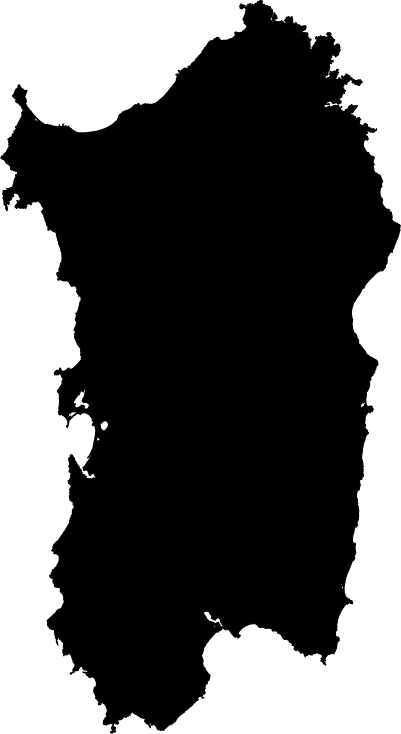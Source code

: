 <?xml version='1.0' encoding='utf-8'?>
<ipe version="70212" creator="miniipe"><ipestyle name="miniipe" /><page><layer name="my_layer" /><path stroke="black" fill="#000" layer="my layer">4256.2370117 2017.8870117 m 4256.337988300001 2017.8629883 l  4256.425 2017.8030762 l  4256.5120117 2017.8629883 l  4256.5629883 2017.8870117 l  4256.5911621000005 2017.9174316 l  4256.585034199999 2017.7629883000002 l  4256.6606934 2017.62001950001 l  4256.5549072 2017.4663086 l  4256.5664551 2017.17500000001 l  4256.5614989999995 2017.05 l  4256.5639893 2016.9875 l  4256.5590088 2016.862207 l  4256.6379883 2016.7129883 l  4256.662011699999 2016.6620117 l  4256.6879883 2016.6129883 l  4256.7120116999995 2016.5620116999999 l  4256.7379883 2016.5379883 l  4256.7620117 2016.5120117 l  4256.837988300001 2016.4629883 l  4256.9004638999995 2016.3955566 l  4257.0403320000005 2016.3629883 l  4257.1870117 2016.5629883000001 l  4257.212988300001 2016.5870117 l  4257.2375 2016.6134766 l  4257.2620117 2016.5870117 l  4257.2906982 2016.5629883000001 l  4257.3376465 2016.6136718999999 l  4257.411645499999 2016.4568359 l  4257.5129883 2016.3629883 l  4257.6370117 2016.2288086 l  4257.5868652 2016.0373534999999 l  4257.6165527 2015.9812012 l  4257.8740479 2015.9914062 l  4257.9620116999995 2016.0379883 l  4258.2832031 2016.08188480001 l  4258.3120117 2016.1129883 l  4258.340698200001 2016.1370117 l  4258.3870117 2016.0870117 l  4258.438940399999 2016.038916 l  4258.488867200001 2015.9331055 l  4258.6158447 2015.9381348000002 l  4258.6818604 2016.009375 l  4258.8029297 2015.9260742 l  4258.8370116999995 2015.7120117 l  4258.8629883 2015.6379883000002 l  4258.8982422 2015.5265625 l  4259.0675292999995 2015.4879883 l  4259.1745361 2015.5445800999998 l  4259.2136963 2015.6682617 l  4259.4693603999995 2015.7370116999998 l  4259.6206787 2015.6839843999999 l  4259.5841553 2015.5798340000001 l  4259.5120117 2015.5129883000002 l  4259.4879883 2015.4233887 l  4259.6106689 2015.3654784999999 l  4259.6934814 2015.2760741999998 l  4259.6860107 2015.0875 l  4259.6880859 2015.0354492 l  4259.8382813 2014.9878906000001 l  4259.806543 2014.8973633 l  4259.8763672000005 2014.7654297 l  4260.172412100001 2014.7370604999999 l  4260.2574707 2014.6053711000002 l  4260.2878418 2014.5094238 l  4260.337988300001 2014.4629883 l  4260.3703125 2014.2936035 l  4260.4130127 2014.2128906 l  4260.4064209 2014.0469238 l  4260.357373 2013.9541992 l  4260.363501 2013.8 l  4260.3606689 2013.7290526999998 l  4260.462988300001 2013.6629883 l  4260.4870117 2013.6219727 l  4260.3751709 2013.4594238 l  4260.4361816 2013.3441406 l  4260.4620116999995 2013.2556152 l  4260.4072510000005 2013.09936520001 l  4260.266601599999 2012.96904300001 l  4260.1872803 2012.6845703000001 l  4260.1240479 2012.6259765999998 l  4260.0814209 2012.57993160001 l  4260.0379883000005 2012.2620117 l  4259.9312988 2012.1837891 l  4259.8305664 2012.0750487999999 l  4259.8408203 2011.8161621000002 l  4259.7800537 2011.727832 l  4259.7125732 2011.665332 l  4259.687426799999 2011.559668 l  4259.5877197 2011.4672852 l  4259.5629883 2011.3120116999999 l  4259.5293945 2011.1838867 l  4259.4834229 2011.0527344 l  4259.4885986 2010.9225586 l  4259.6379883 2010.8129883000001 l  4259.7084717 2010.7369141 l  4259.8629883 2010.6879883000001 l  4259.8870117 2010.6620117 l  4259.9139648 2010.6370605 l  4259.912011699999 2010.58750000001 l  4259.9161865 2010.48227540001 l  4260.0629883 2010.4129883 l  4260.0870116999995 2010.3870117 l  4260.175390599999 2010.34531250001 l  4260.2410889 2010.17661130001 l  4260.292578099999 2010.0792969 l  4260.6125 2010.0919434 l  4260.747876 2010.0865723000002 l  4260.7338867 2009.7339844 l  4260.8425293 2009.6379883000002 l  4260.9240479 2009.7259766 l  4260.962988300001 2009.7620117 l  4261.0425293 2009.8479003999998 l  4261.036499 2010.0 l  4261.0390381 2010.0638184 l  4260.9794189 2010.1190918 l  4260.8199707 2010.0631836 l  4260.9035156 2010.1846191 l  4260.9370117 2010.3702637000001 l  4260.849047899999 2010.5365234 l  4260.8129883 2010.6129883 l  4260.7297119 2010.6620117 l  4260.587988300001 2010.5870117 l  4260.4870117 2010.5629883000001 l  4260.462988300001 2010.5370117 l  4260.3431152 2010.4804687 l  4260.3044678 2010.522168 l  4260.313940399999 2010.7611816 l  4260.258203099999 2010.8665039 l  4260.2654785 2011.05 l  4260.2571777 2011.2593262 l  4260.3398437999995 2011.4155762 l  4260.333422899999 2011.5777344 l  4260.5129883 2011.6120116999998 l  4260.537011699999 2011.6516113 l  4260.4499023 2011.6927734 l  4260.3629883 2011.7943848000002 l  4260.468457000001 2011.8920898 l  4260.4237061 2012.0628418000001 l  4260.462988300001 2012.13701170001 l  4260.4870117 2012.1879883000001 l  4260.5129883 2012.2370116999998 l  4260.537011699999 2012.3379883 l  4260.5756348 2012.4480956999998 l  4260.6629883000005 2012.5620116999999 l  4260.6870117 2012.6129883 l  4260.8129883 2012.7120117 l  4260.87146 2012.7751465000001 l  4260.999707000001 2012.8157227000102 l  4261.0620117 2012.9156738 l  4261.0044189 2012.9690918000001 l  4260.86875 2012.9215331999999 l  4260.837988300001 2012.9925293000001 l  4260.938940399999 2013.08608400001 l  4260.9940674 2013.1456055 l  4260.9601074 2013.2424805 l  4260.8865234 2013.3106444999999 l  4260.9144043 2013.4438477 l  4261.116796900001 2013.43583980001 l  4261.162011699999 2013.3870117 l  4261.1879883 2013.3629883 l  4261.216748 2013.3319336000002 l  4261.2083984 2013.1216309 l  4261.337988300001 2013.0379883 l  4261.3620117 2013.0093262 l  4261.2710449 2012.925 l  4261.3879883 2012.8879883000002 l  4261.412011699999 2012.8620116999998 l  4261.527929700001 2012.8253418000002 l  4261.6370117 2012.7574706999999 l  4261.586694299999 2012.6623534999999 l  4261.6129883 2012.6379883000002 l  4261.6579102 2012.5894531000001 l  4261.6870117 2012.4370117000099 l  4261.7146973 2012.3847656 l  4261.6005127 2012.1689941 l  4261.7629883 2012.1379883000002 l  4261.8149658 2012.0574706999998 l  4261.9244628999995 2011.9560059 l  4261.8601563 2011.8344238 l  4261.8635742 2011.7480957 l  4261.9379883 2011.7129883 l  4261.9620116999995 2011.6870117000099 l  4262.042627000001 2011.6615234 l  4262.0870116999995 2011.6101562000001 l  4261.9870117 2011.5629883000001 l  4261.962988300001 2011.53701170001 l  4261.811059600001 2011.488916 l  4261.6575439 2011.43510740001 l  4261.6129883 2011.38701170001 l  4261.398364299999 2011.3271973 l  4261.3379395 2011.2619628999998 l  4261.3120604999995 2011.2630371 l  4261.2856689 2011.2345215 l  4261.1804932000005 2011.1849121 l  4260.9934326 2010.9830078 l  4261.0379883000005 2010.8129883000001 l  4261.0624756 2010.7101562 l  4261.212988300001 2010.6129883 l  4261.2370117 2010.5870117 l  4261.2879883000005 2010.5629883000001 l  4261.3 2010.55 l  4261.5403564 2010.5254883 l  4261.6634277 2010.4884276999999 l  4261.7049072 2010.4402831999998 l  4261.8365723 2010.4115723000002 l  4262.026855499999 2010.3768555000001 l  4262.0735596 2010.3226562 l  4262.35 2010.3004395 l  4262.7090087999995 2010.3292969 l  4262.6411865 2010.2708496 l  4262.6317383000005 2010.153418 l  4262.669824199999 2010.06806640001 l  4262.7962891 2009.9212891 l  4262.8634277 2009.8634276999999 l  4262.9097168 2009.8097168000002 l  4263.0059814 2009.7267578 l  4263.0384277 2009.63842770001 l  4263.063208 2009.2884276999998 l  4263.1115723 2009.4286621 l  4263.0825684 2009.7541503999998 l  4262.9884277 2009.8634276999999 l  4262.8820313 2009.9551270000002 l  4262.8134277 2010.07802730001 l  4262.8962891 2010.0897949 l  4263.0365723 2010.0785156 l  4263.0082764 2010.1823729999999 l  4262.919043 2010.2859375 l  4262.858618200001 2010.3128906 l  4263.2042725 2010.3759277 l  4263.2365723 2010.4134276999998 l  4263.4402832000005 2010.5043457 l  4263.5634277 2010.6615723000002 l  4263.5875 2010.7155272999998 l  4263.619091799999 2010.6446776999999 l  4263.7134277 2010.5634277 l  4263.771533200001 2010.4959961000002 l  4263.8634277 2010.4384277 l  4263.8865723 2010.4115723000002 l  4263.9134277 2010.38842770001 l  4263.940332 2010.3571777 l  4264.0384277 2010.3134277 l  4264.0615723 2010.2865723000002 l  4264.2518555 2010.2518555000001 l  4264.3041016 2010.0783203 l  4264.3709961 2009.9715331999998 l  4264.4384277 2009.9134276999998 l  4264.5003174 2009.8416015999999 l  4264.5690429999995 2009.8109375 l  4264.650415 2009.7165039 l  4264.7424561 2009.7090819999999 l  4264.903125 2009.7456055 l  4264.9615723 2009.8134277 l  4265.0287109 2009.8712891 l  4265.0865723 2009.93842770001 l  4265.1842041 2010.0225586000001 l  4265.2309814 2010.1779297 l  4265.2615723 2010.2134276999998 l  4265.3598876999995 2010.2573241999999 l  4265.4000488 2010.4040527 l  4265.3277588 2010.4443848 l  4265.1900878999995 2010.3937988 l  4265.0115723 2010.4615723000002 l  4264.9884277 2010.4884276999999 l  4264.8790771 2010.5372069999999 l  4264.8018555 2010.6268555000102 l  4264.7347168 2010.6847168000002 l  4264.6884277 2010.7384276999999 l  4264.6316895 2010.7873047 l  4264.8074707000005 2010.8272461000001 l  4264.8384277 2010.9115723000002 l  4264.8692871 2011.0473633000001 l  4265.0583252 2011.1191406 l  4265.1115723 2011.2384276999999 l  4265.219506799999 2011.2629395000001 l  4265.2103516 2011.3767090000001 l  4265.3101807 2011.4212891 l  4265.3168457 2011.5041016 l  4265.283154299999 2011.5958984000001 l  4265.2885498000005 2011.6629395 l  4265.2465575999995 2011.8553711000002 l  4265.3365723 2011.88842770001 l  4265.4384277 2011.9115723000002 l  4265.5365723 2011.9384277 l  4265.6634277 2011.9615723000002 l  4265.6875 2011.9895020000001 l  4265.7315186 2011.9384277 l  4265.8634277 2011.9615723000002 l  4265.9475586 2012.0592285 l  4266.0768554999995 2012.0981445 l  4266.1315186 2012.1615723000002 l  4266.2830811 2012.1349609000001 l  4266.321289099999 2011.8018555 l  4266.3820067999995 2011.6657715000001 l  4266.524585 2011.6134276999999 l  4266.6134277 2011.6365723000001 l  4266.7097168 2011.6902831999998 l  4266.8134277 2011.7365723 l  4266.8365723 2011.7634277 l  4266.8772217 2011.79843750001 l  4266.9634277 2011.9365723 l  4266.9869628999995 2012.0401367 l  4267.0315186 2011.9884276999999 l  4267.1634277 2012.0115723000001 l  4267.2032959 2012.05786130001 l  4267.349585 2012.1115723 l  4267.4134277 2012.0884276999998 l  4267.4365723 2012.0115723000001 l  4267.475097699999 2011.9066895 l  4267.4614258 2011.7367676 l  4267.5450439 2011.6188477 l  4267.5293945 2011.4241699000002 l  4267.5991211 2011.2343262 l  4267.562915 2010.957666 l  4267.4634277 2010.8719727 l  4267.4888916 2010.55786130001 l  4267.6002197 2010.5081543000001 l  4267.5738037 2010.1795898 l  4267.6384277 2010.0884277000098 l  4267.6735596 2009.9717773 l  4267.7140869 2009.8809569999999 l  4267.7876709 2009.8175293000002 l  4267.8115723 2009.6865723 l  4267.8384277 2009.63842770001 l  4267.8694336 2009.535498 l  4267.9448242 2009.4479491999998 l  4268.188964800001 2009.4283203 l  4268.3470459 2009.498877 l  4268.401855499999 2009.64814450001 l  4268.4504395 2009.8094727 l  4268.6134277 2009.9115723000002 l  4268.6375 2009.9395020000002 l  4268.6615723 2009.9115723000002 l  4268.850122100001 2009.8869141 l  4268.9365723 2009.7865723000002 l  4269.0453857 2009.6928223000002 l  4269.0865723 2009.5115723000001 l  4269.1134277 2009.4634276999998 l  4269.1405029 2009.3150391 l  4269.187573200001 2009.2604004 l  4269.2615723 2009.3634276999999 l  4269.275 2009.375 l  4269.2634277 2009.2365723 l  4269.2030762 2009.1514648 l  4269.1384277 2008.9754395 l  4269.1753662 2008.9134276999998 l  4269.2134277 2008.9365723 l  4269.2877929999995 2009.0655273 l  4269.3155762 2008.973291 l  4269.4792236 2008.9601562 l  4269.5449219 2008.9894531 l  4269.7728271000005 2009.2615723000001 l  4269.9328125 2009.1949219 l  4269.9615723 2009.1615723000002 l  4270.0384277 2009.1134276999999 l  4270.0615723 2009.0865723000002 l  4270.0884277 2009.0634277 l  4270.1115723 2009.0365723000002 l  4270.3065186 2008.9496093999999 l  4270.3135010000005 2008.8625 l  4270.3084473 2008.7996094 l  4270.3365723 2008.7365723 l  4270.5384277 2008.6634276999998 l  4270.5638428 2008.5515625 l  4270.7218506 2008.5642578 l  4270.8634277 2008.5384276999998 l  4271.0053467 2008.3634276999999 l  4271.0503418 2008.3949218999999 l  4270.9884277 2008.62114260001 l  4271.038769500001 2008.6915038999998 l  4271.2540039 2008.7562988 l  4271.3115723 2008.7884276999998 l  4271.3634277 2008.8115723 l  4271.4 2008.8540039 l  4271.4559814 2008.7890137 l  4271.5606201 2008.7806151999998 l  4271.6634277 2008.8115723 l  4271.6865723 2008.8384276999998 l  4271.8634277 2008.8615723 l  4272.0676514 2008.9365723 l  4272.1634277 2008.88842770001 l  4272.191796900001 2008.7635254 l  4272.2565186 2008.6884277 l  4272.3384277 2008.7115723000002 l  4272.3697753999995 2008.7479492 l  4272.4365723 2008.50385740001 l  4272.4134277 2008.3115723 l  4272.3865723 2008.2634277 l  4272.357373 2008.040332 l  4272.2303955 2007.8761719 l  4272.1384277 2007.79697270001 l  4272.1615723 2007.7365723 l  4272.2615723 2007.59555660001 l  4272.2384277 2007.5615723 l  4272.1981445 2007.5268555 l  4272.149902300001 2007.4708496 l  4272.0536133000005 2007.4171387000001 l  4271.912207 2007.3862793 l  4271.733471699999 2007.4615723000002 l  4271.6408203 2007.4158691 l  4271.5885498 2007.3221680000001 l  4271.5625 2007.2074707 l  4271.2935791 2007.2291016 l  4271.2115723 2007.1134276999999 l  4271.1884277 2007.03657230001 l  4271.175 2007.025 l  4271.1635498000005 2006.9078125 l  4270.911108400001 2006.8638672 l  4270.8590332 2006.8332520000001 l  4270.6996825999995 2006.8530762 l  4270.7167236000005 2006.7159668000002 l  4270.6638916 2006.6260742 l  4270.7337646000005 2006.5669922 l  4270.8120361 2006.6296387 l  4270.837841799999 2006.719873 l  4270.863916 2006.5700684 l  4270.9381103999995 2006.4774413999999 l  4271.088891599999 2006.4138672 l  4271.1250488 2006.3687012 l  4271.3648682 2006.3388671999999 l  4271.588891599999 2006.3861328 l  4271.6209473 2006.426123 l  4271.7611084 2006.3861328 l  4271.983398400001 2006.3583008 l  4272.0388916 2006.3138672 l  4272.0789307000005 2006.2638672 l  4272.1388916 2006.2861328000001 l  4272.177832 2006.3347168 l  4272.2408936 2006.3425781 l  4272.302832 2006.2652831999999 l  4272.3932617 2006.2540038999998 l  4272.6138916 2006.2861328000001 l  4272.6450684 2006.3250487999999 l  4272.7489502 2006.3861328 l  4272.9007813 2006.3567383000002 l  4272.8781982 2006.1752441 l  4272.913916 2005.9700684 l  4272.9625 2005.909375 l  4273.003930700001 2005.9611328 l  4273.077368200001 2005.9338867 l  4273.1138916 2005.8388671999999 l  4273.1361084 2005.7111328 l  4273.180542 2005.5155273 l  4272.9744141 2005.460791 l  4272.9138916 2005.3611328 l  4272.838891599999 2005.2584473000002 l  4272.8762451 2005.0529297 l  4272.9138916 2004.9888672 l  4272.9392822 2004.9286133 l  4272.9888916 2004.8888672 l  4273.011230499999 2004.8358398 l  4273.1889893 2004.6138672 l  4273.3138916 2004.6361328 l  4273.3989501999995 2004.6861328 l  4273.4861084 2004.5891602000002 l  4273.463891599999 2004.4861328 l  4273.3972412 2004.3127441 l  4273.4611084 2004.1611328000001 l  4273.509716799999 2004.078418 l  4273.525 2004.025 l  4273.575 2004.025 l  4273.575 2004.00000000001 l  4273.6 2004.00000000001 l  4273.6 2003.975 l  4273.6777587999995 2003.9527831999999 l  4273.7289307 2003.8888672 l  4273.7638916 2003.9111328000101 l  4273.786108400001 2003.9388672 l  4273.8638916 2003.9611328 l  4273.9611084 2004.0388672 l  4274.0138916 2004.06113280001 l  4274.05 2004.1062012 l  4274.0861084 2004.06113280001 l  4274.2233643 2004.0104004 l  4274.1527588 2003.9222168000001 l  4274.088891599999 2003.8710937 l  4274.1111084 2003.76113280001 l  4274.1850342 2003.7019043 l  4274.036377 2003.7204102 l  4273.9888916 2003.6611328000001 l  4273.943847699999 2003.6250488 l  4273.9641602 2003.4616211 l  4273.9222412 2003.39028320001 l  4273.8888916 2003.31113280001 l  4273.7611084 2003.2638672 l  4273.7388916 2003.2111328 l  4273.693042000001 2003.1331543000001 l  4273.7388916 2003.0138672 l  4273.7616455 2002.7807129 l  4273.8243896 2002.7304687 l  4273.8437256 2002.575 l  4273.8297363 2002.4625 l  4273.8485352 2002.3112305 l  4273.8111084 2002.2138671999999 l  4273.7888916 2002.1361328 l  4273.743042 2002.0168457 l  4273.8220703 2001.8824219 l  4273.750390599999 2001.6958984 l  4273.7892822 2001.6036133 l  4273.8767578 2001.5335449000002 l  4273.911108400001 2001.3361328 l  4273.95 2001.275 l  4273.818408200001 2001.2618652000099 l  4273.7886475 2001.0589355 l  4273.8176025 2000.775 l  4273.803149400001 2000.6331543000001 l  4273.8508789 2000.5061523 l  4273.8249268 2000.25166020001 l  4273.7859131 2000.1121094 l  4273.8136475 2000.0636719 l  4273.825 2000.0 l  4273.875 2000.0 l  4273.8856689 1999.9606641 l  4273.9286621 1999.8911719 l  4273.9880371 1999.7418005 l  4274.0893311 1999.7143359000002 l  4274.120141599999 1999.6007421 l  4274.1856689 1999.6154513000001 l  4274.1501221 1999.8219116 l  4274.0959717 1999.9093962000002 l  4274.0319824 1999.9569922 l  4274.0 2000.0 l  4274.05 2000.0 l  4274.0620117 2000.1257812000001 l  4274.1262451 2000.2089844 l  4274.1783691 2000.2166992 l  4274.2161133 2000.1875488 l  4274.2891113 2000.0891113 l  4274.325 2000.0 l  4274.4 2000.0 l  4274.379858400001 2000.1611328000101 l  4274.4379883 2000.1231444999999 l  4274.45 2000.0 l  4274.55 2000.0 l  4274.5625 2000.0320312000001 l  4274.575 2000.0 l  4274.6 2000.0 l  4274.627124 2000.0645996 l  4274.5788086 2000.2612305 l  4274.594726599999 2000.33222660001 l  4274.5592285 2000.3867187 l  4274.475 2000.40000000001 l  4274.4872559000005 2000.4127441 l  4274.5690674 2000.4524414 l  4274.6340088 2000.5785156 l  4274.6397461 2000.859668 l  4274.6127441 2000.8877441 l  4274.5633057000005 2000.9352539 l  4274.5607422 2001.0615723 l  4274.6372559 2001.0877441 l  4274.8043213 2001.1284668 l  4274.8372559 2001.1627441 l  4274.927417000001 2001.2493651999998 l  4274.962744099999 2001.3872559 l  4274.995459 2001.6882324 l  4275.1627441 2001.8122559 l  4275.2130859 2001.8646484 l  4275.3645752 2001.9381348000002 l  4275.4348389 2002.0112305 l  4275.512646499999 2002.0378906 l  4275.5622559 2001.9622559 l  4275.6127441 2001.9377441 l  4275.7098145 2001.8877441 l  4275.762109400001 2001.9803711000002 l  4275.7636962999995 2002.0591309 l  4275.5390869 2002.0904785 l  4275.612207 2002.1607422 l  4275.6165771000005 2002.375 l  4275.6107178 2002.6622559 l  4275.7109619 2002.7585937000001 l  4275.7611572000005 2002.8620116999998 l  4275.837744099999 2002.9122559 l  4275.974047899999 2003.077002 l  4276.0598145 2002.9877441 l  4276.1877441 2003.0122559 l  4276.287622100001 2003.0378418 l  4276.3983887 2002.9627441 l  4276.4790527 2003.0561035 l  4276.4372559 2003.1372559 l  4276.4045898 2003.3045898 l  4276.3372559 2003.3372559 l  4276.3127441 2003.3627441 l  4276.2127686 2003.4112305 l  4276.2107178 2003.5122559 l  4276.275488300001 2003.5745117 l  4276.3122559 2003.6127441 l  4276.4557617 2003.6477539 l  4276.5622559 2003.8938965 l  4276.5084961 2003.9901367 l  4276.4397461 2004.0616699000002 l  4276.3625 2004.0632812000001 l  4276.3125 2004.0622559 l  4276.2375 2004.06376950001 l  4276.1132324 2004.0612305 l  4276.087744099999 2004.0877441 l  4275.9622559 2004.1122559 l  4275.9377441 2004.1377441 l  4275.8383057 2004.1859863 l  4275.835083 2004.3431641 l  4275.8622559000005 2004.5377441 l  4275.8877440999995 2004.6122559 l  4275.9266846 2004.7322265999999 l  4276.0575439 2004.9318359000001 l  4276.0875 2004.9629883 l  4276.1122559000005 2004.9372559 l  4276.2400391 2004.8613770000002 l  4276.4052489999995 2004.6894531 l  4276.5617676 2004.6862305 l  4276.589917 2004.7155272999998 l  4276.7599854 2004.7980469 l  4276.787255900001 2004.9377441 l  4276.8627441 2004.9622559 l  4276.9020996 2005.0032227000002 l  4276.9415527 2004.7608398 l  4277.0352539 2004.66333010001 l  4277.258105499999 2004.6587401999998 l  4277.3084473 2004.7071288999998 l  4277.3627441 2004.7872559 l  4277.3872559 2004.8627441 l  4277.4132567999995 2004.9132324000002 l  4277.4107177999995 2005.0367675999998 l  4277.4877441 2005.0872559 l  4277.5131348 2005.1395996 l  4277.610961900001 2005.2335937 l  4277.6491455 2005.3122559 l  4277.6877441 2005.2127441 l  4277.7174804999995 2005.0908203000001 l  4278.0377441 2005.0127441 l  4278.0622559 2004.9872559 l  4278.2114258 2004.9388184 l  4278.2377441 2004.8877441 l  4278.2622559 2004.8372559 l  4278.3397949 2004.7627441 l  4278.3352783 2004.5410645000102 l  4278.3627441 2004.4877441 l  4278.3872559 2004.4122559 l  4278.4366455 2004.31635740001 l  4278.438208 2004.2397949 l  4278.3877440999995 2004.1872559 l  4278.337744099999 2004.139209 l  4278.475 2004.1337890999998 l  4278.5872559 2004.1702148 l  4278.5539795 2004.3638184 l  4278.4872559000005 2004.4622559 l  4278.462744099999 2004.5127441 l  4278.4128174 2004.609668 l  4278.4117676 2004.6613281 l  4278.4396973 2004.74291990001 l  4278.4357422 2004.9362305 l  4278.533667000001 2004.9866699000002 l  4278.6117676 2004.9882324 l  4278.6790283 2004.9536133000001 l  4278.8141357 2004.9882324 l  4278.9092529 2004.9862793 l  4278.962744099999 2005.0122559 l  4279.034814500001 2005.0872559 l  4279.087744099999 2005.0627441 l  4279.1122559000005 2005.0122559 l  4279.1377440999995 2004.9627441 l  4279.1671387 2004.8421387 l  4279.4388428 2004.8126465 l  4279.5109619 2004.7375488 l  4279.6328613 2004.70786130001 l  4279.669751 2004.5564941 l  4279.735791 2004.4877441 l  4279.7877441 2004.5122559 l  4279.814917000001 2004.54052730001 l  4280.0122559 2004.6362793 l  4279.9795898 2004.671582 l  4279.8923096 2004.7554199 l  4280.087744099999 2004.7872559 l  4280.1122559000005 2004.8127441 l  4280.212744099999 2004.8872559 l  4280.2451904 2004.9872559 l  4280.337744099999 2004.9377441 l  4280.3838379 2004.8897949000002 l  4280.4877441 2004.8127441 l  4280.535791 2004.7627441 l  4280.6119628999995 2004.7986816 l  4280.612792999999 2004.8396484 l  4280.511743200001 2004.9367676 l  4280.411010700001 2005.0903809 l  4280.3377197 2005.1608397999998 l  4280.3127441 2005.2377441 l  4280.261743200001 2005.3634766 l  4280.2637451 2005.4604491999999 l  4280.1104491999995 2005.6457520000001 l  4279.9877441 2005.6877441 l  4279.8872559 2005.7122559 l  4279.8382568 2005.7632324 l  4279.712744099999 2005.8241211000002 l  4279.7527832000005 2005.8872559 l  4279.7877441 2005.8627441 l  4279.8347412 2005.8138184 l  4280.107568400001 2005.808252 l  4280.162597699999 2005.8611328 l  4280.1872559 2006.0377441 l  4280.3122559 2006.0352051 l  4280.2869141 2006.089502 l  4280.2372559000005 2006.1372559 l  4280.168042 2006.2092773 l  4280.0629395000005 2006.2781737999999 l  4280.061743200001 2006.3372559 l  4280.2877441 2006.2877441 l  4280.335791 2006.2377441 l  4280.3877440999995 2006.2622559 l  4280.412255900001 2006.2877441 l  4280.4377441 2006.3122559 l  4280.4911133000005 2006.3677734 l  4280.85 2006.3604492 l  4281.0871338 2006.3652832 l  4281.1365723 2006.1624512 l  4281.2604248 2006.1222656 l  4281.2908203 2005.9976562000002 l  4281.4622559 2005.91450200001 l  4281.4285889 2005.7739746 l  4281.2937256 2005.6740234000001 l  4281.2377441 2005.3872559 l  4281.1872559 2005.3627441 l  4281.1627441 2005.3372559 l  4281.0627686 2005.2887695 l  4281.0607422 2005.1891113 l  4281.1372559 2005.1372559 l  4281.1877441 2005.1127441 l  4281.235791 2005.0627441 l  4281.2877441 2005.0872559 l  4281.3357422 2005.13720700001 l  4281.3875 2005.1382812000002 l  4281.4128418 2005.0860352 l  4281.572998 2004.9810059 l  4281.6627441 2004.8627441 l  4281.6881836 2004.7844238 l  4281.7627440999995 2004.7127441 l  4281.787255900001 2004.6872559 l  4281.851001 2004.6259765999998 l  4281.912255900001 2004.5622559 l  4282.0358398 2004.4812012 l  4282.0382567999995 2004.362793 l  4281.9653075999995 2004.3612793 l  4281.8995116999995 2004.4245116999998 l  4281.8471924000005 2004.47895510001 l  4281.7622559 2004.4377441 l  4281.7377441 2004.4122559 l  4281.3381592 2004.3821776999998 l  4281.33479 2004.2170409999999 l  4281.3872559 2004.1151854999998 l  4281.145166 2004.1056151999999 l  4281.1122559000005 2004.1372559 l  4281.0447021 2004.2075684 l  4281.0018555 2004.0824218999999 l  4281.044751 2003.9064941 l  4281.110791 2003.8377441 l  4281.1377440999995 2003.8622559 l  4281.1857422 2003.9122069999999 l  4281.2125 2003.9127441 l  4281.275 2003.9114746 l  4281.4848633 2003.9157715000001 l  4281.525 2003.8739746000101 l  4281.5852539 2003.9366699000002 l  4281.740332 2003.9398437 l  4281.9075195000005 2003.7377441 l  4281.9621338 2003.7820312000001 l  4281.9631836 2003.8338867 l  4281.9344971 2004.0865723000002 l  4282.1478516 2004.1302734 l  4282.2372559000005 2004.0372559 l  4282.432104500001 2003.9897461 l  4282.5364258 2003.9391602 l  4282.5635741999995 2003.9108397999998 l  4282.7122559 2003.8387206999998 l  4282.6808838 2003.5807616999998 l  4282.5386229999995 2003.2875488 l  4282.4569336 2003.2610352000002 l  4282.3372559 2003.1127441 l  4282.2627440999995 2002.9372559 l  4282.224511699999 2002.8629883 l  4282.1714111 2002.7535645 l  4282.0872559 2002.7127441 l  4282.0627441 2002.6872559 l  4281.962744099999 2002.6387207 l  4282.0173096 2002.5240723000002 l  4282.179126 2002.4280273 l  4282.224975599999 2002.3390137000001 l  4282.1877441 2002.2622559 l  4282.125756799999 2002.1708008 l  4282.1627441 2002.0627441 l  4282.1872559 2001.9872559 l  4282.212744099999 2001.9377441 l  4282.2401855 2001.7132324000002 l  4282.3375 2001.7112305 l  4282.5229492 2001.7149901999999 l  4282.5627441 2001.6377441 l  4282.6110107 2001.5382812 l  4282.7783936 2001.5348633 l  4282.9333496 2001.5851562 l  4282.9678223 2001.7970215 l  4283.087744099999 2001.9122559 l  4283.159082 2001.9865234000001 l  4283.2976074 2002.0411133 l  4283.3627441 2002.1372559 l  4283.4287598 2002.2379395 l  4283.525 2002.2359863 l  4283.7492676 2002.2405273 l  4283.8110107 2002.1132812 l  4283.9362061 2002.1107422 l  4283.9757567999995 2002.1875 l  4283.9127441 2002.3098145000001 l  4283.9562988 2002.3150391 l  4284.0627441 2002.2127441 l  4284.0885742 2002.1858398 l  4284.238256799999 2002.1132324 l  4284.2995117 2002.0495116999998 l  4284.4046387 2001.9484863 l  4284.4627686 2001.8627441 l  4284.4585938 2001.6589844 l  4284.4872559000005 2001.5122559 l  4284.5257568 2001.4375 l  4284.4797363 2001.3481445 l  4284.5745117 2001.2495116999999 l  4284.6432861 2001.1833984 l  4284.577002 2000.9791016 l  4284.5127440999995 2000.9122559 l  4284.4872559000005 2000.8877441 l  4284.462744099999 2000.8622559 l  4284.389038099999 2000.7914062 l  4284.3479736 2000.7067871000002 l  4284.1639648 2000.6470703 l  4284.159814500001 2000.4437988 l  4284.2030762 2000.3546387000001 l  4284.465771499999 2000.3881836 l  4284.5625 2000.3862305 l  4284.687426799999 2000.3887694999999 l  4284.7357422000005 2000.2398437000002 l  4284.7867432 2000.18676760001 l  4284.8622559000005 2000.114209 l  4284.750756799999 2000.1052734 l  4284.6401854999995 2000.1622559 l  4284.4708496 2000.1351074000002 l  4284.375 2000.0 l  4284.35 2000.0 l  4284.338207999999 1999.9867969 l  4284.2979736 1999.9508594 l  4284.2854004 1999.7397276000002 l  4284.336792 1999.7117968999999 l  4284.4781982 1999.6854036999998 l  4284.411792000001 1999.5632031 l  4284.338207999999 1999.3867969 l  4284.288208 1999.2948046 l  4284.2351807000005 1999.0477276000001 l  4284.076220700001 1999.0107409000002 l  4284.013207999999 1998.894785 l  4284.0706787 1998.8261992999999 l  4284.161792000001 1998.7447849999999 l  4284.138207999999 1998.7117968999999 l  4284.0837402 1998.663132 l  4284.0933104999995 1998.5024085999999 l  4284.0408936 1998.388203 l  4283.9414795 1998.4315612 l  4283.8921143 1998.4867969 l  4283.8457763999995 1998.4507428 l  4283.8063477 1998.3781799 l  4283.8153076 1998.2278866000001 l  4283.686792 1998.188203 l  4283.663208 1998.161797 l  4283.4852295 1998.1203884000001 l  4283.376416 1997.9985937000001 l  4283.213891599999 1997.9484114000002 l  4283.2063477 1997.8218201 l  4283.255395499999 1997.73157440001 l  4283.018579099999 1997.6681482 l  4282.9867188 1997.7870529 l  4282.9882812999995 1997.8130641999999 l  4282.961792 1997.861797 l  4282.9340575999995 1997.9222305 l  4282.861792000001 1997.986797 l  4282.817260700001 1998.08382630001 l  4282.7383545 1998.1267065000002 l  4282.466235399999 1998.1104879 l  4282.436792 1998.1367970000001 l  4282.413208 1998.188203 l  4282.3670166 1998.27319390001 l  4282.4829834 1998.3768060999998 l  4282.429150399999 1998.4758501 l  4282.5863037 1998.7300556 l  4282.5963378999995 1998.8981473000001 l  4282.473046900001 1999.0361263 l  4282.4 1999.0404801 l  4282.325 1999.03601 l  4282.2621582 1999.0397553999999 l  4282.2358643 1998.9267123 l  4282.0966309000005 1998.8023239 l  4282.061792 1998.7382031 l  4282.038208 1998.6367969 l  4281.986792000001 1998.5632031 l  4281.963207999999 1998.4867969 l  4281.936792 1998.413203 l  4281.899340800001 1998.2919092000002 l  4281.836792 1998.263203 l  4281.813208 1998.236797 l  4281.6658447 1998.1691654 l  4281.6341797000005 1998.0808803999998 l  4281.643139600001 1997.9302559 l  4281.611792000001 1997.813203 l  4281.5753174 1997.5791494 l  4281.511792 1997.4882029999999 l  4281.478466799999 1997.3802782 l  4281.3681152 1997.3296333 l  4281.2686279 1997.1871944 l  4281.2166016 1996.943627 l  4281.2097168 1996.82821120001 l  4281.2400391 1996.6978275 l  4281.326416 1996.5389061 l  4281.372021499999 1996.4395187 l  4281.538208 1996.38820300001 l  4281.573584 1996.3485939 l  4281.6395996 1996.2896095 l  4281.7075684 1996.2135384 l  4281.8056396 1996.2076942 l  4281.838207999999 1996.236797 l  4281.8741699 1996.2770573 l  4282.1745361 1996.3227474 l  4282.236792000001 1996.2671223 l  4282.213207999999 1996.211797 l  4282.161792000001 1996.138203 l  4282.138207999999 1996.086797 l  4282.063208 1995.9794262 l  4282.086792 1995.936797 l  4282.161792000001 1995.8294262000002 l  4282.1066162 1995.78820300001 l  4282.0251953 1995.8157131 l  4281.900488300001 1996.0117970000001 l  4281.586792 1995.9882029999999 l  4281.551416 1995.9485938999999 l  4281.4702393 1995.8760674 l  4281.388207999999 1995.6474476 l  4281.4341309 1995.5293949 l  4281.544360399999 1995.45928080001 l  4281.586792 1995.411797 l  4281.6414307000005 1995.3629887000002 l  4281.6124023 1995.2075699 l  4281.4272461 1995.2506512 l  4281.386792 1995.286797 l  4281.2994628999995 1995.3845523999998 l  4281.0719727 1995.398111 l  4280.9652588 1995.2604084 l  4280.9351074 1995.0668919 l  4280.788159199999 1995.0327007000099 l  4280.713207999999 1994.8947849 l  4280.736792000001 1994.836797 l  4280.8320801 1994.7138336 l  4280.713207999999 1994.5436359 l  4280.761792 1994.461797 l  4280.8387695 1994.4128418 l  4280.788208 1994.3197849 l  4280.819751 1994.2087772 l  4280.9196777 1994.0798462 l  4280.8743896000005 1993.9536521999999 l  4280.923584 1993.89859390001 l  4280.986792000001 1993.8421223 l  4280.963207999999 1993.786797 l  4280.8909424 1993.7222305 l  4280.8406006 1993.6125351 l  4280.6929688 1993.5669533 l  4280.6687256 1993.1600028999999 l  4280.7322754 1993.0888687 l  4280.790039099999 1993.0623627 l  4280.638207999999 1993.0154778 l  4280.661792000001 1992.9617966 l  4280.7483398 1992.8501076 l  4280.7077393 1992.6325684 l  4280.5718262 1992.6406693 l  4280.451416 1992.3110939 l  4280.411792000001 1992.2382034 l  4280.3874023 1992.1075538999999 l  4280.1955322 1991.8599402999998 l  4280.163208 1991.6867966 l  4280.0410645 1991.4892204 l  4280.088207999999 1991.3132034 l  4280.111792000001 1991.1867966 l  4280.163208 1991.1132034 l  4280.2 1991.05 l  4280.1594238 1991.06284640001 l  4280.090698200001 1991.1370232 l  4279.974585 1991.10153270001 l  4279.9174561 1991.0398827 l  4279.837988300001 1991.0120232 l  4279.6599121 1990.9876892 l  4279.5974121 1990.9202263 l  4279.3930176 1990.8715378 l  4279.3620117 1990.8129768000101 l  4279.3356689 1990.4830414 l  4279.2740478999995 1990.4259528999999 l  4279.2379883 1990.3870232 l  4279.099585 1990.3217109999998 l  4279.1868652 1990.2408356 l  4279.1885010000005 1990.2 l  4279.1840332 1990.0875938 l  4279.3419922 1990.0574364 l  4279.3901123000005 1989.955497 l  4279.462988300001 1989.8879768000002 l  4279.5 1989.8480179 l  4279.5647217 1989.9178619 l  4279.815478500001 1989.9079224 l  4279.9379883 1989.9870231999998 l  4279.9643311 1990.0154694 l  4280.1527588 1990.1043983 l  4280.1879883 1990.1370232 l  4280.2562988 1990.2107681 l  4280.3780029 1990.2155914 l  4280.6070068 1990.155584 l  4280.6370117 1990.1879768000001 l  4280.7450439 1990.2137069999999 l  4280.8370116999995 1990.3129768000001 l  4280.8877686 1990.3599861 l  4280.9191162 1990.6545204000001 l  4280.9879883 1990.6870231999999 l  4281.012060499999 1990.7130127 l  4281.0419678 1990.7118271000002 l  4281.2184082 1990.9418983 l  4281.287011699999 1991.2037956000001 l  4281.2379883 1991.3379768 l  4281.162011699999 1991.3870232 l  4281.1156982 1991.4370231999999 l  4281.0787842 1991.4060684 l  4281.015698200001 1991.3379768 l  4280.912011699999 1991.3620231999998 l  4280.8879883 1991.3879768000002 l  4280.6379883 1991.4221428 l  4280.6997314 1991.5364983000002 l  4280.7861815999995 1991.5399246 l  4280.832251 1991.4901848 l  4281.0069336 1991.4832619000001 l  4281.0601074 1991.5325378 l  4281.093359400001 1991.6273598 l  4281.0851074 1991.8352013 l  4281.162011699999 1991.9469688 l  4281.1379883 1992.0629768000001 l  4281.0629883 1992.1719687999998 l  4281.1015381 1992.3580153999999 l  4281.244751 1992.4082108 l  4281.4301514 1992.4470009000001 l  4281.4930176 1992.3556655999998 l  4281.3879883 1992.2030312000002 l  4281.4130371 1992.13425140001 l  4281.462988300001 1992.0879768 l  4281.5324707 1992.0129768000002 l  4281.9027588 1992.0478248999998 l  4281.939550800001 1992.2787682 l  4282.0629883 1992.3370232 l  4282.109301799999 1992.3870232 l  4282.1629883000005 1992.3629768 l  4282.2156006 1992.3061821000001 l  4282.3890137 1992.3130554 l  4282.3861816 1992.2417763 l  4282.4351074 1992.1380898 l  4282.4661865 1992.1368584 l  4282.6120117 1992.1879768000001 l  4282.6879883 1992.2120232 l  4282.7120116999995 1992.2379768 l  4282.8108887 1992.2846405 l  4282.8158691 1992.4099884 l  4282.7179688 1992.4617874 l  4282.5915039 1992.4668007 l  4282.462988300001 1992.3987946 l  4282.4870117 1992.4629768 l  4282.5129883 1992.4870231999998 l  4282.5591552999995 1992.5368721 l  4282.8737304999995 1992.5493408 l  4282.9129883000005 1992.5129768000002 l  4282.9593018 1992.4629768 l  4282.9879883 1992.4870231999998 l  4283.012060499999 1992.5130127 l  4283.0620604999995 1992.5110313 l  4283.109301799999 1992.5620231999999 l  4283.1379883 1992.5379768 l  4283.183203099999 1992.4891562999999 l  4283.3120604999995 1992.4840492 l  4283.3620117 1992.5379768 l  4283.3879883 1992.5620231999999 l  4283.412011699999 1992.6879768000001 l  4283.438940399999 1992.7388321 l  4283.4342285 1992.8576836000002 l  4283.5029053 1992.9875 l  4283.4129883000005 1993.1574676999999 l  4283.5127686 1993.1803267999999 l  4283.646972699999 1993.0879768 l  4283.7379883 1993.1120231999998 l  4283.8469727 1993.1870231999999 l  4283.972265599999 1993.1539154 l  4284.0120117 1992.9870231999998 l  4284.050439500001 1992.877446 l  4284.0129883 1992.8370232 l  4283.8870117 1992.8129768000001 l  4283.8629883 1992.7870232 l  4283.7980957 1992.7269066000001 l  4283.7139404 1992.6360703 l  4283.514160199999 1992.5417892 l  4283.5072998000005 1992.3688934 l  4283.662011699999 1992.2870232 l  4283.712988300001 1992.2629768000002 l  4283.7537354 1992.2190002 l  4284.1355957000005 1992.1733047 l  4284.1406494 1992.0456505 l  4284.0899902 1991.9383263 l  4283.9556885 1991.8515984 l  4283.8629883 1991.765696 l  4283.8870117 1991.5870232 l  4283.920068400001 1991.5245613 l  4283.8129883 1991.4870231999998 l  4283.6484131 1991.4608093000002 l  4283.6129883 1991.3120231999999 l  4283.5387451 1991.2041466 l  4283.509399400001 1990.9284996 l  4283.4523926 1990.5705215 l  4283.3974364999995 1990.4541199 l  4283.322729500001 1990.3384003 l  4283.25 1990.3355179 l  4283.1380859 1990.3399536 l  4283.1369141 1990.3102859 l  4283.2120116999995 1990.240696 l  4283.147460900001 1990.1371506 l  4283.0379883000005 1989.9780312 l  4283.0629395000005 1989.805661 l  4283.1629883000005 1989.7129768 l  4283.2062988 1989.666227 l  4283.3129883 1989.5879768 l  4283.3798096 1989.5158356000002 l  4283.5306396000005 1989.46297680001 l  4283.7866699 1989.4894745 l  4283.8509521000005 1989.5490471 l  4283.8893311 1989.5904694 l  4283.989770499999 1989.6378754 l  4284.037011699999 1989.7379768 l  4284.1522705 1989.8447487 l  4284.1879639 1990.0689224 l  4284.4569336 1990.0582619 l  4284.5009521 1990.09904710001 l  4284.5593018 1990.1620232 l  4284.6120117 1990.1178093 l  4284.587988300001 1989.9120232 l  4284.5381348 1989.8658356 l  4284.5333496 1989.74515 l  4284.5883301 1989.6600052000001 l  4284.6879883 1989.61297680001 l  4284.7341553 1989.5631279 l  4284.7832275 1989.5611832000002 l  4284.837988300001 1989.5870232 l  4284.8843018 1989.6370232 l  4284.917627000001 1989.609082 l  4285.009619099999 1989.4141548 l  4285.1556396000005 1989.3629768 l  4285.279711900001 1989.3992081 l  4285.3370116999995 1989.4879768 l  4285.3908203 1989.5661598 l  4285.3870117 1989.6625 l  4285.3894775 1989.725 l  4285.386499 1989.8 l  4285.393335 1989.9723655999999 l  4285.3629883 1990.1629768 l  4285.336840800001 1990.2375374 l  4285.412011699999 1990.4205666 l  4285.3129883 1990.5629768000001 l  4285.212988300001 1990.6933815 l  4285.2370117 1990.7629768000002 l  4285.275952100001 1990.7990471 l  4285.3341553 1990.8618721 l  4285.4124268 1990.8649742 l  4285.4786377 1990.6274521 l  4285.5734131 1990.4806885 l  4285.6610596 1990.3860703 l  4285.7629883 1990.3379768 l  4285.7935059 1990.2732764999998 l  4285.9074707 1990.21297680001 l  4286.0468506 1990.2546112 l  4286.1408203 1990.3911598 l  4286.1301025 1990.6617111 l  4286.162915 1990.6630119000101 l  4286.2509521 1990.6164261000001 l  4286.4587402 1990.6081902 l  4286.5363525 1990.7209908 l  4286.5380127 1990.7628929 l  4286.476489299999 1990.9126762 l  4286.5322510000005 1991.030851 l  4286.5638184 1991.0649246 l  4286.685498 1991.0601021 l  4286.7563232 1991.1939232 l  4286.7644775 1991.4 l  4286.7580566 1991.56202320001 l  4286.7879883000005 1991.5379768 l  4286.8120117 1991.5120232 l  4286.837988300001 1991.4879768 l  4286.8761475 1991.3277245 l  4286.9370117 1991.26202320001 l  4286.9759521000005 1991.2259528999998 l  4287.0120117 1991.1870231999999 l  4287.087988300001 1991.1379768000002 l  4287.1343018 1991.0879768 l  4287.1629883000005 1991.1120232000098 l  4287.1870117 1991.1379768000002 l  4287.2390381 1991.1861717000002 l  4287.2330566 1991.3370232 l  4287.3078125 1991.3042915 l  4287.3471436 1991.1800682 l  4287.3870117 1991.1370232 l  4287.4379883 1991.11297680001 l  4287.5635010000005 1991.0465545999998 l  4287.6627441 1991.0117714 l  4287.7091553 1991.0618721 l  4287.8361816 1991.0669067 l  4287.8990478999995 1990.99904710001 l  4287.9379883 1990.96297680001 l  4288.0021973 1990.7980484 l  4288.1149658 1990.7623451 l  4288.109082000001 1990.6139191 l  4288.217211900001 1990.5440926 l  4288.210376 1990.3712151 l  4288.2471436 1990.2550682 l  4288.3093018 1990.1879768000001 l  4288.337988300001 1990.2120232 l  4288.3825439 1990.2601173 l  4288.4826904 1990.2952187 l  4288.5129883 1990.2379768 l  4288.5475098 1990.1647934 l  4288.6879883 1990.1379768000002 l  4288.7275635000005 1990.0129768000002 l  4288.8129883 1990.0370232 l  4288.9039307 1990.0851456 l  4288.9379883 1989.9879768 l  4289.0016113 1989.69483870001 l  4289.0629883 1989.6379768000002 l  4289.1437012 1989.5129768000002 l  4289.212988300001 1989.5620231999999 l  4289.2593018 1989.6120231999998 l  4289.3129883 1989.5879768 l  4289.365600599999 1989.5311821 l  4289.646850599999 1989.5423302 l  4289.7985596 1989.2659904 l  4289.9370117 1989.2370231999998 l  4290.0955811 1989.206752 l  4290.1582031 1989.1391563 l  4290.3184326 1989.1328056 l  4290.7014404 1989.1690773 l  4290.8074707000005 1989.1129768 l  4290.8921875 1989.1645919999999 l  4290.9370117 1989.2129768 l  4291.1259521 1989.3240471000001 l  4291.1834229 1989.3860703 l  4291.4269531 1989.4370231999999 l  4291.4886963 1989.4126923 l  4291.4490479 1989.3759529 l  4291.3995361 1989.3225075 l  4291.2379883 1989.2370231999998 l  4291.1870117 1989.2129768 l  4291.1629883000005 1989.1870231999999 l  4291.0379883000005 1989.0712044 l  4291.0718018 1988.9879768 l  4291.2472656 1989.0242928 l  4291.2879883000005 1989.0620231999999 l  4291.3254639 1989.1024925 l  4291.4870117 1989.1879768000001 l  4291.5379883000005 1989.2120232 l  4291.5643311 1989.2404694000002 l  4291.758349600001 1989.3320374 l  4291.8057616999995 1989.3832108 l  4291.9391602 1989.4537933 l  4292.079834 1989.3506134 l  4292.1129883 1989.2879768 l  4292.1394287 1989.1494498999998 l  4292.2120116999995 1989.0370232 l  4292.275854500001 1988.9778915 l  4292.2139404 1988.9110703000101 l  4292.113208 1988.81774220001 l  4292.1110352 1988.7629768000002 l  4292.2705322 1988.7931892 l  4292.3343018 1988.8620231999998 l  4292.3879883 1988.8379768 l  4292.412011699999 1988.8120231999999 l  4292.554150399999 1988.756678 l  4292.5870116999995 1988.6870231999999 l  4292.662011699999 1988.5452866 l  4292.5509277 1988.3916214 l  4292.431274400001 1988.3602692 l  4292.2939453 1988.3657127000001 l  4292.224047899999 1988.3009528999999 l  4292.1879883 1988.2620232 l  4292.162011699999 1988.2379768 l  4292.1379883 1988.2120232 l  4292.0860596 1988.1639297 l  4292.017749 1987.9481125 l  4291.9379883 1987.8620231999998 l  4291.790649400001 1987.7668816 l  4291.7629883 1987.7370231999998 l  4291.6201172 1987.6322441 l  4291.6740479 1987.5740471000001 l  4291.7130127 1987.5379424999999 l  4291.7120116999995 1987.51250000001 l  4291.7157471 1987.4180542 l  4291.6203369 1987.2879768 l  4291.4620116999995 1987.3120231999999 l  4291.4379883 1987.3379768 l  4291.1635986 1987.3975372 l  4291.1605225 1987.475 l  4291.1678711 1987.6604912 l  4291.0291748 1987.6968353 l  4290.8870117 1987.66297680001 l  4290.729516599999 1987.6217064 l  4290.3620117 1987.6870231999999 l  4290.337988300001 1987.7129768 l  4290.0592773 1987.8130112000001 l  4289.9477539 1987.9333565 l  4289.8870117 1987.9620232 l  4289.8629883 1987.9879768 l  4289.7810059 1988.0639359 l  4289.6253174 1988.2533684 l  4289.5360596 1988.3360703 l  4289.443725599999 1988.4357390999999 l  4289.3120117 1988.4870231999998 l  4289.265698200001 1988.5370232 l  4289.2210938 1988.4996231 l  4289.162011699999 1988.3879768000002 l  4289.1148926 1988.2880898000099 l  4289.0630615 1988.2860359000001 l  4289.0620117 1988.3125 l  4289.063940399999 1988.3615631 l  4288.9879883 1988.4719688 l  4289.0120117 1988.5129768000002 l  4289.1617432 1988.6307068 l  4289.1630127 1988.6629105 l  4289.113208 1988.7570220999999 l  4289.1105225 1988.825 l  4289.1148926 1988.9352013 l  4289.0596924 1989.0154014999998 l  4288.992749 1989.2268875 l  4288.8918701 1989.3357529 l  4288.7879883000005 1989.3629768 l  4288.3870117 1989.3870232 l  4288.339819299999 1989.4870231999998 l  4288.1338135000005 1989.4591621000102 l  4288.0784912 1989.3419373000002 l  4287.969140599999 1989.3073158 l  4287.8784424000005 1989.1754974 l  4287.9620116999995 1989.0175323 l  4287.9357422 1988.8475769 l  4287.725 1988.7737129 l  4287.544360399999 1988.8370232 l  4287.4870117 1988.7629768000002 l  4287.462988300001 1988.7120232 l  4287.4125732 1988.6653328 l  4287.3692138999995 1988.483223 l  4287.267529299999 1988.5370232 l  4287.087988300001 1988.5039391 l  4287.1120117 1988.4120232 l  4287.162011699999 1988.2693687 l  4287.1023682000005 1988.1271187 l  4286.9879883 1988.0870232 l  4286.888720700001 1988.0555962 l  4286.886132799999 1987.9904915 l  4286.9768311 1987.8668326999998 l  4287.086230499999 1987.8152016000001 l  4286.8870117 1987.7879768 l  4286.8175292999995 1987.7129768 l  4286.7390869 1987.7469620000002 l  4286.712402300001 1987.9421814 l  4286.6370117 1988.0120232 l  4286.590698200001 1988.0620231999999 l  4286.4370117 1988.0379768 l  4286.4129883000005 1988.0120232 l  4286.196215800001 1987.9516037 l  4286.1565918 1987.7852562 l  4285.9674561 1987.7927527999998 l  4285.8879883 1987.6425323 l  4285.9385498 1987.4563622 l  4286.0120117 1987.3175323 l  4285.9444336 1987.3020477 l  4285.8656982 1987.3870232 l  4285.8370116999995 1987.36297680001 l  4285.8129883 1987.3370232 l  4285.6629883000005 1987.2401604 l  4285.6870117 1987.1620239 l  4285.7965332 1987.0913132 l  4285.8437012 1987.0021423 l  4285.794457999999 1986.8978088 l  4285.5629883 1986.8536133 l  4285.6120117 1986.7870239 l  4285.7416016 1986.7033508 l  4285.7304199 1986.4211426 l  4285.7824463 1986.3649750000002 l  4285.905835 1986.2853043 l  4285.7879883000005 1986.1316177 l  4285.8661133000005 1986.0581832999999 l  4286.0824707 1986.0667603 l  4286.1120117 1985.9120239 l  4286.1379883 1985.8129761 l  4286.162011699999 1985.6870239 l  4286.2908447 1985.6368576 l  4286.343676799999 1985.57984620001 l  4286.5973633 1985.53141020001 l  4286.5423584 1985.3004333 l  4286.3879883 1985.2370239 l  4286.2996338 1985.2090546 l  4286.2565429999995 1985.1276352 l  4286.2999512 1985.0038100999998 l  4286.2629883 1984.8870238999998 l  4286.2133057 1984.7453049 l  4286.2071289 1984.5897141 l  4286.287011699999 1984.5156952 l  4286.222167999999 1984.4383788999999 l  4286.1362793 1984.4349746999999 l  4286.073828099999 1984.7620238999998 l  4285.7009766 1984.7332686999998 l  4285.6120117 1984.5879761 l  4285.5785645000005 1984.4474701000102 l  4285.3129883 1984.4051636000002 l  4285.340332000001 1984.2138733000002 l  4285.425 1984.2105179 l  4285.6059082 1984.2176880000002 l  4285.6518311 1984.1751404 l  4285.6128418 1984.0114594000001 l  4285.5030273 1984.0870238999998 l  4285.3599365 1984.0573593 l  4285.2687012 1983.9728301999999 l  4285.228100599999 1983.8961014000001 l  4285.2854248 1983.6772964000002 l  4285.2928711 1983.4897141 l  4285.212988300001 1983.4156951999998 l  4285.2370117 1983.36202390001 l  4285.286792000001 1983.2679779 l  4285.2929199 1983.1129761000002 l  4285.2620117 1983.1370238999998 l  4285.2259521000005 1983.1759537 l  4285.1870117 1983.2120239000099 l  4285.140698200001 1983.2620238999998 l  4284.9870117 1983.2379761000002 l  4284.9134521000005 1983.1990463 l  4284.823266599999 1983.1564896 l  4284.7379883 1982.9952866 l  4284.7620117 1982.9370239 l  4284.8009766 1982.8634064 l  4284.5246094 1982.8339935000001 l  4284.4870117 1982.7629761 l  4284.4129883000005 1982.5870238999998 l  4284.3629883 1982.4925323 l  4284.4123047 1982.0196426 l  4284.5240478999995 1981.8990463 l  4284.5889404 1981.8389296999999 l  4284.6824707000005 1981.7379761000002 l  4284.7629883 1981.7870239 l  4284.807251 1981.8348145 l  4284.9819336 1981.8417389 l  4285.0358398 1981.7917892 l  4285.0398438 1981.6910141 l  4285.0129883 1981.6620239 l  4284.9129883000005 1981.569368 l  4284.9370117 1981.4620238999998 l  4285.0116699 1981.32095490001 l  4285.0177002 1981.1690903 l  4284.9458008 1981.09151 l  4284.7072998 1981.0589142 l  4284.6379883 1980.9120239 l  4284.4599121 1980.8876891999998 l  4284.3918701 1980.8142471 l  4284.1218018 1980.743483 l  4283.9620116999995 1980.7129761 l  4283.9374756 1980.68648530001 l  4283.7879883000005 1980.8629761000002 l  4283.622729500001 1980.8945236 l  4283.5264404 1981.0765289 l  4283.487426799999 1981.2403336 l  4283.4370117 1981.2870239 l  4283.390698200001 1981.3370238999998 l  4283.2441406 1981.24565430001 l  4283.212988300001 1981.2120238999998 l  4282.9452881 1981.1272735999999 l  4282.8620117 1981.0879761 l  4282.837988300001 1981.0620239 l  4282.6480957 1981.0019058 l  4282.5817383 1980.9302963 l  4282.1700195 1980.9466155999999 l  4282.1156982 1980.88797610001 l  4282.0046631 1980.9137314 l  4281.9370117 1981.0120238999998 l  4281.9129883000005 1981.0629761 l  4281.8602295 1981.1396469000001 l  4281.8129883 1981.33797610001 l  4281.7620117 1981.41202390001 l  4281.7379883 1981.4629761 l  4281.6506348 1981.5768859999998 l  4281.6120117 1981.6870239 l  4281.5803711 1981.7870239 l  4281.4370117 1981.7379761000002 l  4281.390698200001 1981.6879761 l  4281.2370117 1981.7120239000099 l  4281.212988300001 1981.7379761000002 l  4281.1278809000005 1981.7929276 l  4281.0406982 1981.8870238999998 l  4280.9497314 1981.8592163 l  4280.9119873 1981.7879105 l  4280.9142822 1981.7298798 l  4280.753125 1981.7721069 l  4280.7073975 1981.6752197 l  4280.5875 1981.6117706 l  4280.5120361 1981.6517044 l  4280.4379883 1981.5370239 l  4280.3370116999995 1981.5129761 l  4280.2634521 1981.4740463 l  4280.1870117 1981.4379761 l  4280.1611815999995 1981.4100753999999 l  4280.0629395000005 1981.4139694 l  4280.0192383 1981.3667892 l  4279.9375 1981.3235428 l  4279.8225586 1981.3843597 l  4279.7074463 1981.31002500001 l  4279.6424561 1981.2398833999998 l  4279.4943604 1981.18797610001 l  4279.3982422 1981.2282882999998 l  4279.3628174000005 1981.4138289999999 l  4279.3174561 1981.3648833999998 l  4279.1734863 1981.3144226 l  4279.05 1981.3095276 l  4278.9145020000005 1981.3148987 l  4278.8642822 1981.2200027000001 l  4278.8601563 1981.1160141 l  4278.910034199999 1981.0621979 l  4279.3540527 1981.0235046 l  4279.5276367 1980.8185882999999 l  4279.8746826 1980.7523315 l  4279.9336426 1980.6886963 l  4280.4379883 1980.7370239 l  4280.5074707 1980.81202390001 l  4280.8120117 1980.7802520999999 l  4280.7879883000005 1980.7370239 l  4280.5629883 1980.7062729 l  4280.5870116999995 1980.6120239 l  4280.787011699999 1980.548703 l  4280.7461914 1980.4439484000002 l  4280.6199951 1980.5107162 l  4280.4875 1980.5159683000002 l  4280.29729 1980.508429 l  4280.2103516 1980.5389008 l  4280.0440917999995 1980.5323119999998 l  4279.9990479 1980.5740463 l  4279.9248779 1980.6541061 l  4279.720752 1980.6968124 l  4279.5440186 1980.6505066 l  4279.4406982 1980.7620238999998 l  4279.412011699999 1980.7379761000102 l  4279.3864258 1980.6837601 l  4279.299145499999 1980.6028915 l  4279.3370116999995 1980.5620239 l  4279.4620116999995 1980.5030304 l  4279.276709 1980.5252502000099 l  4279.2370117 1980.5620239 l  4279.1948486 1980.6075378 l  4279.1379883 1980.4870239 l  4279.0620117 1980.4629761 l  4279.0379883000005 1980.4370239 l  4278.9366942999995 1980.4049606 l  4278.8365723 1980.3360504 l  4278.7611816 1980.3390396 l  4278.684985399999 1980.2568024 l  4278.4620116999995 1980.1629761000002 l  4278.4379883 1980.1370238999998 l  4278.2473389 1980.0297073 l  4278.1879883 1979.9175323000002 l  4278.220288099999 1979.8429366999999 l  4278.2825439 1979.9101166 l  4278.4265137 1979.9605774000001 l  4278.5375 1979.9649765000001 l  4278.699707000001 1979.958548 l  4278.9037842 1980.0120238999998 l  4278.986377 1979.9784698 l  4278.988501 1979.925 l  4278.9870117 1979.8875 l  4278.996484400001 1979.6481934 l  4278.9606689 1979.6095306 l  4278.837988300001 1979.5516281 l  4278.869238300001 1979.4676559 l  4278.9949219 1979.4278595 l  4279.0379883000005 1979.38797610001 l  4279.1303467 1979.2882782000001 l  4279.233837899999 1979.2841766 l  4279.3147949 1979.3398865 l  4279.431274400001 1979.3352692 l  4279.4879883 1979.3620239 l  4279.5803467 1979.4617217999999 l  4279.6375 1979.4639862 l  4279.9349365 1979.4521973 l  4280.037011699999 1979.4879761000002 l  4280.1629883000005 1979.5120238999998 l  4280.1870117 1979.5379761000102 l  4280.237426799999 1979.5846664 l  4280.267749 1979.7120238999998 l  4280.337988300001 1979.68797610001 l  4280.3843018 1979.6379761 l  4280.4129883000005 1979.6620239 l  4280.4633789 1979.7164229999998 l  4280.6606689 1979.80953060001 l  4280.6893311 1979.8404694 l  4280.8049561 1979.8950393999999 l  4280.8596436 1980.0109009 l  4280.9540527 1980.0146422999999 l  4280.837988300001 1979.7952866 l  4280.9425537 1979.7130005000001 l  4281.034301799999 1979.8120239 l  4281.0395751999995 1979.777478 l  4281.0342773 1979.6439407 l  4281.0870116999995 1979.5870238999998 l  4281.1129883 1979.5629761 l  4281.159301799999 1979.5129761 l  4281.3151123 1979.5373596000102 l  4281.3831299 1979.6107528999999 l  4281.4870117 1979.6379761 l  4281.61521 1979.6624496 l  4281.709399400001 1979.7641098 l  4281.8548584 1979.7583435 l  4281.9379883 1979.8120239 l  4281.9784424 1979.89777370001 l  4282.0620604999995 1979.9880127000001 l  4282.0879395 1979.9869873 l  4282.1120117 1980.0129761 l  4282.319165 1980.0377655 l  4282.433203099999 1980.1608429 l  4282.6041992 1980.1676208 l  4282.7547119 1980.0879761 l  4282.856420900001 1980.1299576000001 l  4282.927172899999 1980.2063049 l  4283.0324707 1980.2620238999998 l  4283.162011699999 1980.2017975 l  4283.1290527 1980.1129761000002 l  4282.9870117 1980.1370238999998 l  4282.9409424000005 1980.1867615 l  4282.9269531 1979.8342056 l  4282.9767822 1979.6250565 l  4283.1037842 1979.4879761000002 l  4283.2103027 1979.53125 l  4283.2478271 1979.9620238999998 l  4283.3208251999995 1979.9350784 l  4283.3107666 1979.6814011 l  4283.3428955 1979.4129761000002 l  4283.4350098 1979.4621094 l  4283.447998 1979.7900421 l  4283.4068603999995 1979.9867172000002 l  4283.725 1980.0 l  4283.7365723 1980.0634293 l  4283.7803955 1980.10118260001 l  4283.8225098 1980.2865707 l  4283.9391602 1980.2456238 l  4284.0115723 1980.1615707 l  4284.0574463 1980.1220412999999 l  4284.075 1979.95 l  4284.1 1979.95 l  4284.1 1979.925 l  4284.1127441 1979.9127502 l  4284.1617676 1979.8617203 l  4284.287255900001 1979.8642807 l  4284.2627440999995 1979.7122498 l  4284.2326172 1979.5946732 l  4284.3122559 1979.4872498000002 l  4284.4377441 1979.3877501999998 l  4284.5098145 1979.3127502 l  4284.722997999999 1979.3469025000002 l  4284.7622559 1979.3877501999998 l  4284.9605713 1979.4839676000001 l  4285.0338623 1979.5602493000001 l  4285.136743200001 1979.6132507 l  4285.2377441 1979.6622498000002 l  4285.3098145 1979.7372498000002 l  4285.3837402 1979.6724304 l  4285.2290527 1979.5973877000001 l  4285.1672607 1979.4699951 l  4285.0678711 1979.3665619 l  4284.956176799999 1979.2908463 l  4284.8122559 1979.2627501999998 l  4284.7877441 1979.2372498000002 l  4284.713354500001 1979.1657668999999 l  4284.6868164 1979.0101654 l  4284.775488300001 1978.8380005000001 l  4284.8122559 1978.7622498 l  4284.837744099999 1978.7377502 l  4284.9918457 1978.5568497 l  4285.063256799999 1978.4882507 l  4285.1122559000005 1978.4372498 l  4285.2377441 1978.3377501999998 l  4285.280273400001 1978.2934920999999 l  4285.4709473 1978.2562714 l  4285.5495117 1978.1744995 l  4285.587744099999 1978.1377501999998 l  4285.6 1978.125 l  4285.472997999999 1978.1454742 l  4285.4380615 1977.9054794 l  4285.3626709 1977.8451035 l  4285.338891599999 1977.7496216 l  4285.463891599999 1977.7138824 l  4285.546875 1977.6651001 l  4285.6258789 1977.8788071000001 l  4285.7388916 1977.9111176 l  4285.7611084 1977.9388824 l  4285.7888916 1977.9611176 l  4285.8 1978.025 l  4285.8630127 1978.01297 l  4285.8611084 1977.9646606000001 l  4285.8906738 1977.8802597000001 l  4285.8870117 1977.7875 l  4285.889721699999 1977.718718 l  4285.8539307 1977.5821259000002 l  4285.8870117 1977.51202390001 l  4286.0129883 1977.4879761000002 l  4286.0651367 1977.4603806 l  4286.1824707000005 1977.5870238999998 l  4286.2251952999995 1977.5533447 l  4286.2696289 1977.4129761000002 l  4286.3239258 1977.4744186 l  4286.2879883000005 1977.58797610001 l  4286.2620117 1977.66202390001 l  4286.237792999999 1977.9149887 l  4286.0656006 1977.9081635 l  4286.0379883000005 1977.9379761 l  4285.8879883 1977.9737061 l  4285.9136475 1977.9889404 l  4286.2652588 1977.9750046000001 l  4286.3370116999995 1978.0129761 l  4286.4482422 1978.0654633 l  4286.5604736000005 1978.2487747 l  4286.4971924 1978.4293411 l  4286.5460692999995 1978.6853622 l  4286.680249 1978.6906815 l  4286.830639600001 1978.63797610001 l  4287.053125 1978.6719802999999 l  4287.144506799999 1978.7151030999999 l  4287.2120116999995 1978.7879761000102 l  4287.3083496 1978.8772339000002 l  4287.3458984 1978.9567657 l  4287.5106689 1979.0345306 l  4287.537011699999 1979.0629761 l  4287.6019043 1979.1230942 l  4287.662011699999 1979.1879761 l  4287.6879883 1979.2120238999998 l  4287.7120116999995 1979.5129761 l  4287.7629883 1979.6370238999998 l  4287.7980957 1979.820961 l  4287.8406494 1979.8668823 l  4287.9879883 1979.9620238999998 l  4288.148974600001 1980.08547670001 l  4288.4177246 1980.0961304 l  4288.4879883 1980.0629761 l  4288.5237061 1979.9129761000002 l  4288.6870117 1979.9740814 l  4288.6619141 1980.0407959 l  4288.5379883000005 1980.155632 l  4288.572119099999 1980.2370239 l  4288.6629883000005 1980.2129761 l  4288.7093018 1980.1629761000002 l  4288.8365723 1980.2018799 l  4288.8398926 1980.285202 l  4288.739233400001 1980.4314865000001 l  4288.7360352 1980.5119461000002 l  4288.8709961 1980.5172958 l  4288.9668945 1980.3360672 l  4288.9601563 1980.1660141 l  4289.009863300001 1980.1123671999999 l  4289.1629883000005 1980.0879761 l  4289.1879395000005 1980.0610305999999 l  4289.3 1980.0654724 l  4289.425 1980.0605179000001 l  4289.6298828 1980.0686386 l  4289.6629883000005 1980.0379761000002 l  4289.7101074 1979.93809050001 l  4289.8504639 1979.9325271999999 l  4289.9226074 1980.0854233 l  4290.0543457 1980.0906447999998 l  4290.1129883 1980.0629761 l  4290.1557617 1980.0167892 l  4290.2574707 1979.9629761 l  4290.3676270000005 1979.9880844000002 l  4290.456665 1980.0841644 l  4290.753784199999 1980.1620239 l  4290.8746582 1980.135405 l  4290.9370117 1980.0175323 l  4290.8895752 1979.9079895 l  4290.787011699999 1979.8129761 l  4290.7319092 1979.6962158 l  4290.5871582 1979.4720290999999 l  4290.3947021 1979.3812027000001 l  4290.3602051 1979.2828003 l  4290.365722699999 1979.1439407 l  4290.3106689 1979.0845305999999 l  4290.2120116999995 1979.0379761000002 l  4290.1557861 1978.9508865 l  4290.0629883 1978.8870238999998 l  4289.8893066 1978.8593566999998 l  4289.85625 1978.5488235 l  4289.7620117 1978.4879761000102 l  4289.7209717 1978.3583344 l  4289.6120117 1978.2879761000002 l  4289.565332 1978.2375854 l  4289.4165527 1978.2021439 l  4289.409228500001 1978.0173157 l  4289.4620116999995 1977.9175323000002 l  4289.4379883 1977.8620239 l  4289.2239502 1977.8327744 l  4289.1851563 1977.7594254 l  4289.189917000001 1977.638829 l  4289.162011699999 1977.6129761000002 l  4289.0581299000005 1977.5008529999998 l  4288.9425292999995 1977.5620239 l  4288.7120116999995 1977.5379761000002 l  4288.6384521 1977.4990463000001 l  4288.5620117 1977.4629761 l  4288.5379883000005 1977.4370239 l  4288.3895508000005 1977.4016678 l  4288.375415 1977.0452225 l  4288.4559082000005 1976.8385162 l  4288.9879883 1976.8129761 l  4289.0120117 1976.7870239 l  4289.0379883000005 1976.7629761 l  4289.0740479 1976.7240463 l  4289.1129883 1976.6879761 l  4289.1370117 1976.6620239 l  4289.4363037 1976.6301727 l  4289.4409424000005 1976.5129424999998 l  4289.314306599999 1976.3956008999999 l  4289.308984400001 1976.261171 l  4289.4139404 1976.1639297 l  4289.484301799999 1976.0879761 l  4289.5129883 1976.1120239 l  4289.537011699999 1976.1379761 l  4289.5759521 1976.1740463 l  4289.6196289 1976.31202390001 l  4289.7879883000005 1976.2879761000002 l  4289.8170898 1976.2565491 l  4289.993725599999 1976.2102692 l  4290.1140869 1976.2150405999998 l  4290.1110352 1976.1382996 l  4290.208520499999 1976.011171 l  4290.139038099999 1976.0139252 l  4290.1360596 1975.9388321 l  4290.1648438 1975.88442540001 l  4290.1581787000005 1975.7162704 l  4290.2518311 1975.6518326 l  4290.5593018 1975.5224426 l  4290.5937256 1975.3910736 l  4290.5629883 1975.2620238999998 l  4290.5129883 1975.0712050999998 l  4290.6621094 1975.0142609000002 l  4290.8129883 1975.0620239 l  4290.9022461 1975.15835720001 l  4291.0139404 1975.2110703 l  4291.1265625 1975.3854843 l  4291.3116942999995 1975.4295822000001 l  4291.3138916 1975.4850113 l  4291.2668701 1975.53575290001 l  4291.1530029 1975.5655914000001 l  4291.0373535 1975.56100770001 l  4291.0129883 1975.6379761 l  4290.976025399999 1975.7077911000001 l  4291.0379883000005 1975.7370239 l  4291.0807617 1975.7832108 l  4291.1824707000005 1975.8370238999998 l  4291.2629883 1975.8129761 l  4291.2935059 1975.7482773 l  4291.4074707 1975.6879761 l  4291.6161621 1975.7157760999999 l  4291.6851807 1975.86202390001 l  4291.6968262 1975.7622375 l  4291.662011699999 1975.6629761000002 l  4291.6379883 1975.5370239 l  4291.5629883 1975.5016281 l  4291.6205811 1975.4067429 l  4291.6740479 1975.3490463 l  4291.7879883000005 1975.3129761 l  4291.8275635 1975.1879761 l  4291.9950928 1975.2177276999998 l  4292.0593018 1975.2870239 l  4292.1370117 1975.14360050001 l  4292.0986815999995 1975.0533859000002 l  4291.88479 1975.0125504 l  4291.837988300001 1974.9620238999998 l  4291.7679199 1974.8971191 l  4291.710034199999 1974.8074524 l  4291.633105499999 1974.736171 l  4291.6398926 1974.5647979999999 l  4291.5783447 1974.4753586 l  4291.6370117 1974.4120239 l  4291.7620117 1974.3822479 l  4291.7301758 1974.0575806 l  4291.6879883 1974.0120238999998 l  4291.5883057 1973.9196686 l  4291.5629883 1973.7870239 l  4291.5129883 1973.6443695 l  4291.5644531 1973.5579254000002 l  4291.6259521 1973.5009521000002 l  4291.686059600001 1973.4360718 l  4291.7509521 1973.3759521000002 l  4291.811059600001 1973.3110718 l  4291.888720700001 1973.2391296 l  4291.875 1973.2 l  4291.943774400001 1973.1582916000002 l  4292.2334961 1973.1642029 l  4292.3122559 1973.1372498 l  4292.462744099999 1973.1127502 l  4292.4872559000005 1973.0872498000099 l  4292.5372803 1973.0391754 l  4292.5975098 1972.8536224 l  4292.6848145 1972.7627501999998 l  4292.869604500001 1972.7923552999998 l  4292.9372559 1972.8627502 l  4293.0504883 1972.9369995 l  4293.0872559 1973.0127501999998 l  4293.1377440999995 1973.0872498000099 l  4293.162255900001 1973.1377501999998 l  4293.226001 1973.261499 l  4293.3040527 1973.4223877000002 l  4293.4555664 1973.4958893000098 l  4293.5122559 1973.6127502 l  4293.5377441 1973.6372498 l  4293.6098145000005 1973.7122498 l  4293.7377441 1973.6877502 l  4293.7622559 1973.6622498000002 l  4293.962744099999 1973.6377502000098 l  4293.9872559000005 1973.6122498000002 l  4294.1127441 1973.5377502 l  4294.1372559 1973.5122498 l  4294.2729736 1973.4682068 l  4294.343457000001 1973.3229248 l  4294.5122559 1973.281778 l  4294.4877441 1973.2122498 l  4294.4127441 1973.14019170001 l  4294.4372559 1973.0872498000099 l  4294.496215800001 1973.03060300001 l  4294.5602539 1972.7679016 l  4294.5872559 1972.7122498 l  4294.6377440999995 1972.6377501999998 l  4294.672998 1972.5291229000002 l  4294.761743200001 1972.4367493 l  4294.8254883 1972.3755005 l  4294.8622559000005 1972.3372498000099 l  4294.9373779 1972.2650757 l  4294.9743408 1972.0380249 l  4295.1608154 1972.0342194 l  4295.234667999999 1972.1110840000001 l  4295.4727539 1972.2011840999999 l  4295.5257568 1972.15025330001 l  4295.4822754 1972.0231842 l  4295.5872559 1971.9872498000002 l  4295.712744099999 1971.9627501999998 l  4295.7495117 1971.9244995 l  4295.8033936 1971.8727264000001 l  4295.928247100001 1971.4879425 l  4296.1556885 1971.4833008 l  4296.194409199999 1971.6421478 l  4296.2838623 1971.7352509000002 l  4296.342041 1971.765213 l  4296.5632324 1971.7606995 l  4296.660742200001 1971.8622101 l  4296.7614258 1971.8642639 l  4296.8127441 1971.7377502 l  4296.847997999999 1971.6291229 l  4296.9144043 1971.5600127999999 l  4297.0721924 1971.4565613 l  4297.2325195 1971.2627501999998 l  4297.3627441 1971.28724980001 l  4297.3872559 1971.3127502 l  4297.4735596 1971.3546234 l  4297.6248291 1971.4444153 l  4297.7114258 1971.572171 l  4297.7137695 1971.6875 l  4297.711230499999 1971.8122191999998 l  4297.8101807 1971.8142395 l  4297.8622559000005 1971.764212 l  4297.8365234 1971.6834015 l  4297.787255900001 1971.5877501999998 l  4297.7627440999995 1971.5122498 l  4297.7362549 1971.4608246 l  4297.738256799999 1971.3632202000001 l  4297.7104492 1971.3092772999998 l  4297.654809600001 1971.1377501999998 l  4297.5872559 1971.1622498000002 l  4297.539209 1971.2122498 l  4297.5122559 1971.1877502 l  4297.4877441 1971.1622498000002 l  4297.3660156 1971.1031891 l  4297.337744099999 1970.98724980001 l  4297.264038099999 1970.9164214999998 l  4297.1895752 1970.762973 l  4296.936743200001 1970.6632507 l  4296.8738281 1970.5977692 l  4296.5872559 1970.5627502 l  4296.4877441 1970.53724980001 l  4296.3533203 1970.50448 l  4296.2892578 1970.4377898999999 l  4296.237353500001 1970.436731 l  4296.2071289 1970.5915649 l  4296.1162598 1970.6861481 l  4295.915869099999 1970.6902374 l  4295.8617432 1970.6382507 l  4295.741894500001 1970.5134949 l  4295.7124512 1970.6642853 l  4295.493774400001 1970.6598236 l  4295.3877440999995 1970.71126400001 l  4295.412255900001 1970.8127502 l  4295.4528076 1970.9710449000002 l  4295.4127441 1971.0127501999998 l  4295.3868652 1971.0376251 l  4295.482788099999 1971.06875 l  4295.4887207 1971.3592438 l  4295.450854500001 1971.4372498000098 l  4295.3872559 1971.4127502 l  4295.318042000001 1971.3407227 l  4295.213452100001 1971.2721527000099 l  4295.2117432000005 1971.1882202000002 l  4295.2377441 1971.1377501999998 l  4295.25 1971.1 l  4295.2042236 1971.0855072000002 l  4295.0917969 1970.9641571 l  4294.947582999999 1970.9584412 l  4294.8870117 1970.9870239 l  4294.8417969 1971.0358429 l  4294.7327148 1971.0401672 l  4294.5620117 1971.0129761 l  4294.5364258 1970.9587616000001 l  4294.4324219 1970.8623962000001 l  4294.3148438 1970.7090485 l  4294.3084473 1970.5475861 l  4294.3674072 1970.4226532 l  4294.6370117 1970.3584290000001 l  4294.6039551 1970.260202 l  4294.494238300001 1970.1417877 l  4294.4326904 1970.1092224000001 l  4294.123193400001 1970.1214905000002 l  4294.0696533 1970.0718781 l  4293.988208 1969.9179871000001 l  4293.962988300001 1969.8120239 l  4293.9129883000005 1969.6212036 l  4293.9432373 1969.3265625 l  4294.037085 1969.2619872999999 l  4294.137060499999 1969.2659515 l  4294.1870117 1969.2120238999998 l  4294.3629883 1969.1129761000002 l  4294.3870117 1969.0870238999998 l  4294.561523400001 1968.9743317 l  4294.5657227 1968.8689391999999 l  4294.5129883 1968.8120239 l  4294.3631348 1968.7413115999998 l  4294.3594971 1968.6489960000001 l  4294.3940918 1968.53971560001 l  4294.4888184 1968.5359619 l  4294.5593018 1968.6120239 l  4294.6129883 1968.5879761 l  4294.6534424 1968.5022278 l  4294.7370117 1968.4120239 l  4294.808715800001 1968.3456024 l  4294.816333 1968.1530731 l  4294.736425800001 1967.9837616 l  4294.6484375 1967.9022217000002 l  4294.5700439 1967.7882935 l  4294.5305908 1967.6637114999999 l  4294.3381592 1967.6560852 l  4294.3116942999995 1967.79466860001 l  4294.2120116999995 1967.8870238999998 l  4294.1852783 1967.9158813 l  4294.0625 1967.9110138 l  4293.876464800001 1967.9183868 l  4293.8120117 1967.8879761 l  4293.7879883000005 1967.8620239 l  4293.6257324 1967.7988464 l  4293.5870116999995 1967.7629761 l  4293.5629883 1967.7370239 l  4293.5285156 1967.7050995 l  4293.3334473 1967.4507172 l  4293.287011699999 1967.3629761000002 l  4293.2629883 1967.3120239 l  4293.1701904 1967.1366851999999 l  4293.0807373 1966.8310852000002 l  4293.0178223 1966.4091858000002 l  4293.009668 1966.2035004 l  4293.0411865 1965.5794098000001 l  4293.1187988 1965.2536011000002 l  4293.2034668 1965.0741974 l  4293.3620117 1964.8870238999998 l  4293.4894042999995 1964.8627013999999 l  4293.4129883000005 1964.8266266 l  4293.4375488 1964.6328613 l  4293.5364258 1964.5412383999999 l  4293.5620117 1964.48702390001 l  4293.6838379 1964.3741486 l  4293.714721699999 1964.2562805 l  4293.70625 1964.0423706 l  4293.7509521 1964.0009521000002 l  4293.787011699999 1963.9620238999998 l  4293.9343506 1963.8668823 l  4293.974047899999 1963.8240478999999 l  4294.0129883 1963.7879761000002 l  4294.0494385 1963.6348633 l  4294.227539099999 1963.4181549 l  4294.3129883 1963.3629761000002 l  4294.3515381 1963.2812653 l  4294.5067139 1963.1138030999998 l  4294.7379883 1963.1870239 l  4294.784301799999 1963.2370239 l  4294.9870117 1963.2097412 l  4294.959497100001 1963.1551331 l  4294.837988300001 1963.0425323000002 l  4294.8677734 1962.8807648 l  4294.9346190999995 1962.7391541 l  4295.0120117 1962.7120238999998 l  4295.194458 1962.682962 l  4295.2370117 1962.6370238999998 l  4295.386743200001 1962.5192932 l  4295.3889893 1962.4625 l  4295.3851563 1962.3660156 l  4295.436059600001 1962.3110718 l  4295.5379883000005 1962.2629761 l  4295.5620117 1962.23702390001 l  4295.595654299999 1962.2058594 l  4295.5851563 1961.9410156000001 l  4295.6341553 1961.8881287 l  4295.7326904 1961.8842224 l  4295.9269531 1961.9870239 l  4296.1074219 1961.9479340000098 l  4296.210034199999 1961.8371979 l  4296.5387939 1961.808548 l  4296.587988300001 1961.7629761 l  4296.613671900001 1961.7352478 l  4296.7835693 1961.6814545 l  4296.8181396 1961.5363739 l  4296.908764600001 1961.4385619999998 l  4297.0098877 1961.3908356000002 l  4297.016748 1961.2180664 l  4296.9799561 1961.1783722 l  4296.8091552999995 1961.1118591 l  4296.7247803 1961.02078860001 l  4296.5385498000005 1960.9764281999999 l  4296.5351074 1960.8894989 l  4296.5870116999995 1960.8620239 l  4296.6856689 1960.8154694 l  4296.7120116999995 1960.7870239 l  4296.7471436 1960.7544861000001 l  4296.8026611000005 1960.5960968 l  4296.758349600001 1960.5022339000002 l  4296.662011699999 1960.4129761000002 l  4296.6379883 1960.3870238999998 l  4296.5568359 1960.3613312 l  4296.4848145000005 1960.2836243 l  4296.238305700001 1960.32038270001 l  4296.236889600001 1960.2845275999998 l  4296.3108154 1960.1448334 l  4296.3525635000005 1960.0129761 l  4296.4097412 1960.0517944 l  4296.4525635 1960.1870239 l  4296.462988300001 1960.1629761000002 l  4296.493774400001 1959.9376709 l  4296.5870116999995 1959.8370239000099 l  4296.7029053 1959.72964480001 l  4296.6379883 1959.5443695000001 l  4296.6652588 1959.1672211 l  4296.9129883000005 1959.0629761 l  4296.9490479 1959.0240479 l  4297.0583984 1958.9227356000001 l  4296.8870117 1958.7879761000002 l  4296.8606689 1958.7595305999998 l  4296.719140599999 1958.6927429 l  4296.6870117 1958.6629761000002 l  4296.650952100001 1958.6240478999998 l  4296.625 1958.60000000001 l  4296.6120117 1958.5129761 l  4296.5674561 1958.1868073 l  4296.482934600001 1958.1901581 l  4296.4880127 1958.0620911 l  4296.4485352 1957.9875 l  4296.4889404 1957.9111694 l  4296.4841797 1957.7911591 l  4296.5379883000005 1957.7129761 l  4296.568505900001 1957.6482758 l  4296.6824707000005 1957.5879761 l  4296.6900635 1957.6555847 l  4296.6629883000005 1957.7129761 l  4296.5917969 1957.8164062 l  4296.579101599999 1958.1370238999998 l  4296.6129883 1958.0629761 l  4296.647876 1957.8075745 l  4296.712988300001 1957.7129761 l  4296.7370117 1957.6620239 l  4296.8370116999995 1957.5166992 l  4296.8129883 1957.43702390001 l  4296.7688965 1957.3112427 l  4296.7604492 1957.0985412999999 l  4296.8088867 1956.8952545 l  4296.8879883 1956.6879761 l  4296.9211914 1956.5485504 l  4296.9620116999995 1956.4620238999998 l  4297.0129883 1956.3879761 l  4297.0709961 1956.29811710001 l  4297.2229004 1956.1000214 l  4297.320874 1955.9483093000001 l  4297.4259521 1955.8509521 l  4297.4825439 1955.7898834 l  4297.6306396 1955.7379761000002 l  4297.6879883 1955.7620238999998 l  4297.7824707 1955.8120239 l  4298.0067383000005 1955.7707031 l  4298.037011699999 1955.6120239 l  4298.087988300001 1955.4879761000002 l  4298.133203099999 1955.3451019 l  4298.2133789 1955.2585785 l  4298.3629883 1955.1879761 l  4298.409301799999 1955.1379761 l  4298.4879883 1955.1620239 l  4298.5120117 1955.1879761 l  4298.7288086 1955.2176055999998 l  4298.7625 1955.2889862 l  4298.790527300001 1955.2295807 l  4298.8879883 1955.0879761 l  4298.913671900001 1955.0068268 l  4298.9879883 1954.9379761 l  4299.033764600001 1954.8885620000099 l  4299.142529299999 1954.8372253 l  4299.2370117 1954.6370238999998 l  4299.2879883000005 1954.5629761 l  4299.3120117 1954.5120238999998 l  4299.3582031 1954.46922910001 l  4299.4062988 1954.3783386 l  4299.4451416 1954.2675597999998 l  4299.4343506 1953.9956511999999 l  4299.4620116999995 1953.9370239 l  4299.5139404 1953.8889282 l  4299.5620117 1953.8370238999998 l  4299.6348877 1953.7695038000002 l  4299.662011699999 1953.7120238999998 l  4299.6879883 1953.6629761000002 l  4299.7200439 1953.4617065 l  4299.7961426 1953.3510955999998 l  4299.7408691 1953.0868408 l  4299.8227783 1952.9984344 l  4299.912011699999 1952.9370239 l  4300.0112793 1952.9055969 l  4300.0157959 1952.792041 l  4299.9879883 1952.7620238999998 l  4299.8385253999995 1952.6741699000002 l  4299.7620117 1952.5629761 l  4299.7379883 1952.2620238999998 l  4299.6129883 1951.8110107 l  4299.6411865 1951.1964966 l  4299.7120116999995 1950.9943695 l  4299.6879883 1950.8870238999998 l  4299.5120117 1950.7879761000002 l  4299.4879883 1950.7370239 l  4299.3812988 1950.6587738 l  4299.337988300001 1950.6120239 l  4299.2389404 1950.5480774 l  4299.2114258 1950.4039581 l  4299.1399902 1950.200116 l  4299.1129883 1949.8620239 l  4299.0674315999995 1949.6004211 l  4299.0216064 1949.2049561000001 l  4299.0095215 1948.9 l  4299.013501 1948.8 l  4299.0041748 1948.5647217 l  4299.0379883000005 1948.3379761 l  4299.0845459 1947.9488159 l  4299.1120117 1947.8620239 l  4299.1416504 1947.7774657999998 l  4299.2110596 1947.4860718 l  4299.275952100001 1947.3634521000001 l  4299.3120117 1947.2120238999998 l  4299.337988300001 1947.1629761000002 l  4299.3860596 1947.0610718 l  4299.4509521 1947.00095210001 l  4299.5110596 1946.9360718 l  4299.6162354 1946.886438 l  4299.662011699999 1946.8370238999998 l  4299.7082031 1946.7942261 l  4299.7379883 1946.7379761000002 l  4299.7841553 1946.5920898 l  4299.8240479 1946.5490478999998 l  4299.9583496000005 1946.5065308 l  4299.975 1946.35 l  4299.961792 1946.3382019 l  4299.8972412 1946.2659424 l  4299.8277588 1946.2340576 l  4299.760498 1946.1587585 l  4299.7639893 1946.1 l  4299.7587402 1946.0118651999999 l  4299.8360596 1945.9427856 l  4299.986645499999 1945.9077453999998 l  4299.936792 1945.8632019 l  4299.8916748 1945.7649048000098 l  4299.848583999999 1945.7264038 l  4299.7935302999995 1945.6647705 l  4299.763207999999 1945.3195618 l  4299.8169434 1945.0171021 l  4299.863208 1944.8882019 l  4299.886792 1944.8117981 l  4299.9216309 1944.7146851 l  4300.00271 1944.565509 l  4300.061792 1944.4117981 l  4300.138207999999 1944.3132019 l  4300.161792000001 1944.2617981 l  4300.188208 1944.2132019 l  4300.211792 1944.1617981 l  4300.379247999999 1943.9576965 l  4300.411792000001 1943.88679810001 l  4300.5217529 1943.7449158000002 l  4300.6 1943.675 l  4300.625 1943.675 l  4300.625 1943.65 l  4300.6377440999995 1943.6377501999998 l  4300.6780273 1943.554718 l  4300.8683838 1943.3246277 l  4300.9654052999995 1943.2610107 l  4301.0338378999995 1943.1897766 l  4301.1377440999995 1943.1127502 l  4301.1745117 1943.07449950001 l  4301.212744099999 1943.0377502 l  4301.2372559000005 1943.0122498 l  4301.2627440999995 1942.9877502 l  4301.287255900001 1942.9622498 l  4301.462744099999 1942.8377501999998 l  4301.5102539 1942.7883118 l  4301.6375 1942.7857117 l  4301.8571289 1942.7901978 l  4302.1950928 1942.7571411 l  4302.2622559 1942.6872498 l  4302.4105957 1942.5899841 l  4302.4372559 1942.5622498 l  4302.462744099999 1942.5377502 l  4302.4872559000005 1942.2622498 l  4302.5630126999995 1942.15047 l  4302.5602539 1942.0153381 l  4302.5872559 1941.9872498000002 l  4302.6877441 1941.9127502 l  4302.7122559 1941.8872498 l  4302.776001 1941.826001 l  4302.8372559 1941.7622498 l  4303.0865723 1941.7135803 l  4303.1616211 1941.5678771999999 l  4303.1630127 1941.5 l  4303.1568359 1941.1977478000101 l  4303.1877441 1941.1377501999998 l  4303.2122559 1941.0622498 l  4303.2504883 1940.9505005 l  4303.2885498000005 1940.8332764000002 l  4303.3622559000005 1940.6901917 l  4303.337744099999 1940.4622498 l  4303.2982178 1940.3079650999998 l  4303.3773193 1940.1912476 l  4303.4372559 1940.0161743 l  4303.4127441 1939.7622498 l  4303.2680664 1939.5830260999999 l  4303.2162842 1939.3809387000001 l  4303.287255900001 1939.1622498000002 l  4303.3127441 1939.1127502 l  4303.3872559 1938.9372498 l  4303.462744099999 1938.8377501999998 l  4303.5087402 1938.7429321000002 l  4303.5745117 1938.6744995 l  4303.6127441 1938.6377501999998 l  4303.6495116999995 1938.5994994999999 l  4303.6877441 1938.5627502 l  4303.7367432 1938.5117493 l  4303.8004883 1938.4505005 l  4303.8595947 1938.3889893 l  4303.9404053 1938.3360107 l  4304.0016113 1938.27230220001 l  4304.2497314 1938.2023193 l  4304.3122559 1938.1372498 l  4304.4876709 1938.0680542 l  4304.693408200001 1937.8193726 l  4304.858837899999 1937.7627501999998 l  4305.0127440999995 1937.7872498000002 l  4305.2078369 1937.8372498 l  4305.2607422 1937.7939026 l  4305.287255900001 1937.7122498 l  4305.3127441 1937.6627502 l  4305.3480225 1937.5900268999999 l  4305.5295898 1937.5545837 l  4305.5838135 1937.442804 l  4305.7389648 1937.4125122 l  4305.787255900001 1937.3622498000002 l  4305.997998 1937.27912600001 l  4306.0622559 1937.2122498 l  4306.1627441 1937.1377501999998 l  4306.1872559 1937.0872498 l  4306.285083 1936.9932617 l  4306.3122559 1936.9372498 l  4306.349047899999 1936.8658081 l  4306.2607422 1936.7355408 l  4306.2647461 1936.5396667 l  4306.2102783 1936.4339232999998 l  4306.2156738 1936.1697937000001 l  4306.1877441 1936.1122498000002 l  4306.162255900001 1936.0627502 l  4306.114135700001 1935.9635864 l  4306.062792999999 1935.9142516999998 l  4306.060791 1935.8160583 l  4306.1745117 1935.6244995 l  4306.2193115 1935.5814392 l  4306.1389404 1935.3466309 l  4306.2369385 1935.2020508 l  4306.2385986 1935.1206421000102 l  4306.1195068 1935.0819946000001 l  4306.0872559 1934.9877502 l  4306.0627441 1934.7372498000002 l  4306.011743200001 1934.6382507 l  4305.962744099999 1934.5372498000002 l  4305.8627441 1934.5047974000001 l  4305.8873535 1934.2361755 l  4305.9622070000005 1934.1642516999998 l  4305.9637207000005 1934.0907593 l  4305.9377441 1934.0372498000002 l  4305.912255900001 1934.0127501999998 l  4305.8754883 1933.9744994999999 l  4305.835864299999 1933.9364136000002 l  4305.7652588 1933.7908751999998 l  4305.7377441 1933.7622498 l  4305.687792999999 1933.7142517 l  4305.686743200001 1933.6632202 l  4305.7381836 1933.563385 l  4305.6281738 1933.2726928999998 l  4305.669165 1933.1127013999999 l  4305.5342773 1932.9069519 l  4305.439770499999 1932.8161559999999 l  4305.4127441 1932.5122498 l  4305.362939500001 1932.4155396 l  4305.330249 1932.2814819 l  4305.2877441 1932.2372498000002 l  4305.2157471 1932.1680725 l  4305.1381836 1932.0174866 l  4305.1127441 1931.8872498000098 l  4305.0872559 1931.8627502 l  4305.0627441 1931.7872498000002 l  4305.037255900001 1931.7377502 l  4305.0127440999995 1931.6872498 l  4304.8799072 1931.4293701 l  4304.7587402 1930.9721069 l  4304.611279299999 1930.6858825999998 l  4304.5627441 1930.4372498 l  4304.537255900001 1930.3877501999998 l  4304.5127440999995 1930.3122498 l  4304.3872559 1930.0877501999998 l  4304.3627441 1930.0372498000002 l  4304.333667000001 1929.9808044000101 l  4304.2464111 1929.7119141000098 l  4304.1144531 1929.5172485 l  4304.0872559 1929.43775020001 l  4304.0627441 1929.2122498 l  4303.9962402 1929.0179016 l  4303.9625 1928.8107727000001 l  4303.8023438 1928.5997069999999 l  4303.7624268 1928.435968 l  4303.6494629 1928.3274231 l  4303.5642578 1928.0648315 l  4303.525488300001 1928.0244994999998 l  4303.4378174 1927.9402527 l  4303.4338135 1927.7439391999999 l  4303.4871826 1927.6403137 l  4303.4880127 1927.6 l  4303.48479 1927.4420349000002 l  4303.5622559 1927.2916625999999 l  4303.4905518 1927.2490662 l  4303.3332275 1927.46130980001 l  4303.2432616999995 1927.46314700001 l  4303.0542236 1927.4323729999999 l  4302.9622559 1927.3877501999998 l  4302.9148926 1927.3384705 l  4302.7372559000005 1927.2377502 l  4302.688256799999 1927.1867493 l  4302.6372559 1927.1377501999998 l  4302.6118652 1927.0854126 l  4302.5128662 1926.9903076 l  4302.487426799999 1926.8859680000098 l  4302.4372559 1926.8377501999998 l  4302.4127441 1926.8122498 l  4302.3617432 1926.7632507 l  4302.3127441 1926.7122498 l  4302.2705322 1926.6716797 l  4302.2377441 1926.5372498000002 l  4302.2122559 1926.4877502 l  4302.1872803 1926.4108276 l  4302.1245117 1926.3505005000002 l  4302.087744099999 1926.2372498000002 l  4302.000415 1926.1533508 l  4301.9447266 1925.9816956 l  4301.8841553 1925.8281128 l  4301.7622559 1925.7377502 l  4301.7377441 1925.7122498 l  4301.6640381 1925.6414246 l  4301.6377440999995 1925.5872498000099 l  4301.6122559000005 1925.5377502 l  4301.587744099999 1925.4372498000098 l  4301.5377441 1925.2911743 l  4301.5679199 1925.2247864 l  4301.662255900001 1925.0416625999999 l  4301.6377440999995 1924.9122498000002 l  4301.5127440999995 1924.7573975 l  4301.5411377 1924.5602417 l  4301.599511699999 1924.49949950001 l  4301.662207 1924.4392516999999 l  4301.664209 1924.3417664 l  4301.6254883 1924.2619995 l  4301.5377441 1924.0916625999998 l  4301.5622559 1923.8872498 l  4301.604077100001 1923.723999 l  4301.5627441 1923.5122498 l  4301.537255900001 1923.4627501999998 l  4301.4898682 1923.316748 l  4301.349292000001 1923.1023132 l  4301.2627440999995 1923.0122498 l  4301.2103516 1922.9619141000098 l  4301.1368652 1922.8104125999998 l  4301.0647461 1922.74113160001 l  4301.0159912 1922.6465027000002 l  4301.0043457 1922.0758056999998 l  4301.0415283 1921.8942566 l  4300.960083 1921.8094666 l  4300.761743200001 1921.7132507 l  4300.712744099999 1921.6622498000002 l  4300.6374512 1921.5899047999999 l  4300.4819824 1921.2236694 l  4300.3372559 1921.1377501999998 l  4300.3127441 1921.1122498000002 l  4300.242260700001 1921.0445129 l  4300.1745117 1920.9130005000002 l  4300.117260700001 1920.7949951 l  4299.990747100001 1920.6633301 l  4299.75 1920.6584166999999 l  4299.375 1920.6660706 l  4299.15 1920.6614806999999 l  4299.0665771 1920.6631836000001 l  4298.8979736 1920.62208250001 l  4298.8622559000005 1920.5877501999998 l  4298.7707031 1920.4924621999999 l  4298.6872559 1920.4377502 l  4298.6464111000005 1920.3952515 l  4298.4372559 1920.3127502 l  4298.4114258 1920.2858582 l  4298.2130859 1920.1896423 l  4298.141162100001 1920.1147766 l  4298.037255900001 1920.0377502 l  4297.9904053 1919.9889893 l  4297.8394043 1919.8899841 l  4297.8127441 1919.8622498000002 l  4297.7088379 1919.7852234 l  4297.650488300001 1919.7244994999999 l  4297.573999 1919.651001 l  4297.5105957000005 1919.5850159 l  4297.3622559000005 1919.4877502 l  4297.301001 1919.423999 l  4297.2162109 1919.3425293 l  4297.0699707 1919.1657471 l  4297.0067383000005 1919.1350769 l  4296.8760010000005 1918.9989990000001 l  4296.8122559 1918.9377502 l  4296.7632568 1918.8867493 l  4296.6881348 1918.8145874000002 l  4296.6627441 1918.7622498 l  4296.6 1918.675 l  4296.5870116999995 1918.6629761000002 l  4296.5379883000005 1918.5870238999998 l  4296.412011699999 1918.5129761 l  4296.3879883 1918.48702390001 l  4296.302880900001 1918.432074 l  4296.2379883 1918.3620239 l  4296.2120116999995 1918.3379761 l  4296.1759521 1918.2990478999998 l  4296.1240479 1918.2509521000002 l  4296.0759521 1918.1990478999999 l  4296.0110596 1918.13892820001 l  4295.962988300001 1918.0870238999998 l  4295.830249 1917.9826538 l  4295.7639404 1917.9110718 l  4295.7120116999995 1917.8629761000002 l  4295.6848877 1917.8054993 l  4295.599047899999 1917.7259521 l  4295.5389404 1917.6610718 l  4295.4610596 1917.5889282 l  4295.400952100001 1917.5240479 l  4295.3360596 1917.4639282 l  4295.2639404 1917.3860718 l  4295.2120116999995 1917.3379761 l  4295.1570801 1917.2528809 l  4295.0740479 1917.1759521000001 l  4294.9898926 1917.0851196 l  4294.912011699999 1917.0129761 l  4294.5504639 1916.5717712 l  4294.4610596 1916.48892820001 l  4294.3889404 1916.4110718 l  4294.3240479 1916.3509521 l  4294.2639404 1916.2860718 l  4294.2120116999995 1916.2379761000002 l  4294.156323200001 1916.1517394999998 l  4293.8644042999995 1915.7930359 l  4293.8348877 1915.7304993 l  4293.7335692999995 1915.6366211000002 l  4293.6629883000005 1915.48702390001 l  4293.6072998 1915.4061156999999 l  4293.6130127 1915.2620422 l  4293.5620117 1915.2379761000002 l  4293.55 1915.175 l  4293.5110596 1915.1389282 l  4293.4509521 1915.0740479000099 l  4293.3329346 1914.9646912 l  4293.2379883 1914.828479 l  4293.3629883 1914.6129761000002 l  4293.3870117 1914.5074706999999 l  4293.3069336 1914.4332642000002 l  4293.1125 1914.4409668 l  4293.0091553 1914.4368713 l  4292.962988300001 1914.3870238999998 l  4292.8599365 1914.3204895 l  4292.7092529 1914.1067261 l  4292.6360596 1914.0389281999999 l  4292.587988300001 1913.9870239 l  4292.4216064 1913.889209 l  4292.337988300001 1913.7120238999998 l  4292.2219727 1913.5694763 l  4292.2638672 1913.4095642 l  4292.2601563 1913.3159484999999 l  4292.162011699999 1913.1879761 l  4292.1379883 1913.1370238999998 l  4292.1120117 1913.0879761 l  4292.0759521 1913.0115478999999 l  4292.037011699999 1912.9379761 l  4291.962988300001 1912.7620238999998 l  4291.9240479 1912.68845210001 l  4291.8879883 1912.6120239 l  4291.7916503999995 1912.5227661 l  4291.7629883 1912.4620238999998 l  4291.639502 1912.3010193 l  4291.6129883 1912.1620239 l  4291.5870116999995 1912.1129761000002 l  4291.5440917999995 1912.0220215 l  4291.3902832 1911.77079470001 l  4291.2620117 1911.6879761 l  4291.2379883 1911.6620239 l  4291.1651123 1911.5945007 l  4291.1379883 1911.5370239 l  4291.0620117 1911.4129761000002 l  4291.0379883000005 1911.3620239 l  4290.871167 1911.1196166999998 l  4290.7980957 1911.0519043000002 l  4290.6784424 1910.92277220001 l  4290.6379883 1910.8370238999998 l  4290.5699951 1910.7085632 l  4290.4870117 1910.5879761 l  4290.4400391 1910.4395447 l  4290.2373779 1910.1905273 l  4290.212475599999 1910.008313 l  4290.1543945 1909.8985413 l  4290.175 1909.8 l  4290.0750488 1909.8617981 l  4290.036792000001 1909.8382019 l  4290.0127440999995 1909.8112853999999 l  4289.9622559 1909.8387146 l  4289.938208 1909.8117981 l  4289.898584 1909.7764038 l  4289.8468506 1909.499176 l  4289.7808104999995 1909.4046387 l  4289.7340576 1909.302771 l  4289.661792000001 1909.2382019 l  4289.638207999999 1909.2117981000001 l  4289.539135700001 1909.1232849 l  4289.4997803 1908.9541077000001 l  4289.436792 1908.8382019 l  4289.4125 1908.6565002 l  4289.361792000001 1908.5632019 l  4289.3375 1908.3814819 l  4289.219506799999 1907.9532104 l  4289.1181396 1907.6897339000002 l  4289.063208 1907.5117981 l  4288.967627 1907.3359009 l  4288.9550537000005 1907.125 l  4288.9661865 1906.9382812000001 l  4288.911792000001 1906.8382019 l  4288.8664551 1906.5952209000002 l  4288.7523193 1906.2985840000001 l  4288.7278564 1905.8880188 l  4288.769921900001 1905.4122864 l  4288.713207999999 1904.9857605000002 l  4288.736792000001 1904.7367981 l  4288.8117188 1904.7024109 l  4288.836792 1904.4617981000001 l  4288.9480469 1904.0519409 l  4288.923999 1903.6486084 l  4289.0255371 1903.4273681999998 l  4289.073584 1903.3735962 l  4289.1861327999995 1903.2730469 l  4289.1899658 1903.2085632 l  4289.1603516 1903.0185059 l  4289.063208 1902.879425 l  4289.0883057 1902.67453 l  4289.1531006 1902.4325439 l  4289.164355499999 1902.2440368999999 l  4289.101416 1902.1735962 l  4288.963207999999 1902.0501099 l  4288.986792000001 1901.9617981000001 l  4289.024902300001 1901.8556213 l  4288.988208 1901.7367981 l  4288.9407471 1901.6045471 l  4288.9328125 1901.4713745 l  4289.0023193 1901.3042908 l  4289.042382799999 1900.8773926 l  4289.1182373 1900.6212097 l  4289.1117432 1900.5122314 l  4289.159375 1900.1539306999998 l  4289.1901367 1899.8262938999999 l  4289.311792 1899.3617981 l  4289.363208 1899.2382019 l  4289.3892577999995 1899.0709534 l  4289.486792000001 1898.9617981000001 l  4289.531176799999 1898.9221496999999 l  4289.563208 1898.8632019 l  4289.586792 1898.6617981 l  4289.613208 1898.5882019 l  4289.6518799000005 1898.3810181 l  4289.7561768 1898.2170227000001 l  4289.814404299999 1898.185376 l  4289.8631836 1898.1882874 l  4289.8943848 1898.0872559 l  4289.9625 1898.0110107 l  4290.0061768 1898.0598877 l  4290.0812012 1898.0643616 l  4290.138207999999 1898.0382018999999 l  4290.161792000001 1898.0117981 l  4290.238208 1897.9632019 l  4290.286792000001 1897.8867981 l  4290.4328125 1897.77291260001 l  4290.4645508 1897.6844421 l  4290.4580322 1897.5749512 l  4290.536792000001 1897.486792 l  4290.6252197 1897.4078003 l  4290.661792000001 1897.2117919999998 l  4290.736792000001 1897.0737793 l  4290.713207999999 1896.9617919999998 l  4290.663208 1896.8224487 l  4290.6943848 1896.7092773 l  4290.788208 1896.5882080000001 l  4290.817797899999 1896.4610596 l  4290.882275399999 1896.3888672 l  4291.0097412000005 1896.3303711 l  4291.061792 1896.1617919999999 l  4291.088207999999 1896.0882080000001 l  4291.111792000001 1896.0117919999998 l  4291.1395508000005 1895.934436 l  4291.1367187999995 1895.8869263 l  4291.213207999999 1895.763208 l  4291.236792000001 1895.7117919999998 l  4291.263207999999 1895.6632080000002 l  4291.286792000001 1895.611792 l  4291.3557617 1895.5130615 l  4291.3689453 1895.2917114 l  4291.337793 1895.0587768999999 l  4291.2138672 1894.9480469 l  4291.2117188 1894.9119019 l  4291.3008789 1894.7842529 l  4291.3632812999995 1894.512915 l  4291.3513916 1894.3137328999999 l  4291.488208 1894.2882080000002 l  4291.511792 1894.2617919999998 l  4291.688208 1894.1632080000002 l  4291.723583999999 1894.12359620001 l  4291.789599600001 1894.0646118 l  4291.836792 1894.0117919999998 l  4291.938208 1893.938208 l  4291.961792 1893.8867919999998 l  4292.0588623 1893.800061 l  4292.1780518 1893.4739014000002 l  4292.238208 1893.3632080000002 l  4292.261792 1893.311792 l  4292.288208 1893.263208 l  4292.3297607 1893.172644 l  4292.3669189 1893.1310547 l  4292.5556396 1893.1423096 l  4292.588207999999 1893.1132080000002 l  4292.611792000001 1893.0867919999998 l  4292.6589844 1893.0446410999998 l  4292.701416 1892.9264038 l  4292.736792000001 1892.811792 l  4292.813208 1892.7132080000001 l  4292.8805664 1892.5379639 l  4293.0513184 1892.5060913 l  4293.088207999999 1892.438208 l  4293.1395264 1892.2720215 l  4293.2857177999995 1892.2049194 l  4293.2882567999995 1892.1625 l  4293.2854004 1892.1147217 l  4293.3798096 1892.0634277 l  4293.488208 1892.0382080000002 l  4293.511792 1891.8867919999998 l  4293.7145996 1891.6396118 l  4293.761792 1891.5367919999999 l  4293.8019042999995 1891.50096440001 l  4293.8813232 1891.3872681 l  4293.813208 1891.1974487 l  4293.861792000001 1891.1617919999999 l  4293.9407227 1891.1255737000001 l  4293.988208 1891.0382080000002 l  4294.0211426 1890.7919312 l  4294.1484863 1890.7334839 l  4294.236792000001 1890.611792 l  4294.276416000001 1890.5764038 l  4294.370141599999 1890.4714844 l  4294.513207999999 1890.438208 l  4294.5415527 1890.4064697000001 l  4294.688208 1890.313208 l  4294.7258545 1890.2710571 l  4294.9680664 1890.1962646000002 l  4295.0310303 1890.0803955000001 l  4295.1167725 1889.8748413 l  4295.186792 1889.8367919999998 l  4295.301416 1889.8014038 l  4295.336792 1889.76179200001 l  4295.5833008 1889.6544434 l  4295.661792000001 1889.61179200001 l  4295.838207999999 1889.5882080000001 l  4295.936792 1889.561792 l  4296.0533447 1889.5346802000001 l  4296.1065186 1889.4188477 l  4296.238208 1889.388208 l  4296.261792 1889.361792 l  4296.3267334 1889.3319824 l  4296.4354004 1889.2103882 l  4296.501416 1889.15140380001 l  4296.5794434 1889.06406250001 l  4296.6923096 1889.0292236 l  4296.738208 1888.9882080000002 l  4296.7769775 1888.9447997999998 l  4297.0760254 1888.9047974 l  4297.180078099999 1888.7883666999999 l  4297.3231201 1888.7550781 l  4297.373584 1888.6985962 l  4297.4370604999995 1888.6418823 l  4297.4687256 1888.5393677 l  4297.5125 1888.5367554 l  4297.6377440999995 1888.5442261 l  4297.7639893 1888.5052368000001 l  4297.863208 1888.3632080000002 l  4297.886792 1888.311792 l  4297.9560059000005 1888.1844604 l  4297.988867200001 1887.9735718 l  4298.1052246 1888.0367919999999 l  4298.1549804999995 1888.0012084999998 l  4298.1712646000005 1887.7280762 l  4298.113208 1887.6367919999998 l  4298.038208 1887.5294312 l  4298.0739746 1887.4647827000001 l  4298.2021729 1887.4349487000002 l  4298.2784667999995 1887.2515015 l  4298.292846699999 1887.0101929 l  4298.2218506 1886.7524414 l  4298.119604500001 1886.6379883000002 l  4297.9535889 1886.6070068000001 l  4297.913208 1886.561792 l  4297.768335 1886.4774536 l  4297.7145996 1886.3603882 l  4297.661792000001 1886.31320800001 l  4297.638207999999 1886.2867919999999 l  4297.588207999999 1886.2421265 l  4297.619702100001 1886.1682372999999 l  4297.686792 1886.0447875999998 l  4297.663208 1885.986792 l  4297.611792000001 1885.9132080000002 l  4297.588207999999 1885.861792 l  4297.5312256 1885.7802246 l  4297.542114299999 1885.5976807 l  4297.5053467 1885.4952025999999 l  4297.5239258 1885.183374 l  4297.438208 1885.1367919999998 l  4297.3127197 1885.0980468999999 l  4297.288208 1884.8367919999998 l  4297.261792 1884.81320800001 l  4297.226416 1884.7735962 l  4297.1556152 1884.7103516 l  4297.0925293 1884.5345337 l  4297.0765137 1884.2654907000099 l  4297.1290527 1884.1190552 l  4297.0847168 1883.9754761000002 l  4296.9165527 1883.8685303 l  4296.8645996000005 1883.8103882 l  4296.798584 1883.7514038 l  4296.763207999999 1883.7117919999998 l  4296.6387939 1883.6006470000002 l  4296.5859375 1883.4294434 l  4296.4652832 1883.3216431 l  4296.4572754 1883.1875 l  4296.4675781 1883.01475830001 l  4296.363208 1882.986792 l  4296.171582000001 1882.9569336000002 l  4296.111792000001 1882.813208 l  4296.0784668 1882.7052734000001 l  4295.964453099999 1882.6529541 l  4295.8522705 1882.4084961 l  4295.788208 1882.3367919999998 l  4295.7174316 1882.2735596 l  4295.6800537 1882.1693848000002 l  4295.6593994 1881.8228149000001 l  4295.761792 1881.6617919999999 l  4295.8364501999995 1881.5549072000001 l  4295.761792 1881.4882080000002 l  4295.688208 1881.3867919999998 l  4295.5289551 1881.3255737000002 l  4295.488208 1881.236792 l  4295.4592529 1881.1835205000002 l  4295.413208 1880.936792 l  4295.361792000001 1880.8632080000002 l  4295.3036621 1880.6749756 l  4295.263207999999 1880.5867919999998 l  4295.188208 1880.4487793 l  4295.2168701 1880.2519287 l  4295.3061768 1880.1721436 l  4295.361792000001 1880.0697876 l  4295.3377686 1879.5780151 l  4295.261792 1879.438208 l  4295.2294678 1879.2650635 l  4295.092773400001 1879.08867190001 l  4295.0797852 1878.8706909 l  4295.1579102 1878.7269287000001 l  4295.1673096 1878.56937260001 l  4295.126416 1878.5235962 l  4295.0409424 1878.44722900001 l  4295.0090576 1878.377771 l  4294.923584 1878.3014038 l  4294.888207999999 1878.2617919999998 l  4294.861792000001 1878.2382080000002 l  4294.8318604 1878.0461426 l  4294.786792000001 1877.9632080000001 l  4294.763207999999 1877.861792 l  4294.7328857 1877.7773193 l  4294.7398682 1877.6601196000001 l  4294.6447754 1877.7117919999998 l  4294.5385986 1877.6685913 l  4294.5309082 1877.5393921 l  4294.6077393 1877.4707520000002 l  4294.4923096 1877.4177856000001 l  4294.463207999999 1877.2617919999998 l  4294.3648926 1877.2166869999999 l  4294.338207999999 1877.186792 l  4294.2166016 1877.0781494 l  4294.144189500001 1876.92036130001 l  4294.063208 1876.80443120001 l  4294.086792 1876.311792 l  4294.1210205 1876.1516602000002 l  4294.1477539 1875.7027954 l  4294.061792 1875.4632080000001 l  4294.05 1875.45000000001 l  4294.05 1875.4 l  4294.0122559 1875.2627441 l  4293.9821533 1874.8629883 l  4293.9195068 1874.6185303 l  4293.9040283 1873.859668 l  4293.9377441 1873.5627441 l  4293.9681396000005 1873.252124 l  4294.037255900001 1872.9372559 l  4294.1122559000005 1872.7916625999999 l  4293.9626953 1872.7850342000002 l  4293.9089355 1873.0604004 l  4293.837744099999 1873.3127441 l  4293.8122559 1873.3872559 l  4293.7858154 1874.0622559 l  4293.732251 1874.0076416 l  4293.7462646 1873.3204346 l  4293.7122559 1873.2877441 l  4293.6681885 1873.2418945 l  4293.6127441 1873.4127441 l  4293.537255900001 1873.4622559 l  4293.5064452999995 1873.5886475 l  4293.3127441 1873.5847046000001 l  4293.262573200001 1873.6880981000002 l  4293.2168701 1873.6405151 l  4293.068042000001 1873.5225220000002 l  4293.037011699999 1873.4622681 l  4293.3622559000005 1873.4333496000002 l  4293.328662100001 1873.370166 l  4293.2874512 1873.4130615000001 l  4293.2377441 1873.3372559 l  4293.1377440999995 1873.2887329 l  4293.1626952999995 1873.1598877000001 l  4293.2254883000005 1873.0380249 l  4292.993774400001 1873.0332886 l  4292.8872559 1873.1122559 l  4292.839209 1873.1622559 l  4292.7372559000005 1873.1377441 l  4292.6911377 1873.0897461000002 l  4292.6377440999995 1873.0622559 l  4292.4295166 1873.0283447 l  4292.3637450999995 1872.9651732999998 l  4292.3372559 1872.8877441 l  4292.3125244 1872.7610474 l  4292.2412598 1872.6925781 l  4292.1872559 1872.5877441 l  4292.1627441 1872.5372559 l  4292.1372559 1872.4877441 l  4292.0882568 1872.1867553999998 l  4292.0286621000005 1872.0710693 l  4292.0701416 1871.7870972 l  4292.0372803 1871.6858276 l  4291.9633057 1871.6147461 l  4291.9617676 1871.5393921 l  4292.0461426 1871.3972656 l  4292.1877441 1871.3627441 l  4292.235791 1871.3127441 l  4292.4127441 1871.3372559 l  4292.4372559 1871.3627441 l  4292.6752441 1871.4298706 l  4292.7627440999995 1871.4872559 l  4292.9472656 1871.7103149000002 l  4293.1435547 1871.7422607 l  4293.1872559 1871.7877441 l  4293.30271 1871.8986938 l  4293.410546900001 1872.0577515 l  4293.4528809 1872.1814453 l  4293.4959229 1872.5336914 l  4294.0165771 1872.5780151 l  4294.0622559 1872.4372559 l  4294.1127441 1872.3627441 l  4294.1372559 1872.3122559 l  4294.1754883 1872.2380005 l  4294.2337402 1872.1179321000002 l  4294.2995117 1872.0494995 l  4294.401709 1871.9512938999999 l  4294.6550781 1871.6403809 l  4294.804541 1871.5892212 l  4294.6627441 1871.7983887 l  4294.7287354 1871.8370605 l  4294.7862305 1871.8382446 l  4294.8127441 1871.8127441 l  4294.8847412000005 1871.7378052000001 l  4295.0812256 1871.7338012999999 l  4295.1627441 1871.7872559 l  4295.2088623 1871.8352539 l  4295.3542969 1871.9101684999998 l  4295.4 1871.925 l  4295.374707000001 1871.8922241 l  4295.275293 1871.8327759000001 l  4295.226416 1871.7694580000002 l  4295.1108887 1871.6891113 l  4295.0641113 1871.6219971 l  4295.1391113 1871.5641113 l  4295.1608887 1871.5108887000001 l  4295.201416 1871.4437134 l  4295.5837891 1871.5185913 l  4295.6625 1871.5069580000002 l  4295.7189453 1871.5152954 l  4295.7608887 1871.7141113 l  4295.8391113 1871.7608887000001 l  4295.8858887 1871.8347290000002 l  4295.7894775 1871.9647705000002 l  4295.775 1872.05 l  4295.8583496 1871.9727661 l  4295.905346699999 1871.8731934 l  4295.9849853999995 1871.7872437 l  4296.287011699999 1871.7550903000001 l  4296.256909199999 1871.5445556999998 l  4296.087988300001 1871.4648315000002 l  4296.1154541 1871.3759644 l  4296.212988300001 1871.3129761 l  4296.2370117 1871.2870239 l  4296.3148926 1871.2148803999999 l  4296.3870117 1871.1370238999998 l  4296.5284424 1871.1033325 l  4296.5443848 1870.7014893 l  4296.5079102 1870.5105225 l  4296.462988300001 1870.4620238999998 l  4296.3849365 1870.3897095000002 l  4296.3916504 1870.2201538 l  4296.335034199999 1870.1324462999999 l  4296.2648926 1870.0674683 l  4296.2370117 1869.9879761000002 l  4296.2053711 1869.8879761 l  4296.162011699999 1869.9120239 l  4296.1379883 1869.9379761 l  4296.0917969 1869.9807738999998 l  4296.0620117 1870.0370239 l  4296.0183105 1870.1296265 l  4295.8370116999995 1870.1870239 l  4295.7906982 1870.2370239 l  4295.662011699999 1870.2129761 l  4295.6379883 1870.1870239 l  4295.5178223 1870.109436 l  4295.5076904 1869.8535767 l  4295.5604248 1869.6522949 l  4295.5649658 1869.5379761000002 l  4295.357910199999 1869.5659546000002 l  4295.2019531 1869.8074706999998 l  4294.9495361 1869.8174683 l  4294.8870117 1869.7879761000002 l  4294.8629883 1869.7620238999998 l  4294.7329834 1869.6856079 l  4294.6879883 1869.6370238999998 l  4294.5440186 1869.5238281 l  4294.4455811 1869.3713501 l  4294.3294189 1869.2286499000002 l  4294.2379883 1869.0870238999998 l  4294.1818115 1869.0349731000001 l  4294.087988300001 1868.8120239 l  4294.0120117 1868.7129761 l  4293.9879883 1868.6620239 l  4293.9370117 1868.5879761 l  4293.8879883 1868.4620238999998 l  4293.8437012 1868.3783447 l  4293.8120117 1868.2879761000002 l  4293.7629883 1868.1120239 l  4293.7370117 1868.0379761000002 l  4293.712988300001 1867.8620239 l  4293.6870117 1867.7879761000002 l  4293.6629883000005 1867.5370239 l  4293.6205322000005 1867.2932128999998 l  4293.680664099999 1867.179541 l  4293.6247559 1866.9661743000001 l  4293.723877 1866.8221313 l  4293.6699462999995 1866.7721558 l  4293.597534199999 1866.6669189 l  4293.5474609 1866.3793578999998 l  4293.5635010000005 1865.975 l  4293.559521499999 1865.875 l  4293.5629883 1865.7875 l  4293.5564453 1865.6221924000001 l  4293.5870116999995 1865.4620238999998 l  4293.6129883 1865.4379761 l  4293.6450439 1865.3700439 l  4293.7330566 1865.3284912000101 l  4293.7721436 1865.2050659000001 l  4293.8120117 1865.1620239 l  4293.912011699999 1865.0693726 l  4293.8554199 1865.0031738 l  4293.7840576 1864.9370605 l  4293.7889404 1864.8138306 l  4293.7620117 1864.7629761 l  4293.7379883 1864.6620239 l  4293.691796900001 1864.6192261 l  4293.6379883 1864.5175293 l  4293.6653076 1864.1418334999998 l  4293.8041016 1863.8120117000099 l  4293.9379883 1863.6879761 l  4293.99646 1863.6248657000099 l  4294.1370117 1863.5803589000002 l  4294.1129883 1863.5370239 l  4294.0386475 1863.4290039 l  4294.0351562999995 1863.3405762 l  4294.0629883 1863.2879761000002 l  4294.0980957 1863.213562 l  4294.3239746 1863.2046143 l  4294.4136963 1863.2520874000002 l  4294.5345215 1863.1740601 l  4294.5632813 1862.664624 l  4294.6240479 1862.5990479 l  4294.6629883000005 1862.5629761 l  4294.7370117 1862.4620238999998 l  4294.8606201 1862.3475098000001 l  4294.863622999999 1862.2714111 l  4294.8208984 1862.0475464 l  4294.775952100001 1861.9990478999998 l  4294.7370117 1861.9629761 l  4294.6929443 1861.9154174999999 l  4294.5629883 1861.8620239 l  4294.394042999999 1861.8351074000002 l  4294.3629883 1861.7370239 l  4294.3370116999995 1861.6879761 l  4294.3129883 1861.6370238999998 l  4294.1370117 1861.4129761000002 l  4294.0889404 1861.3110718 l  4294.037011699999 1861.2629761 l  4293.962988300001 1861.1620239 l  4293.9227051 1861.124707 l  4293.8370116999995 1861.0129761 l  4293.8129883 1860.9370239 l  4293.787011699999 1860.8629761000002 l  4293.7629883 1860.7620238999998 l  4293.7342041 1860.6522217000002 l  4293.6879883 1860.3620239 l  4293.6149902 1860.1126953 l  4293.6075195 1859.9245239 l  4293.6370117 1859.8620239 l  4293.688476599999 1859.7872559 l  4293.6370117 1859.7629761 l  4293.6009521000005 1859.7240479 l  4293.5070801 1859.6370605 l  4293.412011699999 1859.3879761 l  4293.3629883 1859.2120238999998 l  4293.2468994 1858.9294189 l  4293.212988300001 1858.7870239 l  4293.162011699999 1858.6129761000002 l  4293.1379883 1858.5120238999998 l  4293.1120117 1858.4129761000002 l  4293.045336900001 1858.1330444 l  4292.989502 1857.9737183 l  4292.9620116999995 1857.7629761 l  4292.927124 1857.3986938 l  4292.8432373000005 1857.1594115999999 l  4292.8125488 1856.8071410999999 l  4292.7454102 1856.6156006 l  4292.7050049 1856.1889282 l  4292.7176025 1855.871521 l  4292.662011699999 1855.7129761 l  4292.6224365 1855.2175049 l  4292.587988300001 1855.0370239 l  4292.542749 1854.8643921 l  4292.5120117 1854.6879761 l  4292.462988300001 1853.7620238999998 l  4292.4129883000005 1853.6193726 l  4292.447216799999 1852.7899902 l  4292.4879883 1852.7129761 l  4292.514721699999 1852.65631100001 l  4292.6855469 1852.4335449 l  4292.7151611 1851.8783569 l  4292.7629883 1851.7879761000002 l  4292.787011699999 1851.5620239 l  4292.8129883 1851.5129761 l  4292.8370116999995 1851.3370238999998 l  4292.9150635000005 1851.1895508 l  4292.911010700001 1851.0875 l  4292.9157227 1850.9687134 l  4292.837988300001 1850.7794312 l  4292.8621338 1850.360083 l  4292.9259521 1850.3009521000001 l  4292.9629395 1850.2610352000002 l  4293.0870116999995 1850.2659546 l  4293.0629883 1850.2370239 l  4292.983984400001 1850.1638306 l  4292.9908447 1849.9907593 l  4292.9036621000005 1849.8770630000001 l  4292.842309600001 1849.5247437 l  4292.887573200001 1849.334668 l  4292.996215800001 1849.2340087999999 l  4292.962988300001 1848.8870238999998 l  4292.9236328 1848.7747803 l  4292.9460205 1848.2100952 l  4292.9114258 1848.0289550999998 l  4292.8383057 1847.8203003 l  4292.8297852 1847.6053345 l  4292.8651123 1847.5304932 l  4292.9379883 1847.4629761 l  4292.9620116999995 1847.4370239 l  4293.0107422 1847.3918701 l  4293.0604248 1847.2022949000002 l  4293.0827881 1846.6382202000002 l  4292.912011699999 1846.5129761 l  4292.8879883 1846.4870239 l  4292.8230957000005 1846.4269043000002 l  4292.744751 1846.3423462 l  4292.6120117 1846.2379761000002 l  4292.587988300001 1846.2120238999998 l  4292.507055700001 1846.1370605 l  4292.5148438 1845.9405762000001 l  4292.4643066 1845.8450438999998 l  4292.5620117 1845.7030273 l  4292.5202148 1845.5883056999999 l  4292.45 1845.5855225 l  4292.317041 1845.5907837 l  4292.287011699999 1845.5629761 l  4292.2629883 1845.5370239 l  4291.9870117 1845.4879761000002 l  4291.9379883 1845.4620238999998 l  4291.826220700001 1845.4092773 l  4291.7620117 1845.2879761000002 l  4291.7379883 1845.2370239 l  4291.6406006 1845.0529784999999 l  4291.619091799999 1844.5103516 l  4291.7110596 1844.4110718 l  4291.8120117 1844.3175293000002 l  4291.7879883000005 1844.1620239 l  4291.7379883 1843.9712035999999 l  4291.7669434 1843.8698364 l  4291.894921900001 1843.660791 l  4291.9539795 1843.4922852 l  4291.9089111 1843.4070679 l  4291.8410889 1843.1929321 l  4291.8120117 1843.1379761 l  4291.7879883000005 1843.0620239 l  4291.7136475 1842.9540038999999 l  4291.711499 1842.9 l  4291.7148437999995 1842.8155762000001 l  4291.6869873000005 1842.762915 l  4291.6933837999995 1842.6014648 l  4291.6389404 1842.4860718 l  4291.5629883 1842.4156982 l  4291.5932861 1842.1904785 l  4291.662011699999 1841.9943726 l  4291.629541 1841.8156494 l  4291.525 1841.8115112 l  4291.443725599999 1841.8147339000002 l  4291.3393311 1841.7654663 l  4291.2701904 1841.6908325 l  4291.1879883 1841.6620239 l  4291.0740479 1841.6259521000002 l  4291.0379883000005 1841.5870238999998 l  4290.89104 1841.4714721999999 l  4290.8629883 1841.4120239 l  4290.8370116999995 1841.3629761000002 l  4290.8129883 1841.2620238999998 l  4290.7657959 1841.1274414 l  4290.7321289 1840.7761108 l  4290.627417000001 1840.6790893999998 l  4290.6398926 1840.3647949 l  4290.5392334 1840.2185181 l  4290.5277588 1839.9295166 l  4290.5629883 1839.8629761000002 l  4290.5870116999995 1839.8120239 l  4290.6357178 1839.7200073 l  4290.6380127 1839.6621948 l  4290.587988300001 1839.3748779 l  4290.6156738 1838.9567993 l  4290.6759521 1838.9009521 l  4290.7120116999995 1838.7120238999998 l  4290.8391602 1838.5272705000002 l  4290.9116943 1838.3203003 l  4290.9181641 1838.1568604 l  4290.8826904 1838.0214233 l  4290.889721699999 1837.8437134 l  4290.8404785 1837.7393311 l  4290.763207999999 1837.6677368 l  4290.759350599999 1837.5706543000001 l  4290.787011699999 1837.5120238999998 l  4290.837988300001 1837.4379761 l  4290.8620117 1837.3870238999998 l  4290.9694336 1837.2469604 l  4291.0240478999995 1836.8281006 l  4290.9533691 1836.7253906 l  4290.9066895000005 1836.4573607999998 l  4290.9379883 1836.3379761 l  4290.9725098 1836.1570679 l  4291.1129883 1835.9629761 l  4291.1370117 1835.9120239 l  4291.1648438 1835.8594238 l  4291.161010700001 1835.7625 l  4291.1669678 1835.6125 l  4291.154785199999 1835.3053345 l  4291.1990479 1835.2115479 l  4291.2379883 1835.1379761 l  4291.2620117 1835.0620239 l  4291.3129883 1834.9379761 l  4291.3372070000005 1834.5339110999998 l  4291.3895264 1834.4350342 l  4291.3629883 1833.9370239 l  4291.3370116999995 1833.7629761 l  4291.3114258000005 1833.5491577 l  4291.2415527 1833.2151367 l  4291.2879883000005 1833.0379761000002 l  4291.3120117 1832.9120239 l  4291.355078099999 1832.7891724 l  4291.3073975 1831.7959839 l  4291.2217773 1831.6341674999999 l  4291.2091553 1831.3158691 l  4291.2370117 1831.1120239 l  4291.2830811 1831.025 l  4291.1534667999995 1830.9413086000002 l  4291.0980957 1830.8366455 l  4291.037011699999 1830.6879761 l  4290.9961426 1830.4739014000002 l  4290.8093994 1830.2025146 l  4290.738208 1830.067981 l  4290.7342041 1829.9670409999999 l  4290.7620117 1829.9370239 l  4290.8183837999995 1829.8848022 l  4290.7820801 1829.3963867 l  4290.8129883 1829.3379761 l  4290.8512451 1829.2170898 l  4290.9370117 1829.1870239 l  4291.037011699999 1829.1553589 l  4291.010864299999 1829.1082275 l  4290.8418701 1829.0284668000002 l  4290.8088623 1828.75271000001 l  4290.6440918 1828.6000366 l  4290.603613300001 1828.3879761 l  4290.5071777 1828.4132935 l  4290.4187012 1828.5087890999998 l  4290.2456543 1828.5156494 l  4290.1837646 1828.4864380000001 l  4290.1139404 1828.4110718 l  4290.0620117 1828.3629761000002 l  4290.0379883000005 1828.3120239 l  4289.9486816 1828.1822631999999 l  4289.845190399999 1827.9866821 l  4289.7687012 1827.7253662 l  4289.7325195 1827.4827881 l  4289.6593262 1826.6979614 l  4289.6120117 1826.5629761 l  4289.563940399999 1826.3610718 l  4289.488403300001 1826.0728394 l  4289.4870117 1826.0379761000002 l  4289.475 1826.025 l  4289.475 1825.975 l  4289.45 1825.975 l  4289.293335 1825.472998 l  4289.2414795 1825.1251587 l  4289.212988300001 1824.8870238999998 l  4289.1661377 1824.5276978 l  4289.15 1824.175 l  4289.175 1824.175 l  4289.175 1824.15 l  4289.1629883000005 1824.0870238999998 l  4289.1129883 1823.8962035999998 l  4289.1408447 1823.2480225 l  4289.2370117 1822.9870239 l  4289.2889404 1822.9389282 l  4289.3557617 1822.8667847 l  4289.412011699999 1822.8370238999998 l  4289.4830566 1822.8034912 l  4289.5128417999995 1822.7094238 l  4289.5759521 1822.6509521 l  4289.6325439 1822.5898803999999 l  4289.7796875 1822.5383057 l  4289.9476318 1822.5316528 l  4290.0544189 1822.5690674 l  4290.087988300001 1822.5379761000002 l  4290.1120117 1822.4870239 l  4290.1629883000005 1822.4129761000002 l  4290.1870117 1822.3370238999998 l  4290.2324951 1822.2510742 l  4290.2405273 1822.0483887 l  4290.1879883 1821.9370239 l  4290.1359619 1821.8387329 l  4290.1407959 1821.7170409999999 l  4290.1129883 1821.6870239 l  4289.9661621000005 1821.5922119 l  4289.958252 1821.3925171 l  4290.0129883 1821.3129761 l  4290.037011699999 1821.2620238999998 l  4290.0629883 1821.2129761 l  4290.0870116999995 1821.1370238999998 l  4290.1357178 1821.0450073 l  4290.1389404 1820.9634399000001 l  4290.0129883 1820.7803711000001 l  4290.037011699999 1820.6870239 l  4290.0764648 1820.6125 l  4290.0151367 1820.4966187 l  4290.0870116999995 1820.3120239 l  4290.1505127 1820.192041 l  4290.1879883 1820.0129761 l  4290.2120116999995 1819.6120239 l  4290.254394500001 1819.4911255000002 l  4290.3104248 1819.2772949 l  4290.3147217 1819.1687134000001 l  4290.275952100001 1819.0865479 l  4290.2370117 1819.0129761 l  4290.212988300001 1818.9620238999998 l  4290.1226074 1818.8441772 l  4290.0578369 1818.5970093 l  4290.0129883 1818.3620239 l  4289.9870117 1818.3129761 l  4289.962988300001 1818.2620238999998 l  4289.912011699999 1818.1879761 l  4289.8879883 1818.1370238999998 l  4289.8370116999995 1818.0629761 l  4289.8009521 1817.9865478999998 l  4289.738208 1817.8679809999999 l  4289.7314697 1817.6980469 l  4289.8234131 1817.5556884999999 l  4289.8990478999995 1817.4740479 l  4290.0120117 1817.3693726 l  4289.9879883 1817.2870239 l  4289.912011699999 1817.2379761000002 l  4289.8879883 1817.2120238999998 l  4289.7858887 1817.1174316 l  4289.815332 1816.9767578 l  4289.6881836 1816.79198 l  4289.686059600001 1816.7388306 l  4289.7399414 1816.6370117 l  4289.6740479 1816.5759521000002 l  4289.6259521 1816.5240479 l  4289.5480957 1816.4519043 l  4289.465698200001 1816.3629761000002 l  4289.3870117 1816.3870238999998 l  4289.3625 1816.4134887999999 l  4289.3019042999995 1816.3480957 l  4289.1984375 1816.2522217 l  4289.1370117 1816.1629761000002 l  4289.1129883 1816.1120239 l  4289.037011699999 1816.0129761 l  4289.0129883 1815.9370239 l  4288.9870117 1815.8629761000002 l  4288.962988300001 1815.7870239 l  4288.8736816 1815.6572632 l  4288.8370116999995 1815.5879761 l  4288.8129883 1815.5370239 l  4288.7516846 1815.4479614 l  4288.6583984 1815.203479 l  4288.6660888999995 1815.0093994 l  4288.5528564 1814.90448 l  4288.5120117 1814.7879761000002 l  4288.4879883 1814.6870239 l  4288.4598877 1814.6339232999999 l  4288.4038086 1814.3985474 l  4288.3629883 1814.3120239 l  4288.2965576 1814.1864990000001 l  4288.2620117 1814.0879761 l  4288.2379883 1814.0120238999998 l  4288.0120117 1813.4379761 l  4287.9379883 1813.2370239 l  4287.889184600001 1813.1448363999998 l  4287.8629883 1813.0620239 l  4287.8370116999995 1812.9879761000002 l  4287.811792 1812.8820190000001 l  4287.7341553 1812.7353149 l  4287.606543 1812.424646 l  4287.5608154 1812.2801636000002 l  4287.5120117 1812.1879761 l  4287.4879883 1812.1370238999998 l  4287.4358154 1812.0612183 l  4287.2620117 1811.6629761000002 l  4287.1879883 1811.4620238999998 l  4287.139184600001 1811.3698364 l  4287.1129883 1811.2870239 l  4287.0740479 1811.1759521000001 l  4287.0379883000005 1811.0620239 l  4286.9870117 1810.9379761 l  4286.943457 1810.800354 l  4286.8870117 1810.6629761000002 l  4286.837988300001 1810.4870239 l  4286.7360596 1810.1389282 l  4286.6612061 1809.8246093999999 l  4286.5870116999995 1809.6129761000002 l  4286.5389404 1809.3610718 l  4286.470214800001 1809.1650513 l  4286.4379883 1808.8620239 l  4286.3879883 1808.6712036 l  4286.4130371 1808.5574096999999 l  4286.5120117 1808.4656982 l  4286.4810791 1808.4287842 l  4286.4370117 1808.3879761 l  4286.4129883000005 1808.3370238999998 l  4286.339868200001 1808.2307617 l  4286.3129883 1808.0620239 l  4286.2797607 1807.9672729 l  4286.2370117 1807.7629761 l  4286.208520499999 1807.5248413 l  4286.145922899999 1807.1050781000001 l  4286.1116943 1806.4629761 l  4285.9643311 1806.510437 l  4285.9370117 1806.5620239 l  4285.9129883000005 1806.6129761000002 l  4285.8870117 1806.6620239 l  4285.8192139 1806.8761719 l  4285.787011699999 1806.9370239 l  4285.7206055 1807.077771 l  4285.6879883 1807.1129761000002 l  4285.4152588 1807.1420044 l  4285.5120117 1807.7909424 l  4285.466235399999 1807.8804931999998 l  4285.3924561 1807.9601196 l  4285.275952100001 1808.0009521000002 l  4285.162011699999 1808.0370239 l  4285.1156982 1808.0870238999998 l  4285.0120117 1808.0629761 l  4284.9879883 1808.0370239 l  4284.8129883 1807.9816162 l  4284.8370116999995 1807.8370238999998 l  4284.911792000001 1807.7677368 l  4284.9139404 1807.7136475 l  4284.837988300001 1807.6870239 l  4284.6490478999995 1807.6509521 l  4284.6129883 1807.6120239 l  4284.5629883 1807.5656982 l  4284.5915283 1807.4129761000002 l  4284.7083984 1807.4523071 l  4284.7601807 1807.5620239 l  4284.9854491999995 1807.5265747 l  4284.9879883 1807.4625 l  4284.9794678 1807.247168 l  4285.025 1807.1980225 l  4285.0825439 1807.2601196 l  4285.215698200001 1807.3067871 l  4285.2810791 1807.2462157999998 l  4285.2072754 1807.1067627 l  4285.2148926 1806.914502 l  4285.1629883000005 1806.8870238999998 l  4285.0895752 1806.8523804 l  4285.0833496000005 1806.6951904 l  4285.1879883 1806.4629761 l  4285.256347699999 1806.2470093 l  4285.3546631 1806.1129761000002 l  4285.4129883000005 1806.1370238999998 l  4285.4370117 1806.1629761000002 l  4285.475 1806.175 l  4285.4900391 1805.9398804 l  4285.7216064 1805.9307007 l  4285.8358398 1805.9846191 l  4285.8796143 1806.1094604 l  4285.9157227 1806.336145 l  4286.052417000001 1806.3415649 l  4286.1144287 1806.3122925 l  4286.0870116999995 1805.8379761 l  4286.075 1805.7 l  4286.1 1805.7 l  4286.1 1805.675 l  4286.0786133 1805.5629761 l  4286.0620117 1805.5870238999998 l  4286.0148192999995 1805.6870239 l  4285.9406494 1805.6532471 l  4285.8894043 1805.4380737000001 l  4285.7714844 1805.4333984 l  4285.5620117 1805.4620238999998 l  4285.5187012 1805.5087890999998 l  4285.2940917999995 1805.5176880000001 l  4285.2404053 1805.4679565000001 l  4285.1379883 1805.2185669 l  4285.1680664 1805.1165405 l  4285.3056885000005 1805.0837646000002 l  4285.3513916 1804.7968872 l  4285.4197266 1804.7335571 l  4285.468676799999 1804.4771850999998 l  4285.5379883000005 1804.4129761000002 l  4285.5620117 1804.3870238999998 l  4285.6791016 1804.3317627000001 l  4285.7120116999995 1804.2620238999998 l  4285.7627686 1804.1661133 l  4285.787158200001 1803.7850708 l  4285.837988300001 1803.7379761000002 l  4285.8843018 1803.6879761 l  4286.0112061 1803.7174072 l  4286.013916 1803.7855713 l  4285.8870117 1804.1120239 l  4285.8625 1804.3680298 l  4285.8102051 1804.5171997 l  4285.813940399999 1804.6111694 l  4285.7468994 1804.737854 l  4285.730542 1805.1505127 l  4285.787011699999 1805.2379761000002 l  4285.9855957 1805.2852782999998 l  4286.0129883 1805.3370238999998 l  4286.038671900001 1805.4181763 l  4286.1129883 1805.4870239 l  4286.159301799999 1805.5370239 l  4286.1653564 1805.4973267 l  4286.1427979 1804.9276854999998 l  4286.2333496 1804.5475342000002 l  4286.2629883 1804.4629761 l  4286.287011699999 1804.3870238999998 l  4286.3129883 1804.3129761 l  4286.3370116999995 1804.2370239 l  4286.4129883000005 1804.0379761000002 l  4286.4370117 1803.9620238999998 l  4286.462988300001 1803.8879761 l  4286.5067871 1803.7040771000002 l  4286.5620117 1803.5870238999998 l  4286.6009521000005 1803.5134521000002 l  4286.6370117 1803.4370239 l  4286.6629883000005 1803.3879761 l  4286.7274902 1803.2512695 l  4286.8278809 1803.1429321 l  4286.9129883000005 1803.0879761 l  4287.015625 1802.9290282999998 l  4287.318725599999 1802.8568359 l  4287.3101807 1802.6417725 l  4287.4036621000005 1802.5143311000002 l  4287.4875 1802.5110107 l  4287.9196289 1802.5281372 l  4288.0367188 1802.4196533 l  4288.040966799999 1802.3125 l  4288.0316162 1802.0764648 l  4288.0635498 1802.0087769 l  4288.3 1801.959314 l  4288.5519531 1802.0120238999998 l  4288.6129883 1801.9629761 l  4288.6436279 1801.8661499 l  4288.7093018 1801.9370239 l  4288.7629883 1801.9129761000002 l  4288.7895508 1801.7185059 l  4289.0870116999995 1801.6778563999999 l  4289.0629883 1801.4620238999998 l  4288.9879883 1801.3530273 l  4289.0196289 1801.2661743 l  4289.1379883 1801.2379761000002 l  4289.162011699999 1801.2120238999998 l  4289.1998535 1801.1769653000001 l  4289.0629883 1800.9780273 l  4289.0870116999995 1800.9370239 l  4289.162011699999 1800.8280273 l  4289.0861572 1800.7645874 l  4288.8870117 1800.8120239 l  4288.8509521000005 1800.8509521 l  4288.5129883 1800.8971436000002 l  4288.3870117 1800.9370239 l  4288.3629883 1800.9629761 l  4288.3022461 1800.9916382 l  4288.1908447000005 1801.1118774000001 l  4288.016381799999 1801.1187866 l  4287.8870117 1801.0879761 l  4287.862939500001 1801.0619872999998 l  4287.8370605 1801.0630127000002 l  4287.7942383 1801.0167847 l  4287.649414099999 1800.9401610999998 l  4287.4443604 1801.0120238999998 l  4287.315454099999 1800.9743774 l  4287.310376 1800.8462158 l  4287.3370116999995 1800.7620238999998 l  4287.3870117 1800.6675293 l  4287.3525635000005 1800.5879761 l  4287.2463623 1800.6269409000001 l  4287.144653300001 1800.7367187 l  4287.0267822000005 1800.7413940000001 l  4286.858471699999 1800.6881104 l  4286.775952100001 1800.5990479 l  4286.7370117 1800.5629761 l  4286.6820801 1800.4778809 l  4286.5860596 1800.3889282 l  4286.5139404 1800.3110718 l  4286.4314697 1800.2346802 l  4285.9898926 1799.6940796000001 l  4285.9474365 1799.604126 l  4285.8879883 1799.5120238999998 l  4285.8120117 1799.4129761000002 l  4285.7879883000005 1799.3620239 l  4285.7120116999995 1799.2629761 l  4285.5894043 1799.0730956999998 l  4285.4620116999995 1798.8879761 l  4285.4379883 1798.8370238999998 l  4285.3620117 1798.7379761000002 l  4285.337988300001 1798.6870239 l  4285.2620117 1798.5879761 l  4285.2379883 1798.5370239 l  4285.1870117 1798.4629761 l  4285.1512451 1798.3871703999998 l  4285.0629883 1798.2370239 l  4285.05 1798.225 l  4285.038208 1798.1367919999998 l  4284.998584 1798.0639038 l  4284.963207999999 1797.986792 l  4284.836792 1797.763208 l  4284.801416 1797.6860962 l  4284.761792 1797.6132080000002 l  4284.688208 1797.436792 l  4284.6479979999995 1797.3628174 l  4284.488208 1797.0117919999998 l  4284.461792 1796.9632080000001 l  4284.363208 1796.736792 l  4284.336792 1796.688208 l  4284.301733400001 1796.5746216 l  4284.0800537000005 1796.0416748 l  4284.0322998 1795.8364502000002 l  4283.936792 1795.5882080000001 l  4283.913208 1795.5117919999998 l  4283.786792000001 1795.1632080000002 l  4283.763207999999 1795.0867919999998 l  4283.6900878999995 1794.8830078 l  4283.652832000001 1794.4617919999998 l  4283.7302979 1794.2458984 l  4283.7393555 1794.0937988 l  4283.701416 1794.011084 l  4283.661792000001 1793.938208 l  4283.5810303 1793.7446045 l  4283.5299316 1793.6505615 l  4283.438208 1792.9607666 l  4283.461792 1792.7867919999999 l  4283.5033691 1792.7103026999998 l  4283.561792 1792.5474365 l  4283.513207999999 1792.361792 l  4283.4349609 1792.2177978999998 l  4283.4389893 1792.15 l  4283.4250977 1791.9167725 l  4283.461792 1791.8367919999998 l  4283.5488037000005 1791.7122559 l  4283.4816162 1791.5507568 l  4283.5193115 1791.2672852 l  4283.463207999999 1791.236792 l  4283.361792000001 1791.2132080000001 l  4283.338207999999 1791.186792 l  4283.2411621 1791.1422607 l  4283.211792 1791.0882080000001 l  4283.188208 1791.0367919999999 l  4283.1577393 1790.9807617 l  4283.1983887 1790.7905762 l  4283.0910156 1790.6946289 l  4283.0231689 1790.5055175999998 l  4282.963207999999 1789.9410889 l  4282.9898926 1789.6533203000001 l  4283.063256799999 1789.2628662 l  4283.058007799999 1789.1745360999998 l  4283.0909424 1789.1027588 l  4283.163208 1789.0382080000002 l  4283.186792 1789.0117919999998 l  4283.2517334 1788.9819824 l  4283.336792 1788.8867919999998 l  4283.493725599999 1788.850293 l  4283.563208 1788.7882080000002 l  4283.607568400001 1788.7385497999999 l  4283.6625 1788.7352538999999 l  4284.035644500001 1788.7574951 l  4284.1416748 1788.6627686000002 l  4284.3097656 1788.4458496 l  4284.3169189 1788.325708 l  4284.263207999999 1788.1251221 l  4284.2871337999995 1787.9088379 l  4284.3831543 1787.8230469 l  4284.3937012 1787.6459229 l  4284.363208 1787.611792 l  4284.336792 1787.5882080000001 l  4284.2778075999995 1787.5221924 l  4284.211792 1787.4632080000001 l  4284.176416 1787.386084 l  4284.136792 1787.313208 l  4284.0794189 1787.188208 l  4283.986792000001 1787.2117919999998 l  4283.938208 1787.2382080000002 l  4283.886792 1787.2617919999998 l  4283.85 1787.3029784999999 l  4283.813208 1787.2617919999998 l  4283.6773682 1787.1994628999998 l  4283.623095700001 1787.1509766 l  4283.5549072 1787.0533447 l  4283.6276123 1786.8785645 l  4283.6076172 1786.5431151999999 l  4283.6717285 1786.3644287 l  4283.5826904 1786.3369384999999 l  4283.4631104 1786.1826416 l  4283.3929932 1786.0536133 l  4283.436792 1785.9117919999999 l  4283.536792000001 1785.6845947 l  4283.513207999999 1785.611792 l  4283.3439697 1785.5724121 l  4283.238208 1785.3777831999998 l  4283.2925293 1785.3040039 l  4283.3620605 1785.2418701 l  4283.386792 1785.1617919999999 l  4283.427172899999 1785.0875 l  4283.3716309 1784.9853027 l  4283.3244629 1784.8538086 l  4283.2806396000005 1784.6901854999999 l  4283.2926758 1784.4881348000001 l  4283.236792000001 1784.438208 l  4283.213207999999 1784.4117919999999 l  4283.0688232 1784.2827881 l  4283.0065186 1784.0501953 l  4283.0188232 1783.844043 l  4282.8625977 1783.6424561000001 l  4282.838207999999 1783.5117919999998 l  4282.761792 1783.4632080000001 l  4282.7163086 1783.4122803 l  4282.5394287 1783.3847168 l  4282.4642334 1783.1039306999999 l  4282.4553711 1782.9552734000001 l  4282.486792000001 1782.8867919999998 l  4282.561792 1782.7487793 l  4282.364672899999 1782.7634521000002 l  4282.3610107 1782.825 l  4282.369238300001 1782.9631348 l  4282.286792000001 1783.0367919999999 l  4282.2471436 1783.0811768 l  4282.0556152 1783.1499023 l  4281.8956542999995 1783.1004883 l  4281.861792000001 1783.0382080000002 l  4281.8215576 1782.8652832 l  4281.725 1782.8595215 l  4281.6358154 1782.8648437000002 l  4281.511743200001 1782.7974121 l  4281.211792 1782.861792 l  4281.167114299999 1782.9117919999999 l  4281.136792 1782.888208 l  4281.0474365 1782.7882080000102 l  4280.9375977 1782.8609131 l  4280.8921143 1782.9117919999999 l  4280.836792 1782.888208 l  4280.813208 1782.861792 l  4280.763207999999 1782.8171143 l  4280.786792000001 1782.6617919999999 l  4280.819775399999 1782.5386719 l  4280.725708 1782.5330811000001 l  4280.513354500001 1782.5899413999998 l  4280.4337646 1782.5008544999998 l  4280.311792 1782.4632080000001 l  4280.288208 1782.436792 l  4280.1354003999995 1782.3395996000002 l  4280.0645996 1782.2604004 l  4279.9877686 1782.1917236 l  4279.7706299 1781.9270752 l  4279.713207999999 1781.8367919999998 l  4279.661792000001 1781.763208 l  4279.638207999999 1781.7117919999998 l  4279.561792 1781.6132080000002 l  4279.538208 1781.561792 l  4279.486792000001 1781.4882080000002 l  4279.438208 1781.4117919999999 l  4279.386792 1781.3382080000001 l  4279.363208 1781.2867919999999 l  4279.336792 1781.2382080000002 l  4279.313208 1781.186792 l  4279.2558105 1781.1046387000001 l  4279.213207999999 1781.0117919999998 l  4279.1674316 1780.9275390999999 l  4279.113208 1780.7251221000001 l  4279.1408203 1780.5632568 l  4279.2059082000005 1780.4904053 l  4279.4855469 1780.457666 l  4279.4928223 1780.3355956999999 l  4279.411792000001 1780.263208 l  4279.388207999999 1780.236792 l  4279.2071289 1780.1216309 l  4279.0662109 1779.8623046999999 l  4279.0613037 1779.7797363 l  4279.2710693 1779.3937012000001 l  4279.311792 1779.2617919999998 l  4279.3803467 1779.16367190001 l  4279.411792000001 1778.9617919999998 l  4279.4533691 1778.8853026999998 l  4279.5240723 1778.688208 l  4279.4806641 1778.7156737999999 l  4279.414599600001 1778.7895996 l  4279.261792 1778.8867919999998 l  4279.2028076 1778.9528076 l  4279.136792 1779.0117919999998 l  4279.0952637 1779.0582764 l  4278.9309814 1779.1266113 l  4278.8135986 1779.0446044999999 l  4278.7815918 1779.3516357 l  4278.5802246 1779.4138184 l  4278.511792 1779.5117919999998 l  4278.4824951 1779.6067139000002 l  4278.411792000001 1779.736792 l  4278.3835449 1780.0079346 l  4278.1955322 1780.0413330000001 l  4278.0608154 1779.9929932 l  4277.998584 1780.0485840000001 l  4277.9193848 1780.1372314 l  4277.713207999999 1780.1693604 l  4277.736792000001 1780.2882080000002 l  4277.9201416 1780.3167725 l  4277.9753174 1780.4705566 l  4277.9941162000005 1780.7859862999999 l  4277.905346699999 1780.9255371000002 l  4277.788208 1781.0302246 l  4277.8135986 1781.0657227000002 l  4277.882885700001 1780.9882080000002 l  4277.9455322 1781.014917 l  4278.013207999999 1781.111792 l  4278.025 1781.225 l  4278.0377441 1781.2127441 l  4278.063964800001 1781.1319824000002 l  4278.1161621 1781.0877441 l  4278.2122559 1781.1877441 l  4278.2737061 1781.2468018 l  4278.3122559 1781.289209 l  4278.193261699999 1781.40354 l  4278.2627440999995 1781.4372559 l  4278.287255900001 1781.4627441 l  4278.3127441 1781.4872559 l  4278.3372559 1781.5901855 l  4278.287255900001 1781.6872559 l  4278.2592285 1781.7450195 l  4278.2877441 1781.9122559 l  4278.3122559 1782.0744385 l  4278.0445068 1782.4169434 l  4277.9278076 1782.4934326 l  4277.7685303 1782.6859863 l  4277.273291 1782.714502 l  4277.2368652 1782.7895752000002 l  4277.1841309 1782.8402588 l  4277.0872559 1782.8872559 l  4277.0627441 1782.9127441 l  4276.960791 1782.9372559 l  4276.9 1782.8739746 l  4276.8627441 1782.9127441 l  4276.7588379 1782.9897705 l  4276.712744099999 1783.0377441 l  4276.4372559 1783.1372559 l  4276.400024400001 1783.176001 l  4276.2078369 1783.2122559 l  4275.995507799999 1783.1578369 l  4275.8815429999995 1782.9229248 l  4275.7033203 1782.8794678 l  4275.6627441 1782.8372559 l  4275.610791 1782.8127441 l  4275.5627441 1782.8627441 l  4275.5310303 1782.8932373 l  4275.2102539 1782.8866943 l  4275.1613037 1782.8357422 l  4275.0622559 1782.8377686000001 l  4275.0377441 1782.8122559 l  4274.9872559000005 1782.7877441 l  4274.9377441 1782.7622559 l  4274.8385742 1782.7141357 l  4274.8127441 1782.6872559 l  4274.6760742 1782.5976318 l  4274.637304700001 1782.3595703 l  4274.585791 1782.3127441 l  4274.5377441 1782.3627441 l  4274.4970947 1782.4018311 l  4274.385791000001 1782.4372559 l  4274.337744099999 1782.3872559 l  4274.2307617 1782.3353516 l  4274.0842529 1782.33833010001 l  4274.0114258 1782.4141357 l  4273.8617432 1782.4867431999999 l  4273.7588866999995 1782.5937988 l  4273.407006799999 1782.5866211 l  4273.2627440999995 1782.5372559 l  4273.1872559 1782.5127441 l  4273.150488300001 1782.4745117 l  4273.0881348 1782.4145752000002 l  4273.0627441 1782.3622559 l  4272.9552002 1782.2290039 l  4272.880542000001 1782.1572754 l  4272.5737549000005 1782.1635497999998 l  4272.5377441 1782.2377441 l  4272.4826172 1782.2907227 l  4272.2916016 1782.2868164 l  4272.2599121 1781.930249 l  4272.2122559 1781.8377441 l  4272.1776123 1781.7663574 l  4272.0741455 1781.7377441 l  4272.025488300001 1781.8379883 l  4271.9842529 1781.9180663999998 l  4271.886743200001 1782.0117432 l  4271.8102783 1782.091333 l  4271.813208 1782.2346191 l  4271.7845459 1782.4306884999999 l  4271.7896973 1782.6821045 l  4271.7615234 1782.7643799 l  4271.6122559000005 1782.8622559 l  4271.5654053 1782.9110107 l  4271.4845947 1782.9639893 l  4271.4364258000005 1783.0141357 l  4271.3372559 1783.0622559 l  4271.2838623 1783.0897461000002 l  4271.2254883000005 1783.1504883 l  4271.0302002 1783.188623 l  4270.9076172000005 1783.1861328 l  4270.794604500001 1783.1279053 l  4270.75625 1783.0488525 l  4270.6588378999995 1782.9877441 l  4270.386084 1783.0811035 l  4270.3880127 1783.175 l  4270.3861572000005 1783.2662598000002 l  4270.3122559 1783.3372559 l  4270.2327393 1783.4199951 l  4270.1754883 1783.5379883 l  4270.1172119 1783.6511229999999 l  4269.920410199999 1783.7287598 l  4269.8877440999995 1783.7627441 l  4269.808252000001 1783.8148681999999 l  4269.662255900001 1783.8622559 l  4269.6377440999995 1783.8877441 l  4269.6122559000005 1783.9122559 l  4269.587744099999 1784.0377441 l  4269.4939209 1784.1614014000002 l  4269.3239746 1784.2165527 l  4269.098242200001 1784.2119629 l  4269.0377441 1784.0872559 l  4268.9020752 1783.8986084 l  4268.7848389 1783.9387451 l  4268.6641846 1784.0643311000001 l  4268.5367676 1784.0617187 l  4268.4166016 1784.1868164 l  4268.2130371 1784.2364258 l  4268.1645020000005 1784.2869385 l  4268.1323486 1784.6484375 l  4268.1657471 1784.7460205000002 l  4268.2364502 1784.8832764 l  4268.2622559 1784.9627441 l  4268.3706543 1785.2491943 l  4268.330127 1785.4470459 l  4268.2140381 1785.5585693 l  4268.1877441 1785.6127441 l  4268.1321045 1785.6662109000001 l  4267.8372559 1785.6602051 l  4267.7395752 1785.7618651999999 l  4267.6525391 1785.8041016 l  4267.4766113 1785.7327393 l  4267.4127441 1785.752832 l  4267.5377441 1785.9372559 l  4267.5656738 1785.9947998 l  4267.5621826 1786.1652588 l  4267.4872559000005 1786.2372559 l  4267.426001 1786.301001 l  4267.3622559000005 1786.3622559 l  4267.229834 1786.5223145 l  4267.136743200001 1786.6117431999999 l  4267.087744099999 1786.6627441 l  4266.9622559 1786.7622559 l  4266.9377441 1786.7877441 l  4266.9091309000005 1786.8152588 l  4266.763574199999 1786.8858643 l  4266.736425800001 1786.9141357 l  4266.6322266 1786.9646973000001 l  4266.4659667999995 1786.9613037000001 l  4266.3471924000005 1786.9917236 l  4266.3112793 1787.0657471 l  4266.3128174 1787.1402587999999 l  4266.4123047 1787.2358398 l  4266.4372559 1787.3151854999999 l  4266.3665039 1787.4524901999998 l  4266.2372559000005 1787.5372559 l  4266.1664307 1787.6109619 l  4266.0635741999995 1787.6608643 l  4266.0377441 1787.6877441 l  4265.8372559 1787.7622559 l  4265.8127441 1787.8127441 l  4265.7761475 1787.8479247999999 l  4265.5122559 1787.9122559 l  4265.4877441 1787.9377441 l  4265.4336426 1787.9639893 l  4265.136084 1788.0124512 l  4265.0734863 1788.0776122999998 l  4264.9514893 1788.1122559 l  4264.8119385 1787.9362305 l  4264.7335692999995 1787.9378418000001 l  4264.5459229 1788.0020752 l  4264.3866699 1788.1890137 l  4264.1886719 1788.2850830000002 l  4264.1145508 1788.3981445 l  4264.087744099999 1788.5627441 l  4264.037255900001 1788.6372559 l  4263.9877441 1788.7127441 l  4263.8838379 1788.7897705 l  4263.7935791 1788.8837158 l  4263.7295898 1789.1462402 l  4263.653832999999 1789.3330078000001 l  4263.5872559 1789.4622559 l  4263.5582764 1789.6107178 l  4263.443505900001 1789.7619385 l  4263.2622559 1789.7872559 l  4263.1092285 1789.8133544999998 l  4263.0150391 1789.9114014000002 l  4262.8872559 1789.9872559 l  4262.8627441 1790.0127441 l  4262.6680176 1790.044458 l  4262.6250488 1790.1769287 l  4262.5622559 1790.2372559 l  4262.5377441 1790.2627441 l  4262.4584961 1790.3147217 l  4262.3362549 1790.3122314 l  4262.2877441 1790.2122559 l  4262.249096699999 1790.1877441 l  4262.1627441 1790.3661621 l  4262.212744099999 1790.5122559 l  4262.2372559000005 1790.6911621000002 l  4262.1372559 1790.7872559 l  4262.086914099999 1790.8396484 l  4261.9372559 1790.9122559 l  4261.8922852 1790.9590332 l  4261.2862305 1790.9873046999999 l  4261.2103271000005 1791.0662842000002 l  4261.0107422 1791.062207 l  4260.962744099999 1791.0122314 l  4260.9127441 1791.0132568000001 l  4260.8875 1790.9869873 l  4260.8562744 1791.0194824 l  4260.6325684 1791.0631592000002 l  4260.5862549 1791.0622314 l  4260.5313965 1790.9491455000002 l  4260.4743652 1790.9127441 l  4260.5127440999995 1790.9872559 l  4260.5567627 1791.0779785 l  4260.3770996 1791.0164794999998 l  4260.337744099999 1791.1377441 l  4260.2458984 1791.2587890999998 l  4260.1630614999995 1791.2989746 l  4260.1377440999995 1791.7127441 l  4260.056738300001 1791.832251 l  4259.8229492 1791.9081055000001 l  4259.287255900001 1791.9372559 l  4259.1877441 1791.9627441 l  4258.2380615 1791.9885986 l  4258.212744099999 1791.9622559 l  4258.010327100001 1791.9375244 l  4257.8896973 1791.8753662000001 l  4257.6877441 1791.9627441 l  4257.5622559 1792.0122559 l  4257.5069336 1792.0407471 l  4257.4377441 1792.1127441 l  4257.3338379 1792.1897705000001 l  4257.2733887 1792.25271 l  4257.0047119 1792.3284912000001 l  4256.760791000001 1792.3622559 l  4256.6951904 1792.2939697 l  4256.262304700001 1792.2586669999998 l  4255.9587402 1792.2648682 l  4255.9127441 1792.3127441 l  4255.5622559 1792.3372559 l  4255.4601563 1792.3634276999999 l  4255.4127441 1792.4127441 l  4255.3099121000005 1792.4626465000001 l  4255.2347412 1792.5408691 l  4255.164819299999 1792.6850342 l  4255.072998 1792.8060303 l  4254.9567627 1792.882251 l  4254.9077637 1793.0832275 l  4254.810498 1793.226709 l  4254.7372559000005 1793.2622559 l  4254.6838623 1793.2897461 l  4254.6377440999995 1793.3377441 l  4254.4622559 1793.4372559 l  4254.4377441 1793.4627441 l  4254.396386699999 1793.5024901999998 l  4254.2122559 1793.5622559 l  4254.1877441 1793.5877441 l  4253.5983887 1793.6216797 l  4253.1936523 1793.56254880001 l  4252.5288086 1793.5300049 l  4252.4877441 1793.4872559 l  4252.2531982 1793.4414551 l  4251.8780273 1793.3541748 l  4251.8324463 1793.3067139 l  4251.5122559 1793.1877441 l  4251.477539099999 1793.1516113 l  4251.162255900001 1793.0377441 l  4251.1377440999995 1793.0122559 l  4250.8372559 1792.8877441 l  4250.8004883 1792.8495117 l  4250.537255900001 1792.7377441 l  4250.5114258 1792.7108643 l  4250.2662598 1792.5919188999999 l  4250.2377441 1792.5622559 l  4250.0867432000005 1792.4632568000002 l  4250.035083 1792.4094727000002 l  4249.8854248 1792.3368652 l  4249.837744099999 1792.2872313999999 l  4249.8122559 1792.2877686000002 l  4249.7877441 1792.2622559 l  4249.6599609 1792.1864014 l  4249.6127441 1792.1372559 l  4249.4372559 1792.0127441 l  4249.3904053 1791.9639893 l  4249.2971436 1791.9028564 l  4249.2360107 1791.8095947 l  4249.1617432 1791.7382568 l  4249.1004883000005 1791.6745116999998 l  4249.02146 1791.5985596 l  4248.8627441 1791.4122559 l  4248.7122559 1791.2877441 l  4248.587744099999 1791.1372559 l  4248.5112549000005 1791.0637451 l  4248.4325439 1790.9818359 l  4248.337744099999 1790.8372559 l  4248.287255900001 1790.7627441 l  4248.2627440999995 1790.7122559 l  4248.1872559 1790.5877441 l  4248.1627441 1790.5372559 l  4248.1097168 1790.4590088 l  4248.019751 1790.1817871 l  4247.9826904 1789.8406494 l  4248.0377441 1789.7877441 l  4248.0622559 1789.7622559 l  4248.1783447 1789.724585 l  4248.2851074 1789.6134766 l  4248.462744099999 1789.5127441 l  4248.4872559000005 1789.4872559 l  4248.7064209 1789.4604736 l  4248.7622559 1789.2598145000002 l  4248.6416260000005 1789.1438965 l  4248.4988281 1788.9426270000001 l  4248.431738300001 1788.9100830000002 l  4248.3347656 1788.8091309 l  4248.3382568 1788.6377441 l  4248.2921631 1788.593457 l  4248.1598389 1788.6387451 l  4248.0882324 1788.7132812 l  4248.024340800001 1788.7119873 l  4247.9874023 1788.4850342000002 l  4247.9362549 1788.4377441 l  4247.877002 1788.5599121 l  4247.662255900001 1788.7122559 l  4247.614135700001 1788.8114258 l  4247.5570557 1788.8662598 l  4247.4622559 1788.9122559 l  4247.4377441 1788.9377441 l  4247.3739989999995 1788.9989990000001 l  4247.3127441 1789.0627441 l  4247.235791 1789.0872559 l  4247.1877441 1789.0372559 l  4247.1112549 1788.9637450999999 l  4247.0347412 1788.8841309 l  4246.9632568 1788.7367431999999 l  4246.9112305 1788.6867676 l  4246.848999 1788.6880371 l  4246.8127441 1788.7627441 l  4246.6724853999995 1788.9476074000002 l  4246.4010986 1789.1087157999998 l  4246.3627441 1789.1877441 l  4246.3122559 1789.2622559 l  4246.2861815999995 1789.3159668 l  4246.1262695000005 1789.5267334 l  4246.0245116999995 1789.6245116999999 l  4245.9754883000005 1789.6754883 l  4245.864917000001 1789.7817383000001 l  4245.8359619 1789.8414306999998 l  4245.7622559 1789.9122559 l  4245.701001 1789.976001 l  4245.6372559 1790.0372559 l  4245.587744099999 1790.1127441 l  4245.5381348 1790.1604247999999 l  4245.5127440999995 1790.2127441 l  4245.4622559 1790.2872559 l  4245.4377441 1790.3377441 l  4245.412255900001 1790.3622559 l  4245.3847412000005 1790.3908691 l  4245.337744099999 1790.4877441 l  4245.287255900001 1790.5622559 l  4245.2627440999995 1790.6087646 l  4245.4377441 1790.6372559 l  4245.4622559 1790.6579590000001 l  4245.3122559 1790.6872559 l  4245.2877441 1790.7127441 l  4245.207983400001 1790.7386475 l  4245.072998 1790.879126 l  4245.0372803 1790.9891846 l  4244.9841309 1791.0402588 l  4244.8872559 1791.0872559 l  4244.8612549 1791.1143066 l  4244.8627441 1791.1875 l  4244.8621582000005 1791.2172607 l  4244.7372559000005 1791.3372559 l  4244.668042 1791.4092773 l  4244.5872559 1791.4622559 l  4244.5614258000005 1791.4891357 l  4244.4540039 1791.5412598 l  4244.3122559 1791.5872559 l  4244.275 1791.6260254 l  4244.2377441 1791.5872559 l  4244.1535889 1791.5464111 l  4244.1127441 1791.4622559 l  4244.0604736000005 1791.3607666 l  4243.9617432000005 1791.3627686 l  4243.9630615 1791.4270508000002 l  4244.0377441 1791.5372559 l  4244.0872559 1791.6151854999998 l  4244.0122314 1791.6872559 l  4244.012793 1791.7142578 l  4244.1111328 1791.8087401999999 l  4244.1372559 1791.8654784999999 l  4244.085791 1791.9122559 l  4243.9904053 1791.8129883000001 l  4243.8986084 1791.7877441 l  4243.9635986 1791.9138916 l  4243.8872559 1791.9872559 l  4243.8627441 1792.0127441 l  4243.835791 1792.0372559 l  4243.7552002 1791.9533691 l  4243.711230499999 1791.9127441 l  4243.712744099999 1791.9875 l  4243.7122314 1792.0127197 l  4243.7377441 1792.0622559 l  4243.7622559 1792.141333 l  4243.5352539 1792.1366943 l  4243.4877441 1792.0872559 l  4243.436743200001 1792.0382324000002 l  4243.485278300001 1791.9440186000002 l  4243.537255900001 1791.8122559 l  4243.587744099999 1791.7377441 l  4243.6122559000005 1791.6735840000001 l  4243.534814500001 1791.6377441 l  4243.462744099999 1791.7127441 l  4243.4135986 1791.7599609000001 l  4243.337744099999 1791.8877441 l  4243.2999512 1791.9372559 l  4243.1627441 1791.8598145 l  4243.2254883000005 1791.7379883 l  4243.2622559 1791.6622559 l  4243.3127441 1791.5877441 l  4243.3372559 1791.5372559 l  4243.3715332 1791.4707031 l  4243.3372559 1791.4377441 l  4243.3127441 1791.4122559 l  4243.2713135 1791.3877441 l  4243.1296143 1791.6264403999999 l  4243.087744099999 1791.7127441 l  4243.0012695000005 1791.8267334 l  4242.8995116999995 1791.9245116999998 l  4242.822998 1792.004126 l  4242.7877441 1792.1127441 l  4242.7585205 1792.1981200999999 l  4242.7029541 1792.2372559 l  4242.7434814 1791.8009277000099 l  4242.727465800001 1791.7627441 l  4242.587744099999 1791.9877441 l  4242.4622559 1792.1872559 l  4242.4377441 1792.4627441 l  4242.4117676 1792.5386962999999 l  4242.4128174 1792.5903076 l  4242.462744099999 1792.6872559 l  4242.4872559000005 1792.8416504 l  4242.412255900001 1792.9872559 l  4242.3877440999995 1793.0377441 l  4242.3372559 1793.1122559 l  4242.2592041 1793.2961182 l  4242.2122559 1793.3872559 l  4242.1594971 1793.4959717000002 l  4242.1127441 1793.6877441 l  4242.0622559 1793.7622559 l  4242.0377441 1793.8127441 l  4241.9777344 1793.929248 l  4241.787255900001 1794.0372559 l  4241.7627440999995 1794.0627441 l  4241.663085900001 1794.1111084 l  4241.6377440999995 1794.1460693000001 l  4241.7322754 1794.6076416 l  4241.6592529 1794.8210205 l  4241.599511699999 1794.9370116999999 l  4241.5627441 1795.0127441 l  4241.5122559 1795.0872559 l  4241.4754883000005 1795.1629883 l  4241.4342529 1795.2430786 l  4241.314038099999 1795.3585815000001 l  4241.2877441 1795.4127441 l  4241.2372559000005 1795.4872559 l  4241.1877441 1795.5627441 l  4241.0872559 1795.6372559 l  4241.040039099999 1795.6864014 l  4240.912255900001 1795.7622559 l  4240.8877440999995 1795.7877441 l  4240.8056152 1795.8276001 l  4240.647583 1795.7734985 l  4240.6127441 1795.7372559 l  4240.349511699999 1795.6255005 l  4240.3004883 1795.5744995 l  4240.2575684 1795.5332520000002 l  4240.1122559000005 1795.4627441 l  4240.087744099999 1795.4372559 l  4239.990380900001 1795.4056518999998 l  4239.9127441 1795.2872559 l  4239.870459 1795.2466309 l  4239.8333984 1794.9811035 l  4239.7622559 1794.9127441 l  4239.7304687999995 1794.8796631 l  4239.447582999999 1794.9764893 l  4239.4118164 1795.0137207 l  4239.2622559 1795.0622559 l  4239.1848389 1795.0887451000099 l  4239.1377440999995 1795.1377441 l  4238.912255900001 1795.2372559 l  4238.8877440999995 1795.2627441 l  4238.7122559 1795.3622559 l  4238.6877441 1795.3877441 l  4238.5394043 1795.4850098000002 l  4238.5127440999995 1795.5127441 l  4238.3659912 1795.6089722 l  4238.4127441 1795.8372559 l  4238.4372559 1796.0127441 l  4238.489135700001 1796.2947875999998 l  4238.486645499999 1796.4163452 l  4238.4352539 1796.5161377000002 l  4238.3872559 1796.5622559 l  4238.1553955 1796.8467773 l  4238.045166 1796.9526978 l  4237.9127441 1797.1127441 l  4237.8174561 1797.2042969 l  4237.7610107 1797.2903931 l  4237.7122559 1797.3372559 l  4237.636792 1797.4157837 l  4237.6383057 1797.48927 l  4237.7904053 1797.5889893 l  4237.8498291 1797.6508301 l  4237.964209 1797.6872559 l  4238.0144043 1797.6350098 l  4238.1627441 1797.5377441 l  4238.1872559 1797.5122559 l  4238.3176514 1797.4608154 l  4238.4132567999995 1797.4627686000001 l  4238.4119385 1797.5275024 l  4238.1885741999995 1797.6358643 l  4238.1400391 1797.6864014 l  4238.0122559 1797.7622559 l  4237.9877441 1797.7877441 l  4237.910791 1797.8122559 l  4237.8627441 1797.7622559 l  4237.718823200001 1797.6678833 l  4237.5714355 1797.718335 l  4237.4896484 1797.8869141 l  4237.3907227 1797.9819458000002 l  4237.315625 1798.0964966 l  4236.8141846 1798.0862549 l  4236.7627440999995 1798.1127441 l  4236.460791 1798.1372559 l  4236.4113037 1798.0857422 l  4236.1161133000005 1798.0917603 l  4236.087744099999 1798.0622559 l  4235.985791 1798.0377441 l  4235.9377441 1798.0877441 l  4235.772680700001 1798.1413208000001 l  4235.6877441 1798.1122559 l  4235.4493164 1798.0831177 l  4235.35 1798.1171143 l  4235.2333739999995 1798.0771973 l  4235.2377686 1797.8612549 l  4235.342773400001 1797.8103149 l  4235.5125 1797.8137695 l  4235.603418 1797.8119141 l  4235.662255900001 1797.6848145000001 l  4235.609912100001 1797.5832153000001 l  4235.3125 1797.5892822 l  4235.1945313 1797.5868774 l  4235.3388672 1797.3861938 l  4235.17771 1797.3894897 l  4235.1127441 1797.4661743000001 l  4235.1637207 1797.6150879 l  4235.1622314 1797.6882568 l  4235.1112549 1797.6872191999998 l  4235.0379883000005 1797.5362183 l  4234.9625 1797.5377563 l  4234.923999 1797.5369750999998 l  4234.8877440999995 1797.4622437 l  4234.8622559000005 1797.4627563 l  4234.8250244 1797.423999 l  4234.8872802999995 1797.3641724000001 l  4234.912255900001 1797.2872559 l  4234.9393555 1797.2080566 l  4234.989208999999 1797.1627441 l  4235.0882324 1797.2657959 l  4235.3152588 1797.2611694 l  4235.3622559000005 1797.2122559 l  4235.5689941 1797.135437 l  4235.7122559 1796.9622559 l  4235.7504883 1796.9255005 l  4235.775 1796.9 l  4235.6695068 1796.9325806 l  4235.636792 1796.9617919999998 l  4235.6101074 1796.991687 l  4235.5027588 1797.0409424 l  4235.408056599999 1797.1469482 l  4235.236792000001 1797.186792 l  4235.1697754 1797.2617919999998 l  4235.117041 1797.184082 l  4235.288208 1796.9632080000001 l  4235.3510498000005 1796.8643799000001 l  4235.7186279 1796.8378052 l  4235.811792 1796.7044312 l  4235.763207999999 1796.6617919999999 l  4235.5783447 1796.5584839 l  4235.488208 1796.4294312 l  4235.522534199999 1796.367395 l  4235.6794434 1796.3253662 l  4235.9226074 1796.3632690000002 l  4236.1120605 1796.43123780001 l  4236.201416 1796.3514038 l  4236.236792000001 1796.311792 l  4236.2960938 1796.2588134999999 l  4236.2546143 1796.1432129 l  4236.3419922 1796.0651366999998 l  4236.413208 1795.9632080000001 l  4236.436792 1795.9117919999999 l  4236.476416 1795.8389038 l  4236.511792 1795.7617919999998 l  4236.5683105 1795.6808838 l  4236.5216553 1795.5067139 l  4236.573584 1795.4485962 l  4236.613208 1795.4132080000002 l  4236.6556396000005 1795.3657227 l  4236.738208 1795.313208 l  4236.7659424 1795.252771 l  4236.8622314 1795.1667235999998 l  4236.988208 1795.013208 l  4237.0407227 1794.9306396000002 l  4237.088207999999 1794.888208 l  4237.1306396 1794.8407227 l  4237.2193603999995 1794.7842773 l  4237.273584 1794.723584 l  4237.3395996 1794.6645996 l  4237.398584 1794.598584 l  4237.4645996 1794.5395996 l  4237.529663099999 1794.4667969 l  4237.713207999999 1794.438208 l  4237.836792 1794.4117919999999 l  4237.963207999999 1794.388208 l  4238.061792 1794.361792 l  4238.388207999999 1794.2882080000002 l  4238.4135742 1794.25979 l  4238.7849365 1794.1904785 l  4238.861792000001 1794.1367919999998 l  4239.0069824 1794.070166 l  4239.0398926 1794.0333252 l  4239.2319824 1793.945166 l  4239.273584 1793.89858400001 l  4239.3528076 1793.8278076 l  4239.411792000001 1793.7617919999998 l  4239.425 1793.75 l  4239.4471436 1793.6800781 l  4239.5556396 1793.5629883000001 l  4239.686035199999 1793.6599121000002 l  4239.7125 1793.6885009999999 l  4239.75 1793.6480225 l  4239.7990479 1793.7009521000002 l  4239.9525391 1793.7495605 l  4240.1129883 1793.8120116999999 l  4240.1480225 1793.8498291 l  4240.4370117 1793.9379883000001 l  4240.5379883000005 1793.9620117 l  4240.5620604999995 1793.9880127000001 l  4240.661083999999 1793.984082 l  4240.7437012 1794.1120116999998 l  4240.899292 1794.086084 l  4240.9512939 1793.9878174 l  4240.8973145 1793.7818604 l  4241.0028809000005 1793.6679199 l  4241.087988300001 1793.6129883 l  4241.1312988 1793.5662353999999 l  4241.2474609 1793.4810303 l  4241.3759521 1793.3134521000002 l  4241.412011699999 1793.1620117 l  4241.461792 1793.0679687000002 l  4241.4630127 1793.0371094 l  4241.4279785 1792.9371581999999 l  4241.493042 1792.799292 l  4241.5925537 1792.7350342000002 l  4241.6574463 1792.6649658 l  4241.775952100001 1792.5884521 l  4241.8120117 1792.5120117 l  4241.9129883000005 1792.4379883000001 l  4241.9370117 1792.3870117 l  4242.0263184000005 1792.2572754 l  4242.0629883 1792.1879883000001 l  4242.0870116999995 1792.1370117 l  4242.136792 1792.0429687 l  4242.139038099999 1791.9861816 l  4242.038208 1791.892749 l  4242.0343506 1791.7956543 l  4242.0620117 1791.7370116999998 l  4242.1120117 1791.6425293 l  4242.087988300001 1791.6120116999998 l  4241.9512695 1791.5475098000002 l  4241.8870117 1791.4879883 l  4241.8629883 1791.4620117 l  4241.7778809 1791.4070800999998 l  4241.7129395 1791.3369873 l  4241.6870604999995 1791.3380127 l  4241.6629883000005 1791.3120116999999 l  4241.537011699999 1791.2129883 l  4241.4906982 1791.1629883 l  4241.3610107 1791.2210693000002 l  4241.2370117 1791.3120116999999 l  4241.188940399999 1791.3639404 l  4241.0937012 1791.4521728999998 l  4241.0544189 1791.5263671999999 l  4241.1370117 1791.6824706999998 l  4241.0620117 1791.6629883 l  4240.962841799999 1791.5947265999998 l  4240.8370116999995 1791.6870116999999 l  4240.8129883 1791.7379883 l  4240.7610596 1791.7860596 l  4240.6937012 1791.8587646 l  4240.5870116999995 1791.9370116999999 l  4240.5509521 1791.9759521 l  4240.4622803 1792.0581055 l  4240.3370116999995 1792.2120117 l  4240.2879883000005 1792.2879883 l  4240.2490479 1792.3240478999999 l  4240.212988300001 1792.3629883 l  4240.1480957 1792.4230957 l  4240.087988300001 1792.4879883 l  4239.9812988 1792.5662353999999 l  4239.9139404 1792.6389404 l  4239.8360596 1792.7110596 l  4239.718359400001 1792.8933594 l  4239.6120117 1792.9620117 l  4239.519653300001 1793.0617187 l  4239.2492188 1793.0724365 l  4239.1730957 1793.0019043 l  4239.0889404 1792.9110596 l  4239.0129883 1792.8406982 l  4239.0401855 1792.5535889 l  4239.150952100001 1792.4509521000002 l  4239.2146973 1792.3821532999998 l  4239.6427979 1792.3236572 l  4239.7120116999995 1792.2870117 l  4239.8644775 1792.2579102 l  4239.9129883000005 1792.2129883 l  4240.0620117 1792.0370117 l  4240.1879883 1791.9379883000001 l  4240.225 1791.85 l  4240.25 1791.85 l  4240.25 1791.825 l  4240.2916016 1791.81660160001 l  4240.325 1791.75 l  4240.35 1791.75 l  4240.35 1791.725 l  4240.375 1791.725 l  4240.375 1791.7 l  4240.4166016 1791.6916016 l  4240.441796900001 1791.6417969 l  4240.4916016 1791.6166016 l  4240.5 1791.575 l  4240.525 1791.575 l  4240.525 1791.525 l  4240.55 1791.525 l  4240.55 1791.5 l  4240.5931641 1791.4863281 l  4240.662011699999 1791.4120117 l  4240.7009521 1791.3759521000002 l  4240.7971436 1791.2721436000002 l  4240.900952100001 1791.1759521000001 l  4240.9370117 1791.1370117 l  4241.0524902 1791.0300293 l  4241.1120117 1790.9175293 l  4241.0866455 1790.85896 l  4241.0110596 1790.7889404 l  4240.962988300001 1790.7370116999998 l  4240.8778809000005 1790.6820801 l  4240.8129395000005 1790.6119873 l  4240.7870605 1790.6130127000001 l  4240.7406982 1790.5629883000001 l  4240.6870117 1790.5870117 l  4240.6437012 1790.6337646000002 l  4240.537011699999 1790.7120117 l  4240.4906982 1790.7620117 l  4240.4370117 1790.7379883 l  4240.4083496 1790.7070312 l  4240.2110596 1790.6139404 l  4240.1629883000005 1790.5620116999999 l  4239.974047899999 1790.4509521000002 l  4239.922167999999 1790.3949463 l  4239.837988300001 1790.3370117 l  4239.7620117 1790.2879883 l  4239.5810547 1790.067749 l  4239.4870117 1790.0379883 l  4239.4618652 1789.9322998 l  4239.3870117 1789.8629883 l  4239.3629883 1789.8370117 l  4239.2980957 1789.7769043 l  4239.2259521000005 1789.6990478999999 l  4239.1480957 1789.6269043 l  4239.087988300001 1789.5620116999999 l  4238.9370117 1789.4379883000001 l  4238.876904299999 1789.3730957 l  4238.7882324 1789.2909424 l  4238.5620117 1789.0129883000002 l  4238.4766602 1788.8808104999998 l  4238.3189941 1788.6889404000099 l  4238.224047899999 1788.6009521 l  4238.1519043 1788.5230956999999 l  4238.0740479 1788.4509521000002 l  4238.0139404 1788.3860596 l  4237.9246826 1788.3033691 l  4237.781640599999 1788.1293213 l  4237.668359400001 1788.0243652 l  4237.4790527 1787.7917235999998 l  4237.4379883 1787.6620117 l  4237.3870117 1787.5879883 l  4237.2979004 1787.4499756 l  4237.2120116999995 1787.3379883 l  4237.1879883 1787.2870117 l  4237.0870116999995 1787.1629883 l  4237.0129883 1787.0620116999999 l  4236.975805700001 1787.0275878999998 l  4236.7297852 1786.7291991999998 l  4236.6379883 1786.5870117 l  4236.3781738 1786.2719238 l  4236.2879883000005 1785.9870116999998 l  4236.2620117 1785.9129883 l  4236.2259521000005 1785.7990478999998 l  4236.1870117 1785.7629883000002 l  4236.1350342 1785.6824463 l  4236.0635741999995 1785.6162353999998 l  4236.0364258 1785.5587646000001 l  4235.9465576 1785.4754883 l  4235.8870117 1785.3629883 l  4235.8629883 1785.3120116999999 l  4235.787011699999 1785.2129883 l  4235.7629883 1785.1620117 l  4235.6226563 1784.9201172 l  4235.5422852 1784.6455322 l  4235.5355225 1784.475 l  4235.5405762 1784.3471191 l  4235.4839111 1784.2015869 l  4235.4370117 1784.1129883 l  4235.4102539 1784.0005615 l  4235.3383057 1783.7953125 l  4235.336499 1783.75 l  4235.3381348 1783.7088135 l  4235.287011699999 1783.5629883000001 l  4235.2600342 1783.1970459 l  4235.1839111 1783.0015869 l  4235.1240479 1782.8884521000002 l  4235.0526611000005 1782.7371825999999 l  4234.9879883 1782.6370117 l  4234.9151123 1782.5695068 l  4234.8879883 1782.5120117 l  4234.8370116999995 1782.4379883000001 l  4234.8129883 1782.3870117 l  4234.7396973 1782.280542 l  4234.7285888999995 1782.0001953 l  4234.7879883000005 1781.8879883000002 l  4234.8120117 1781.8120116999999 l  4234.837988300001 1781.7629883000002 l  4234.8635742 1781.7087646000002 l  4234.9259521 1781.6509521 l  4234.9620116999995 1781.6120116999998 l  4234.9879883 1781.5879883 l  4235.0123535 1781.3336669999999 l  4235.0839111000005 1781.1984131 l  4235.1370117 1781.0620116999999 l  4235.1722168 1780.9955078 l  4235.2181396000005 1780.7550293000002 l  4235.2620117 1780.6620117 l  4235.2995605 1780.5910889000002 l  4235.3808105 1780.2027587999999 l  4235.337988300001 1780.1120116999998 l  4235.3120117 1780.0629883000001 l  4235.2879883000005 1779.8620116999998 l  4235.2138428 1779.6087891 l  4235.2095215 1779.5 l  4235.214965800001 1779.3625 l  4235.206665 1779.1528809 l  4235.2629883 1778.9379883000001 l  4235.310229500001 1778.7396484 l  4235.3711426 1778.6510985999998 l  4235.3294922000005 1778.4520264 l  4235.3875244 1778.1847168000002 l  4235.4379883 1778.1379883000002 l  4235.4620116999995 1778.1120116999998 l  4235.4879883 1778.0879883 l  4235.5998047 1777.9355225 l  4235.732959 1777.9407959 l  4235.811792 1777.867749 l  4235.8139893 1777.8125 l  4235.8111816 1777.7417725 l  4235.8601074 1777.6380859 l  4235.9125 1777.6360107 l  4236.0004639 1777.639502 l  4236.0797363 1777.4715331999998 l  4236.1862061 1777.3326904 l  4236.1916992 1777.1940674 l  4236.1379883 1777.0925293 l  4236.1633545 1777.03396 l  4236.2259521000005 1776.9759521 l  4236.2620117 1776.9370116999999 l  4236.2904785 1776.9106689 l  4236.3774902 1776.7262695 l  4236.4370117 1776.6620117 l  4236.462988300001 1776.6379883000002 l  4236.4870117 1776.6120116999998 l  4236.5656738 1776.5612305 l  4236.662011699999 1776.4120117 l  4236.7936768 1776.2403319999999 l  4236.8870117 1775.9870116999998 l  4236.9129883000005 1775.9379883000001 l  4236.9620116999995 1775.8120116999999 l  4236.9879883 1775.7879883 l  4237.0312988 1775.7412353999998 l  4237.1379883 1775.6629883 l  4237.2028809 1775.5929199000002 l  4237.2879883000005 1775.5379883 l  4237.3120117 1775.5120117 l  4237.4720459 1775.449707 l  4237.5385742 1775.3087646000001 l  4237.587988300001 1775.2629883000002 l  4237.6360596 1775.2110596 l  4237.7009521 1775.1509521 l  4237.7490479 1775.0990479 l  4237.8264648 1775.0273193 l  4237.8752686 1774.84104 l  4237.813940399999 1774.7110596 l  4237.7384521 1774.6411377000002 l  4237.709497100001 1774.0683104999998 l  4237.607470700001 1773.9200194999999 l  4237.5629883 1773.6870116999999 l  4237.5120117 1773.5129883000002 l  4237.468212899999 1773.3290771000002 l  4237.4098877 1773.2054931999999 l  4237.311059600001 1773.1139404 l  4237.2629883 1773.0620116999999 l  4237.0753174 1772.9734619 l  4237.037011699999 1772.9379883000001 l  4237.0129883 1772.9120117 l  4236.9155518 1772.8490967 l  4236.8879883 1772.7620117 l  4236.8620117 1772.6879883000001 l  4236.8343018 1772.5139404 l  4236.7800781 1772.2547362999999 l  4236.8151123 1772.1804932 l  4236.9118652 1772.0908447 l  4236.913916 1772.0389893 l  4236.8625 1772.0117676 l  4236.7906982 1772.0497559 l  4236.6379883 1771.9870116999998 l  4236.537011699999 1771.9629883 l  4236.5129883 1771.9370116999999 l  4236.3705811 1771.8051025 l  4236.2370117 1771.4879883 l  4236.207519500001 1771.3334229 l  4236.1129883 1771.1870116999999 l  4236.0620117 1771.1129883 l  4236.0139404 1770.9610596 l  4235.9416748 1770.8245361 l  4235.994091799999 1770.5499512000001 l  4236.136792 1770.417749 l  4236.140625 1770.3209961 l  4236.0011475 1770.1496094 l  4235.925439500001 1769.9335937 l  4235.8568115 1769.5394775 l  4235.8967773 1769.2055176 l  4235.9379883 1769.0879883 l  4235.9877197000005 1768.9095459 l  4236.062426799999 1768.840332 l  4236.0875732 1768.734668 l  4236.162011699999 1768.6656982 l  4236.1196533 1768.6151854999998 l  4236.019140599999 1768.567749 l  4235.9870117 1768.5379883 l  4235.962988300001 1768.5120117 l  4235.865380900001 1768.4659668000002 l  4235.8351074 1768.2129883 l  4235.7620117 1768.2370116999998 l  4235.5480469 1768.3120116999999 l  4235.423339800001 1768.2771484 l  4235.3629883 1768.2120117 l  4235.2957764 1768.1497559 l  4235.1906006 1767.9779785 l  4235.1465576 1767.7930908000098 l  4235.1009521000005 1767.64904790001 l  4235.0139404 1767.5684082 l  4234.9828125 1767.3596924 l  4235.0191162 1767.2072753999998 l  4235.1606689 1767.1404785 l  4235.1870117 1767.1120116999998 l  4235.2371582000005 1767.0655762000001 l  4235.277417 1766.9384033 l  4235.4125 1766.9330322 l  4235.662011699999 1766.9429199 l  4235.608252 1766.8542479999999 l  4235.241284199999 1766.8687988 l  4235.127002 1766.7129883 l  4235.1119873 1766.7621338 l  4235.113867200001 1766.8095703000001 l  4235.0870116999995 1766.9120117 l  4235.0482178 1767.0749512 l  4234.9889404 1767.1389404 l  4234.8470215 1767.2059081999998 l  4234.9364258000005 1767.2480957 l  4234.9407959 1767.357959 l  4234.9129883000005 1767.3879883000002 l  4234.8374512 1767.457959 l  4234.8077637 1767.7370116999998 l  4234.7370117 1767.7129883 l  4234.6785889 1767.5891602000002 l  4234.4330322000005 1767.5555908 l  4234.3740479 1767.5009521000002 l  4234.3174561 1767.4398926 l  4234.0994385 1767.3634766 l  4233.9655273 1767.3581543 l  4233.9370117 1767.4120117 l  4233.911547899999 1767.4659912 l  4233.7702148 1767.292334 l  4233.8 1767.15 l  4233.761792 1767.138208 l  4233.546948200001 1767.1055176 l  4233.451416 1766.998584 l  4233.3429688 1766.901709 l  4233.313208 1766.5955811000001 l  4233.4874756 1766.5156006 l  4233.511792 1766.436792 l  4233.5424316 1766.3514404 l  4233.6352783 1766.2684814 l  4233.661792000001 1766.2205811000001 l  4233.5232666 1766.1569824 l  4233.438208 1766.061792 l  4233.3874023 1766.0164062000001 l  4233.086792 1765.9882080000002 l  4233.001440399999 1765.9575684 l  4232.938208 1765.8867919999998 l  4232.911792000001 1765.8632080000002 l  4232.838207999999 1765.7617919999998 l  4232.736792000001 1765.638208 l  4232.7069824 1765.5732666 l  4232.611792000001 1765.4882080000002 l  4232.588207999999 1765.4617919999998 l  4232.4659424 1765.3840576 l  4232.388207999999 1765.2617919999998 l  4232.348583999999 1765.226416 l  4232.313208 1765.186792 l  4232.24375 1765.1549072 l  4232.1145996000005 1765.0104004 l  4232.0354004 1764.9395996 l  4231.976416 1764.873584 l  4231.936792 1764.8382080000001 l  4231.863208 1764.736792 l  4231.7971924 1764.6778076 l  4231.659082 1764.5232422 l  4231.588207999999 1764.4117919999999 l  4231.5269043 1764.3240234 l  4231.4602783 1764.264502 l  4231.261792 1764.188208 l  4231.199707000001 1764.1187256 l  4231.1624268 1763.9584473000002 l  4231.111792000001 1763.9132080000102 l  4231.088207999999 1763.8867919999998 l  4230.936792 1763.8632080000002 l  4230.7132324 1763.7647949000002 l  4230.664599600001 1763.7104004 l  4230.611792000001 1763.6632080000002 l  4230.5851074 1763.5202147999998 l  4230.436792 1763.4632080000101 l  4230.396997100001 1763.4186522999998 l  4230.261792 1763.31320800001 l  4230.238208 1763.2867919999999 l  4230.161792000001 1763.2382080000002 l  4230.0561768 1763.1644287000001 l  4229.938208 1762.9617919999998 l  4229.8715332 1762.8663330000002 l  4229.636792 1762.7382080000002 l  4229.613208 1762.7117919999998 l  4229.4964111 1762.6270508 l  4229.411792000001 1762.5882080000001 l  4229.388207999999 1762.561792 l  4229.1492188 1762.4521240000001 l  4229.113208 1762.4117919999999 l  4228.936792 1762.2882080000002 l  4228.813208 1762.111792 l  4228.7050049 1761.9721924 l  4228.6502686 1761.7949219 l  4228.578515599999 1761.7308105 l  4228.486889600001 1761.7636719 l  4228.463207999999 1761.6367919999998 l  4228.423584 1761.601416 l  4228.3881348 1761.5617187 l  4228.2669189 1761.5689453 l  4228.2219971 1761.5186523 l  4228.086792 1761.4132080000002 l  4228.063208 1761.3867919999998 l  4227.9971924 1761.3278076 l  4227.938208 1761.2617919999998 l  4227.8929199 1761.2213379 l  4227.711792 1761.138208 l  4227.6881348 1761.1117187 l  4227.6618652 1761.1132812 l  4227.638207999999 1761.0867919999998 l  4227.586792 1761.063208 l  4227.513916 1761.023584 l  4227.4322753999995 1760.9861328 l  4227.388207999999 1760.936792 l  4227.3523438 1760.9047607 l  4227.2527588 1760.8590576 l  4227.1707764 1760.7672852 l  4227.061792 1760.688208 l  4227.026416000001 1760.648584 l  4226.9471924 1760.5778076 l  4226.876416 1760.498584 l  4226.7971924 1760.4278076 l  4226.738208 1760.361792 l  4226.6432861 1760.3014404 l  4226.516015599999 1760.1589844 l  4226.436792 1760.0882080000001 l  4226.4090576 1760.0277588 l  4226.336792 1759.9632080000001 l  4226.304760700001 1759.9273437000002 l  4226.2292969 1759.7629395000001 l  4226.1022461 1759.6821289 l  4225.9088623 1759.4452393 l  4225.7916748 1759.1898926 l  4225.7354004 1759.1395996 l  4225.6177978999995 1759.0079834 l  4225.588207999999 1758.7867919999999 l  4225.561792 1758.7382080000002 l  4225.538208 1758.6367919999998 l  4225.4494629 1758.5803467 l  4225.388207999999 1758.5117919999998 l  4225.2879883000005 1758.46579590001 l  4225.2390869 1758.3592285 l  4225.213207999999 1758.388208 l  4225.1755371 1758.4117919999999 l  4225.088207999999 1758.2617919999998 l  4225.011792 1758.2382080000002 l  4224.988208 1758.2117919999998 l  4224.8170654 1758.1719727 l  4224.788208 1757.986792 l  4224.711792 1757.9632080000001 l  4224.688208 1757.936792 l  4224.6399902 1757.8937256 l  4224.411792000001 1757.8632080000002 l  4224.363208 1757.7802246 l  4224.4387207 1757.7127441 l  4224.3924072 1757.6275146 l  4224.1644043 1757.6411133000001 l  4224.1276123 1757.5999512 l  4224.1939941 1757.5049072 l  4224.172631799999 1757.438208 l  4224.1239014 1757.5443604 l  4224.0435302999995 1757.5867919999998 l  4223.8149414 1757.4917236 l  4223.788208 1757.4617919999998 l  4223.761792 1757.438208 l  4223.731957999999 1757.4048096000001 l  4223.764648400001 1757.2827637 l  4223.686792 1757.2132080000001 l  4223.65 1757.1720215 l  4223.613208 1757.2132080000001 l  4223.586792 1757.236792 l  4223.507959 1757.3454346 l  4223.331176799999 1757.3348877 l  4223.288208 1757.2867919999999 l  4223.111792000001 1757.1632080000002 l  4223.076416 1757.123584 l  4223.0104003999995 1757.0645996 l  4222.9311768 1756.9759521 l  4222.888207999999 1756.8367919999998 l  4222.751464800001 1756.8112793 l  4222.688208 1756.7117919999998 l  4222.561792 1756.6632080000002 l  4222.4740234 1756.6019043000001 l  4222.4136229999995 1756.5343018 l  4222.313208 1756.361792 l  4222.1265625 1756.3327147999998 l  4222.063208 1756.2617919999998 l  4221.9466553 1756.1772217 l  4221.796337899999 1756.00896 l  4221.7530029 1755.9145508000001 l  4221.5753906 1755.88142090001 l  4221.513207999999 1755.811792 l  4221.4657227 1755.7693603999999 l  4221.413208 1755.686792 l  4221.3604004 1755.6395996 l  4221.3076904 1755.5806396 l  4221.3159912 1755.4416016 l  4221.389038099999 1755.3369873 l  4221.2518799 1755.3050781 l  4221.2 1755.2470215 l  4221.1605957 1755.2911133 l  4221.0377197 1755.2837891 l  4220.9986816 1755.4102294999998 l  4220.9052246 1755.436792 l  4220.8028076 1755.3221924 l  4220.736792000001 1755.263208 l  4220.7125 1755.2360107 l  4220.676416 1755.276416 l  4220.625708 1755.3217041 l  4220.3240723 1755.2815918000001 l  4220.2125 1755.2882568 l  4220.1763427999995 1755.286084 l  4220.113208 1755.186792 l  4220.0328857 1755.1632080000002 l  4219.9431885 1755.2635742 l  4219.9 1755.2610107 l  4219.855859400001 1755.2636475 l  4219.8669189 1755.4492919999998 l  4219.8236816 1755.6107666 l  4219.711792 1755.6367919999998 l  4219.5877197 1755.6813232 l  4219.4652832 1755.5957764 l  4219.4356445 1755.5312012 l  4219.439404299999 1755.4678955000002 l  4219.311792 1755.438208 l  4219.2245361000005 1755.3405518 l  4219.138207999999 1755.3697754 l  4219.2032471 1755.4895020000001 l  4219.1310303 1755.6224121 l  4218.9466553 1755.665332 l  4218.7894043 1755.7217285 l  4218.763207999999 1755.8724365 l  4218.8357666 1756.0746582 l  4218.6308105 1756.112915 l  4218.6412353999995 1756.2875 l  4218.6353027 1756.3868651999999 l  4218.676416 1756.4235840000001 l  4218.7354004 1756.4895996 l  4218.788208 1756.5367919999999 l  4218.836792 1756.6072998 l  4218.6927002 1756.6989502000001 l  4218.655346699999 1756.7803467 l  4218.5783447 1756.8156738 l  4218.5042236 1756.8112549 l  4218.3666748000005 1756.736499 l  4218.3292236 1756.7387451 l  4218.238208 1756.7882080000002 l  4218.086792 1756.811792 l  4218.063208 1756.8481934 l  4218.163208 1756.9117919999999 l  4218.207006799999 1756.9608154 l  4218.1560547 1757.1028076 l  4218.00625 1757.1900391 l  4217.930078099999 1757.2752686000001 l  4217.5998779 1757.311792 l  4217.4038574 1757.2593018 l  4217.3061768 1757.2651122999998 l  4217.263207999999 1757.313208 l  4217.1828857 1757.3367919999998 l  4217.138207999999 1757.2867919999999 l  4217.0397217 1757.1988037 l  4216.988208 1757.0117919999998 l  4216.9552246 1756.9632080000001 l  4216.8067871 1757.1293213 l  4216.819335900001 1757.339502 l  4216.863208 1757.4617919999998 l  4216.8997070000005 1757.6960205 l  4216.787597699999 1757.9023193 l  4216.7624023 1758.1976806999999 l  4216.6811768 1758.3471436 l  4216.6322021000005 1758.390918 l  4216.5573486 1758.3864502000001 l  4216.5772461 1758.0525390999999 l  4216.3922363 1757.9348633000002 l  4216.4382813 1757.7629395000001 l  4216.4358398 1757.7221924 l  4216.3148926 1757.6666748 l  4216.288208 1757.6367919999998 l  4216.236792000001 1757.6132080000002 l  4216.179614299999 1757.5821288999998 l  4216.1882813 1757.4369385 l  4216.1230712999995 1757.3169434 l  4216.1384521 1757.0589843999999 l  4216.242724600001 1757.0111328 l  4216.3277588 1756.9159424 l  4216.4007324 1756.8824462999999 l  4216.436792 1756.8268066 l  4216.323730499999 1756.7549072 l  4216.288208 1756.7052246 l  4216.338207999999 1756.6132080000002 l  4216.361792000001 1756.361792 l  4216.3882813 1756.3130615 l  4216.3867187999995 1756.2869873 l  4216.427172899999 1756.1742676 l  4216.3708252 1756.1239258 l  4216.238208 1756.313208 l  4216.211792 1756.3367919999998 l  4216.1736572 1756.5815186 l  4216.1035156 1756.6441895 l  4216.0046875 1756.6087401999998 l  4215.963207999999 1756.6737793 l  4216.043823200001 1756.8221436000001 l  4216.1064940999995 1756.878125 l  4215.9617188 1756.9118164 l  4215.9659667999995 1756.9831299 l  4215.9367188 1757.0369385 l  4215.939624 1757.0855956999999 l  4215.910278300001 1757.1395996 l  4215.7875 1757.1322754 l  4215.763207999999 1757.2882080000002 l  4215.7139404 1757.3322021000001 l  4215.586792 1757.361792 l  4215.513916 1757.401416 l  4215.436792 1757.436792 l  4215.413208 1757.4632080000001 l  4215.3822021000005 1757.490918 l  4215.2691162 1757.4841797 l  4215.1833008 1757.5149657999998 l  4215.122485399999 1757.6474853999998 l  4215.036792000001 1757.686792 l  4215.013207999999 1757.7132080000001 l  4214.9304932000005 1757.7657959 l  4214.8125 1757.7587646000002 l  4214.788208 1757.8632080000002 l  4214.7269043 1757.9509765999999 l  4214.6853027 1757.9881348000001 l  4214.6924072 1758.1072021000002 l  4214.6068848 1758.2296387000001 l  4214.4430176 1758.304834 l  4214.413208 1758.3382080000001 l  4214.311792 1758.361792 l  4214.263207999999 1758.3827148 l  4214.418823200001 1758.4189209 l  4214.4115723 1758.5406494 l  4214.463207999999 1758.5867919999998 l  4214.486792000001 1758.6658936000001 l  4214.386792 1758.7117919999998 l  4214.338207999999 1758.7947754 l  4214.413208 1758.861792 l  4214.436792 1758.888208 l  4214.581665 1758.9725342000002 l  4214.611792000001 1759.0382080000002 l  4214.663208 1759.111792 l  4214.686792 1759.1794189 l  4214.5510742 1759.3737305 l  4214.4118896 1759.3364502000002 l  4214.3866455 1759.4449219 l  4214.298584 1759.523584 l  4214.2197510000005 1759.6118408 l  4214.0998779 1759.6367919999998 l  4213.988208 1759.5117919999998 l  4213.957885700001 1759.4882080000002 l  4213.9105957 1759.5411133 l  4213.836914099999 1759.5367187000002 l  4213.693335 1759.6370117 l  4213.586792 1759.6617919999999 l  4213.5023193 1759.6921143 l  4213.3625 1759.6837646000001 l  4213.2689209 1759.6893555000001 l  4213.163208 1759.763208 l  4213.0783447 1759.8171631 l  4212.949340800001 1759.8094727 l  4212.906323200001 1759.9031737999999 l  4212.761792 1759.936792 l  4212.738208 1760.013208 l  4212.6707764 1760.1097168000001 l  4212.5707764 1760.1556151999998 l  4212.4018799000005 1760.1949219 l  4212.363208 1760.2382080000002 l  4212.311792 1760.2617919999998 l  4212.238208 1760.313208 l  4212.161792000001 1760.3367919999998 l  4212.138207999999 1760.3632080000002 l  4212.0386475 1760.4089110999998 l  4211.9845215 1760.4939941 l  4211.836792 1760.561792 l  4211.813208 1760.5882080000001 l  4211.761792 1760.611792 l  4211.6740234 1760.6730957 l  4211.6145996000005 1760.7395996 l  4211.4648926 1760.8083252000001 l  4211.438208 1760.8382080000001 l  4211.335864299999 1760.8851806999999 l  4211.1053711 1760.9159912 l  4211.0157959 1761.0162598000002 l  4210.786792000001 1761.111792 l  4210.7174561 1761.1494873 l  4210.6840575999995 1761.2222412 l  4210.611792000001 1761.2867919999999 l  4210.5830565999995 1761.3189697 l  4210.3229736 1761.3906006 l  4210.213207999999 1761.563208 l  4210.161792000001 1761.6367919999998 l  4210.1340576 1761.6972412 l  4210.0388672 1761.7822754 l  4210.013207999999 1761.8382080000001 l  4209.918896499999 1761.95988770001 l  4209.78125 1762.0400390999998 l  4209.699804700001 1762.1311768 l  4209.5404053 1762.1617919999999 l  4209.4 1762.1 l  4209.375 1762.1 l  4209.343676799999 1762.0127197 l  4209.413208 1761.9132080000002 l  4209.449707000001 1761.7562744 l  4209.511792 1761.686792 l  4209.5598877 1761.6438232 l  4209.5704834 1761.4661133000002 l  4209.3100098 1761.4312744 l  4209.2377686 1761.3667236 l  4209.111792000001 1761.2132080000001 l  4209.088207999999 1761.1617919999999 l  4208.988208 1761.0327637 l  4209.0143311 1760.9818848000002 l  4209.0689452999995 1760.9330811 l  4209.056543 1760.725 l  4209.066015599999 1760.5660156000001 l  4208.986792000001 1760.6367919999998 l  4208.9273193 1760.7033691 l  4208.819775399999 1760.7617919999998 l  4208.600659199999 1760.7229247999999 l  4208.5354004 1760.6645996 l  4208.476416 1760.598584 l  4208.3654541 1760.4994629 l  4208.359301799999 1760.3961425999998 l  4208.394506799999 1760.2646973 l  4208.2898926 1760.2166748 l  4208.242114299999 1760.1632080000002 l  4208.164135700001 1760.2316895000001 l  4208.1044189 1760.361792 l  4207.9966064 1760.3241699 l  4207.9421143 1760.263208 l  4207.911792000001 1760.2867919999999 l  4207.867114299999 1760.3367919999998 l  4207.836792 1760.263208 l  4207.8112793 1760.1265137 l  4207.738208 1760.0867919999998 l  4207.588207999999 1760.0519043000002 l  4207.611792000001 1759.9617919999998 l  4207.661792000001 1759.8697754 l  4207.579541 1759.8139403999999 l  4207.4957764 1759.9077148 l  4207.386792 1759.986792 l  4207.3569824 1760.020166 l  4207.211792 1760.0867919999998 l  4207.167114299999 1760.1367919999998 l  4206.986792000001 1760.1132080000002 l  4206.9160156 1760.0339844 l  4206.836792 1759.9632080000001 l  4206.7918701 1759.9129395 l  4206.615600599999 1759.8584961000001 l  4206.5260498 1759.7177002 l  4206.406323200001 1759.6627441 l  4206.336792 1759.563208 l  4206.3084961 1759.4415039000098 l  4206.1654297000005 1759.4082275 l  4206.0842773 1759.2806396 l  4206.023584 1759.226416 l  4205.9485596 1759.1424316 l  4205.8558838 1759.1091797 l  4205.766601599999 1759.1145020000001 l  4205.663208 1759.0867919999998 l  4205.5268799000005 1759.0550781 l  4205.4671143 1758.9882080000002 l  4205.411792000001 1759.0117919999998 l  4205.3688232 1759.0598877 l  4205.2237305 1759.0685303 l  4205.161792000001 1759.013208 l  4205.117114299999 1758.9632080000001 l  4205.061792 1758.986792 l  4205.0177246 1759.0361328000001 l  4204.9005371 1759.0899169999998 l  4204.6671875 1759.4614746 l  4204.4209961 1759.4761475 l  4204.380578599999 1759.4017578 l  4204.4577393 1759.2162354 l  4204.363208 1758.9527831999999 l  4204.3899536 1758.9063232 l  4204.451403800001 1758.851416 l  4204.486792000001 1758.811792 l  4204.660363800001 1758.7107422 l  4204.6647339 1758.6375 l  4204.6563477 1758.4968262 l  4204.7440796 1758.335376 l  4204.7318848 1758.1308104999998 l  4204.8443603999995 1758.0592772999998 l  4204.886792 1758.0117919999998 l  4204.9364502 1757.9674316 l  4204.9429688 1757.8582031 l  4204.901416000001 1757.723584 l  4204.835400399999 1757.6645996 l  4204.7523193 1757.5716309 l  4204.688208 1757.5367919999999 l  4204.561792 1757.4882080000002 l  4204.5174194 1757.4385498 l  4204.4393921 1757.4338867 l  4204.3946411 1757.4839844 l  4204.2495728 1757.5360352 l  4204.1625 1757.5412353999998 l  4203.9579102 1757.5290283 l  4203.8275146000005 1757.8858643 l  4203.6338013 1757.8974121000101 l  4203.4272461 1757.8493408 l  4203.373596199999 1757.801416 l  4203.338207999999 1757.7617919999998 l  4203.2907227 1757.7193604 l  4203.2342773 1757.6306396000002 l  4203.0921875 1757.5036621000002 l  4203.0800049 1757.299292 l  4203.1477295 1757.1746581999998 l  4202.997668499999 1757.0792236 l  4202.960376 1757.0105956999998 l  4202.9647339 1756.9375 l  4202.9487671 1756.6696533 l  4203.004760700001 1756.5476562000001 l  4203.0575806 1756.4885497999999 l  4203.1125 1756.4852538999999 l  4203.3404175000005 1756.4988525 l  4203.325293 1756.2452148 l  4203.4747437000005 1756.1640137 l  4203.6318114999995 1756.1546387 l  4203.6811768 1756.2098877 l  4203.85979 1756.2205322 l  4203.866284199999 1756.1115234000001 l  4203.7386353 1756.1191406 l  4203.732605 1756.0177978999998 l  4203.8075073 1755.9105713 l  4203.7286743 1755.9152588 l  4203.66604 1755.8 l  4203.7238646999995 1755.6935791 l  4203.6139038 1755.6236572 l  4203.6086304 1755.5349854000099 l  4203.688476599999 1755.3124512 l  4203.6324951 1755.1778563999999 l  4203.663208 1755.063208 l  4203.694030799999 1754.8 l  4203.8863037 1754.740625 l  4203.8314209 1754.6791991999999 l  4203.538208 1754.611792 l  4203.281970200001 1754.5877441 l  4203.1447876 1754.513208 l  4203.086792 1754.5367919999999 l  4203.0281006 1754.5687012 l  4202.7711914 1754.5345459 l  4202.7072876 1754.5638672 l  4202.6421265 1754.6367919999998 l  4202.586792 1754.6132080000002 l  4202.563208 1754.5867919999998 l  4202.513207999999 1754.5421143 l  4202.536792000001 1754.436792 l  4202.636792 1754.1768799000001 l  4202.536792000001 1754.186792 l  4202.5034302 1754.2241455 l  4202.261792 1754.2617919999998 l  4202.238208 1754.313208 l  4202.161792000001 1754.4117919999999 l  4202.113208 1754.4882080000002 l  4202.013207999999 1754.5341064 l  4202.036792000001 1754.638208 l  4202.113208 1754.686792 l  4202.1566162 1754.7354004 l  4202.286792000001 1754.763208 l  4202.4518921 1754.7940186 l  4202.5312378 1754.9187744 l  4202.638207999999 1754.986792 l  4202.6618652 1755.0132812000002 l  4202.6881348 1755.0117187 l  4202.711792 1755.0382080000002 l  4202.8460693 1755.1356445 l  4203.011792 1755.3495117 l  4202.9783203 1755.5108154 l  4202.9 1755.5154785 l  4202.7081542999995 1755.5040526999999 l  4202.636792 1755.5367919999999 l  4202.613208 1755.563208 l  4202.4937866 1755.6391602 l  4202.4542236 1755.7673096 l  4202.4014038000005 1755.8264159999999 l  4202.348510700001 1755.8736572 l  4202.386792 1756.0382080000002 l  4202.413208 1756.111792 l  4202.4393555 1756.2519043 l  4202.538208 1756.4117919999999 l  4202.586792 1756.5382080000002 l  4202.663208 1756.6367919999998 l  4202.686792 1756.7132080000001 l  4202.7796387 1756.8840332 l  4202.8134521 1756.9935547 l  4202.986792000001 1757.2172363 l  4202.9313721 1757.3839111 l  4202.8114989999995 1757.5180908 l  4202.661792000001 1757.5867919999998 l  4202.6188232 1757.6348877 l  4202.4762451 1757.6433838 l  4202.3421875 1757.5952881 l  4202.1277709999995 1757.7117919999998 l  4201.8317505 1757.6855469 l  4201.7730103 1757.6197998 l  4201.5001343 1757.5833008000002 l  4201.336792 1757.4882080000002 l  4201.295336900001 1757.4417968999999 l  4201.111792000001 1757.4132080000002 l  4201.034436 1757.3854491999998 l  4200.898730499999 1757.3935303 l  4200.8235962 1757.3264159999999 l  4200.7736938 1757.2705566 l  4200.6000366 1757.1632080000002 l  4200.5240601000005 1757.1915526999999 l  4200.4111694 1757.2529053 l  4200.2368652 1757.2632812000002 l  4200.1946411 1757.2160156 l  4200.070239299999 1757.1713866999999 l  4199.9674194 1757.2864502 l  4199.9125 1757.2897461 l  4199.6303101 1757.2729247999998 l  4199.538208 1757.3552246000002 l  4199.561792 1757.4132080000002 l  4199.636792 1757.5512207 l  4199.613208 1757.688208 l  4199.536792000001 1757.736792 l  4199.501403800001 1757.776416 l  4199.4603027 1757.8131348000002 l  4199.4685059 1757.9508300999998 l  4199.438208 1758.1132080000002 l  4199.403271499999 1758.2105712999999 l  4199.5322021 1758.2503906 l  4199.5635376 1758.3377197 l  4199.488208 1758.4455811 l  4199.528271499999 1758.7727051 l  4199.5868652 1758.8382812 l  4199.6131348 1758.8367187000001 l  4199.6603882 1758.8895996000101 l  4199.7533569 1758.9726807 l  4199.8103516 1759.0775391 l  4199.836792 1759.1632080000002 l  4199.888207999999 1759.236792 l  4199.911792000001 1759.2882080000002 l  4199.963207999999 1759.361792 l  4200.036792000001 1759.563208 l  4200.113208 1759.6617919999999 l  4200.158520499999 1759.7605469 l  4200.261792 1759.7882080000002 l  4200.3981201 1759.8199219 l  4200.4528564 1759.8811768 l  4200.511792 1759.9132080000002 l  4200.6291504 1759.9670654 l  4200.661792000001 1760.0382080000002 l  4200.736792000001 1760.1762207 l  4200.7115356 1760.3229004 l  4200.638207999999 1760.438208 l  4200.5743652 1760.5295898 l  4200.5950806 1760.8770996 l  4200.4923706 1761.0432128999998 l  4200.482971199999 1761.201001 l  4200.626403800001 1761.386084 l  4200.6707031 1761.5764893 l  4200.738208 1761.6367919999998 l  4200.761792 1761.6632080000002 l  4200.836291500001 1761.7297607 l  4200.8472168 1761.9130859000002 l  4200.8073853000005 1762.0240967000002 l  4200.836792 1762.0882080000001 l  4200.9174316 1762.1922607 l  4200.9117554 1762.2875 l  4200.9186523 1762.4031737999999 l  4200.872082499999 1762.4888672 l  4200.8075195 1762.7896973000002 l  4200.736792000001 1762.986792 l  4200.701403800001 1763.101416 l  4200.661792000001 1763.2117919999998 l  4200.638207999999 1763.31320800001 l  4200.611792000001 1763.361792 l  4200.488208 1763.6632080000002 l  4200.361792000001 1763.8867919999998 l  4200.338207999999 1763.938208 l  4200.2896484 1764.0275391 l  4200.263207999999 1764.1132080000002 l  4200.236792000001 1764.1617919999999 l  4200.213207999999 1764.2132080000001 l  4200.086792 1764.3867919999998 l  4200.0590575999995 1764.4472412 l  4199.986792000001 1764.5117919999998 l  4199.9093384 1764.6335937000001 l  4199.8028076 1764.7528075999999 l  4199.736792000001 1764.811792 l  4199.6943726 1764.8592773 l  4199.605627399999 1764.9157227 l  4199.5600952 1764.9666748 l  4199.4572876 1765.0138672 l  4199.3992798 1765.0787842000002 l  4199.1903076 1765.1234375 l  4199.0808838 1765.0841797 l  4198.858801300001 1765.0974121000002 l  4198.618444799999 1765.0414795 l  4198.586792 1765.013208 l  4198.5514038 1764.973584 l  4198.463207999999 1764.8947753999998 l  4198.486792000001 1764.811792 l  4198.5362671 1764.7207764 l  4198.5433228 1764.6024169999998 l  4198.4910156 1764.4884521000001 l  4198.4388672000005 1764.4853515999998 l  4198.363208 1764.5382080000002 l  4198.311792 1764.561792 l  4198.2671265 1764.611792 l  4198.2074950999995 1764.586377 l  4198.1481201 1764.5199218999999 l  4197.9385864000005 1764.471167 l  4197.797570799999 1764.3133300999998 l  4197.751403800001 1764.413916 l  4197.711792 1764.486792 l  4197.688208 1764.5382080000002 l  4197.6156738 1764.6716552999999 l  4197.609167500001 1764.7808837999999 l  4197.638207999999 1764.861792 l  4197.664416500001 1764.9467041 l  4197.786792000001 1765.013208 l  4197.8850952 1765.0583252000001 l  4197.911792000001 1765.0882080000001 l  4197.961792 1765.1328857 l  4197.938208 1765.263208 l  4197.8595703 1765.3757812000001 l  4197.8643555 1765.4562012000001 l  4197.8340576 1765.5222412 l  4197.761792 1765.5867919999998 l  4197.7340576 1765.6472412 l  4197.661792000001 1765.7117919999998 l  4197.638207999999 1765.763208 l  4197.586792 1765.8367919999998 l  4197.5244507 1765.9726318 l  4197.4721436 1766.0311768 l  4197.413208 1766.063208 l  4197.3072998 1766.0878418 l  4197.3156738 1766.2283447 l  4197.2803345 1766.3053467000002 l  4197.1649048 1766.3583252 l  4197.102319299999 1766.4283691 l  4197.038208 1766.4632080000001 l  4196.986792000001 1766.486792 l  4196.913208 1766.5882080000001 l  4196.861792000001 1766.611792 l  4196.838207999999 1766.638208 l  4196.6769042999995 1766.7552734 l  4196.5989014 1766.9427979 l  4196.673596199999 1767.026416 l  4196.8953735 1767.0677979 l  4196.886731 1767.2130127 l  4196.933203099999 1767.3425537 l  4196.8367188 1767.3868407999998 l  4196.8435303 1767.5012695 l  4196.788208 1767.563208 l  4196.5084106 1767.587085 l  4196.550390599999 1768.2207520000002 l  4196.486792000001 1768.311792 l  4196.457556200001 1768.3755127000002 l  4196.388207999999 1768.4132080000002 l  4196.2716553 1768.440332 l  4196.2146118 1768.5645996 l  4196.073449699999 1768.8243896000001 l  4196.038208 1769.013208 l  4195.990747100001 1769.145459 l  4195.9752197 1769.405957 l  4196.013207999999 1769.5117919999998 l  4196.036792000001 1769.7382080000002 l  4196.0876099 1769.9279053 l  4196.1284424000005 1770.5360596 l  4196.213207999999 1770.611792 l  4196.236792000001 1770.638208 l  4196.4264038 1770.748584 l  4196.4735961999995 1770.801416 l  4196.617297399999 1770.8457764 l  4196.709960900001 1770.9285645 l  4196.853466799999 1771.1137451 l  4196.913208 1771.3367919999998 l  4196.936792 1771.513208 l  4196.9716431 1771.7422852 l  4196.938208 1772.063208 l  4196.9089722 1772.2553467 l  4196.9444824 1772.3542969 l  4196.9101196 1772.6112793 l  4196.848046900001 1772.8122802999999 l  4196.7778075999995 1772.9653076 l  4196.711792 1773.0867919999998 l  4196.6310303 1773.2803955000002 l  4196.586792 1773.361792 l  4196.563208 1773.4132080000002 l  4196.536792000001 1773.4617919999998 l  4196.513207999999 1773.513208 l  4196.4735961999995 1773.586084 l  4196.438208 1773.6632080000002 l  4196.386792 1773.736792 l  4196.363208 1773.7882080000002 l  4196.311792 1773.861792 l  4196.3 1773.925 l  4196.2852051 1773.9352050999998 l  4196.254577600001 1773.9795898 l  4196.2102051 1774.0102051 l  4196.1574951 1774.1025634999999 l  4196.1102051 1774.13520510001 l  4196.0858887 1774.2002197 l  4196.0204224 1774.2454102000002 l  4195.9795776 1774.3045898 l  4195.9086914 1774.3535156 l  4195.7852051 1774.3852051 l  4195.7397949 1774.4147949 l  4195.218359400001 1774.4352051000099 l  4194.9868286 1774.3783447 l  4194.929577600001 1774.2954102 l  4194.85 1774.275 l  4194.85 1774.25 l  4194.8 1774.25 l  4194.7760986 1774.2112061 l  4194.6304443 1774.1658447 l  4194.5440674 1774.2190674 l  4194.525 1774.25 l  4194.5 1774.25 l  4194.5 1774.3 l  4194.4865723 1774.3115723 l  4194.2766968 1774.3690186000001 l  4194.2190552 1774.4359131 l  4194.1503296 1774.4665771000002 l  4194.0830565999995 1774.5446777 l  4194.0935547 1774.675415 l  4193.9615723 1774.8615723 l  4193.9236694 1774.9465088 l  4193.8402466 1774.9865723 l  4193.7634277 1774.924585 l  4193.8 1774.825 l  4193.761792 1774.8367919999998 l  4193.7028564 1774.8688232 l  4193.663208 1774.9132080000002 l  4193.5971924000005 1774.9721924 l  4193.538208 1775.0382080000002 l  4193.4721924000005 1775.0971924 l  4193.4014038 1775.176416 l  4193.361792 1775.2117919999998 l  4193.3292114 1775.2482666 l  4193.2921264999995 1775.436792 l  4193.3603882 1775.3604004 l  4193.4358154 1775.2929932 l  4193.5660889 1775.3397461000002 l  4193.5608398 1775.4278076 l  4193.486792 1775.4617919999998 l  4193.463208 1775.5327637 l  4193.5632813 1775.6618896000002 l  4193.5609619 1775.7008544999999 l  4193.4367919999995 1775.811792 l  4193.413208 1775.8382080000001 l  4193.3102417 1775.8854491999998 l  4192.7435913 1775.8516846 l  4192.5513062 1775.9705566 l  4192.513208 1776.013208 l  4192.361792 1776.0367919999999 l  4192.263208 1776.063208 l  4192.161792 1776.0867919999998 l  4192.138208 1776.1132080000002 l  4192.0828735000005 1776.1626465 l  4192.2501099 1776.186792 l  4192.4526367 1776.1325439 l  4193.113208 1776.0882080000001 l  4193.161792 1776.061792 l  4193.7868774 1776.0226074000002 l  4193.8117919999995 1776.2882080000002 l  4193.8425415 1776.4321045 l  4193.886792 1776.8169922 l  4193.361792 1776.861792 l  4193.2314453 1776.8967041 l  4192.761792 1776.936792 l  4192.4444336 1776.9790039 l  4192.413208 1777.1132080000002 l  4192.3367188 1777.1368163999998 l  4192.3382446 1777.1625 l  4192.3353638 1777.2107422 l  4192.161792 1777.311792 l  4192.0903198000005 1777.3917969 l  4192.0632080000005 1777.7382080000002 l  4192.0328735 1777.7617919999998 l  4191.9764038 1777.698584 l  4191.95 1777.675 l  4191.9622559 1777.7627441 l  4192.0026732999995 1777.9601318 l  4191.8631348 1778.144043 l  4191.861731 1778.2125 l  4191.8642334 1778.3351807 l  4191.837744099999 1778.3627441 l  4191.8122559 1778.3872559 l  4191.7877441 1778.4127441 l  4191.6908691 1778.4597412 l  4191.662255900001 1778.4872559 l  4191.6151733 1778.5362549000001 l  4191.4661743 1778.5872559 l  4191.4127441 1778.4958252000001 l  4191.4493042 1778.445752 l  4191.554907199999 1778.3764893 l  4191.6122559000005 1778.2651855 l  4191.2581299 1778.2441406 l  4191.1638306 1778.3347412 l  4191.161792 1778.434668 l  4191.2522583 1778.6781494 l  4191.3372559 1778.7598145000002 l  4191.2949951 1778.8080078 l  4191.2122559 1778.8622559 l  4191.1416382 1778.9357422 l  4190.9911743 1778.9872559 l  4190.8508544999995 1778.9204102 l  4190.6877441 1778.7054687 l  4190.7122559 1778.6622559 l  4190.9247437 1778.6325927999999 l  4190.8128174 1778.4153076 l  4190.8094482 1778.2507324 l  4190.9392944 1778.1877441 l  4190.9368408 1778.0674316 l  4190.9622559 1777.9372559 l  4190.9945679 1777.8428223 l  4190.9372559 1777.7877441 l  4190.889209 1777.7377441 l  4190.8622559000005 1777.7622559 l  4190.8258667 1777.8372559 l  4190.7856689 1777.764917 l  4190.7877563 1777.6622559 l  4190.7622559 1777.6377441 l  4190.7355957 1777.6100098000002 l  4190.5846069 1777.5110107 l  4190.5377441 1777.4622313999998 l  4190.5122559 1777.4627686000001 l  4190.4877441 1777.4372559 l  4190.3372559 1777.4127441 l  4190.3127441 1777.3872559 l  4190.2377441 1777.3151854999999 l  4190.2765014999995 1777.2314453000001 l  4190.4333374 1777.3122559 l  4190.46427 1777.286499 l  4190.4619873 1777.175 l  4190.4632446 1777.1132324 l  4190.3998535 1776.9901611 l  4190.3624634 1776.7604979999999 l  4190.337744099999 1776.9627441 l  4190.1886841000005 1776.9918456999999 l  4190.185791 1777.1334961 l  4190.2213013 1777.2372559 l  4190.0872559 1777.2127441 l  4190.0627441 1777.1372559 l  4190.0157471 1777.0460205000002 l  4189.9732178 1776.9217529 l  4190.187097200001 1776.8696289 l  4190.1885254 1776.7996338 l  4190.037255900001 1776.7627441 l  4189.9442505 1776.6659424 l  4189.697876 1776.6609375 l  4189.587744099999 1776.8233887000001 l  4189.6386475 1776.9152832 l  4189.8608887 1776.9107422 l  4189.9622559 1777.0602783 l  4189.8903198 1777.1409424 l  4189.839209 1777.0877441 l  4189.7860474 1777.1128174 l  4189.6552979 1777.3122559 l  4189.5857544 1777.2872069999999 l  4189.5132446 1777.2117432 l  4189.4367554 1777.1382568000001 l  4189.3877440999995 1777.0872559 l  4189.2377441 1776.9431396000002 l  4189.2807617 1776.8450195 l  4189.3122559 1776.8122559 l  4189.412255900001 1776.7161621 l  4189.3827148 1776.6511719 l  4189.1872559 1776.5877441 l  4189.1127441 1776.5622559 l  4188.6505737 1776.5245605 l  4188.5893555 1776.4657471 l  4188.5827148 1776.1403564 l  4188.6836548 1776.0883545 l  4188.8113037 1776.0857422 l  4188.8372559 1776.1127441 l  4188.925 1776.125 l  4188.9086548000005 1776.0746338 l  4188.7627440999995 1776.0372559 l  4188.5439087 1776.0016357 l  4188.412255900001 1775.9377441 l  4188.3656006 1775.889209 l  4188.1832275 1775.81030270001 l  4187.946594200001 1775.8151123 l  4187.7877441 1775.7635742 l  4187.8243164 1775.6123535 l  4187.8872559 1775.4901854999998 l  4187.8515503 1775.4130371 l  4187.6757324 1775.4094482 l  4187.6377440999995 1775.4877441 l  4187.6122559000005 1775.5372559 l  4187.587744099999 1775.5877441 l  4187.4883667 1775.7806641 l  4187.6627441 1775.8372559 l  4187.7071289 1775.8834473000002 l  4187.814624 1775.9562988 l  4188.0377441 1775.9127441 l  4188.075 1775.8739746 l  4188.1122559000005 1775.9127441 l  4188.3665039 1775.9952637000001 l  4188.5116699 1776.2094238 l  4188.5178589 1776.5127441 l  4188.4637573 1777.0421387000001 l  4188.5127440999995 1777.1372559 l  4188.537255900001 1777.1877441 l  4188.6127441 1777.2872559 l  4188.662255900001 1777.3627441 l  4188.7569336 1777.5024414 l  4188.7877441 1777.5622559 l  4188.8122559 1777.6127441 l  4188.8627441 1777.6872559 l  4188.8872559 1777.7377441 l  4188.962744099999 1777.8622559 l  4188.9872559000005 1777.9127441 l  4189.0377441 1777.9872559 l  4189.0622559 1778.0377441 l  4189.1127441 1778.1122559 l  4189.1599731 1778.2095703 l  4189.2969604 1778.4000488 l  4189.3872559 1778.6127441 l  4189.4372559 1778.7098145 l  4189.4123047 1778.7891602 l  4189.3622559000005 1778.8372559 l  4189.314209 1778.8872559 l  4189.287255900001 1778.8627441 l  4189.1671509 1778.7377441 l  4189.2122559 1778.8627441 l  4189.3006226 1778.9931152 l  4189.412255900001 1779.2098145 l  4189.3144897 1779.215625 l  4189.287255900001 1779.1627441 l  4189.2387450999995 1779.0627686 l  4189.2122559 1779.0622314 l  4189.1672485 1779.1550049 l  4189.087744099999 1779.2377441 l  4188.9838379 1779.3147705000001 l  4188.9377441 1779.3627441 l  4188.8372559 1779.4372559 l  4188.802001999999 1779.5458740000001 l  4188.701001 1779.651001 l  4188.6372559 1779.7122559 l  4188.6127441 1779.7377441 l  4188.5744995 1779.7745117 l  4188.5377441 1779.8877441 l  4188.5121216 1779.9375 l  4188.54552 1780.0023437 l  4188.5058837999995 1780.5290283 l  4188.4372559 1780.6622559 l  4188.3412109 1780.8602050999998 l  4188.2877441 1780.8877441 l  4188.2372559000005 1780.9122559 l  4188.212744099999 1780.9377441 l  4188.1852417 1780.9641846 l  4188.1877563 1781.0877197 l  4188.1139526 1781.3033691 l  4188.2122559 1781.4483887000001 l  4188.1697876 1781.7766113 l  4187.9622559 1781.8171387 l  4187.912255900001 1782.0122559 l  4187.8875122 1782.1389648 l  4187.797277799999 1782.2256592 l  4187.7471069 1782.5338866999998 l  4187.6255005 1782.5754883000002 l  4187.5122559 1782.6122559 l  4187.4414185000005 1782.6859619 l  4187.3385864 1782.7358643 l  4187.2895996 1782.7868408 l  4187.1026245 1782.81875 l  4186.9026123 1782.7861816 l  4186.837744099999 1782.6872559 l  4186.5890259 1782.5395996 l  4186.5611938 1782.5106200999999 l  4186.2622559 1782.4377441 l  4186.1479614 1782.4084717 l  4185.69021 1782.4177978999999 l  4185.4454224 1782.3212402 l  4185.4127441 1782.2872559 l  4185.2826904 1782.2100342 l  4185.1900269 1782.1135986 l  4185.125 1782.075 l  4185.1376709 1782.1444580000002 l  4185.2384277 1782.2865723000002 l  4185.3115723 1782.4219482 l  4185.2615723 1782.5115723000001 l  4185.2309082 1782.5802978999998 l  4185.1365723 1782.6615723000002 l  4185.0966919 1782.7078612999999 l  4185.0384277 1782.8384276999998 l  4184.937438999999 1782.9808593999999 l  4184.9048096 1783.1950195 l  4184.9538574 1783.3285889 l  4185.0384277 1783.4365723 l  4185.0615723 1783.525415 l  4185.0064697 1783.6754639 l  4184.8865723 1783.7115723000002 l  4184.8634277 1783.7384276999999 l  4184.735144 1783.7956787 l  4184.739856 1783.8542969 l  4184.7958618 1784.0068115000001 l  4184.9114746 1784.1064209 l  4184.9738892000005 1784.2708984 l  4185.0384277 1784.3865723000001 l  4185.0723633 1784.4626221 l  4185.2134277 1784.6615723000002 l  4185.2365723 1784.8634276999999 l  4185.2635498 1784.9369141 l  4185.2595703 1784.9864258 l  4185.120800799999 1785.163623 l  4184.9615723 1785.2115723000002 l  4184.9330566 1785.2446776999998 l  4184.9400879 1785.332251 l  4185.0884277 1785.5115723000001 l  4185.1115723 1785.5634277 l  4185.1490967 1785.6306885 l  4185.1244507 1785.9373535 l  4185.1943726 1786.1277588 l  4185.1481445 1786.2106445 l  4185.1037964 1786.3100098000002 l  4185.1533081 1786.490918 l  4185.1951416 1786.6048584 l  4185.0925658999995 1786.7358398 l  4184.9923584 1786.7986084 l  4184.9634277 1786.8634276999999 l  4184.8865723 1786.9615723000002 l  4184.8337157999995 1787.0459473 l  4184.7865723 1787.0865723000002 l  4184.7251709 1787.1578369 l  4184.4885986 1787.1938721000001 l  4184.4634277 1787.4134276999998 l  4184.4087769 1787.5431885 l  4184.3115723 1787.5865723000002 l  4184.2884277 1787.6134276999999 l  4184.1661987 1787.7011963 l  4184.1369263 1787.7667969 l  4183.990332 1787.8322021000001 l  4183.919958500001 1787.9138916 l  4183.7615723 1787.9615723000002 l  4183.6568604 1788.0831055 l  4183.5884277 1788.2634277 l  4183.5615723 1788.2865723000002 l  4183.5384277 1788.3634276999999 l  4183.5032837 1788.4264404 l  4183.3865723 1788.4615723000002 l  4183.3634277 1788.4884276999999 l  4183.1049805 1788.5953125 l  4183.0580811 1788.7004395000001 l  4182.975097699999 1788.65412600001 l  4182.9293823 1788.6010741999999 l  4182.9385010000005 1788.4875 l  4182.9364502 1788.4619140999998 l  4182.9710083 1788.3677734 l  4182.8615723 1788.2134276999998 l  4182.8384277 1788.1426514 l  4182.9256836 1787.9050537 l  4182.8815063 1787.8384276999998 l  4182.8384277 1787.8884277 l  4182.7315063 1787.9115723000002 l  4182.6772705 1787.8486328000001 l  4182.6317505 1787.7466064 l  4182.638562 1787.66181640001 l  4182.580810500001 1787.5583008 l  4182.5901733 1787.441748 l  4182.6823486 1787.3117432 l  4182.7612061 1787.2437988 l  4182.8398071 1787.0537353999998 l  4182.8346802 1786.9899414 l  4182.8634277 1786.9384277 l  4182.9073608 1786.7925049 l  4182.9634277 1786.7134276999998 l  4182.9865723 1786.6692139000002 l  4182.8953735000005 1786.5406006 l  4182.9520386 1786.4390381 l  4183.0988892000005 1786.1088866999999 l  4183.175 1785.975 l  4183.136792 1785.986792 l  4183.1100952 1786.0166748 l  4183.0091919 1786.0629883000001 l  4182.9514038 1786.188916 l  4182.911792 1786.2617919999998 l  4182.888208 1786.313208 l  4182.8110962 1786.4235840000001 l  4182.6894531 1786.6148437000002 l  4182.5722778 1786.9196777 l  4182.5367188 1787.4868896 l  4182.5404785 1787.55 l  4182.5289063 1787.7442139 l  4182.6095703 1787.9381836 l  4182.5596924 1788.1716797 l  4182.486792 1788.236792 l  4182.4300781 1788.3002686 l  4182.2927002 1788.3427002 l  4182.263208 1788.688208 l  4182.236792 1788.7617919999998 l  4182.138208 1789.188208 l  4182.0985962 1789.261084 l  4182.0553589 1789.3552734 l  4182.0636353 1789.4941406 l  4181.9977295 1789.8026123 l  4181.961792 1789.936792 l  4181.9382080000005 1790.313208 l  4181.8898804 1790.4936278999999 l  4182.0069824 1790.5982666 l  4182.1175537 1790.8391602000002 l  4182.106665 1790.9617919999998 l  4181.869751 1790.6805419999998 l  4181.8289673 1790.5916748 l  4181.775 1790.575 l  4181.7870239 1790.6379883000002 l  4181.8879761 1790.7620117 l  4181.966687 1790.8693359000001 l  4181.9618286 1790.9919922 l  4181.8620239 1791.1370117 l  4181.836438 1791.1912353999999 l  4181.763562 1791.2587646000002 l  4181.7129761 1791.3659424 l  4181.8594238 1791.3601562000001 l  4181.9139282 1791.3889893 l  4181.9112427 1791.4568603999999 l  4181.6679321 1791.5339110999998 l  4181.6129761 1791.5629883000001 l  4181.4370239 1791.6120116999998 l  4181.386132799999 1791.6389404 l  4181.1572021 1791.5587157999998 l  4181.1630981 1791.4100098000001 l  4181.0772827 1791.4134032999998 l  4181.0129761 1791.5129883000002 l  4180.8812744 1791.5642578 l  4180.7593994 1791.6958008000001 l  4180.5125 1791.6860107 l  4180.4480957 1791.6885742 l  4180.4129761 1791.7629883000002 l  4180.3870239 1791.8120116999999 l  4180.3509521 1791.8884521000002 l  4180.3082153 1791.9692383000001 l  4180.2589844 1792.0148437 l  4180.1841675 1792.0118651999999 l  4180.125 1791.9480225 l  4180.0856689 1791.9904784999999 l  4179.9378784 1792.0602294999999 l  4179.907531700001 1792.1245361 l  4179.9223267 1792.4980469 l  4179.8253418 1792.6813477 l  4179.53125 1792.7126465000001 l  4179.4629761 1792.8879883000002 l  4179.3780518 1793.011377 l  4179.3379761 1793.1379883000002 l  4179.2771118 1793.2530029 l  4179.3629761 1793.4620117 l  4179.4101074 1793.6108887 l  4179.3619263 1793.8875977 l  4179.395751999999 1794.0167236 l  4179.3822875999995 1794.3564209 l  4179.2870239 1794.5120117 l  4179.2629761 1794.6129883 l  4179.2370239 1794.6620117 l  4179.2129761 1794.7175293 l  4179.2649536 1794.8157715 l  4179.3629761 1794.8620116999998 l  4179.4242798000005 1794.9569580000002 l  4179.5356689 1795.0095215000001 l  4179.5802124 1795.0576171999999 l  4179.6175293 1795.0870117 l  4179.7126587 1795.0366943000001 l  4179.7647583 1795.0929199000002 l  4179.7609619 1795.1888184 l  4179.8129761 1795.2370239 l  4179.8427368 1795.2691528 l  4179.8870239 1795.3629761000002 l  4179.9938599 1795.5022949000002 l  4180.1379761 1795.5870238999998 l  4180.1620239 1795.6379761 l  4180.278894 1795.7815918000001 l  4180.4197388 1795.8923462 l  4180.4896606 1795.9678101 l  4180.7547974 1796.0417114 l  4180.813562 1796.1662353999998 l  4180.8629761 1796.2120238999998 l  4180.8870239 1796.2379761000002 l  4180.9766968 1796.2958740000001 l  4181.074047900001 1796.4009521 l  4181.179126 1796.4983032 l  4181.2370239 1796.5879761 l  4181.2879761 1796.6620239 l  4181.3120239 1796.7129761 l  4181.4372559 1796.8762938999998 l  4181.6083618 1796.9570312 l  4181.6812744 1797.0357422 l  4181.8549561 1797.1033691 l  4181.943847699999 1797.1993042 l  4182.1035522 1797.2498656999999 l  4182.1846069 1797.3373413 l  4182.2206299 1797.6009521 l  4182.3437134 1797.6912231000001 l  4182.4225098 1797.7762695 l  4182.4870239 1797.9129761000002 l  4182.6129761 1798.0870238999998 l  4182.7566406 1798.3094971 l  4182.9281006 1798.4202148 l  4183.0120239 1798.5629761 l  4183.0379761 1798.5870238999998 l  4183.1054932 1798.6598999 l  4183.2583618 1798.7320312000002 l  4183.2870239 1798.7629761 l  4183.3629761 1798.7870239 l  4183.4120239 1798.8129761 l  4183.7035034 1798.8594116 l  4183.9629761 1798.8870238999998 l  4184.0192261 1798.9167846999999 l  4184.0620605 1798.9630127 l  4184.0879395 1798.9619873 l  4184.1360718 1799.0139282 l  4184.2139282 1799.0860718000001 l  4184.2778809 1799.1550903 l  4184.4198975 1799.3487061 l  4184.4620239 1799.4379761 l  4184.5129761 1799.5120238999998 l  4184.5370239 1799.5629761 l  4184.5924438 1799.6435181 l  4184.6667847 1799.8010497999999 l  4184.7451538 1800.2115356000002 l  4184.8879761 1800.3870238999998 l  4184.9616577 1800.5431518999999 l  4185.0651978000005 1800.6390747 l  4185.2322876 1801.0361328000001 l  4185.3120239 1801.2879761000002 l  4185.3666992 1801.4439819 l  4185.3610107 1801.5875 l  4185.364856 1801.6844237999999 l  4185.3370239 1801.7370239 l  4185.3093506 1801.7956543 l  4185.3147949 1801.9328003 l  4185.2647583 1802.0755615 l  4185.2367798000005 1802.192981 l  4185.1651978 1802.3282593000001 l  4185.1379761 1802.6175293000001 l  4185.2117798 1802.7570190000001 l  4185.2446411 1802.8949341 l  4185.2363525 1803.1040039 l  4185.1554077 1803.2216431 l  4185.110144 1803.5057617 l  4185.0370239 1803.6120239 l  4185.0039429 1803.6821289 l  4185.0473267 1803.8477051 l  4184.8429565 1804.1814819 l  4184.7620239 1804.2870239 l  4184.727844200001 1804.359436 l  4184.5852539 1804.393396 l  4184.5938232 1804.6093994 l  4184.5370239 1804.6620239 l  4184.4889282 1804.7139282 l  4184.413562 1804.7837646 l  4184.3719482 1804.8719482 l  4184.2870239 1804.9120239 l  4184.2629761 1804.9379761 l  4184.1870239 1804.9620238999998 l  4184.113452099999 1805.0009521000002 l  4183.9620239 1805.0370239 l  4183.9379761 1805.0879761 l  4183.8832397 1805.1675171000002 l  4183.8907715 1805.3576782 l  4183.8616821 1805.4126587 l  4183.8879761 1805.4370239 l  4183.9120239 1805.4629761 l  4183.9639282 1805.5110718 l  4184.0167358 1805.5680664 l  4184.0054321 1805.8533936000001 l  4184.0639525999995 1805.9384399 l  4184.0605225 1806.025 l  4184.0649536 1806.1369872999999 l  4183.9990723 1806.261499 l  4183.8620239 1806.3620239 l  4183.8019043 1806.4269043000002 l  4183.7370239 1806.4870239 l  4183.6904663 1806.5856689 l  4183.6620239 1806.6120239 l  4183.6379761 1806.6379761 l  4183.4620239 1806.6620239 l  4183.2580566 1806.7046997 l  4182.9868042 1806.6574707 l  4182.9901245 1806.7410767000001 l  4182.797277799999 1806.7334228999998 l  4182.7129761 1806.7629761 l  4182.6370239 1806.7870239 l  4182.6129761 1806.8129761 l  4182.4593018 1806.8370238999998 l  4182.4111694 1806.7850708 l  4182.3370605 1806.7880127 l  4182.3125 1806.7615112 l  4182.2712769 1806.8060059 l  4182.0119873 1806.8370238999998 l  4182.0219849000005 1807.0893677000001 l  4181.9298828 1807.0857056 l  4181.9673096 1807.2285767 l  4181.9614501999995 1807.3764282 l  4181.7214722 1807.4335937 l  4181.7629761 1807.5120238999998 l  4181.7878418 1807.5905762 l  4181.8625488 1807.65979 l  4181.8932495 1807.8205811 l  4181.9619629 1807.8842528999999 l  4181.9870239 1807.9530273 l  4181.9120239 1808.0620239 l  4181.886438 1808.1162353999998 l  4181.8060547000005 1808.1907104 l  4181.4635986 1808.1771362000002 l  4181.4379761 1808.3379761 l  4181.3961914 1808.4572021000001 l  4181.3365112 1808.5125 l  4181.4022461 1808.5734009 l  4181.4370239 1808.6175293000001 l  4181.3664185 1808.7509521000002 l  4181.2370239 1808.8120239 l  4181.2129761 1808.8675293000001 l  4181.3126953 1808.9599243 l  4181.3370239 1809.1379761 l  4181.3707397 1809.2016968 l  4181.3120239 1809.2870239 l  4181.2750488 1809.4038086 l  4181.3177002 1809.5255005000001 l  4181.4339844 1809.6005859000002 l  4181.5186523 1809.7800049 l  4181.4604248000005 1809.8900391 l  4181.3120239 1809.9370239 l  4181.2576782 1809.9657715 l  4181.1239014 1809.9604736 l  4180.7375732 1810.0108521 l  4180.6984131 1810.0938477 l  4180.5620239 1810.1370238999998 l  4180.450293 1810.2227051 l  4180.4129761 1810.2629761 l  4180.3350098 1810.3133300999998 l  4180.2879761 1810.4129761000002 l  4180.2143066 1810.5200439 l  4180.2634032999995 1810.6128418 l  4180.1870239 1810.6370238999998 l  4180.1240723 1810.7049683 l  4180.0629761 1810.8675293000001 l  4180.116784700001 1810.9692261 l  4180.175952099999 1811.0240479 l  4180.2323486000005 1811.0849121 l  4180.2737061 1811.1120239 l  4180.3370239 1810.9120239 l  4180.3645752 1810.8599609 l  4180.5129761 1810.8129761 l  4180.5387817 1810.7851196000001 l  4180.6370239 1810.8943726 l  4180.5870239 1811.0370239 l  4180.5629761 1811.1193726 l  4180.6629761 1811.2120238999998 l  4180.7096069 1811.2623413 l  4180.7507935 1811.5637451 l  4180.7036499000005 1811.6528564 l  4180.6118042 1811.7121582 l  4180.6379761 1811.8120239 l  4180.6620239 1811.9129761000002 l  4180.7483765 1811.9537354 l  4180.8 1811.8980225 l  4180.8370239 1811.9379761 l  4180.9042114 1812.0002319 l  4180.9370239 1812.1379761 l  4180.9875488 1812.2334595000002 l  4181.0120239 1812.4379761 l  4181.0379761 1812.4620238999998 l  4181.0897583 1812.5179199000002 l  4181.085119599999 1812.6352051 l  4181.1379761 1812.7120238999998 l  4181.1620239 1812.7879761000002 l  4181.1879761 1812.8370238999998 l  4181.2174438 1813.083313 l  4181.3379761 1813.1120239 l  4181.3943237 1813.1728394 l  4181.4890747 1813.1227050999998 l  4181.7170654 1813.1894531 l  4181.7677368 1813.2441528 l  4181.8353027 1813.3873047 l  4182.0259521 1813.4615479 l  4182.0687134 1813.5521484 l  4182.0370239 1813.6120239 l  4182.0129761 1813.6780273 l  4182.1247681 1813.8404785 l  4182.2158325 1813.8368774 l  4182.2638306 1813.7850708 l  4182.3442505 1813.7882690000001 l  4182.3870239 1813.8425293 l  4182.3360718 1813.9388306 l  4182.3381469999995 1813.9913086000001 l  4182.5842041000005 1814.1074340999999 l  4182.7167114 1814.268689 l  4182.7092285 1814.4576782 l  4182.7626953 1814.558728 l  4182.7895508 1814.86698 l  4182.9379761 1814.9370239 l  4182.9620239 1815.0629761 l  4183.0129761 1815.0870238999998 l  4183.064978 1815.1675537 l  4183.1259521 1815.2240479 l  4183.1740479 1815.2759521 l  4183.2259521 1815.3240478999999 l  4183.2620239 1815.4379761 l  4183.2879761 1815.4870239 l  4183.324047900001 1815.6009521 l  4183.3994141 1815.815979 l  4183.4370239 1816.0129761 l  4183.4667847 1816.1552490000001 l  4183.5259521 1816.3240478999999 l  4183.5666016000005 1816.6214843999999 l  4183.544165 1817.1875 l  4183.5638428 1817.6838378999998 l  4183.5370239 1817.8120239 l  4183.4765503 1818.1522339 l  4183.3990479 1818.2240479 l  4183.3629761 1818.2629761 l  4183.2325562 1818.2878784 l  4183.1412354 1818.386438 l  4183.0804932 1818.4151001 l  4182.9920044 1818.5106079 l  4182.8620239 1818.5870238999998 l  4182.8379761 1818.6129761000002 l  4182.7370239 1818.6370238999998 l  4182.6629761 1818.6629761000002 l  4182.5120239 1818.6870239 l  4182.4879761 1818.7129761 l  4182.3275513 1818.7754517 l  4182.2120239 1818.8120239 l  4182.1879761 1818.8379761 l  4181.8098877 1818.8638794 l  4181.6638794 1818.8580933 l  4181.6379761 1818.9129761000002 l  4181.6119873 1818.962085 l  4181.613208 1818.9929809999999 l  4181.6629761 1819.0870238999998 l  4181.7026489 1819.1710937 l  4181.6397583 1819.3505615000001 l  4181.6124146 1819.465332 l  4181.5490479 1819.5240479 l  4181.5009521 1819.5759521000002 l  4181.4579102 1819.6158325000001 l  4181.3120239 1819.6620239 l  4181.2879761 1819.6879761 l  4181.1812866 1819.7662231000002 l  4181.1379761 1819.8129761 l  4181.0769287 1819.8417847 l  4180.8869873 1819.8870361 l  4180.8880127 1819.9129639 l  4180.7844849 1819.9376343000001 l  4180.9629761 1819.9620238999998 l  4181.0545776 1820.0104979999999 l  4181.0870239 1820.1129761000002 l  4181.1450806 1820.1667725 l  4181.2120239 1820.2425293000001 l  4181.1620239 1820.3370238999998 l  4181.1379761 1820.4129761000002 l  4181.1120239 1820.4620238999998 l  4181.0879761 1820.5322509999999 l  4181.217688 1820.563147 l  4181.2870239 1820.6379761 l  4181.3129761 1820.6620239 l  4181.3620239 1820.7462036 l  4181.3085449 1820.950293 l  4181.322228999999 1821.2954834 l  4181.2870239 1821.3620239 l  4181.2629761 1821.4724487 l  4181.3931763 1821.5136719 l  4181.5056519 1821.6350586 l  4181.5620239 1821.8425293 l  4181.5117432 1821.9375366 l  4181.6463989 1822.1503418 l  4181.7598999 1822.2554931999998 l  4181.7921143 1822.3237549 l  4181.9129761 1822.3620239 l  4182.0429564999995 1822.4154174999999 l  4182.1110718 1822.4889282 l  4182.2195068 1822.5401001 l  4182.3353638 1822.6651488999998 l  4182.3620239 1822.8879761 l  4182.4149902 1822.9370605 l  4182.4088867 1823.0911133000002 l  4182.5594238 1823.0851440000001 l  4182.6120239 1823.1129761000002 l  4182.7139282 1823.1610718 l  4182.7625 1823.2134887999998 l  4182.7870239 1823.1870239 l  4182.8156982 1823.1629761000002 l  4182.9028809 1823.2570678999998 l  4182.9879761 1823.3120239 l  4183.0120239 1823.3629761000002 l  4183.1634521 1823.5490478999998 l  4183.248083500001 1823.6801147 l  4183.5629761 1824.0620239 l  4183.5870239 1824.1129761000002 l  4183.6379761 1824.1870239 l  4183.6620239 1824.2379761000002 l  4183.7379761 1824.3370238999998 l  4183.7870239 1824.4129761000002 l  4183.8379761 1824.4870239 l  4183.8620239 1824.5379761000002 l  4183.9129761 1824.6120239 l  4183.9370239 1824.6629761000002 l  4184.0379761 1824.7870239 l  4184.0960083 1824.8768799 l  4184.3274048 1825.1786499 l  4184.3740479 1825.3259521000002 l  4184.4129761 1825.3620239 l  4184.5109985 1825.4678101 l  4184.701709 1825.7631470000001 l  4184.7401001 1825.8445068 l  4184.836438 1825.9337646000001 l  4184.8651001 1825.9945068000002 l  4184.9509521 1826.0740478999999 l  4184.9956055 1826.122229 l  4185.0620239 1826.2629761 l  4185.1129761 1826.3370238999998 l  4185.1370239 1826.3879761 l  4185.1629761 1826.4370239 l  4185.2381348 1826.6300293000002 l  4185.5062012 1826.9594238 l  4185.6019043 1827.0480957 l  4185.7215576 1827.1772217 l  4185.7825562 1827.3064819 l  4185.8379761 1827.3870238999998 l  4185.903088399999 1827.525 l  4185.9757202 1827.6305298 l  4186.0370239 1827.7879761000002 l  4186.1156616 1827.9681885 l  4186.185022 1828.0324463 l  4186.2860718 1828.1889282 l  4186.4013794 1828.3564941 l  4186.4870239 1828.5379761000002 l  4186.5629761 1828.6370238999998 l  4186.5870239 1828.6879761 l  4186.6752197 1828.8320190000002 l  4186.7370239 1828.9629761 l  4186.7759521 1829.0365479 l  4186.8325562 1829.1564819 l  4186.8879761 1829.2370239 l  4186.9120239 1829.2879761000002 l  4186.9952759 1829.3965332 l  4187.1101196 1829.6398803999998 l  4187.1879761 1829.7870239 l  4187.2240479 1829.8634521000001 l  4187.2629761 1829.9370239 l  4187.2870239 1830.0129761 l  4187.3719849 1830.2356323 l  4187.3572266 1830.6080566 l  4187.3119873000005 1830.7371216 l  4187.3132080000005 1830.7677368 l  4187.4125488 1830.85979 l  4187.4370239 1830.9879761000002 l  4187.4746704 1831.1316772 l  4187.6289307 1831.3328247 l  4187.5870239 1831.4120239 l  4187.558764599999 1831.5306762999999 l  4187.5631592 1831.6414917 l  4187.7629761 1831.8870238999998 l  4187.8118896 1832.0415283 l  4187.911438 1832.1337646000002 l  4187.9613159 1832.2394409 l  4187.9870239 1832.5879761 l  4188.0129761 1832.6370238999998 l  4188.0458252 1832.774939 l  4188.1629761 1832.8120239 l  4188.2192261 1832.8417847 l  4188.3177368 1832.9481079 l  4188.3725586 1833.1212524 l  4188.3603027 1833.4305419999998 l  4188.269043 1833.563147 l  4188.2379761 1833.7794312 l  4188.3202393 1833.9797119 l  4188.308422900001 1834.2777222 l  4188.3427002 1834.3755005 l  4188.4516968 1834.445874 l  4188.5440674 1834.5455811000002 l  4188.5101196 1834.6424683 l  4188.4620239 1834.6870239 l  4188.4361084 1834.7149901999999 l  4188.4400879 1834.8151978 l  4188.5879761 1834.8620239 l  4188.6653809 1834.8891602 l  4188.713562 1834.9912353999998 l  4188.8131104 1835.0834717 l  4188.8620239 1835.2379761000002 l  4188.8879761 1835.3120239 l  4188.9120239 1835.4129761000002 l  4188.9379761 1835.48702390001 l  4188.9636841 1835.5949707 l  4188.9536376999995 1835.8484619 l  4188.9120239 1835.8870238999998 l  4188.8750488 1835.9653564 l  4188.9488159 1836.1047607 l  4188.8870239 1836.1620239 l  4188.8629761 1836.1879761 l  4188.7858887 1836.2593994 l  4188.7890381 1836.3387329 l  4188.7117798 1836.484729 l  4188.5090332 1836.5124268 l  4188.5144165 1836.6484985 l  4188.5629761 1836.7870239 l  4188.5870239 1836.9379761 l  4188.6164551 1837.050293 l  4188.6094604 1837.2266846 l  4188.5505858999995 1837.3946532999998 l  4188.4540771 1837.5348999 l  4188.2809937 1837.5679443000001 l  4188.0821777 1837.5158569 l  4188.0935425 1837.8024536000098 l  4188.0507324 1837.8833618 l  4187.9157958999995 1837.9470459 l  4187.5656006 1837.9331665 l  4187.5379761 1837.9629761 l  4187.4748657 1838.0214478 l  4187.4379761 1838.1379761 l  4187.4009277 1838.2079956 l  4187.4147339 1838.5562866 l  4187.3870239 1838.6620239 l  4187.3397583 1838.9096191 l  4187.3110718 1838.9638306 l  4187.3185425 1839.15245360001 l  4187.2870239 1839.2120238999998 l  4187.2629761 1839.2879761000002 l  4187.2255859 1839.3946532999998 l  4187.1620239 1839.4870239 l  4187.1379761 1839.5425293 l  4187.2624023 1839.6578125 l  4187.2912231 1839.8687012 l  4187.3848999 1839.9554931999999 l  4187.4120239 1840.0129761 l  4187.4820679 1840.0778809 l  4187.5370239 1840.1629761000002 l  4187.5879761 1840.2370239 l  4187.6120239 1840.4151611 l  4187.4024902 1840.5504639 l  4187.2583862 1840.5960937 l  4187.2646973 1840.7555419999999 l  4187.3379761 1840.8620239 l  4187.3620239 1840.9379761 l  4187.4129761 1841.0120238999998 l  4187.4537476 1841.1831787 l  4187.4024292 1841.2801514 l  4187.4531738 1841.7181641 l  4187.3425658999995 1841.8623900999999 l  4187.2620239 1841.9370239 l  4187.2379761 1841.9895386 l  4187.3879761 1842.0370239 l  4187.534668 1842.0884399000001 l  4187.6120239 1842.2212035999999 l  4187.5439819 1842.4808716 l  4187.6629761 1842.5370239 l  4187.6879395 1842.5639648 l  4187.7379395 1842.5619872999998 l  4187.8215576 1842.6522217000002 l  4187.8638184 1842.7417725 l  4187.8582397 1842.8824829 l  4187.9310303 1842.9882568 l  4187.9629395 1842.9869873 l  4188.0288086 1843.0580811 l  4188.067333999999 1843.1797485 l  4188.0370239 1843.2370239 l  4188.0129761 1843.2879761000002 l  4187.9062866 1843.3662231 l  4187.8343994 1843.4438232 l  4187.6375 1843.4360107 l  4187.5603516 1843.4390747 l  4187.5129761 1843.6379761 l  4187.4740479 1843.7115479 l  4187.4379761 1843.7879761000002 l  4187.4120239 1843.8370238999998 l  4187.3879761 1843.8879761 l  4187.2942871 1844.010144 l  4187.2343018 1844.0370239 l  4187.1879761 1843.9870239 l  4187.1183838 1843.9379761 l  4186.9438354 1844.0718262 l  4186.9129761 1844.1406982 l  4186.9629761 1844.1870239 l  4187.0370239 1844.3159546000002 l  4186.8608765 1844.3089722 l  4186.8633545 1844.3715576 l  4187.0009521 1844.4990478999998 l  4187.0657104 1844.5689453 l  4187.0615479 1844.6741211 l  4186.9120239 1844.7620238999998 l  4186.8879761 1844.7879761000002 l  4186.7872681 1844.8355103 l  4186.7629761 1844.9879761000002 l  4186.7189331 1845.0712158 l  4186.7677979 1845.1164916999999 l  4186.9568115 1845.0835815 l  4187.1160767 1845.1393921000001 l  4187.2224487 1845.304126 l  4187.2620239 1845.3879761 l  4187.3078369 1845.4745604999998 l  4187.4421631 1845.8004395 l  4187.4879761 1845.8870238999998 l  4187.5120239 1845.9629761 l  4187.5379761 1846.0370239 l  4187.5752440999995 1846.1934569999999 l  4187.6379761 1846.3120239 l  4187.6937012 1846.4551147 l  4187.644458 1846.7378784 l  4187.6879761 1846.8620239 l  4187.7273926 1847.150415 l  4187.83125 1847.2858521 l  4187.7643066 1847.4768433000002 l  4187.7379761 1847.5943725999998 l  4187.8379761 1847.6870239 l  4187.8620239 1847.9286133 l  4187.6870239 1847.9620238999998 l  4187.6629761 1847.9879761000002 l  4187.6367676 1848.0122559 l  4187.6830688 1848.1443603999999 l  4187.6196899 1848.2030884 l  4187.4629761 1848.1620239 l  4187.3574707 1848.1379761 l  4187.273217800001 1848.2289062 l  4187.075 1848.25 l  4187.1879761 1848.4120239 l  4187.2120239 1848.4987061000002 l  4187.1120239 1848.6620239 l  4187.0879761 1848.7425293000001 l  4187.1519409 1848.8634155 l  4187.1879395 1848.8619873 l  4187.2240479 1848.9009521 l  4187.3045654 1848.9755615000001 l  4187.4219849 1849.1356445 l  4187.4103027 1849.4305419999998 l  4187.3370239 1849.5370239 l  4187.3129761 1849.5780273 l  4187.398877 1849.7028687 l  4187.4370239 1849.7952881 l  4187.3503662 1849.9590576 l  4187.2620239 1849.9870239 l  4187.1704834 1850.01910400001 l  4187.1299561 1850.1049561 l  4187.0620239 1850.1370238999998 l  4187.0129761 1850.1675293 l  4187.0639282 1850.2638306 l  4187.0618774 1850.3158325 l  4187.001123 1850.3721313 l  4187.0769165 1850.4822875999998 l  4187.2108643 1850.6063843 l  4187.2620239 1850.7425293000001 l  4187.2110352 1850.8388794 l  4187.3282227 1851.0091674999999 l  4187.2866211 1851.0877808 l  4187.3654785 1851.125 l  4187.3610107 1851.2375 l  4187.3644653 1851.3244872999999 l  4187.2576538 1851.4797119 l  4187.2879761 1851.5370239 l  4187.3120239 1851.5925293 l  4187.2620239 1851.6870239 l  4187.2379761 1851.7379761000002 l  4187.2120239 1851.7870239 l  4187.1879761 1851.8379761 l  4187.1120239 1851.9620238999998 l  4187.083606 1852.0517822 l  4187.0888672 1852.1845703000001 l  4187.0543945 1852.3161255 l  4187.0120239 1852.4370239 l  4186.981213399999 1852.5663696000001 l  4186.9883057 1852.7453003 l  4187.0397949 1852.8921997 l  4187.0317261 1853.0956055000001 l  4186.9870239 1853.1370238999998 l  4186.9629761 1853.1656982 l  4187.0160156 1853.2148437 l  4187.1125 1853.2110107 l  4187.1649536 1853.2130981 l  4187.1619995 1853.2875 l  4187.163208 1853.3177368000001 l  4187.2509521 1853.3990479 l  4187.2870239 1853.4379761 l  4187.4129761 1853.4620238999998 l  4187.4370239 1853.4879761000002 l  4187.4679688 1853.5166382 l  4187.548877 1853.6880859 l  4187.5369995 1853.9875 l  4187.5397949 1854.0578003 l  4187.500695799999 1854.1693359 l  4187.5951294 1854.3477782999998 l  4188.0906982 1854.3870238999998 l  4188.1370239 1854.3370238999998 l  4188.2843628 1854.2418823 l  4188.3715575999995 1854.1477782999998 l  4188.439624 1854.00354 l  4188.434521499999 1853.87500000001 l  4188.4382080000005 1853.7822632 l  4188.5129761 1853.7129761 l  4188.5370239 1853.6870239 l  4188.6389282 1853.6389282 l  4188.7110718 1853.5610718 l  4188.7629761 1853.5129761 l  4188.7870239 1853.4620238999998 l  4188.8424438 1853.3814819 l  4188.8897217 1853.281311 l  4189.0555908 1853.0650024000001 l  4189.0870239 1852.7370239 l  4189.1167114 1852.5665405 l  4189.1879761 1852.4629761 l  4189.2120239 1852.3870238999998 l  4189.2379761 1852.3129761 l  4189.3165894 1852.030957 l  4189.3629761 1851.9879761000002 l  4189.4633057 1851.8511962999999 l  4189.6629761 1851.7879761000002 l  4189.7157227 1851.7062988 l  4189.7110107 1851.5875 l  4189.7152466 1851.4806151999999 l  4189.8742065 1851.2733276 l  4189.9468384 1851.0868286 l  4190.0379761 1850.9379761 l  4190.0620239 1850.8620239 l  4190.1574341000005 1850.7376099 l  4190.2509521 1850.6509521 l  4190.2870239 1850.6120239 l  4190.383508299999 1850.5497192 l  4190.5164917 1850.2002808 l  4190.6129761 1850.1379761 l  4190.6370239 1850.1120239 l  4190.788855 1850.0878418 l  4190.6810425 1849.9879395 l  4190.6895874 1849.7724243 l  4190.9129761 1849.4879761000002 l  4190.9370239 1849.4370239 l  4191.0123901 1849.3671875 l  4191.0620239 1849.2620238999998 l  4191.0956055 1849.1985718 l  4191.1962036 1849.1053467000002 l  4191.4974121 1849.0099853999998 l  4191.4027588 1848.7795409999999 l  4191.445166 1848.6993896000001 l  4191.5632446 1848.6127808 l  4191.531188999999 1848.5213500999998 l  4191.283313 1848.4874634 l  4191.1462646 1848.4149536 l  4190.9629761 1848.4629761 l  4190.8450928 1848.4870239 l  4190.6629761 1848.4343018 l  4190.7129761 1848.3879761 l  4190.7439575 1848.354541 l  4190.9379761 1848.2629761 l  4190.9620239 1848.2370239 l  4191.1116211 1848.1664185 l  4191.1620239 1848.1120239 l  4191.2535767 1848.0688232 l  4191.3442261 1848.1167847 l  4191.4018555 1848.1789916999999 l  4191.5620239 1848.1370238999998 l  4191.6629761 1848.1129761000002 l  4191.77948 1848.0721436000001 l  4191.8120239 1848.0370239 l  4191.855957 1847.9963135 l  4191.8870239 1847.8487061 l  4191.734668 1847.8124146 l  4191.682312 1847.7559082 l  4191.6379761 1847.6074707 l  4191.6937012 1847.5021728999998 l  4191.8098999 1847.3945068 l  4191.8370239 1847.3370238999998 l  4191.90802 1847.2338501 l  4192.05 1847.2394775 l  4192.2190918 1847.2327759 l  4192.2882935 1847.3399413999998 l  4192.3658325 1847.3368774 l  4192.4120239 1847.2870239 l  4192.4379761 1847.2629761 l  4192.4892578 1847.1312744 l  4192.5629761 1847.0629761 l  4192.5870239 1847.0370239 l  4192.6160156 1847.0101562 l  4192.6908325 1847.0131225999999 l  4192.7370239 1847.0629761 l  4192.8362915 1847.1270752 l  4192.8624512 1846.9084595000002 l  4192.925952099999 1846.7884521 l  4192.9620239 1846.6370238999998 l  4192.9949829 1846.5747314 l  4193.4074951 1846.6177124 l  4193.357910199999 1846.4762329 l  4193.1883545 1846.1993163999998 l  4193.1629761 1845.9824707 l  4193.2509521 1845.9009521 l  4193.2870239 1845.8620239 l  4193.3879761 1845.8379761 l  4193.5287231 1845.7886475 l  4193.8214722 1845.839624 l  4193.8908325 1845.8368774 l  4193.9592895999995 1845.7630005 l  4194.509435999999 1845.8151000999999 l  4194.6875 1845.8080444 l  4194.9203979 1845.8172729 l  4195.0863892 1845.7030518 l  4195.2129761 1845.6629761000002 l  4195.2370239 1845.6370238999998 l  4195.2906982 1845.6129761000002 l  4195.3370239000005 1845.6629761000002 l  4195.4129760999995 1845.7120238999998 l  4195.4971558 1845.7699463 l  4195.585119599999 1845.8648804 l  4195.6629760999995 1845.9370239 l  4195.729614299999 1846.0089478 l  4195.8730469 1846.0870238999998 l  4196.1475952 1846.0295776 l  4196.1870239 1845.9870239 l  4196.3401001 1845.9385619999998 l  4196.3995361 1846.0645020000002 l  4196.5177368 1846.0598145000001 l  4196.5620239 1846.0120238999998 l  4196.6919434 1845.9879761000002 l  4196.6815186 1846.2509399 l  4196.7993042 1846.5870117 l  4196.8399292 1846.8842773 l  4196.8074219 1846.9457153 l  4196.5279175000005 1846.9346436 l  4196.4379761 1846.8120239 l  4196.4089844 1846.7851562 l  4196.310082999999 1846.7890869 l  4196.3157471 1846.9320679 l  4196.3924437999995 1847.04351810001 l  4196.4490479 1847.1634521 l  4196.4916992 1847.2440552 l  4196.4865234 1847.3747191999998 l  4196.2870239 1847.4870239 l  4196.2629761 1847.5129761 l  4196.229882799999 1847.5436401 l  4196.0125 1847.535022 l  4195.9322632 1847.5382080000002 l  4195.862976099999 1847.6129761000002 l  4195.8105712999995 1847.6615356 l  4195.3875854 1847.6885863999998 l  4195.362976099999 1847.6620239 l  4195.2733032 1847.604126 l  4195.1879761 1847.5120238999998 l  4195.123095700001 1847.4519043 l  4195.0629395000005 1847.3869872999999 l  4195.0370361000005 1847.3880127 l  4195.0129761 1847.3370238999998 l  4194.9620239000005 1847.2629761 l  4194.9379761 1847.2120238999998 l  4194.7950317 1847.0256103999998 l  4194.5758667 1846.9734131 l  4194.4548218 1847.0158325 l  4194.3721436 1847.1050659 l  4194.3379761 1847.2129761 l  4194.2764771 1847.3884277 l  4194.3324463 1847.3862183 l  4194.3650757 1847.2491943 l  4194.4303589 1847.2129761 l  4194.4620239000005 1847.3129761 l  4194.5091431 1847.3370238999998 l  4194.5408325 1847.1381225999999 l  4194.5945923 1847.1961425999998 l  4194.5863647 1847.4037354 l  4194.4119873 1847.4370361 l  4194.4149902 1847.5129395000001 l  4194.3471069 1847.5758423 l  4194.2667603 1847.4891235 l  4194.1879761 1847.7379761000002 l  4194.0935425 1847.9164551 l  4194.0629761 1848.0129761 l  4194.0370239 1848.0870238999998 l  4193.9994141 1848.284021 l  4193.9284424 1848.486499 l  4193.8543945 1848.6264282 l  4193.7490479 1848.7240479 l  4193.6769043 1848.8019043000002 l  4193.6120239 1848.8620239 l  4193.5759521 1848.9009521 l  4193.5196289 1848.9531372 l  4193.0925903 1848.9362183 l  4192.7379761 1848.8620239 l  4192.3039794999995 1848.8322876 l  4192.3379761 1848.9620238999998 l  4192.3845337 1849.2058594 l  4192.4306152 1849.3373413 l  4192.3364624000005 1849.4741699 l  4192.1813721 1849.5653442 l  4192.0879761 1849.7906982 l  4192.1379761 1849.8370238999998 l  4192.1883789 1849.8914184999999 l  4192.3856689 1849.9845337 l  4192.4312866 1850.0337769 l  4192.5532471 1850.12323 l  4192.6870239 1850.3129761 l  4192.7629761 1850.4120239 l  4192.7870239 1850.4629761 l  4192.8629761 1850.5620239 l  4192.9870239 1850.7379761000002 l  4193.0629761 1850.8370238999998 l  4193.0870239 1850.8879761 l  4193.2289917 1851.0731200999999 l  4193.2870239 1851.1629761000002 l  4193.3900269 1851.2895508000001 l  4193.4517822 1851.4845947000001 l  4193.8110596 1851.9203369 l  4193.8870239 1852.0379761000002 l  4193.9379761 1852.1120239 l  4194.0789551 1852.3518311 l  4194.2129761 1852.5370239 l  4194.2370239 1852.5879761 l  4194.3379761 1852.7120238999998 l  4194.387023900001 1852.7879761000002 l  4194.4379761 1852.8620239 l  4194.4620239000005 1852.9129761000002 l  4194.5298584 1853.0411621 l  4194.5870239000005 1853.1879761 l  4194.654992700001 1853.3164307 l  4194.737976099999 1853.4370239 l  4194.7651001 1853.4945068000002 l  4194.8379761 1853.5620239 l  4194.8723755 1853.5991455 l  4194.9620239000005 1853.7379761000002 l  4195.1213623 1853.9337768999999 l  4195.2346191 1854.1264038 l  4195.268542500001 1854.2335449000002 l  4195.362976099999 1854.4120239 l  4195.3990478999995 1854.4884521000001 l  4195.4379761 1854.5620239 l  4195.4620239000005 1854.6175293000001 l  4195.387023900001 1854.6870239 l  4195.362976099999 1854.7129761 l  4195.3319336 1854.7417358 l  4195.2091675 1854.7368774000001 l  4195.1629760999995 1854.6870239 l  4194.9985718 1854.5808594 l  4194.9379761 1854.4870239 l  4194.8733643 1854.3931274000001 l  4194.71875 1854.3022339000001 l  4194.6879761 1854.2370239 l  4194.637023900001 1854.1629761000002 l  4194.5879761 1854.0870238999998 l  4194.4870239 1853.9629761 l  4194.4129760999995 1853.7870239 l  4194.3620239 1853.7129761 l  4194.3379761 1853.6620239 l  4194.1870239 1853.5379761000002 l  4194.1629761 1853.5120238999998 l  4194.0110718 1853.4139281999999 l  4193.9629761 1853.3620239 l  4193.9 1853.325 l  4193.9244995 1853.4005005000001 l  4193.9627563 1853.4372559 l  4193.9619019 1853.4794556 l  4193.8543213 1853.4065308000002 l  4193.7730713 1853.3219727 l  4193.7367432 1853.2877441 l  4193.737854 1853.3422485 l  4193.8833984 1853.4820800999998 l  4194.1796753 1853.8334106 l  4194.2877441 1853.9372559 l  4194.412255900001 1854.0877563 l  4194.4377441 1854.0872437 l  4194.4912476 1854.1429321 l  4194.537255900001 1854.2377441 l  4194.6127441 1854.3372559 l  4194.6372559 1854.389209 l  4194.587243700001 1854.4372559 l  4194.5881348 1854.48096920001 l  4194.6932495 1854.6194946 l  4194.8872559 1855.0877441 l  4194.962744099999 1855.2122559 l  4194.9872559000005 1855.2627441 l  4195.0127440999995 1855.3122559 l  4195.1871704000005 1855.6920044 l  4195.2877441 1855.8872559 l  4195.316247600001 1855.9459961 l  4195.3635376 1856.0917236 l  4195.4127441 1856.1872559 l  4195.4907959 1856.3711059999998 l  4195.5377441 1856.4622559 l  4195.5622559 1856.5127441 l  4195.6005005 1856.5869994999998 l  4195.6412476000005 1856.6709961000001 l  4195.6902466 1856.8219971 l  4195.7597412000005 1857.1779663 l  4195.792761199999 1857.3068237 l  4195.8622559000005 1857.6627441 l  4195.9127441 1857.8372559 l  4195.9443481 1857.9991211000001 l  4195.9872559000005 1858.4377441 l  4196.0127440999995 1858.5122559 l  4196.037255900001 1858.6877441 l  4196.0627441 1858.7872559 l  4196.1372559 1859.1127441 l  4196.1778564 1859.2712035999998 l  4196.2178955 1859.6396606 l  4196.2877441 1859.9122559 l  4196.3509033 1860.1712891 l  4196.412255900001 1860.5127441 l  4196.4377441 1860.5872559 l  4196.4622681 1860.7128418 l  4196.8307373 1860.6450562 l  4196.8622559000005 1860.6122559 l  4196.9464111 1860.5714111 l  4196.9872559000005 1860.4872559 l  4197.0255005 1860.4130005000002 l  4197.0709595 1860.3192871 l  4197.035827600001 1860.1821776999998 l  4197.0402832 1859.9636963 l  4196.9744995 1859.9005005000001 l  4196.9377441 1859.7872559 l  4196.912255900001 1859.7127441 l  4196.8627441 1859.5598145000001 l  4196.9127441 1859.4627441 l  4196.9372559 1859.3622559 l  4197.0193848 1859.3223999000002 l  4197.1372559 1859.3627441 l  4197.2215942 1859.3901245 l  4197.529345700001 1859.3838379 l  4197.670410199999 1859.4410645 l  4197.8127441 1859.4872559 l  4197.8386963 1859.5142578 l  4197.9377441 1859.5122437 l  4197.9622559 1859.5377441 l  4198.1011475 1859.5828247 l  4198.2088135 1859.8558228 l  4198.4354614 1859.9110718 l  4198.5079956 1859.9484375 l  4198.4238647 1860.11176760001 l  4198.462744099999 1860.1872559 l  4198.4872559000005 1860.2518799 l  4198.147644000001 1860.3264282 l  4198.0895874 1860.386853 l  4197.988586400001 1860.4358643 l  4197.962744099999 1860.4627441 l  4197.9372559 1860.4872559 l  4197.8867798 1860.5397827000002 l  4197.7597534 1860.5371948 l  4197.686779799999 1860.4612427 l  4197.6025879 1860.4629517 l  4197.5255005 1860.7005005 l  4197.4872559000005 1860.7372559 l  4197.4127441 1860.8377441 l  4197.3420898 1860.9056274000002 l  4196.9335571 1860.8359497 l  4196.8439697 1860.7427124 l  4196.8098145 1860.7127441 l  4196.6962524 1860.7712524 l  4196.4622559 1860.8372559 l  4196.432251 1860.8990845 l  4196.5790771 1861.3001343 l  4196.6122559000005 1861.5377441 l  4196.6377440999995 1861.6872559 l  4196.6627075 1862.2226684999998 l  4196.712744099999 1862.7122559 l  4196.747644 1863.2115234 l  4196.5868652 1864.0436522999998 l  4196.5887695 1864.1372437 l  4196.4857056 1864.3372924999999 l  4196.4877686 1864.4382568 l  4196.5875 1864.4362305 l  4196.8098511 1864.4407593 l  4196.8394043 1864.4100098000001 l  4196.9877441 1864.3127441 l  4197.0122559 1864.2872559 l  4197.1619141 1864.2146362 l  4197.2162598 1864.1580811000001 l  4197.4127441 1864.0627441 l  4197.4372559 1864.0372559 l  4197.535083 1863.9432617 l  4197.623535199999 1863.7609375 l  4197.726001 1863.7630249000001 l  4197.7682373 1863.8500854 l  4197.6872559 1864.0372559 l  4197.6627441 1864.1127441 l  4197.594397 1864.2812744 l  4197.5627441 1864.5292114 l  4198.0377441 1864.5872559 l  4198.2306885 1864.6154419 l  4198.391320799999 1864.6121704 l  4198.3841797000005 1864.2625 l  4198.3884888 1864.0515137 l  4198.523730499999 1863.8732788 l  4198.6360107 1863.7653931 l  4198.6872559 1863.6872559 l  4198.7382446 1863.6382446 l  4198.838989299999 1863.4846069 l  4198.913244599999 1863.4132446 l  4198.9622559 1863.3622559 l  4199.0179321 1863.3087524 l  4199.1127441 1863.2627441 l  4199.1588378999995 1863.2147705000002 l  4199.2627440999995 1863.1377441 l  4199.287255900001 1863.1122559 l  4199.3421020999995 1863.0856323 l  4199.4919189 1862.984082 l  4199.6411743 1862.9377441 l  4199.8661377 1863.0147461000001 l  4199.912255900001 1863.0627441 l  4199.9877441 1863.1122559 l  4200.0678711 1863.1665649000001 l  4200.1331299 1863.2344849 l  4200.2680542 1863.3414550999998 l  4200.6372559 1863.7877441 l  4200.6627441 1863.8122559 l  4200.6902466 1863.8408691 l  4200.7372559000005 1863.9377441 l  4200.962744099999 1864.2122559 l  4201.0117554 1864.3132446000002 l  4201.0627441 1864.4122559 l  4201.1117554 1864.5132446 l  4201.1627441 1864.6122559 l  4201.2401733 1864.7946289 l  4201.287255900001 1864.9877441 l  4201.3127441 1865.0622559 l  4201.3373657 1865.4144531 l  4201.3887451 1865.5141724 l  4201.3871948 1865.5902466 l  4201.2867554 1865.6867553999998 l  4201.2087524 1865.7679321 l  4201.1608032 1865.8667725 l  4201.1635376 1866.0009765999998 l  4201.0354126 1866.063147 l  4200.9632446 1866.1382446 l  4200.8889893 1866.2096069 l  4200.8190674 1866.3162476 l  4200.7755005 1866.4505005 l  4200.7372559000005 1866.4872559 l  4200.676001 1866.551001 l  4200.6122559000005 1866.6122559 l  4200.5812744 1866.6444946000001 l  4200.32948 1866.6936523 l  4200.1651366999995 1866.6373901 l  4199.7622559 1866.6127441 l  4199.5095825 1866.5609985 l  4199.4614136 1866.5108643 l  4199.322168 1866.4432983 l  4199.277832000001 1866.3067017 l  4199.1385864 1866.2391357 l  4199.0882446 1866.1867553999998 l  4199.013147 1866.1145874000001 l  4198.9755005 1866.0369994999999 l  4198.9239868 1865.9370116999999 l  4198.8627441 1865.9382568 l  4198.837744099999 1865.9122559 l  4198.737085 1865.8795776 l  4198.6321289 1865.80843510001 l  4198.587744099999 1865.7622559 l  4198.4907959 1865.6986816 l  4198.4614624 1865.6082764 l  4198.412255900001 1865.5127441 l  4198.3746338 1865.4352050999998 l  4198.2983887 1865.3877441 l  4198.2377441 1865.5127441 l  4198.225 1865.525 l  4198.15 1865.525 l  4198.0740723 1865.3914429 l  4198.0384277 1865.3115723000099 l  4198.0 1865.25 l  4198.0 1865.2 l  4197.975 1865.2 l  4197.9900146 1865.1537354 l  4198.2043213 1864.9948729999999 l  4198.2377441 1864.9627441 l  4198.2622559 1864.9372559 l  4198.2877441 1864.9127441 l  4198.3122559 1864.8872559 l  4198.3622559000005 1864.839209 l  4198.334069799999 1864.7219238 l  4198.0543457 1864.6861816 l  4197.9716919 1864.8122559 l  4197.8372559 1864.7877441 l  4197.811779799999 1864.7612427000001 l  4197.712744099999 1864.7632568000001 l  4197.6834106 1864.7327393 l  4197.3636963 1864.7392578000001 l  4197.3246948 1864.6986694 l  4196.4653198 1864.6072021000002 l  4196.388916 1864.8304077 l  4196.387243700001 1864.9125 l  4196.3879883 1864.9489868 l  4196.2918091 1864.9985352 l  4196.1070923 1864.9353149 l  4195.940979 1864.9387084999998 l  4195.7805664 1864.8975952 l  4195.6872559 1864.9872559 l  4195.6403931 1865.0360107 l  4195.5596069 1865.0889893 l  4195.5127440999995 1865.1377441 l  4195.4127441 1865.2338257 l  4195.4872559000005 1865.3877441 l  4195.5377441 1865.4622559 l  4195.5872559 1865.5377441 l  4195.635229500001 1865.5838379 l  4195.7122559 1865.6877441 l  4195.8870728 1865.9043335 l  4195.8906616 1866.0802002 l  4195.8627441 1866.1377441 l  4195.8122437 1866.2122681 l  4195.8132446 1866.2612183 l  4195.7755005 1866.3005005 l  4195.7372559000005 1866.3372559 l  4195.65 1866.45 l  4195.6282227 1866.4650391 l  4195.6 1866.575 l  4195.5858887 1866.5858887 l  4195.5181885 1866.7513062 l  4195.4891113 1866.8891113 l  4195.475 1866.925 l  4195.45 1866.925 l  4195.45 1866.95 l  4195.4384277 1867.1634276999998 l  4195.4115723 1867.3115723 l  4195.3821045 1867.5049683 l  4195.3231445 1867.6106445 l  4195.2884277 1867.6884277 l  4195.1115723 1867.9115723000002 l  4195.0884277 1867.9634276999998 l  4195.0390747 1868.0059448 l  4195.0134277 1868.0634277 l  4194.9662842 1868.1040526999998 l  4194.8993042 1868.2109863 l  4194.8115723 1868.2865723000002 l  4194.679113800001 1868.4499146 l  4194.5859131 1868.5302124 l  4194.589355499999 1868.5730225 l  4194.4865723 1868.6615723000002 l  4194.4459473 1868.7087158 l  4194.3540527 1868.7662842000002 l  4194.2940552 1868.8359253 l  4194.1847168 1868.8847168 l  4194.1384277 1868.9384277 l  4194.0115723 1869.0115723000001 l  4193.984668 1869.0427978999999 l  4193.7940918 1869.127832 l  4193.7521362 1869.1765381 l  4193.5615723 1869.2615723000001 l  4193.5268555 1869.3018555 l  4193.3393799000005 1869.3583008 l  4193.2842041 1869.4223511 l  4193.0450928 1869.4766724 l  4193.0134277 1869.5134277 l  4192.771972699999 1869.5682861 l  4192.465332 1869.5436401 l  4192.2143555 1869.4981444999999 l  4191.8365723 1869.4634276999998 l  4191.6047729 1869.4095581 l  4191.5634277 1869.3615723 l  4191.4690918 1869.2802978999998 l  4191.4292603 1869.1910278 l  4191.3884277 1869.2384276999999 l  4191.3531982 1869.2687865999999 l  4191.2595825 1869.2612671000002 l  4191.2650269 1869.1934937 l  4191.394397 1869.1357666 l  4191.3860962 1869.0325928 l  4191.2791382 1869.0411865 l  4191.2384277 1869.0884276999998 l  4191.1962402 1869.1115723 l  4191.1634277 1869.0330566 l  4191.2690551999995 1868.9859253 l  4191.318505900001 1868.9285278 l  4191.3065063 1868.8884277 l  4191.2634277 1868.9384277 l  4191.1759399 1868.9774658 l  4191.05 1868.95 l  4191.1422852 1869.0767456 l  4191.261792 1869.3632080000002 l  4191.3278076 1869.4221924 l  4191.3985962 1869.5014038 l  4191.5069824 1869.5982544 l  4191.536792 1869.6632080000002 l  4191.5811768 1869.7028564 l  4191.632959 1869.7981445 l  4191.6936768 1869.9560913 l  4191.7768066 1870.0867919999998 l  4191.9382080000005 1869.9882080000002 l  4191.9832886 1869.8899657999998 l  4192.0716553 1869.8582642000001 l  4192.3063721 1869.9084106 l  4192.4504639 1869.9169921999999 l  4192.5177124 1869.8861328 l  4192.5811768 1869.8151123 l  4192.6821899 1869.8090942 l  4192.7143676999995 1869.8378418 l  4192.636792 1869.861792 l  4192.613208 1869.888208 l  4192.5857544 1869.9127319 l  4192.7319824 1869.9798462 l  4192.7631348 1870.0146973 l  4192.8368652 1870.0103026999998 l  4192.861792 1870.0382080000002 l  4192.911792 1870.0828735 l  4192.8689819 1870.0925415000002 l  4192.711792 1870.063208 l  4192.6237549 1870.0316162000001 l  4192.4716675 1870.0406738 l  4192.3649048 1869.991687 l  4192.3330811 1869.9560546999999 l  4192.1406616 1869.9675293 l  4192.1125 1869.9360107 l  4192.088208 1869.9632080000001 l  4191.9894531 1870.0085205 l  4191.9592895999995 1870.1211547999999 l  4191.9702025999995 1870.3043091 l  4191.8954346 1870.4419067 l  4191.9603882 1870.5146118 l  4192.045068400001 1870.590271 l  4192.228478999999 1870.8080078 l  4192.4506104 1870.842627 l  4192.488208 1870.9117919999999 l  4192.5335815 1871.0106689 l  4192.838208 1870.9632080000001 l  4192.861792 1870.936792 l  4193.1648193 1870.9083618 l  4193.263208 1870.8632080000002 l  4193.3117919999995 1870.8367919999998 l  4193.388208 1870.813208 l  4193.4726807 1870.7828857 l  4193.5875 1870.7897339 l  4193.6817627 1870.7841187 l  4193.7141479 1870.923291 l  4193.8372437 1871.0332764 l  4194.0543823 1871.2979248 l  4194.111792 1871.388208 l  4194.212512200001 1871.5323975 l  4194.2440063 1871.7344604 l  4194.3353882 1871.9026245 l  4194.3788086 1872.2291504 l  4194.3906738 1872.4283325000001 l  4194.363208 1872.4882080000002 l  4194.3084961 1872.5665161 l  4194.2583374000005 1872.7289672999998 l  4194.1353882 1872.7853882 l  4194.088208 1872.8382080000001 l  4194.036792 1872.861792 l  4193.988208 1872.888208 l  4193.9322876 1872.9138672 l  4193.8677124000005 1872.9861328 l  4193.8117919999995 1873.0117919999998 l  4193.6882080000005 1873.1132080000002 l  4193.5899048 1873.1583130000001 l  4193.5471436 1873.2061768 l  4193.488208 1873.2382080000002 l  4193.336792 1873.2617919999998 l  4193.102771 1873.311792 l  4192.5689575 1873.2873901 l  4192.461792 1873.2382080000002 l  4192.4188232 1873.1901123 l  4192.3143921 1873.1838867 l  4192.288208 1873.2132080000001 l  4192.2239502 1873.2427002000002 l  4192.1514404 1873.3567017 l  4192.0617919999995 1873.436792 l  4191.9301758 1873.5980468999999 l  4191.8735962 1873.6485962 l  4191.838208 1873.763208 l  4191.7950073 1873.8426880000002 l  4191.8735962 1874.0139038 l  4191.9264038 1874.1110962 l  4191.9811768 1874.3464721999999 l  4192.011792 1874.4132080000002 l  4192.088208 1874.5117919999998 l  4192.1188232 1874.5785034 l  4192.211792 1874.7382080000002 l  4192.263208 1874.811792 l  4192.286792 1874.8632080000002 l  4192.3528076 1874.9846924 l  4192.4235962 1875.1389038 l  4192.463208 1875.2117919999998 l  4192.486792 1875.2882080000002 l  4192.513208 1875.3367919999998 l  4192.536792 1875.388208 l  4192.5764038 1875.4610962 l  4192.611792 1875.6132080000002 l  4192.6514038 1875.7235962 l  4192.6867919999995 1875.8382080000001 l  4192.713208 1875.8867919999998 l  4192.761792 1876.1132080000002 l  4192.788208 1876.186792 l  4192.831860400001 1876.3744629 l  4192.8787598 1876.5051392 l  4192.836792 1876.6617919999999 l  4192.8132080000005 1876.7882080000002 l  4192.7643677 1876.9243164 l  4192.8524902 1877.0628784 l  4192.963208 1877.1617919999999 l  4192.986792 1877.2132080000001 l  4193.0397949 1877.2890869 l  4192.963208 1877.5025512999998 l  4192.986792 1877.513208 l  4193.2929077 1877.5419312 l  4193.5100586 1877.6089844 l  4193.5211548 1877.7953003 l  4193.3140625 1877.8592529 l  4193.288208 1877.888208 l  4193.0394409 1877.9838257 l  4193.013208 1878.013208 l  4192.7323364 1878.046106 l  4192.663208 1878.10787350001 l  4192.6867919999995 1878.138208 l  4192.863208 1878.236792 l  4192.886792 1878.263208 l  4193.0764038 1878.3735962 l  4193.1547607 1878.4612915 l  4193.309338399999 1878.4705078 l  4193.382873500001 1878.388208 l  4193.5032470999995 1878.4151611 l  4193.588208 1878.5367919999999 l  4193.611792 1878.5882080000001 l  4193.6867919999995 1878.6955688 l  4193.6547729 1878.7873779 l  4193.161792 1878.811792 l  4192.9001831 1878.8395874 l  4192.7203125 1878.7977294999998 l  4192.6882080000005 1878.7617919999998 l  4192.5376465 1878.72677 l  4192.513208 1878.3367919999998 l  4192.486792 1878.1632080000002 l  4192.463208 1877.9117919999999 l  4192.4306274 1877.8518433000002 l  4192.386792 1877.688208 l  4192.363208 1877.5867919999998 l  4192.336792 1877.5382080000002 l  4192.3132080000005 1877.486792 l  4192.2674194 1877.4025513 l  4192.236792 1877.2882080000002 l  4192.2109863 1877.013208 l  4192.136792 1877.0367919999999 l  4192.1098022 1877.124231 l  4192.011792 1877.2117919999998 l  4191.9693726 1877.2592773 l  4191.8806274 1877.3157227000002 l  4191.8221436 1877.3811768 l  4191.7197876 1877.436792 l  4191.390625 1877.4066895 l  4191.261792 1877.313208 l  4191.238208 1877.2617919999998 l  4191.1867919999995 1877.188208 l  4191.1611328 1877.1322876 l  4191.0896118 1877.06838380001 l  4191.0617919999995 1876.938208 l  4191.038208 1876.811792 l  4190.9924194 1876.7275513 l  4190.961792 1876.6132080000002 l  4190.8866699 1876.2799683 l  4190.836792 1876.188208 l  4190.8042236 1876.0827026 l  4190.7437988 1876.01507570001 l  4190.638208 1875.986792 l  4190.3720337 1875.9556151999998 l  4190.2881348 1875.8617187 l  4190.2588623 1875.8634643999999 l  4190.161792 1875.7382080000002 l  4190.0322510000005 1875.5009033 l  4189.886792 1875.313208 l  4189.8132080000005 1875.2117919999998 l  4189.7735962 1875.1764038 l  4189.7146118 1875.1103882 l  4189.661792 1875.063208 l  4189.613208 1874.986792 l  4189.4619507 1874.8024535999998 l  4189.336792 1874.5882080000001 l  4189.2560303 1874.3946044999998 l  4189.211792 1874.313208 l  4189.1764038 1874.2360962 l  4189.136792 1874.1632080000002 l  4189.113208 1874.111792 l  4189.0617919999995 1874.0382080000002 l  4189.038208 1873.986792 l  4188.886792 1873.8632080000002 l  4188.8132080000005 1873.7617919999998 l  4188.7466431 1873.7023193 l  4188.664001499999 1873.5502563 l  4188.644812 1873.2282715000001 l  4188.6985962 1873.1110962 l  4188.738208 1873.0382080000002 l  4188.761792 1872.986792 l  4188.788208 1872.938208 l  4188.8117919999995 1872.8867919999998 l  4188.838208 1872.8632080000002 l  4188.8735962 1872.8235962 l  4188.913208 1872.7882080000002 l  4188.9578735000005 1872.7382080000002 l  4189.013208 1872.7617919999998 l  4189.0368652 1872.7882812 l  4189.1580811 1872.7810547 l  4189.2078735000005 1872.8367919999998 l  4189.263208 1872.813208 l  4189.286792 1872.7867919999999 l  4189.3384277 1872.7406616 l  4189.336731 1872.7119994999998 l  4189.386792 1872.5724487 l  4189.3224121 1872.4589478 l  4189.092175299999 1872.1783447 l  4189.0786621 1871.9517578 l  4189.113208 1871.888208 l  4189.1491455000005 1871.8098999000001 l  4189.2485962 1871.6985962 l  4189.3146118 1871.6396118 l  4189.361792 1871.5867919999998 l  4189.4707763999995 1871.5077026 l  4189.511792 1871.4617919999998 l  4189.6882080000005 1871.3632080000002 l  4189.7328735 1871.313208 l  4190.1777832 1871.3449828999999 l  4190.3859375 1871.4092529 l  4190.411792 1871.438208 l  4190.7735352 1871.5703857 l  4190.8117919999995 1871.6132080000002 l  4190.9935181 1871.7147705000002 l  4191.036792 1871.763208 l  4191.213208 1871.8867919999998 l  4191.236792 1871.9132080000002 l  4191.388208 1872.0367919999999 l  4191.4471924 1872.1028076 l  4191.5264038 1872.1735962 l  4191.5763062 1872.2294434 l  4191.7404175 1872.330896 l  4191.788208 1872.2882080000002 l  4191.8117919999995 1872.2617919999998 l  4191.863208 1872.2382080000002 l  4191.9066162 1872.1896118 l  4192.1317017 1872.1415161 l  4192.2942261 1872.1998413 l  4192.363208 1872.138208 l  4192.3933594 1872.1044556 l  4192.5617919999995 1871.986792 l  4192.6595459 1871.9246338 l  4192.6749146 1871.6667725 l  4192.636132799999 1871.5822876 l  4192.586792 1871.5382080000002 l  4192.5632080000005 1871.5117919999998 l  4192.536792 1871.4882080000002 l  4192.419458 1871.3568725999999 l  4192.2264282 1871.3683716 l  4192.0338867 1871.1199219 l  4192.086792 1870.9724487 l  4191.9738037 1870.8409424000001 l  4191.8730957 1870.7509644 l  4191.8117919999995 1870.6632080000002 l  4191.7488892 1870.5642822 l  4191.6123901 1870.5325195 l  4191.4522095 1870.3258300999998 l  4191.3906494 1870.1542725 l  4191.3569214 1869.7948486 l  4191.2639038 1869.6485962 l  4191.102478 1869.4518555 l  4191.0202393 1869.2726440000001 l  4190.9764038 1869.2235962 l  4190.9367919999995 1869.188208 l  4190.9025024 1869.1498169 l  4190.580127 1869.1875732 l  4190.3308838 1869.2912476 l  4190.0037231 1869.2571532999998 l  4189.9438232 1869.1901123 l  4189.5940552 1869.1692627 l  4189.513208 1869.2132080000001 l  4189.338208 1869.2404784999999 l  4189.4506592 1869.2949097 l  4189.6556274 1869.2826903999999 l  4189.7092773 1869.3306274000001 l  4189.8015625 1869.4757324000002 l  4189.9223511 1869.6229492 l  4190.0113525 1869.8709839 l  4190.039563 1870.111792 l  4190.0929077 1870.0859253 l  4190.1572876 1870.0138672 l  4190.3117919999995 1869.9429565 l  4190.288208 1869.8867919999998 l  4190.1136719 1869.8197021 l  4190.107251 1869.7118774 l  4190.2489624 1869.4890503 l  4190.3276611 1869.4843628 l  4190.3920654 1869.6246826 l  4190.5052124 1869.563208 l  4190.588208 1869.6617919999999 l  4190.611792 1869.7132080000001 l  4190.663208 1869.7867919999999 l  4190.6867919999995 1869.8382080000001 l  4190.761792 1869.9762206999999 l  4190.731665 1870.1831177000001 l  4190.486792 1870.2117919999998 l  4190.4446411 1870.2589844 l  4190.2974487 1870.311792 l  4189.9339722 1870.2591797 l  4189.9405884 1870.1480835 l  4189.8702881 1869.9651978 l  4189.784436 1869.9600830000002 l  4189.294812 1869.997168 l  4189.1992310000005 1869.8901978 l  4189.0735962 1869.8514038 l  4189.024255400001 1869.7961914 l  4188.7699219 1869.8747314 l  4188.6924194 1869.9614624 l  4188.568505900001 1869.9688477 l  4188.3703125 1869.9227294999998 l  4188.3368652 1869.8853026999998 l  4188.2156616 1869.8925293 l  4188.1859375 1869.8592529 l  4187.9221924 1869.7778076 l  4187.8514038 1869.6985962 l  4187.8117919999995 1869.6632080000002 l  4187.7603271 1869.5293213 l  4187.5617919999995 1869.438208 l  4187.4973021999995 1869.3660156 l  4187.3269897 1869.3203979 l  4187.236792 1869.361792 l  4187.1924194 1869.4114624000001 l  4187.0709351 1869.4187012 l  4187.0188232 1869.3721436 l  4186.9719482 1869.2858887 l  4186.9971558 1868.8630249 l  4186.913208 1868.6617919999999 l  4186.861792 1868.5882080000001 l  4186.788208 1868.3867919999998 l  4186.6895508 1868.2595093 l  4186.6864258 1868.2070801 l  4186.7164185 1867.8875854 l  4186.8047607 1867.7887085 l  4186.856213399999 1867.7856445 l  4186.9646118 1867.8353882 l  4187.011792 1867.888208 l  4187.1283569 1867.9727905 l  4187.2339844 1868.0910156 l  4187.3132080000005 1868.1617919999999 l  4187.3556274 1868.2092773 l  4187.5117064999995 1868.3085449 l  4187.536792 1868.3632080000002 l  4187.6 1868.4 l  4187.587744099999 1868.3372559 l  4187.5622559 1868.2627441 l  4187.537146000001 1868.1085083 l  4187.462744099999 1867.8911743 l  4187.4963989 1867.7140990999999 l  4187.6328369 1867.7113159 l  4187.7474243 1867.7484985 l  4187.8005005 1867.7994995 l  4187.8862549000005 1867.8887451 l  4187.962744099999 1867.9622559 l  4188.0362549 1868.0387451 l  4188.1127441 1868.1122559 l  4188.1372559 1868.1377441 l  4188.2578491 1868.2271484 l  4188.4372559 1868.4377441 l  4188.631005900001 1868.5317505 l  4188.6627441 1868.5622559 l  4188.723999 1868.6260009999999 l  4188.8005005 1868.6994995 l  4188.8394043 1868.7399902 l  4188.9903931 1868.8389893 l  4189.0625 1868.9140259 l  4189.125 1868.8489746 l  4189.1855103 1868.9119629 l  4189.5122559 1868.9537231000002 l  4189.4877441 1868.8622559 l  4189.3872559 1868.7877441 l  4189.3411377 1868.7397461 l  4189.2461060000005 1868.6907959 l  4189.0622559 1868.6127441 l  4189.0169434 1868.5656006 l  4188.8877440999995 1868.4872559 l  4188.8372559 1868.4627441 l  4188.8114136 1868.4358643 l  4188.6580811 1868.3614624000002 l  4188.5505005 1868.2494995 l  4188.4867554 1868.1882446000002 l  4188.413244599999 1868.1117554 l  4188.3622559000005 1868.06274410001 l  4188.2172241 1867.8415527 l  4188.1362549000005 1867.7637451 l  4188.0627441 1867.6872559 l  4187.962085 1867.6212524 l  4187.7461426 1867.367749 l  4187.656945799999 1867.3092772999998 l  4187.5632446 1867.2117554 l  4187.4585815 1867.1609741 l  4187.3877440999995 1867.0872559 l  4187.3112549 1867.0137451 l  4187.2377441 1866.9372559 l  4187.1640259 1866.8664185 l  4187.1377440999995 1866.8122559 l  4187.0872559 1866.7377441 l  4187.0127440999995 1866.6122559 l  4186.9380493 1866.5020508 l  4186.9367554 1866.4384765999998 l  4187.009436 1866.2593018 l  4187.0476074 1865.9606323 l  4186.9859741 1865.8335815 l  4186.888147 1865.7395874000001 l  4186.8627441 1865.6872559 l  4186.8372559 1865.6377441 l  4186.8127441 1865.4122559 l  4186.7627440999995 1865.2171509 l  4186.787255900001 1865.1372559 l  4186.8372559 1864.9911743 l  4186.7627440999995 1864.8872559 l  4186.662255900001 1864.7627441 l  4186.6341553 1864.5328125 l  4186.5665649 1864.4678711000001 l  4186.5117432 1864.3869995 l  4186.5142577999995 1864.2637817 l  4186.4390015 1864.2250122 l  4186.3622559000005 1864.2622559 l  4186.3363647 1864.3420288 l  4186.2147461 1864.4588623 l  4186.1377440999995 1864.6083374 l  4186.162255900001 1864.7877441 l  4186.1877441 1864.8372559 l  4186.2122559 1864.9377441 l  4186.2377441 1864.9622559 l  4186.2636962999995 1864.9892578000001 l  4186.4363037 1864.9857422 l  4186.5565552 1865.1109009 l  4186.6513916 1865.1416748 l  4186.733972200001 1865.3019653000001 l  4186.7390503 1865.5511718999999 l  4186.7123657 1865.7150757 l  4186.587744099999 1865.8348145 l  4186.6122559000005 1865.8877441 l  4186.7122559 1865.9838257 l  4186.6849121 1866.3230225 l  4186.6372559 1866.4622559 l  4186.5373291000005 1866.8165038999998 l  4186.437207 1867.0108521 l  4186.4377563 1867.0377319 l  4186.3292236 1867.1807861 l  4186.287255900001 1867.2622559 l  4186.2627440999995 1867.31274410001 l  4186.2372559000005 1867.3622559 l  4186.211853 1867.4145874 l  4186.1367554 1867.4867554 l  4186.0661621 1867.5602294999999 l  4185.9622559 1867.6372559 l  4185.9127441 1867.7127441 l  4185.863147 1867.7604125999999 l  4185.837744099999 1867.8127441 l  4185.7640259 1867.8835815 l  4185.7162476 1867.9820679 l  4185.6260010000005 1868.076001 l  4185.5622559 1868.1372559 l  4185.5377441 1868.1627441 l  4185.4338379 1868.2397705 l  4185.3661621 1868.3102294999999 l  4185.2622559 1868.3872559 l  4185.205603 1868.4462036 l  4185.037255900001 1868.4872559 l  4185.0127440999995 1868.51274410001 l  4184.7718506 1868.6022583000001 l  4184.6930542 1868.6842772999998 l  4184.6122559000005 1868.7372559 l  4184.5755005 1868.7755005000001 l  4184.5117554 1868.8367554 l  4184.367749 1868.9866333 l  4184.1651489 1868.9907593 l  4184.1145874 1868.938147 l  4184.0179321 1868.8912475999998 l  4183.9622559 1868.8377441 l  4183.9372559 1868.8117432 l  4183.8872559 1868.8127563 l  4183.8412476 1868.7648682 l  4183.6386962999995 1868.7607421999999 l  4183.6127441 1868.7877441 l  4183.5133911 1868.8832153 l  4183.462744099999 1869.0627441 l  4183.4372559 1869.1122559 l  4183.4127441 1869.1877441 l  4183.356604 1869.3517822000001 l  4183.4122314 1869.4597778 l  4183.3474121 1869.7256470000002 l  4183.2877441 1869.7877441 l  4183.2130249 1869.823999 l  4183.211731 1869.8874146 l  4183.2903931 1869.9389893 l  4183.3372559 1869.9877441 l  4183.4605835 1870.10625 l  4183.5110352 1870.3031006 l  4183.5160767 1870.5504517000002 l  4183.4755005 1870.6755005 l  4183.4372559 1870.7872559 l  4183.4127441 1870.9877441 l  4183.3840088 1871.0998779 l  4183.4377441 1871.3622559 l  4183.4622559 1871.5627441 l  4183.4877441 1871.6872559 l  4183.5148193 1872.0192017000002 l  4183.5857544 1872.156897 l  4183.637146 1872.3574219 l  4183.6417114 1872.5815186 l  4183.5838867 1872.6937866 l  4183.616626 1873.0618896 l  4183.6906738 1873.2444580000001 l  4183.6853149 1873.5072266 l  4183.7131469999995 1873.5645874000002 l  4183.7866943 1873.6352539 l  4183.7891968 1873.7582275 l  4183.7627440999995 1873.8127441 l  4183.6867432 1873.912915 l  4183.6912231 1874.1326172 l  4183.5721069 1874.3083496000002 l  4183.6599976 1874.4789672999998 l  4183.6982666 1874.6282959 l  4183.6627441 1874.7377441 l  4183.5680907999995 1874.8625 l  4183.6872559 1875.0195434999998 l  4183.6627441 1875.41274410001 l  4183.6367554 1875.4632202 l  4183.6421265 1875.7269165 l  4183.5686035 1875.9417236 l  4183.5377441 1876.16274410001 l  4183.4871948 1876.360022 l  4183.4886963 1876.433374 l  4183.3994629 1876.6735229 l  4183.3255005 1876.7505005 l  4183.2617554 1876.8117553999998 l  4183.212744099999 1876.8627441 l  4183.1872559 1876.8872559 l  4183.1627441 1876.9127441 l  4183.0314819 1876.944751 l  4182.9647461 1877.0088623 l  4182.9142456 1877.1068970000001 l  4182.878613299999 1877.2459717000002 l  4182.9127441 1877.3122559 l  4182.9372559 1877.4127441 l  4182.962744099999 1877.4872559 l  4182.9918335 1877.6955811 l  4183.2130005 1877.7494995 l  4183.2889893 1877.8653931 l  4183.337744099999 1877.9122559 l  4183.3622559000005 1877.9377563 l  4183.3877440999995 1877.9372437 l  4183.4367554 1877.9882446000001 l  4183.5056885 1878.05449220001 l  4183.5399902 1878.3351685 l  4183.7746094 1878.6258179 l  4183.8127441 1878.7372559 l  4183.8422119 1878.8280273 l  4183.9959473 1878.9026122999999 l  4184.037255900001 1878.9877441 l  4184.1366699 1879.1344238 l  4184.1377563 1879.1875 l  4184.1347656 1879.3341431 l  4184.1627441 1879.3632568 l  4184.2903809 1879.3606567 l  4184.4252808 1879.527771 l  4184.462744099999 1879.6372559 l  4184.4881714 1879.7156006 l  4184.5852539 1879.8088622999999 l  4184.6270386 1879.88997800001 l  4184.5475830000005 1880.4336669999998 l  4184.589917 1880.8063599 l  4184.5849609 1881.0495117000098 l  4184.793042 1881.1504639 l  4184.8834351 1881.3259399 l  4184.8944946 1881.8680298 l  4184.8622559000005 1881.9622559 l  4184.8372803 1882.1411499 l  4184.7372559000005 1882.2372559 l  4184.7113037 1882.2642578 l  4184.5892456 1882.2617676 l  4184.4631226 1882.34445800001 l  4184.4619873 1882.4 l  4184.4632202 1882.4602539 l  4184.4377441 1882.5127441 l  4184.3872559 1882.5872559 l  4184.3462769 1882.9643555 l  4184.256347699999 1883.1923828000001 l  4184.212744099999 1883.2377441 l  4184.1872559 1883.2622559 l  4184.1382446 1883.3132446000002 l  4184.0744995 1883.3744995 l  4184.0377441 1883.4127441 l  4183.9099731 1883.4885986 l  4183.8398560000005 1883.5615845000002 l  4183.7263184 1883.5906737999999 l  4183.3779663 1883.55970460001 l  4183.2627197 1883.3896851 l  4183.229187 1883.2520996 l  4183.067395 1883.1967285 l  4182.940185500001 1883.2622559 l  4182.787255900001 1883.2377441 l  4182.6484009 1883.1436279 l  4182.5151123000005 1883.2122925000099 l  4182.3872559 1883.2372559 l  4182.339209 1883.2872559 l  4182.1122559000005 1883.2627441 l  4182.0627441 1883.2372559 l  4181.9872559000005 1883.2127441 l  4181.939209 1883.1627441 l  4181.8630371 1883.1986694 l  4181.8622437 1883.2377319 l  4181.9190063 1883.3776610999998 l  4181.8877440999995 1883.5377441 l  4181.853478999999 1883.5706787000001 l  4181.8120728 1883.7405396 l  4181.7386108 1883.8831299 l  4181.9118286 1883.91695560001 l  4181.9140259 1884.025 l  4181.910376 1884.2040283 l  4182.1245728 1884.2735352 l  4182.1635864 1884.31413570001 l  4182.4372559 1884.4469116 l  4182.4113646999995 1884.4900635 l  4182.337744099999 1884.5607909999999 l  4182.3622559000005 1884.6627441 l  4182.4145874000005 1884.688147 l  4182.4622559 1884.7377441 l  4182.5127563 1884.7622559 l  4182.5111938 1884.8388062 l  4182.6584961 1884.835791 l  4182.7552979 1884.86893310001 l  4182.804748500001 1884.8214111 l  4182.9067749000005 1884.5627441 l  4183.0698975 1884.6004639 l  4183.1244995 1884.7130005000001 l  4183.2377441 1884.7872559 l  4183.285791 1884.8372559 l  4183.337744099999 1884.8127441 l  4183.419458 1884.7706543000102 l  4183.4852539 1884.8338623 l  4183.5127440999995 1884.8872559 l  4183.5611572 1884.9870360999998 l  4183.712219200001 1885.0860718000001 l  4183.7147461 1885.2103393999998 l  4183.6377440999995 1885.3598145 l  4183.6762695 1885.5609497 l  4184.0335938 1885.6015381 l  4184.0627441 1885.4877441 l  4184.0872559 1885.3872559 l  4184.1132446 1885.3367798 l  4184.1113281 1885.2422974 l  4184.2122559 1885.1372559 l  4184.2377441 1885.1127441 l  4184.2821777 1884.7944824 l  4184.4488525 1884.5930053999998 l  4184.5627441 1884.5377441 l  4184.610144 1884.4884155 l  4184.807849100001 1884.4377441 l  4185.1582642 1884.48547360001 l  4185.4119995 1884.5505005 l  4185.6619751 1884.6114380000001 l  4185.6933716 1884.6441284 l  4185.9144043 1884.7379517000002 l  4185.9744995 1884.8005005 l  4186.0609741 1884.8835815 l  4186.1067505 1884.9779419 l  4186.2283203 1885.10448000001 l  4186.420300299999 1885.1512817 l  4186.464917 1885.2432617 l  4186.586853 1885.3604126 l  4186.6320435 1885.45354 l  4186.7175415 1885.5839478 l  4186.8127441 1885.5377441 l  4186.844873 1885.5043213 l  4186.9127441 1885.5372559 l  4186.9848145 1885.6122559 l  4187.1340332 1885.5653442 l  4187.2137939 1885.4886963 l  4187.2117432 1885.3880005 l  4187.2627440999995 1885.3127441 l  4187.3087524 1885.2179321 l  4187.385144 1885.1384154999998 l  4187.5491577 1885.0963866999998 l  4187.6877441 1885.1872559 l  4187.7122559 1885.2127563 l  4187.7622559 1885.2117432 l  4187.7937256 1885.2444946 l  4188.1280029 1885.3097534 l  4188.2877441 1885.3872559 l  4188.3122559 1885.4127441 l  4188.4491821 1885.479187 l  4188.5377441 1885.5372559 l  4188.6085815 1885.6109741 l  4188.7132446 1885.6617554 l  4188.7867554 1885.7382446000001 l  4188.8785522 1885.8264526 l  4189.037255900001 1886.0127441 l  4189.212744099999 1886.1372559 l  4189.2657227 1886.2180541999999 l  4189.337744099999 1886.2872559 l  4189.3838379 1886.33522950001 l  4189.4911621 1886.4147705 l  4189.5617554 1886.4882446000001 l  4189.6382446 1886.5617553999998 l  4189.6872559 1886.6127441 l  4189.837744099999 1886.7372559 l  4189.898999 1886.801001 l  4189.9755005 1886.8744995 l  4190.0244995 1886.9255005 l  4190.101001 1886.9989990000001 l  4190.1867554 1887.0882446 l  4190.261853 1887.1604126 l  4190.2890259 1887.2164185 l  4190.3882446 1887.3117553999998 l  4190.4494995 1887.3755005 l  4190.5575439 1887.4792969 l  4190.6122559000005 1887.5627441 l  4190.6583984 1887.6070800999998 l  4190.9503174 1887.9532471 l  4191.0377441 1888.0372559 l  4191.0817505 1888.1279419 l  4191.211755400001 1888.2632446 l  4191.3016724 1888.349646 l  4191.5116333 1888.6097534 l  4191.5621216 1888.8562134000001 l  4191.5675171 1889.1210083 l  4191.5377441 1889.2127441 l  4191.4127441 1889.2533081000101 l  4191.4422485000005 1889.3851074000002 l  4191.559814499999 1889.2627441 l  4191.8104004 1889.2972534 l  4191.8142456 1889.4855469 l  4191.7180664 1889.6274414 l  4191.6744995 1889.7119994999998 l  4191.5929688 1889.8800415 l  4191.5130493 1889.9979492 l  4191.5107178 1890.1125 l  4191.5132201999995 1890.2352538999999 l  4191.475866700001 1890.3122559 l  4191.4225098 1890.2783936 l  4191.3488892000005 1890.1661133 l  4191.3122559 1890.2372559 l  4191.2868530000005 1890.28958740001 l  4191.212744099999 1890.360791 l  4191.2372559000005 1890.53774410001 l  4191.2627440999995 1890.6122559 l  4191.287487799999 1890.7389526 l  4191.337744099999 1890.7872559 l  4191.3744995 1890.8255005 l  4191.6309692 1890.8755737000101 l  4191.6872559 1890.9848145 l  4191.6529541 1891.26885990001 l  4191.5152466 1891.4121948 l  4191.4382446 1891.41375730001 l  4191.2161743 1891.3377441 l  4191.1627441 1891.429187 l  4191.2059692 1891.4884032999998 l  4191.2862183 1891.4867554 l  4191.3215332 1891.5206909 l  4191.243396 1891.6723633000001 l  4191.3108643 1891.8114136000002 l  4191.3872559 1891.8848145000002 l  4191.3627441 1891.9127441 l  4191.2771973 1891.9405150999999 l  4191.3122559 1892.0127441 l  4191.3621826 1892.1096924 l  4191.3637817 1892.1877808000002 l  4191.2880614999995 1892.1862305 l  4191.2622559 1892.3122559 l  4191.2377441 1892.5377441 l  4191.2122559 1892.6122559 l  4191.1877441 1892.7127441 l  4191.162255900001 1892.7872559 l  4191.122998 1892.9482421999999 l  4190.9700928 1893.04849850001 l  4190.9244995 1893.1369995 l  4190.8877440999995 1893.2127441 l  4190.8372559 1893.2872559 l  4190.8109741 1893.34141850001 l  4190.7372559000005 1893.4122559 l  4190.712744099999 1893.4377441 l  4190.648999 1893.4989990000001 l  4190.5632446 1893.5882446 l  4190.4877075 1893.6608276 l  4190.4619751 1893.7401244999999 l  4190.3622559000005 1893.8872559 l  4190.2695679 1894.0286133000002 l  4190.212744099999 1894.0877441 l  4190.0987549 1894.1624878 l  4190.0139282 1894.5104614 l  4189.9872559000005 1894.5622559 l  4189.962744099999 1894.6127441 l  4189.9372559 1894.6622559 l  4189.8877440999995 1894.7877441 l  4189.8405029000005 1894.8794678 l  4189.787255900001 1895.0872559 l  4189.7545776 1895.2212524000001 l  4189.551001 1895.5448729999998 l  4189.5127440999995 1895.6627441 l  4189.466748 1895.79714360001 l  4189.4367676 1895.9141357 l  4189.4383057 1895.9896118000001 l  4189.3622559000005 1896.1372559 l  4189.337744099999 1896.1877441 l  4189.3122559 1896.2372559 l  4189.2641357 1896.3364136 l  4189.1959839 1896.4018921000002 l  4189.0880859 1896.544104 l  4189.1813477 1896.8166016 l  4189.0627441 1896.8741333 l  4189.0872559 1896.9377441 l  4189.1664917 1897.0546387 l  4189.1602783 1897.3589233 l  4189.2122559 1897.4598145 l  4189.1760376 1897.6119506999999 l  4189.1284668 1897.7043091 l  4189.1871338 1897.76067500001 l  4189.2127563 1898.2123840000002 l  4189.2112427 1898.2864258000002 l  4189.2963745 1898.3986206 l  4189.3872559 1898.6226500999999 l  4189.3627441 1898.7377502 l  4189.3372559 1898.7872498000002 l  4189.2540039 1899.0437987999999 l  4189.1283447 1899.1745728 l  4189.0122559 1899.2122498 l  4188.962744099999 1899.2637817 l  4188.8212891 1899.2608948 l  4188.9377441 1899.3372498 l  4188.9867554 1899.3882507 l  4189.0484985 1899.4475769 l  4189.0877808 1899.5623596 l  4189.0474731 1899.9963440000001 l  4189.179907199999 1900.1341858 l  4189.2505493 1900.1684631 l  4189.3608032 1900.3502563 l  4189.3872559 1900.5127501999998 l  4189.4874146 1900.6605103 l  4189.5194214 1900.8244628999998 l  4189.5622559 1900.9127502 l  4189.6627441 1900.9872498000002 l  4189.6872559 1901.0877501999998 l  4189.737207 1901.1357483000002 l  4189.7382568 1901.1870056 l  4189.6646362 1901.2956177 l  4189.6602905 1901.50849 l  4189.7554321 1901.6536133000002 l  4189.8244995 1901.7255005000002 l  4189.912255900001 1901.8098083 l  4189.8877440999995 1901.8627502 l  4189.8622559000005 1901.9122498000002 l  4189.837744099999 1902.0127501999998 l  4189.7614868 1902.1252625 l  4189.7632201999995 1902.2102539 l  4189.7255005 1902.2880005000002 l  4189.6617554 1902.4117493 l  4189.6127441 1902.5627502 l  4189.5872559 1902.6122498000002 l  4189.5627441 1902.6627502 l  4189.537255900001 1902.7122498 l  4189.4891357 1902.8114136000002 l  4189.4357178 1902.8627379999998 l  4189.4396851 1903.0570922999998 l  4189.388916 1903.2054077 l  4189.3858398 1903.3563599000001 l  4189.418689 1903.4575928 l  4189.4625 1903.4119873 l  4189.4872559000005 1903.4377502 l  4189.5375122000005 1903.4860413 l  4189.5847533999995 1903.7280029000099 l  4189.6122559000005 1903.8127502 l  4189.6484375 1903.9184753 l  4189.5828857 1904.0457213999998 l  4189.6127441 1904.16224980001 l  4189.6615479 1904.3624084 l  4189.7279053 1904.3945984 l  4189.7647217 1904.4660767 l  4189.7613159 1904.6331725999999 l  4189.8172119 1904.906073 l  4189.7391724 1904.9872864000001 l  4189.6244995 1905.0244995000098 l  4189.5641724 1905.0872864 l  4189.4266968 1905.1319031 l  4189.45 1905.2 l  4189.5815308 1905.1807800000001 l  4189.6122559000005 1905.2127501999998 l  4189.6619385 1905.2604858 l  4189.6872559 1905.3151917 l  4189.6367187999995 1905.4132812 l  4189.7113159 1905.4117615 l  4189.7901733 1905.4387512 l  4189.8372559 1905.4877502 l  4189.9127441 1905.5372498000002 l  4189.9494995 1905.6130005 l  4190.0005005 1905.7119994999998 l  4190.0608643 1905.8364136 l  4190.1387451 1905.9112487999998 l  4190.2224121 1906.0837035999998 l  4190.2744995 1906.3505005000002 l  4190.320715299999 1906.4855164 l  4190.4377441 1906.5622498000098 l  4190.5169922000005 1906.6957335999998 l  4190.5872559 1907.0054625999999 l  4190.4872559000005 1907.1372498 l  4190.462744099999 1907.1766052 l  4190.5394165 1907.2897095 l  4190.6492798 1907.5682494999999 l  4190.6872559 1907.7627501999998 l  4190.7740479 1907.8908081 l  4190.7238646999995 1907.9882324 l  4190.7877441 1908.1122498000002 l  4190.8299561 1908.2853821 l  4190.9423462 1908.3218567 l  4190.8735962 1908.5594482 l  4190.9369995 1908.8068665 l  4190.9622559 1908.9877502 l  4191.0412354 1909.0918457 l  4191.036731 1909.31250000001 l  4191.0383423 1909.3913452000002 l  4191.117248500001 1909.5445129 l  4191.2005005 1909.6244995 l  4191.2385864 1909.6641418000002 l  4191.337744099999 1909.7122498000099 l  4191.3940063 1909.74122920001 l  4191.4524902 1910.040802 l  4191.4122437 1910.2372925 l  4191.4286133 1911.0393555 l  4191.3517578 1911.1527222 l  4191.3127441 1911.31275020001 l  4191.287255900001 1911.36224980001 l  4191.2505005 1911.4380005 l  4191.1372559 1911.5122498000098 l  4191.1127441 1911.5377502 l  4191.0825684 1911.566748 l  4190.9372559 1911.6372498 l  4190.9127441 1911.6627502 l  4190.7348145 1911.6872498 l  4190.6607544 1911.6101684999999 l  4190.6126220999995 1911.4618591 l  4190.5632202 1911.5132812000002 l  4190.4865479 1911.5117126 l  4190.5551392 1911.6129028 l  4190.6005005 1911.6119812 l  4190.643042 1911.7865050999999 l  4190.8127441 1911.8872498 l  4190.8372559 1911.91275020001 l  4190.92146 1911.9679626 l  4191.0145874 1912.0131409 l  4191.0622559 1912.06275020001 l  4191.2133179 1912.1524292 l  4191.462744099999 1912.1872498 l  4191.5019775 1912.3081359999999 l  4191.412255900001 1912.3372498 l  4191.3877440999995 1912.36275020001 l  4191.2078491 1912.4372498 l  4191.0755005 1912.2994995 l  4191.0135986000005 1912.240033 l  4190.9377441 1912.11224980001 l  4190.8994995 1912.0755005 l  4190.8627441 1912.0372498000002 l  4190.7609253 1911.9617675999998 l  4190.648999 1911.9640503 l  4190.60448 1912.14667970001 l  4190.5216553 1912.2262512 l  4190.3326904000005 1912.2631409 l  4190.15448 1912.3241394 l  4190.2432495 1912.4964539 l  4190.3510254 1912.6 l  4190.2974243 1912.6515015 l  4190.1466553 1912.7004272 l  4190.0627441 1912.7877502 l  4189.9629638999995 1912.8361633 l  4189.9127441 1912.9127502 l  4189.8362427 1913.0135742 l  4189.8400757 1913.2013794 l  4189.7993774 1913.40012820001 l  4189.8387451 1913.5151733 l  4189.8877440999995 1913.5622498 l  4189.9151489 1913.5907654 l  4190.1122559000005 1913.5867371 l  4190.1382446 1913.6137817 l  4190.137207 1913.6642516999998 l  4190.0872559 1913.7122498 l  4190.0627441 1913.7377502 l  4189.996521 1913.8013794 l  4190.0517944 1914.0170349 l  4189.9372192 1914.1860657 l  4189.938269 1914.2375 l  4189.9369263 1914.3031494 l  4189.7622559 1914.3372498 l  4189.7377441 1914.364209 l  4189.8162842 1914.4396606 l  4189.8117065 1914.6640015 l  4189.6954224 1914.7204163 l  4189.6305542 1914.8541137999998 l  4189.5243774 1914.9056274000002 l  4189.4342773 1915.04304810001 l  4189.3474243 1915.1265015 l  4189.2372559000005 1915.1622498000002 l  4189.1571289 1915.2165588 l  4189.0891602 1915.2873108000001 l  4189.0098145 1915.3122498 l  4188.9088623 1915.2602478000001 l  4188.8627441 1915.2122498 l  4188.7348876999995 1915.1872864000002 l  4188.6373169 1915.13703 l  4188.6060913 1915.2332824999999 l  4188.4795654 1915.2641235 l  4188.378186 1915.2620544000001 l  4188.3127441 1915.1622498000002 l  4188.059814499999 1915.0627502 l  4187.9509888 1915.118811 l  4188.0036987 1915.3244628999998 l  4187.8858276 1915.3627136 l  4187.813916 1915.437561 l  4187.6119019 1915.4704468 l  4187.6137450999995 1915.5608276 l  4187.5872559 1915.6122498000002 l  4187.5270874 1915.7362671 l  4187.4856323 1915.9485718 l  4187.2742798 1916.0871459999998 l  4187.3132324 1916.2391296 l  4187.3116699 1916.3157471 l  4187.2372559000005 1916.3872498 l  4187.212744099999 1916.4377502 l  4187.1862305 1916.4892272999998 l  4187.0689331 1916.5461365 l  4187.1387573 1916.6132202000001 l  4187.1364624 1916.7256897 l  4186.8227783 1916.76401980001 l  4186.7387085 1916.9372986 l  4186.685791 1916.9622498 l  4186.6374512 1916.9119385 l  4186.586755400001 1916.98927 l  4186.425 1916.9859680000002 l  4186.3117554 1916.9882812 l  4186.3127563 1917.0377502 l  4186.25 1917.05 l  4186.2299805 1917.1548706 l  4186.1574707 1917.2120238999998 l  4186.0557739 1917.1582091999999 l  4186.0060425 1917.104541 l  4185.7661011 1916.9913025 l  4185.5615723 1917.0448975 l  4185.1503174 1917.028595 l  4184.9629761 1917.0425293 l  4185.0189209 1917.1482605 l  4185.0056274 1917.2370239 l  4184.8543579 1917.1840027 l  4184.6814087 1917.2141174 l  4184.5657470999995 1917.3389525999999 l  4184.462853999999 1917.3119934000001 l  4184.425 1917.3134888 l  4184.2164795 1917.3052246 l  4184.1629761 1917.3629761000102 l  4184.1320313 1917.3916443 l  4184.0629761 1917.5379761000002 l  4184.0286377 1917.5697997999998 l  4183.8834961 1917.5101806999999 l  4183.767199700001 1917.5147888 l  4183.6825317 1917.4851196000002 l  4183.5784424 1917.3727722 l  4183.5379761 1917.28702390001 l  4183.4269531 1917.2629761 l  4183.2 1917.3425232 l  4183.1124023 1917.3118225 l  4183.0004517 1917.3710632 l  4183.013208 1917.692981 l  4183.0629761 1917.7870239 l  4183.088562 1917.8412415 l  4183.2072754 1917.9512329 l  4183.2370239 1918.1379761 l  4183.3366821 1918.2023315000001 l  4183.3620239 1918.3925293 l  4183.3120239 1918.48702390001 l  4183.2792847 1918.5563965000001 l  4183.0870239 1918.5870238999998 l  4183.0629761 1918.6629761000002 l  4182.9851196 1918.7901367 l  4182.8370239 1918.8370238999998 l  4182.8129761 1918.8675293000001 l  4182.9159546 1918.9629456 l  4182.9103027 1919.10553590001 l  4182.8370239 1919.2120238999998 l  4182.8052001999995 1919.4117981 l  4182.6119873 1919.4870360999998 l  4182.6131226 1919.5158385999998 l  4182.685022 1919.5824524 l  4182.7575806 1919.694812 l  4182.7118042 1919.7372253 l  4182.7644531 1919.9170654 l  4182.8250610000005 1919.9732178 l  4183.0384521 1920.0240479 l  4183.1870239 1920.06297610001 l  4183.3379761 1920.0870238999998 l  4183.3620239 1920.1629761000002 l  4183.3879761 1920.2120238999998 l  4183.4180298 1920.2757141 l  4183.580249 1920.3804687000002 l  4183.5369141 1920.7128235 l  4183.6264771 1920.8429749 l  4183.5350464 1921.0157654 l  4183.4370239 1921.0620239 l  4183.3701904 1921.0973877000001 l  4183.4621216000005 1921.1825623000002 l  4183.4932495 1921.3455811000001 l  4183.5669067 1921.41383060001 l  4183.5616455 1921.5465881 l  4183.6703613 1921.6167908 l  4183.738147 1921.7908507999998 l  4183.8139282 1921.8610718 l  4183.8794678 1921.9318054 l  4183.8370239 1922.0120238999998 l  4183.8129761 1922.2156982 l  4183.8684448 1922.2670959000002 l  4183.8361328 1922.3904358000002 l  4183.838208 1922.442981 l  4183.9263794 1922.6096069 l  4184.0445557 1922.6470215 l  4184.036792 1922.84298100001 l  4183.9600464 1922.9880127000001 l  4183.9644775 1923.10000000001 l  4183.9600586 1923.2117065 l  4184.0379761 1923.2620238999998 l  4184.0620239 1923.2879761000002 l  4184.1140381 1923.3361694 l  4184.1102051 1923.4328003 l  4184.1783936 1923.6273254 l  4184.2991089 1923.66554570001 l  4184.3620239 1923.7629761 l  4184.4186279000005 1923.8452453999998 l  4184.4119873 1924.0129089 l  4184.4417847 1924.0692261000002 l  4184.4879761 1924.1120239 l  4184.5600708 1924.1898315 l  4184.5119995 1924.5122253 l  4184.5139038 1924.5603394 l  4184.4737915 1924.674762 l  4184.5260498 1924.9244873 l  4184.6923096 1925.1287781 l  4184.6825073 1925.37607420001 l  4184.6293945 1925.4764343000002 l  4184.5370239 1925.5620239 l  4184.4978149 1925.6450928 l  4184.5379761 1925.8370238999998 l  4184.564978 1925.9784302 l  4184.5370239 1926.1120239 l  4184.5088012999995 1926.4065918000001 l  4184.514978 1926.5625 l  4184.511792 1926.642981 l  4184.460144 1926.7405762 l  4184.464978 1926.8625 l  4184.4605225 1926.975 l  4184.4665771 1927.1277221999999 l  4184.434314 1927.2197388 l  4184.4394775 1927.35 l  4184.4365234 1927.4246704 l  4184.3120239 1927.5870238999998 l  4184.2852783 1927.643689 l  4184.1140991 1927.8669128000001 l  4184.0879761 1928.1193665 l  4184.1398804 1928.2674622 l  4184.1934448 1928.3170959000001 l  4184.1577393 1928.4533936 l  4184.067688 1928.6235657 l  4183.9879761 1928.8129761 l  4183.9201416000005 1928.9411621000002 l  4183.8442871 1929.1359863 l  4183.7879761 1929.3379761 l  4183.7562988 1929.42833860001 l  4183.7120239 1929.5120238999998 l  4183.6776001 1929.7280945 l  4183.5870239 1929.8120239 l  4183.4437134 1930.03396 l  4183.4129761 1930.1629761000002 l  4183.3609619 1930.2612671000002 l  4183.3684448 1930.45 l  4183.354248000001 1930.8082886000002 l  4183.3956177 1930.9661804 l  4183.3490479 1931.09904790001 l  4183.2889282 1931.2889281999999 l  4183.2293945 1931.4014343000001 l  4183.1240479 1931.4990478999998 l  4183.0879761 1931.5379761000002 l  4182.9929077 1931.62605590001 l  4182.9629761 1932.0629761 l  4182.9333983999995 1932.4037354 l  4182.7942627 1932.5851746 l  4182.7379761 1932.7629761 l  4182.7048706 1932.8574402000002 l  4182.715771499999 1933.1326843000002 l  4182.6435181 1933.2692383 l  4182.6129761 1933.5879761 l  4182.5830688 1933.87501220001 l  4182.534228500001 1933.9673157 l  4182.5380127 1934.062854 l  4182.5101196 1934.1692993000001 l  4182.4110718 1934.2610718 l  4182.3342895999995 1934.3439391999998 l  4182.3380127 1934.4379272 l  4182.2620239 1934.5370239 l  4182.1577881 1934.6984497 l  4182.0370239 1934.7870239 l  4182.0093994 1934.8168335 l  4181.8841675 1934.8118713 l  4181.8299561 1934.7533752 l  4181.6303955 1934.6756592000002 l  4181.4831299 1934.7142456 l  4181.4341675 1934.7670898 l  4181.3879761 1934.9129761000002 l  4181.314502 1935.0197449 l  4181.1025879 1935.0702271 l  4181.0629761 1935.1129761000002 l  4180.8157837 1935.2040649 l  4180.7879761 1935.2629761 l  4180.7620239 1935.3120239 l  4180.7379761 1935.3629761000002 l  4180.5620239 1935.5870238999998 l  4180.5313354 1935.6520386000002 l  4180.2587158 1935.6113892 l  4180.2129761 1935.56202390001 l  4180.1662231 1935.5187073 l  4180.0879761 1935.41202390001 l  4180.0480957 1935.3750732 l  4179.7620239 1935.3129761 l  4179.7129761 1935.2870239 l  4179.6620239 1935.2629761 l  4179.6375 1935.23651120001 l  4179.6129761 1935.2629761 l  4179.5109985 1935.2872681 l  4179.5157715 1935.4076843 l  4179.4762817 1935.48232420001 l  4179.5365479 1935.65427860001 l  4179.5620239 1935.7925293 l  4179.4870239 1935.86202390001 l  4179.4629761 1935.9452881 l  4179.5379761 1936.0870238999998 l  4179.5763062 1936.2877869 l  4179.5141968 1936.4051636000002 l  4179.4879761 1936.4879761000002 l  4179.4370239 1936.5620239 l  4179.4129761 1936.6129761000002 l  4179.3336914 1936.7282043 l  4179.2554932 1936.7651062 l  4179.1879761 1936.83797610001 l  4179.1371704 1936.8850525 l  4179.1128296 1937.2149475 l  4179.0360352 1937.2861022999998 l  4179.0887573 1937.3857483000002 l  4179.0562988 1937.4783386 l  4179.0120239 1937.5620239 l  4178.9879761 1937.8129761 l  4178.961377 1937.9401367000098 l  4178.8602173 1937.9878723 l  4178.800952099999 1938.1134521000001 l  4178.7617676 1938.1875 l  4178.8080688 1938.275 l  4178.7562988 1938.3728333000001 l  4178.6773315 1938.4460022 l  4178.5095458999995 1938.7440796 l  4178.441235400001 1939.1018311 l  4178.3848145 1939.2945800999998 l  4178.2883544999995 1939.3839539 l  4178.2629761 1939.4425293000002 l  4178.3330688 1939.57500000001 l  4178.2641968 1939.7051636 l  4178.2251343 1939.8285522 l  4178.1619873 1939.8870544000001 l  4178.163208 1939.9179810000098 l  4178.215771499999 1940.0173157 l  4178.2119262999995 1940.114563 l  4178.0389282 1940.1693359 l  4178.0889282 1940.2638306 l  4178.0866699 1940.3209534 l  4177.9952393 1940.49375 l  4178.0629761 1940.6870239 l  4178.0870239 1940.8224487 l  4177.9420166 1940.8683594 l  4177.9129761 1940.8370238999998 l  4177.851123 1940.8129761 l  4177.8129761 1940.8780334 l  4177.8889526 1940.9884399 l  4177.8866089 1941.047583 l  4177.7620239 1941.0870238999998 l  4177.7379761 1941.1129761000002 l  4177.7120239 1941.1370238999998 l  4177.6853027 1941.1658569 l  4177.6304565 1941.5101929 l  4177.4620239 1941.5370239 l  4177.3724121 1941.5684326 l  4177.3031006 1941.8593994 l  4177.2600464 1941.9407654 l  4177.1620239 1941.9870239 l  4177.1379761 1942.0129761 l  4177.0608154 1942.0374084 l  4177.1167725 1942.0638184 l  4177.2956055 1942.0567261 l  4177.3370239 1942.01202390001 l  4177.3879761 1941.9879761000002 l  4177.457324200001 1941.9512817 l  4177.5702148 1941.9908507999999 l  4177.6120239 1942.0406982 l  4177.5084229 1942.1366821000001 l  4177.6024536 1942.314386 l  4177.6629517 1942.3119872999998 l  4177.7120239 1942.4062744 l  4177.575 1942.42500000001 l  4177.5618286 1942.4879578 l  4177.8033569 1942.5136597 l  4177.8960205 1942.7100159 l  4177.877978500001 1943.1651244999998 l  4177.7870239 1943.3370238999998 l  4177.761438 1943.4444336000001 l  4177.5120239 1943.7620238999998 l  4177.4879761 1943.8129761 l  4177.4195923 1943.9123534999999 l  4177.3081176999995 1944.0156433000002 l  4177.211145 1944.1658141999999 l  4177.2138794 1944.2348815999999 l  4177.1530029000005 1944.4428528 l  4177.0240479 1944.6865478999998 l  4176.9608521 1944.820459 l  4176.8620239 1944.9120239 l  4176.8139282 1944.96392820001 l  4176.7399780000005 1945.0324524 l  4176.685022 1945.1175475999999 l  4176.6370239 1945.1620239 l  4176.5920044 1945.2106079 l  4176.4620239 1945.2870239 l  4176.4379761 1945.3129761 l  4176.3730957 1945.3730957 l  4176.2889282 1945.4639282 l  4176.1870239 1945.5120238999998 l  4176.1606689 1945.5404724 l  4176.0554932 1945.5901062 l  4175.9828613 1945.6684937 l  4175.7370239 1945.7370239 l  4175.7049683 1945.7716125 l  4175.3848755 1945.7589294 l  4175.3896973 1945.8805359 l  4175.4629761 1945.9870239 l  4175.488562 1946.0412415 l  4175.542797900001 1946.0914917 l  4175.8320189999995 1946.0411316 l  4175.9115479 1945.9990478999998 l  4176.1557617 1945.9601440000001 l  4176.2620239 1945.8870238999998 l  4176.3379761 1945.8379761 l  4176.3620239 1945.8120239 l  4176.4752686 1945.7388977 l  4176.6379761 1945.7129761 l  4176.7028564 1945.6786438 l  4176.7620239 1945.5870238999998 l  4176.8879761 1945.4879761000002 l  4176.9120239 1945.4620238999998 l  4177.1060425 1945.370459 l  4177.1370239 1945.3370238999998 l  4177.2437134 1945.2587708 l  4177.2990479 1945.1990478999999 l  4177.3639282 1945.1389282 l  4177.4120239 1945.0870238999998 l  4177.4639282 1945.0389281999999 l  4177.5379395 1944.9590515 l  4177.6667847 1944.9641540999999 l  4177.7167358 1945.0180664 l  4177.7115967 1945.1477234 l  4177.6028809 1945.217926 l  4177.5139282 1945.3139282 l  4177.4620239 1945.3620239 l  4177.4116211 1945.4164246 l  4177.2619873 1945.4870422000001 l  4177.2630127 1945.5129517 l  4177.177880900001 1945.567926 l  4177.0638306 1945.6910217 l  4176.9375 1945.6860107 l  4176.8694092000005 1945.6887146000001 l  4176.8379761 1945.7879761000002 l  4176.7620239 1945.8370238999998 l  4176.7379761 1945.8629761000002 l  4176.7100708 1945.8888306 l  4176.7139893 1945.9875 l  4176.7110107 1946.0625 l  4176.7137939 1946.1326843000002 l  4176.8271484 1946.2805115 l  4176.7287964 1946.3620239 l  4176.5912354 1946.213562 l  4176.527417 1946.1834412 l  4176.383215299999 1946.1891541 l  4176.3379761 1946.2379761000002 l  4176.2562988 1946.2907227 l  4175.9742432 1946.2795409999999 l  4175.8379761 1946.3629761000002 l  4175.7393311 1946.4095275999998 l  4175.7129761 1946.4379761 l  4175.6401000999995 1946.5054993 l  4175.5912598 1946.6089905000001 l  4175.5619263 1946.9761292 l  4175.5093018 1947.1120239 l  4175.4611084 1947.0600098000002 l  4175.4836548 1946.491217 l  4175.2802368 1945.958136 l  4175.2894775 1945.725 l  4175.2805786 1945.5005127000002 l  4175.1273926 1945.4520142000001 l  4174.6764771 1945.4911438 l  4174.5666382 1945.5492676 l  4174.5065063 1945.6766906999999 l  4174.4074707 1945.7370239 l  4174.289001499999 1945.6743347 l  4174.067395 1945.4127257999999 l  4173.8922852 1945.3848328 l  4173.7896606 1945.3888977000001 l  4173.6796631 1945.3503478999999 l  4173.6307007 1945.2466003 l  4173.6380005 1945.0625 l  4173.6350219999995 1944.9875 l  4173.640844699999 1944.8407593 l  4173.5620239 1944.7379761000002 l  4173.5379761 1944.6870239 l  4173.4870239 1944.6129761000002 l  4173.4502808 1944.4587279999998 l  4173.4101685000005 1944.3879761 l  4173.3404663 1944.5356689 l  4173.3120239 1944.56202390001 l  4173.2879761 1944.5879761 l  4173.1620239 1944.6370238999998 l  4173.0532471 1944.7118713 l  4172.7056274 1944.7370239 l  4172.5172852 1944.6710083 l  4172.4379761 1944.7129761 l  4172.2870239 1944.7370239 l  4172.2629761 1944.7629761 l  4172.2087646 1944.7870239 l  4172.1143311 1944.5869324 l  4171.9423706 1944.59375000001 l  4171.9129761 1944.56202390001 l  4171.835119599999 1944.4898804 l  4171.7506592 1944.3987305 l  4171.7654907 1944.02468260001 l  4171.9138794 1943.9374450999999 l  4171.8620239 1943.9129761000002 l  4171.8129761 1943.8593018 l  4171.8630127 1943.8129456 l  4171.8605957 1943.7520996 l  4171.659985400001 1943.6885863999998 l  4171.6674316 1943.5004395 l  4171.5620239 1943.3629761000002 l  4171.5343994 1943.1321716 l  4171.3582153 1943.1391540999998 l  4171.3129761 1943.1879761 l  4171.2370239 1943.2370239 l  4171.1879761 1943.3629761000002 l  4171.1381714 1943.4571044999998 l  4171.0098388999995 1943.4870239 l  4170.9129761 1943.3370238999998 l  4170.8458862 1943.2395264000002 l  4170.7620239 1943.2129761 l  4170.6515381 1943.1545105 l  4170.4082153 1943.1641541 l  4170.3629761 1943.2129761 l  4170.2015991 1943.251416 l  4170.0056274 1943.2870239 l  4169.8035278 1943.2161865 l  4169.3593018 1943.1879761 l  4169.3129761 1943.2379761000002 l  4169.2740479 1943.2740479 l  4169.2379761 1943.3129761 l  4169.2120239 1943.3370238999998 l  4169.1879761 1943.3629761000002 l  4169.1048462 1943.4166565 l  4168.9375 1943.410022 l  4168.8029785 1943.4153563999998 l  4168.7129761 1943.4629761 l  4168.6574707 1943.4870239 l  4168.5879761 1943.4120239 l  4168.4620239 1943.3379761 l  4168.4129761 1943.2620238999998 l  4168.335119599999 1943.1898804 l  4168.241394 1943.0887329 l  4168.1899048000005 1943.0629761 l  4168.1603027 1943.31030270001 l  4167.9370239 1943.3370238999998 l  4167.8897827 1943.4371277 l  4167.8370239 1943.4620238999998 l  4167.8125 1943.4884888 l  4167.7879761 1943.4620238999998 l  4167.7437256 1943.4210266 l  4167.7129761 1943.4943665 l  4167.7630127 1943.6371216 l  4167.7616943 1943.6703063999998 l  4167.7120239 1943.81202390001 l  4167.6879761 1943.95271 l  4167.8379761 1944.1370238999998 l  4167.9220581 1944.3529419 l  4168.1379761 1944.4370239 l  4168.1620239 1944.4629761 l  4168.285327099999 1944.5425963999999 l  4168.3125366 1944.741687 l  4168.3736938 1944.8572632 l  4168.4648804 1944.989801 l  4168.4618408 1945.0664856 l  4168.560022 1945.1574524 l  4168.619458 1945.2494872999998 l  4168.6119995 1945.4375 l  4168.6132202 1945.4682556 l  4168.5120239 1945.5620239 l  4168.4139282 1945.7139282 l  4168.3168335 1945.8038940000001 l  4168.2629761 1945.8949158 l  4168.467981 1945.8867859 l  4168.5620239 1945.8370238999998 l  4168.6379761 1945.8129761 l  4168.7349854 1945.7789794999999 l  4169.2057373 1945.7976379 l  4169.3557861 1945.900885 l  4169.4507446 1946.04793090001 l  4169.4870239 1946.2379761000002 l  4169.5998169 1946.6449585 l  4169.5541016 1946.9074951 l  4169.496521 1947.0163147 l  4169.3680298 1947.0992859 l  4169.3379761 1947.1629761000002 l  4169.3120239 1947.2120238999998 l  4169.2879761 1947.2879761000002 l  4169.2370239 1947.3620239 l  4169.2053467000005 1947.4291321 l  4169.1629761 1947.5629761 l  4169.1370239 1947.6120239 l  4169.0839111000005 1947.7484069999998 l  4169.0370239 1947.8370238999998 l  4169.0009521 1947.9509521000002 l  4168.9360718 1948.0110718 l  4168.8291260000005 1948.1766906999999 l  4168.7370239 1948.2620238999998 l  4168.7129761 1948.2879761000002 l  4168.5189575 1948.379541 l  4168.4799561 1948.4216248 l  4168.3120239 1948.4870239 l  4168.2800537 1948.5215332 l  4167.9370239 1948.5870238999998 l  4167.9129761 1948.6129761000002 l  4167.7657959 1948.6480347 l  4167.413366700001 1948.6340637 l  4167.191687 1948.5430115 l  4167.0528564 1948.3931762999998 l  4167.0644775 1948.1 l  4167.0619995 1948.0375 l  4167.0636475 1947.99599 l  4167.1379761 1947.8879761 l  4167.1620239 1947.8370238999998 l  4167.2092651 1947.7477539 l  4167.1620239 1947.6129761000002 l  4167.1321777 1947.363562 l  4166.6719482 1947.3006653 l  4166.5952393 1947.2178772 l  4166.518457 1946.9753540000002 l  4166.4620239 1946.8379761 l  4166.396630900001 1946.5367065 l  4166.346521 1946.3937439 l  4166.2120239 1946.2879761000002 l  4166.1879395 1946.2619872999999 l  4166.137939499999 1946.2639709 l  4166.1129761 1946.2370239 l  4165.9162354 1946.1262756 l  4165.8879761 1946.0370239 l  4165.8515991 1945.96828 l  4165.6288696 1946.0148803999998 l  4165.5379761 1946.0629761 l  4165.3574707 1946.0870238999998 l  4165.2879761 1946.0120238999998 l  4165.1891968 1945.9204956 l  4165.1629761 1945.8297119 l  4165.2379761 1945.6879761 l  4165.2620239 1945.5620239 l  4165.3106079 1945.4702148 l  4165.544458 1945.432959 l  4165.5870239 1945.3870238999998 l  4165.627978500001 1945.3490845000001 l  4165.5259766 1945.2545776 l  4165.4879761 1944.9370239 l  4165.4620239 1944.8629761000002 l  4165.4379761 1944.7370239 l  4165.4119873 1944.637854 l  4165.4144775 1944.575 l  4165.4119507 1944.5110352000002 l  4165.3425537 1944.5137878 l  4165.3129761 1944.6379761 l  4165.2869873 1944.6870911 l  4165.290686 1944.7802612 l  4165.2566895 1944.8772583000102 l  4165.0343018 1944.9620238999998 l  4164.9879761 1944.9120239 l  4164.9370239 1944.8879761 l  4164.9129761 1944.8620239 l  4164.8401001 1944.7945007 l  4164.8129761 1944.7370239 l  4164.7378784 1944.66743770001 l  4164.698474100001 1944.4610900999999 l  4164.6120239 1944.2629761 l  4164.5879761 1944.0620239 l  4164.5619873000005 1944.0129089 l  4164.5641602 1943.9582092000098 l  4164.6154663 1943.9106689 l  4164.6651001 1943.8054993 l  4164.7509521 1943.7259521 l  4164.7870239 1943.6870239 l  4164.8149902 1943.6611145 l  4164.8876709 1943.6639954 l  4164.9120239 1943.5824707 l  4164.7977539 1943.4765930000099 l  4164.7629761 1943.4324706999998 l  4164.8129761 1943.3379761 l  4164.8583374 1943.1475342 l  4164.9211669999995 1942.96828 l  4164.8870239 1942.8379761 l  4164.8629761 1942.7370239 l  4164.8255859 1942.6303528 l  4164.7617432 1942.537561 l  4164.7907715 1942.4826843 l  4164.7845093 1942.3246521 l  4164.7219727 1942.2879761000002 l  4164.6129761 1942.3629761000002 l  4164.5600342 1942.3879639000002 l  4164.6129761 1942.4370239 l  4164.6370239 1942.4879761000002 l  4164.6880126999995 1942.5620728 l  4164.686731 1942.5942932 l  4164.5370239 1942.7120238999998 l  4164.4003296 1942.8783691 l  4164.3123047 1942.9599182 l  4164.2787842 1943.2052062999999 l  4164.2902588 1943.4946472 l  4164.3850219999995 1943.5824524 l  4164.445813 1943.6765869 l  4164.3870239 1943.7620238999998 l  4164.2879761 1943.9379761 l  4164.1331909 1944.1164368 l  4164.142627 1944.3541992000098 l  4164.1065186 1944.4224243 l  4164.0593018 1944.4620238999998 l  4164.0129761 1944.41202390001 l  4163.9870239 1944.3879761 l  4163.9388306 1944.3359619 l  4163.875 1944.3384887999998 l  4163.8125 1944.3360107 l  4163.7287354 1944.3393311 l  4163.7629761 1944.4370239 l  4163.7870239 1944.5280334000001 l  4163.7120239 1944.6370238999998 l  4163.6852661 1944.6937134 l  4163.6897949 1944.8078003 l  4163.6543823 1944.9088196 l  4163.6914551 1945.0502869 l  4163.6802246 1945.3335144 l  4163.7910156 1945.4361694 l  4163.7865234 1945.5496704 l  4163.6297363 1945.754126 l  4163.6380005 1945.9625 l  4163.6365356 1945.9994446 l  4163.5620239 1946.2120238999998 l  4163.5250977 1946.4054138 l  4163.4370239 1946.4870239 l  4163.379650899999 1946.5489441 l  4163.3379761 1946.6389648 l  4163.387939499999 1946.6369872999999 l  4163.4240479 1946.6759521000001 l  4163.5298462 1946.7739807 l  4163.5870239 1946.8656982 l  4163.5370239 1946.9120239 l  4163.4987915 1946.9532898 l  4163.286145 1946.9871643000101 l  4163.3129761 1947.0120238999998 l  4163.3370605 1947.0380127 l  4163.4835205 1947.0322083 l  4163.5360718 1947.0889282 l  4163.6318481 1947.1776672 l  4163.6620239 1947.2237061 l  4163.5171752999995 1947.46026 l  4163.4267822 1947.518634 l  4163.4629761 1947.5870238999998 l  4163.4933838 1947.6514587000001 l  4163.4855225 1947.85 l  4163.4881714 1947.9168396 l  4163.4255493 1948.1558044 l  4163.25979 1948.1874512 l  4163.2010864 1948.2508118 l  4163.2875488 1948.5808044 l  4163.3120239 1948.9379761 l  4163.3416504 1949.3364075 l  4163.4850830000005 1949.5234558000002 l  4163.6230469 1949.5620239 l  4163.8620239 1949.5120238999998 l  4164.0406982 1949.4879761000002 l  4164.1314209 1949.5858887 l  4164.2016235 1949.6120239 l  4164.241687 1949.5271423 l  4164.2943726 1949.4879761000002 l  4164.47948 1949.5528595 l  4164.5166382 1949.5929626 l  4164.8060425 1949.7295441 l  4164.8990845 1949.8299591 l  4164.9370239 1949.9175323000002 l  4164.8870239 1950.0120238999998 l  4164.8629761 1950.0629761 l  4164.7822632 1950.1802795000099 l  4164.6590698 1950.2384186 l  4164.664502 1950.3753998 l  4164.7860718 1950.3110718 l  4164.8961426 1950.2591217 l  4165.2425293 1950.2129761 l  4165.3294189 1950.3067505000001 l  4165.4879761 1950.3370238999998 l  4165.5120605 1950.3630127000001 l  4165.5620605 1950.3610320999999 l  4165.5932617 1950.3947021000001 l  4165.8843994 1950.3831635000001 l  4165.9120239 1950.4129761000002 l  4165.9624146 1950.45966800001 l  4165.9937866 1950.5913727 l  4166.1379761 1950.6370238999998 l  4166.2324341 1950.6701324 l  4166.4611694 1950.6610656999999 l  4166.5687744 1950.71800840001 l  4166.7114501999995 1950.6806213 l  4166.7370239 1950.7879761000002 l  4166.8421875 1950.8376099 l  4166.9269165 1950.9290466 l  4166.8620239 1951.0870238999998 l  4166.8379761 1951.18982850001 l  4167.0675293 1951.2981628 l  4167.0618774 1951.4408356000001 l  4167.0089844 1951.4898375999999 l  4166.8544434000005 1951.4837128000001 l  4167.0379761 1951.5870238999998 l  4167.0638184 1951.6417755 l  4167.0571289 1951.8106628 l  4167.1162354 1951.838562 l  4167.1695923 1951.8961425999998 l  4167.1615112 1952.1 l  4167.1659668 1952.2125 l  4167.1614746 1952.3259186 l  4167.2379761 1952.3620239 l  4167.2870239 1952.4030304 l  4167.202905300001 1952.5252686000001 l  4167.3120239 1952.4870239 l  4167.395105 1952.4629761 l  4167.4370239 1952.5780304 l  4167.3515625 1952.7022217 l  4167.263562 1952.7837616000002 l  4167.2019043 1952.9144073 l  4167.3337769 1952.9091796999999 l  4167.3870239 1952.945285 l  4167.2868896 1953.1345276 l  4167.2885375999995 1953.1762695 l  4167.5129761 1953.2120238999998 l  4167.5678101 1953.241037 l  4167.5618774 1953.3908356000002 l  4167.5095337 1953.43933410001 l  4167.4593506 1953.5456512 l  4167.4637573 1953.6568115 l  4167.5879761 1953.7370239 l  4167.6684814 1953.8739685 l  4167.6591797 1954.1088409 l  4167.7129761 1954.1870239 l  4167.7698486 1954.3075408999998 l  4167.8906372 1954.3457825 l  4167.8853149 1954.4801575 l  4168.0319702 1954.6603668 l  4167.9471436 1954.7836517 l  4167.8722778 1954.818985 l  4167.8379761 1954.9629761 l  4167.8074707 1955.0793823 l  4167.8398560000005 1955.14057310001 l  4167.8355469 1955.2492432 l  4167.9870239 1955.1870239 l  4168.0906982 1955.1629761000002 l  4168.1370239 1955.2129761 l  4168.1879761 1955.2370239 l  4168.2370239 1955.2629761 l  4168.3379761 1955.2870239 l  4168.446875 1955.3446472 l  4168.506237799999 1955.4087067 l  4168.5531372000005 1955.605603 l  4168.5355225 1956.05000000001 l  4168.5380005 1956.1125 l  4168.5366699 1956.1459564 l  4168.4394043 1956.3297668 l  4168.3120239 1956.4120239 l  4168.2593994 1956.4688141000001 l  4168.1547119 1956.5120238999998 l  4168.0057739 1956.4332123 l  4167.9629761 1956.38702390001 l  4167.9324707 1956.3629761000002 l  4167.8297852 1956.4173126 l  4167.8968872000005 1956.6087708 l  4167.8370239 1956.6370238999998 l  4167.8129761 1956.6629761000002 l  4167.7620239 1956.68702390001 l  4167.7129761 1956.7129761 l  4167.5537964 1956.7370239 l  4167.3629761 1956.68702390001 l  4167.2074707 1956.6629761000002 l  4167.1129761 1956.7129761 l  4167.0432373 1956.74589230001 l  4166.93125 1956.9831757 l  4166.8214478 1957.0120238999998 l  4166.4190552 1956.9595581 l  4166.29552 1957.0028595000101 l  4166.2549561 1957.0466278 l  4166.038842800001 1957.1307831 l  4166.0129761 1957.573703 l  4166.1584473 1957.8112823000001 l  4166.0620239 1957.9370239 l  4166.0265381 1958.0122101 l  4165.9629761 1958.2129761 l  4165.8797241 1958.3215393 l  4165.8129761 1958.4629761 l  4165.7370239 1958.5620239 l  4165.6629761 1958.6629761000002 l  4165.6370239 1958.6870239 l  4165.6129761 1958.71297610001 l  4165.4178101 1958.7747681 l  4165.3677246 1958.8808899 l  4165.2370239 1958.9120239 l  4165.2129761 1958.9379761 l  4165.0644653 1959.00806270001 l  4165.1490112 1959.2138947 l  4165.1870239 1959.3449127 l  4164.85 1959.3315552000001 l  4164.6875 1959.3379944 l  4164.6125 1959.3350220000002 l  4164.4976196 1959.3395752000001 l  4164.4629761 1959.4129761000002 l  4164.435144 1959.4655731 l  4164.438964800001 1959.5620575 l  4164.3651001 1959.6304962 l  4164.336438 1959.6912384 l  4164.2841187 1959.7397125 l  4164.2918701 1959.9351257 l  4164.1870239 1960.0120238999998 l  4164.1629761 1960.0379761000002 l  4164.1120239 1960.0620239 l  4164.0366821 1960.1018921 l  4163.9379761 1960.2425323 l  4163.9889282 1960.3388306 l  4163.9866455 1960.3965546 l  4163.8620239 1960.5120238999998 l  4163.816235400001 1960.5614380000002 l  4163.7005859 1960.6160187000098 l  4163.6379761 1960.7129761 l  4163.5393311 1960.7595305999998 l  4163.5129761 1960.7879761000002 l  4163.4649902 1960.8324402 l  4163.1407104 1960.8669524999998 l  4163.1129761 1960.8370238999998 l  4163.0214233 1960.7938171 l  4162.9360718 1960.8389832000098 l  4162.9389893 1960.9125 l  4162.9369995 1960.9625 l  4162.9389525999995 1961.0115630999999 l  4162.8256104 1961.1762695 l  4162.7870239 1961.2120238999998 l  4162.742749 1961.2598082999998 l  4162.4870239 1961.2870239 l  4162.4379761 1961.3156952 l  4162.4942871 1961.3678740999999 l  4162.6120239 1961.3370239000099 l  4162.7406982 1961.3129761 l  4162.7879395 1961.3639679 l  4162.8379395 1961.3619873 l  4162.8620239 1961.3879761 l  4162.9535645 1961.4470886 l  4163.0120239 1961.5398285 l  4162.8643311 1961.6095306 l  4162.8102417 1961.6679138 l  4162.8130493 1961.7389647999998 l  4162.9135132 1961.7349823 l  4162.9870239 1961.8162323000001 l  4162.8370239 1961.8870238999998 l  4162.8129761 1961.9175323000002 l  4162.8950439 1961.9935730000002 l  4163.2688965 1962.0446654999998 l  4163.3926758 1962.0012817 l  4163.4620239 1962.0379761000002 l  4163.5462158 1962.0646332000001 l  4163.743469200001 1962.0568145999998 l  4163.8411377 1962.2080719 l  4163.8367432 1962.318985 l  4163.6620239 1962.38702390001 l  4163.6379761 1962.4129761000002 l  4163.6115112 1962.4375 l  4163.6481689 1962.4714691000001 l  4163.5870239 1962.5870238999998 l  4163.5629761 1962.6645325 l  4163.7509521 1962.7240479 l  4163.8701782 1962.7658356000002 l  4163.9818726 1962.8863739 l  4164.0159424 1963.0294312 l  4164.1856689 1963.1095306 l  4164.2120239 1963.1379761 l  4164.2925293 1963.1620239 l  4164.3870239 1963.1120239 l  4164.575415 1963.0671478 l  4164.6639282 1963.1139832 l  4164.661792 1963.1677429 l  4164.5610718 1963.2610718 l  4164.4879761 1963.3399597 l  4164.5875 1963.3360138 l  4164.647876 1963.3384064 l  4164.5870239 1963.5120238999998 l  4164.5629761 1963.7412720000002 l  4164.7629761 1963.9870239 l  4164.8327271 1964.1348297 l  4164.9494385 1964.2204315 l  4165.0177368 1964.2941498 l  4165.1158447 1964.5020233 l  4165.065332 1964.6947876 l  4165.1156982 1964.7370239 l  4165.1870605 1964.6600067 l  4165.2829346 1964.6638062 l  4165.3370239 1964.9129761000002 l  4165.4879761 1964.93702390001 l  4165.5437744 1964.9665527 l  4165.536731 1965.1442932 l  4165.3748413 1965.2716003 l  4165.3379761 1965.3159484999999 l  4165.4375 1965.3120056 l  4165.4739258 1965.3134491 l  4165.5244751 1965.5781829999999 l  4165.6016479 1965.6496948 l  4165.6370239 1965.8443695 l  4165.5370239 1965.9370239 l  4165.5129761 1965.9629761 l  4165.3537964 1966.0565612999999 l  4165.3987915 1966.2282897999999 l  4165.4370239 1966.1870239 l  4165.5016235 1966.1629761000002 l  4165.5490479 1966.2634521000002 l  4165.5879761 1966.3370238999998 l  4165.6120239 1966.4129761000002 l  4165.6640259 1966.5613617 l  4165.6606323000005 1966.6472076 l  4165.3499634 1966.7146423 l  4165.4813599 1966.88599550001 l  4165.5120239 1967.0066193 l  4165.4120239 1967.1370238999998 l  4165.3413086 1967.24653930001 l  4165.3129761 1967.3490173 l  4165.4417847 1967.5169861000002 l  4165.4357666000005 1967.6686951 l  4165.3360718 1967.7610718 l  4165.2879761 1967.8129761 l  4165.1120239 1967.8370238999998 l  4165.0879761 1967.8462035999999 l  4165.1379761 1968.0370239 l  4165.1740479 1968.1884521000002 l  4165.2175781 1968.2707214 l  4165.4667847 1968.2608429 l  4165.5138306 1968.2100768999999 l  4165.5908325 1968.2131287 l  4165.6827148 1968.3122893999998 l  4165.8638428 1968.3411438 l  4165.8610107 1968.4125 l  4165.8630127 1968.46290890001 l  4165.8370239 1968.5120238999998 l  4165.8129761 1968.5629761 l  4165.7631592 1968.6091309 l  4165.7379761 1968.6729858000099 l  4165.8656982 1968.7120238999998 l  4165.9173706 1968.6562531000002 l  4166.1427368 1968.6651855 l  4166.1870239 1968.7129761 l  4166.415637200001 1968.8208679 l  4166.4110718 1968.9361694 l  4166.445166 1969.0006134 l  4166.5651245 1969.0885985999998 l  4166.6229614 1969.211145 l  4166.6083008 1969.5809418 l  4166.6509521 1969.6615479 l  4166.699047900001 1969.7634521000002 l  4166.741784700001 1969.8442291000001 l  4166.8353516 1969.9309143 l  4167.0629761 1969.9620238999998 l  4167.1620239 1969.9879761000002 l  4167.3129761 1970.0120238999998 l  4167.3370605 1970.0380127 l  4167.4367554 1970.0340607 l  4167.4620239 1970.0952849999999 l  4167.3842285 1970.2423156999998 l  4167.3889282 1970.3611694 l  4167.3620239 1970.4120239 l  4167.3379761 1970.4629761 l  4167.2764282 1970.5792877 l  4167.165918 1970.65065310001 l  4167.1379761 1970.7322479000002 l  4167.3164673 1970.774765 l  4167.3092529000005 1970.9568054 l  4167.4370239 1970.9120239 l  4167.5280273 1970.8879761 l  4167.6370239 1970.9629761 l  4167.7129761 1971.0120238999998 l  4167.7370239 1971.0379761000002 l  4167.7629761 1971.0620239 l  4167.7888916 1971.0899872 l  4167.7868774 1971.1408356000002 l  4167.7370239 1971.1870239 l  4167.7106323 1971.3527283 l  4167.713562 1971.4269073 l  4167.7879761 1971.4620238999998 l  4167.8772217000005 1971.5234343999998 l  4167.9730957 1971.6269073 l  4168.061438 1971.7087616000001 l  4168.0870239 1971.7629761 l  4168.1139282 1971.8138306 l  4168.1061523 1972.0100952 l  4167.9850586 1972.0882964999998 l  4167.9920166 1972.2638763 l  4167.7840088 1972.3620422000001 l  4167.7908325 1972.5339508 l  4168.1129761 1972.5620239 l  4168.2120239 1972.6379761 l  4168.3613281 1972.6852478 l  4168.3979736 1972.7248015999999 l  4168.3620239 1972.8620239 l  4168.3379761 1972.998703 l  4168.4440918 1973.1720183999998 l  4168.4870239 1973.2629761 l  4168.5375488 1973.3097931 l  4168.5689697 1973.4743439 l  4168.6879761 1973.5120238999998 l  4168.752063 1973.6112762 l  4168.8120239 1973.8629761000002 l  4168.8379761 1973.9120239 l  4168.8620239 1973.9629761 l  4168.9198242 1974.0469696 l  4169.1358521 1974.0984253 l  4169.1620239 1974.2656952 l  4169.0883545 1974.3339569000002 l  4169.0629761 1974.3925323 l  4169.180505400001 1974.5014328 l  4169.3120239 1974.6879761 l  4169.3879761 1974.7870239 l  4169.4120239 1974.8379761 l  4169.4379761 1974.8870238999998 l  4169.4620239 1975.0379761000002 l  4169.4982788 1975.1064896 l  4169.5782959 1975.1442551 l  4169.5315552 1975.2776351999998 l  4169.5629761 1975.3370238999998 l  4169.6078491 1975.4787383999999 l  4169.7155762 1975.5128464 l  4169.7620239 1975.5629761 l  4169.7879761 1975.5870238999998 l  4169.8272217 1975.7925963999999 l  4169.9379761 1975.9370239 l  4169.9674072 1976.1523482999999 l  4170.156652799999 1976.1974274 l  4170.1870239 1976.2675323 l  4170.1119873 1976.3370575000001 l  4170.1141602 1976.3917892 l  4170.2019408999995 1976.4731277 l  4170.1593139999995 1976.5947403 l  4170.1630127 1976.687825 l  4170.1303467 1976.8439301 l  4170.188855 1977.0108475 l  4170.1370239 1977.1370238999998 l  4170.1129761 1977.2129761 l  4170.085144 1977.2655746 l  4170.090771499999 1977.4076843 l  4170.0582153 1977.4692291000001 l  4170.0114136 1977.51258540001 l  4170.0879761 1977.5620239 l  4170.1120239 1977.58797610001 l  4170.2132935 1977.62003940001 l  4170.3256226 1977.6973373 l  4170.3620239 1977.88797610001 l  4170.3949585 1978.0136902000002 l  4170.4620605 1978.0110306 l  4170.4870239 1978.0379761000102 l  4170.5379761 1978.0620239 l  4170.6336548 1978.1278595000101 l  4170.6663086 1978.1970551 l  4170.6305664 1978.3678757 l  4170.5340698 1978.4134185999999 l  4170.5408813 1978.5852859 l  4170.4869141 1978.6352859 l  4170.4883301 1978.6709549 l  4170.5865601 1978.856601 l  4170.4620239 1978.9370239 l  4170.4151367 1978.9876328 l  4170.2314940999995 1979.0168869000001 l  4170.2850342 1979.2212097 l  4170.1870239 1979.31202390001 l  4170.1629761 1979.3379761 l  4169.9859985 1979.3621628 l  4169.9883545 1979.4216064 l  4170.1176758 1979.37628020001 l  4170.2090576 1979.4246338 l  4170.2440674 1979.5352401999999 l  4170.3629761 1979.61202390001 l  4170.4120239 1979.7072479 l  4170.2870239 1979.7370239 l  4170.2629761 1979.7629761 l  4170.1370239 1979.8370238999998 l  4170.0532593 1979.9274292 l  4169.9375 1979.8868561 l  4169.8610596 1979.913649 l  4169.8648804 1980.010202 l  4169.8120239 1980.0870238999998 l  4169.7107422 1980.2438705 l  4169.5341675 1980.2368729 l  4169.4875 1980.1865097 l  4169.4629761 1980.2129761 l  4169.3870239 1980.2620238999998 l  4169.3629761 1980.3629761000002 l  4169.3169678 1980.4942581 l  4169.2120239 1980.5620239 l  4169.1879761 1980.58797610001 l  4169.1370239 1980.6120239 l  4169.1129761 1980.7379761000102 l  4169.0120239 1980.81202390001 l  4168.9879761 1980.8379761 l  4168.8916382 1980.9272339000001 l  4168.8532593 1981.0085709 l  4168.638501 1981.1099213 l  4168.4120239 1981.1370238999998 l  4168.3879761 1981.1629761000002 l  4168.3408447 1981.2066513 l  4168.0870239 1981.2370239 l  4168.0629761 1981.3629761000002 l  4168.0370239 1981.4370239 l  4168.0129761 1981.5379761000002 l  4167.9268921 1981.70065460001 l  4167.8120239 1981.7370239 l  4167.7629761 1981.7766281000002 l  4167.8379761 1981.8120239 l  4167.9467285 1981.8868545999999 l  4168.0120239 1981.9879761000002 l  4168.0621948 1982.034462 l  4168.0870239 1982.1156952 l  4168.0189331 1982.1787857 l  4168.0721924 1982.27943880001 l  4168.0370239 1982.31202390001 l  4168.0129761 1982.3379761 l  4167.9870239 1982.3620239 l  4167.9610474 1982.4710495 l  4167.8370239 1982.5620239 l  4167.8129761 1982.5879761 l  4167.6189575 1982.6795441000002 l  4167.5705811 1982.7317520000001 l  4167.3852051 1982.7671432 l  4167.3889282 1982.8611679 l  4167.3543945 1982.9264328000002 l  4167.238562 1983.0337601 l  4167.2129761 1983.0879761 l  4167.1370239 1983.1370238999998 l  4167.1009521 1983.2509536999999 l  4167.0620239 1983.2870239 l  4167.0379761 1983.3129761 l  4167.0079102 1983.3408356000002 l  4166.8430298 1983.3930359 l  4166.7752563 1983.6071198 l  4166.9790405 1983.63958280001 l  4167.0120239 1983.7224487 l  4166.8799683 1983.7642578 l  4166.8379761 1983.8175323 l  4166.8879761 1983.9120239 l  4166.9226563 1984.0576171999999 l  4167.4129761 1984.0870238999998 l  4167.4620239 1984.1175323 l  4167.3803467 1984.27187810001 l  4167.317395 1984.3302155 l  4167.2879761 1984.3675323 l  4167.3379761 1984.4620238999998 l  4167.3870239 1984.5879761 l  4167.4131836 1984.6122101 l  4167.386132799999 1984.7154327 l  4167.3881226 1984.7658356000002 l  4167.4399292 1984.813829 l  4167.4365112000005 1984.9 l  4167.4391235 1984.9659042 l  4167.5379395 1984.9619873 l  4167.5999268 1985.0288834 l  4167.5620239 1985.1370238999998 l  4167.5379761 1985.2530304 l  4167.6371825999995 1985.3971954 l  4167.7629761 1985.4370239 l  4167.8139282 1985.4639846999999 l  4167.8118774 1985.5158356000002 l  4167.7610962 1985.5628784 l  4168.0183716 1985.5902572999998 l  4168.0620239 1985.69436800001 l  4167.9620239 1985.7870239 l  4167.9129761 1985.9629761 l  4167.8867310000005 1986.0378418 l  4167.9379761 1986.0620239 l  4167.9638306 1986.0899246000001 l  4168.0620605 1986.0860306 l  4168.1233643 1986.1522003 l  4168.444043 1986.2415893999998 l  4168.4870239 1986.2879761000002 l  4168.6400024 1986.3867661 l  4168.6350219999995 1986.5125 l  4168.6390991 1986.6153595 l  4168.7412354 1986.6635635 l  4168.8119385 1986.7398681999998 l  4168.6806396 1986.8018356 l  4168.6884766 1986.9996017 l  4168.9405639999995 1987.0977646000001 l  4168.9369263 1987.1895645000002 l  4168.7870239 1987.2370231999998 l  4168.726062 1987.3028190999999 l  4168.7759521 1987.3490471 l  4168.83479 1987.4125504 l  4168.985144 1987.4412544 l  4169.0123169 1987.6400795 l  4169.0529785 1987.5116272 l  4169.1019043 1987.5135666 l  4169.1481201 1987.6114822 l  4169.3120239 1987.4120232 l  4169.3380127 1987.3879424999998 l  4169.3369873 1987.3620895 l  4169.3629761 1987.3129768000001 l  4169.3870239 1987.2620232 l  4169.4508911 1987.1692154000002 l  4169.590625 1987.0789749 l  4169.5830933 1986.888829 l  4169.6639282 1986.8139297 l  4169.7620239 1986.6620239 l  4169.8121582 1986.6155746 l  4169.8370239 1986.5370239 l  4169.8629761 1986.4629761 l  4169.8870239 1986.3870238999998 l  4169.954895 1986.28838350001 l  4170.0879761 1986.2629761 l  4170.1337646 1986.2135635 l  4170.1879761 1986.1879761 l  4170.2120239 1986.1620239 l  4170.431311 1986.1270905 l  4170.4620239 1986.0620239 l  4170.4966187 1985.9966476 l  4170.6379761 1985.9629761 l  4170.6620239 1985.9120239 l  4170.6879761 1985.8629761000002 l  4170.7120239 1985.7620238999998 l  4170.8629761 1985.7379761000002 l  4170.9787476 1985.6767151 l  4171.0120239 1985.5370239 l  4171.194458 1985.5079620000001 l  4171.2370239 1985.4620238999998 l  4171.2925293 1985.4379761 l  4171.3844238 1985.5371536 l  4171.4629761 1985.5620239 l  4171.5155762 1985.5898559999998 l  4171.7725098 1985.5796722 l  4171.8120239 1985.5370239 l  4171.9352539 1985.5076691000002 l  4171.861291499999 1985.4391296000001 l  4171.9098389 1985.300592 l  4171.8370239 1985.1629761000002 l  4171.8129761 1985.1120239 l  4171.7087402 1985.0447159 l  4171.7174561 1984.8248199 l  4171.6870239 1984.7379761000002 l  4171.6629761 1984.6370238999998 l  4171.6315186 1984.5775741999998 l  4171.5843018 1984.5379761000002 l  4171.5379761 1984.5879761 l  4171.5093018 1984.6120239 l  4171.4611084 1984.5600112999998 l  4171.4639893 1984.4875 l  4171.4602051 1984.3921997 l  4171.4879761 1984.3129761 l  4171.5370239 1984.0830597000001 l  4171.412085 1984.0880112 l  4171.3521729 1984.0563049000002 l  4171.2879761 1983.9870239 l  4171.1343018 1983.9629761 l  4171.0879761 1984.0129761 l  4171.0340454 1984.0370239 l  4171.0380737000005 1983.9354355000098 l  4171.1879761 1983.8879761 l  4171.2206055 1983.8527649 l  4171.2888184 1983.708223 l  4171.285327099999 1983.62009430001 l  4171.1603394 1983.6639008 l  4171.1100464 1983.661908 l  4171.113208 1983.5822571 l  4171.1880126999995 1983.5129424999998 l  4171.1856689 1983.4536636 l  4171.036731 1983.3444244 l  4171.038562 1983.2980942 l  4171.1239624 1983.2577911 l  4171.0832153 1983.1807709 l  4171.0109619 1983.113829 l  4171.0147461 1983.018486 l  4171.2409668 1982.9875671000002 l  4171.2369263 1982.8856644 l  4171.3856689 1982.8154694 l  4171.4120239 1982.7870239 l  4171.4435669 1982.7578003 l  4171.1997925 1982.7674622 l  4171.1629761 1982.6824677 l  4171.2167847 1982.5807708999998 l  4171.2629761 1982.5379761000002 l  4171.2870239 1982.5120238999998 l  4171.4415405 1982.4518555 l  4171.4365112000005 1982.325 l  4171.438269 1982.280751 l  4171.4925293 1982.2379761000102 l  4171.5807373 1982.3331710999998 l  4171.6184937 1982.3620239 l  4171.6620239 1982.3083008 l  4171.5393066 1982.1299591000002 l  4171.5937012 1982.0271698000001 l  4171.6630127 1981.9629424999998 l  4171.6613525 1981.9209915 l  4171.5860474 1981.8115630999998 l  4171.5901855 1981.7072571 l  4171.6509521 1981.6509537 l  4171.7082275 1981.5891449 l  4171.7370239 1981.430632 l  4171.6846436 1981.2811722 l  4171.512085 1981.2880112 l  4171.444519 1981.2522583 l  4171.425 1981.15 l  4171.425 1981.125 l  4171.4 1981.125 l  4171.414209 1980.9283539 l  4171.463208 1980.8382034 l  4171.475 1980.77500000001 l  4171.4608887 1980.7858902 l  4171.4052002 1980.8580367999998 l  4171.325647 1980.8697937 l  4171.2391113 1980.8029999 l  4171.264929200001 1980.66415860001 l  4171.3391113 1980.5641097999999 l  4171.3635498 1980.3641098 l  4171.5141113 1980.3858902 l  4171.5387817 1980.4178528 l  4171.601001 1980.4086578 l  4171.574804700001 1980.5858902 l  4171.6509277 1980.4713303 l  4171.7156372 1980.3132065 l  4171.7891113 1980.2141098 l  4171.8476685000005 1980.0536011000002 l  4171.925 1979.95 l  4171.8772217000005 1979.9643844999998 l  4171.8125 1980.0395081 l  4171.7714355 1979.9918518 l  4171.8521606 1979.6969315 l  4171.9634277 1979.6634293 l  4172.0429443 1979.5711395 l  4172.1909912 1979.3347672 l  4172.2606567 1979.3403655999998 l  4172.275 1979.45 l  4172.2936401 1979.4436401 l  4172.3063599 1979.3813599 l  4172.3936401 1979.2936401 l  4172.4 1979.25 l  4172.2888794 1979.2361022999999 l  4172.3814819 1979.1079284999998 l  4172.4659668 1979.0582671999998 l  4172.5578247 1979.0696914999999 l  4172.5891479 1978.9882065000002 l  4172.5858276 1978.9615996999999 l  4172.6138794 1978.9138824 l  4172.6416626 1978.847963 l  4172.8073607999995 1978.6407745000001 l  4172.8979004 1978.4917236 l  4172.977771 1978.42776490001 l  4173.0111206 1978.3861176 l  4173.139209 1978.3137009 l  4173.135791000001 1978.2862122 l  4173.3522095 1978.2243332 l  4173.4138794 1978.0638824 l  4173.4361206 1977.9861176 l  4173.4638794 1977.9388824 l  4173.4861206 1977.8861176 l  4173.525 1977.825 l  4173.5661865 1977.8126007 l  4173.6745361 1977.6742416 l  4173.775 1977.5 l  4173.8146118 1977.4646088 l  4173.9093384 1977.3585876 l  4174.0251708999995 1977.1764572 l  4174.3459961 1976.7718459999999 l  4174.4509399 1976.7051041000002 l  4174.536792 1976.5867966 l  4174.5632080000005 1976.5632034 l  4174.6103882 1976.5103912 l  4174.6764038 1976.4514069000002 l  4174.7235962 1976.3985931 l  4174.8135864 1976.3181885 l  4174.8114136 1976.2818115 l  4174.9014038 1976.2014069000002 l  4174.9485962 1976.1485931 l  4175.0146118 1976.08960880001 l  4175.0617919999995 1976.0367966 l  4175.088208 1976.0132034 l  4175.3526733 1975.7063614 l  4175.0287354 1975.7494354 l  4174.8410034 1975.6991562 l  4174.796472200001 1975.3189528999999 l  4174.8181152 1974.9558197000001 l  4174.711792 1974.8882034 l  4174.663208 1974.7802155 l  4174.7318115 1974.6539658 l  4174.8879517000005 1974.6632720999999 l  4174.9896484 1974.6360336 l  4174.986291499999 1974.5798096 l  4174.8280151 1974.4563507 l  4174.7704346 1974.3919098000001 l  4174.8207764 1974.2992583999999 l  4174.867126499999 1974.2632019 l  4174.9701538 1974.3785126 l  4175.1554077 1974.4216156 l  4175.3290161 1974.6342972 l  4175.3838012999995 1974.6617966 l  4175.4140625 1974.4996292 l  4175.5120728 1974.3192871 l  4175.536792 1974.1867981 l  4175.5921875 1974.0536255000002 l  4175.5842773 1973.9209808 l  4175.6001099000005 1973.8632019 l  4175.7451416 1974.0255157000001 l  4175.886792 1974.4132018999999 l  4175.9382080000005 1974.5367966 l  4175.961792 1974.6947845 l  4175.911792 1974.7867966 l  4175.888208 1974.8382034 l  4175.8278564 1974.8921188000002 l  4175.6721436 1975.0828812 l  4175.611792 1975.1367966 l  4175.588208 1975.1882034 l  4175.511792 1975.2867966 l  4175.488208 1975.4632034 l  4175.3886841 1975.6056686 l  4175.375 1975.65 l  4175.463208 1975.5882034 l  4175.5103882 1975.5353912 l  4175.5764038 1975.4764069 l  4175.611792 1975.4367966 l  4175.6514038 1975.4014069 l  4175.6867919999995 1975.3617966 l  4175.713208 1975.3382034 l  4175.7603882 1975.2853912 l  4175.8264038 1975.2264069 l  4175.8735962 1975.1735930999998 l  4175.9396118 1975.1146088 l  4175.9985962 1975.0485930999998 l  4176.0646118 1974.9896088 l  4176.111792 1974.9367966 l  4176.238208 1974.8632034 l  4176.2971924 1974.7971877999998 l  4176.363208 1974.7382034 l  4176.40625 1974.6900283999998 l  4176.538208 1974.6132034 l  4176.5617919999995 1974.5867966 l  4176.6882080000005 1974.4882034 l  4176.711792 1974.4617966 l  4176.8584473 1974.3685303 l  4176.886792 1974.3367981000001 l  4176.913208 1974.3132019 l  4176.9367919999995 1974.2867981 l  4176.963208 1974.2632019 l  4176.986792 1974.2367981 l  4177.1334473 1974.1435303 l  4177.1665527 1974.1064697 l  4177.3132080000005 1974.0132019 l  4177.3415405000005 1973.981485 l  4177.5617919999995 1973.8617981 l  4177.763208 1973.7882018999999 l  4177.786792 1973.7617981 l  4177.8755371 1973.7053589000002 l  4177.9367919999995 1973.6367981 l  4177.963208 1973.61320190001 l  4177.9985962 1973.5735931 l  4178.038208 1973.5382018999999 l  4178.0853882 1973.4853911999999 l  4178.138208 1973.4382019 l  4178.1778564 1973.3938293 l  4178.2624268 1973.3478699 l  4178.663208 1973.2882018999999 l  4178.8594604 1973.2533263999999 l  4179.1381348 1973.2367187 l  4179.161792 1973.2632019 l  4179.2910034 1973.3384276999998 l  4179.3476196 1973.4617981000001 l  4179.388208 1973.4382019 l  4179.411792 1973.3867981 l  4179.4778076 1973.3278137 l  4179.5721924 1973.2221863 l  4179.638208 1973.16320190001 l  4179.661792 1973.1367981 l  4180.0319214 1973.1052032 l  4180.1295776 1973.0521362000002 l  4180.1825806 1973.1114624000002 l  4180.5847412 1973.1354309 l  4180.61427 1972.9459534 l  4180.7221313 1972.8252289 l  4181.0411743 1972.7878540000002 l  4181.1078735 1972.71320190001 l  4181.2165282999995 1972.7375427000002 l  4181.2755493 1972.8035919000001 l  4181.4618652 1972.8146973 l  4181.5053589 1972.7660156 l  4181.5941162 1972.7341705000001 l  4181.7122681 1972.7412109000002 l  4181.736792 1972.6617981 l  4181.788208 1972.5882019 l  4181.8353882 1972.4853911999999 l  4181.8882813 1972.4381317 l  4181.8854004 1972.389859 l  4181.9587524 1972.3854889 l  4181.988208 1972.4117981 l  4182.0125366 1972.4905944999998 l  4182.1620117 1972.5591980000102 l  4182.2090942 1972.6617981 l  4182.388208 1972.6382019 l  4182.4588379 1972.5998169 l  4182.636792 1972.5617981 l  4182.7882813 1972.5381897 l  4182.7840942 1972.4678040000001 l  4182.8117919999995 1972.4367981 l  4182.913208 1972.41320190001 l  4182.9578735000005 1972.3632019 l  4183.013208 1972.3867981 l  4183.1143433 1972.5261658000002 l  4183.2050781 1972.4768646 l  4183.236792 1972.6132019 l  4183.4832886 1972.6388885 l  4183.536792 1972.8882019 l  4183.613208 1972.9867981 l  4183.639563 1973.2117981000001 l  4183.6773438 1973.1740874999998 l  4183.6475708 1972.6745087 l  4183.7014038 1972.6264069000001 l  4183.7575806 1972.5635376 l  4183.8401733 1972.5586151 l  4184.2906127999995 1972.5884552 l  4184.613208 1972.56320190001 l  4184.6797607 1972.4887054 l  4184.7562134 1972.4841492 l  4184.8862183 1972.5785004 l  4184.8896362000005 1972.6357574 l  4184.7654663 1972.8483063 l  4184.724292 1973.1189697 l  4184.8666504 1973.3014709000001 l  4185.013208 1973.3867981 l  4185.0764404 1973.4575775000098 l  4185.161792 1973.4882019 l  4185.2 1973.5 l  4185.1270874 1973.365683 l  4185.010498000001 1973.3305785999999 l  4184.9481445 1973.2768585000001 l  4184.8940551999995 1973.2140808000001 l  4184.7992554 1973.1717773 l  4184.845666499999 1972.8170897999998 l  4184.9780518 1972.6634308 l  4185.0809204 1972.7028533999999 l  4185.1522705 1972.785675 l  4185.2616089 1972.7944611 l  4185.2981445 1972.6731415 l  4185.3384277 1972.6384308 l  4185.3815063 1972.5884308 l  4185.4134277 1972.6115692 l  4185.4365723 1972.6384308 l  4185.4884277 1972.6615692 l  4185.6 1972.725 l  4185.6296631 1972.6879639 l  4185.7138794 1972.6638824 l  4185.7487549 1972.5811249000099 l  4185.8207397 1972.5900787 l  4185.9557495 1972.8123688 l  4185.9 1972.9 l  4185.9865479 1972.8719177 l  4185.9892822 1972.7375 l  4185.9857788 1972.5657532 l  4186.053186 1972.4629456 l  4186.1358276 1972.4612579000002 l  4186.2353271 1972.5125153000001 l  4186.5004883 1972.5449158000001 l  4186.587744099999 1972.5872498 l  4186.6122559000005 1972.6127502 l  4186.6505005 1972.6494994999998 l  4186.7104125999995 1972.7118591 l  4186.7627440999995 1972.7372498000002 l  4186.8348145 1972.8122498 l  4186.9120972 1972.7444763 l  4186.9132324 1972.6891296000001 l  4186.8721802 1972.5289550999998 l  4186.9244995 1972.4744994999999 l  4187.0630981 1972.4295227 l  4187.0586792 1972.2127472000002 l  4187.2688843 1972.1834045 l  4187.3372559 1972.1122498000002 l  4187.605175799999 1972.0831421 l  4187.7176758 1971.7803772 l  4187.8697998 1971.8324493 l  4187.9372559 1971.7622498 l  4188.0370605 1971.696814 l  4188.038269 1971.63750000001 l  4188.0362671 1971.5393004999999 l  4188.0622559 1971.5122498 l  4188.1877441 1971.4877502 l  4188.2622559 1971.4372498000098 l  4188.362915 1971.4045837 l  4188.4622559 1971.3372498 l  4188.5127440999995 1971.3127502 l  4188.5494995 1971.2744994999998 l  4188.6132446 1971.2132507 l  4188.6838623 1971.1397490999998 l  4188.7619995 1971.0994994999999 l  4188.837744099999 1971.0627502 l  4188.8704224 1971.0287506 l  4189.0377441 1970.9627501999998 l  4189.0838623 1970.9147490999999 l  4189.1619995 1970.8744995 l  4189.2377441 1970.8377501999998 l  4189.298999 1970.773999 l  4189.3627441 1970.7127501999998 l  4189.3872559 1970.6872498000098 l  4189.5150269 1970.6113953 l  4189.5730591 1970.551001 l  4189.7622559 1970.5122498 l  4189.9877441 1970.48775020001 l  4190.0872559 1970.4122498000002 l  4190.2377441 1970.3877501999998 l  4190.2783936 1970.3454528999998 l  4190.6127441 1970.3127502 l  4190.9411377 1970.2647614 l  4191.0021729 1970.3282775999999 l  4191.1903931 1970.2800385 l  4192.4256836 1970.3160583 l  4192.7108154 1970.3102386 l  4192.7396606 1970.3402618 l  4193.0103394 1970.3347382 l  4193.0396606 1970.3652617999999 l  4193.3103394 1970.3597382 l  4193.3391845999995 1970.3897614 l  4193.5853394 1970.3847382000001 l  4193.6146606 1970.4152618 l  4193.787255900001 1970.4117401 l  4193.8122559 1970.4377502 l  4194.0127440999995 1970.4622498 l  4194.3001587 1970.5042511 l  4194.6334106 1970.5468475 l  4195.1022461 1970.5885406 l  4195.657836900001 1970.6595551 l  4196.0680664 1970.7041259999999 l  4196.3005005 1970.7494995 l  4196.337915 1970.7884399000002 l  4196.6377440999995 1970.8372498000099 l  4196.7372559000005 1970.8627502 l  4197.0550537 1970.9015838999999 l  4197.2377441 1970.9372498 l  4197.3622559000005 1970.9627501999998 l  4197.4877441 1970.98724980001 l  4197.518811 1971.0195830999999 l  4197.6872559 1971.0627502 l  4197.8314574999995 1971.0909027 l  4198.1877441 1971.1872498 l  4198.2261841 1971.2272490999999 l  4198.4622559 1971.2877502 l  4198.6068481 1971.3230011 l  4198.6877441 1971.3622498000002 l  4198.7138062 1971.3893738 l  4199.1039917 1971.484494 l  4199.2377441 1971.5372498000002 l  4199.272583 1971.5734985 l  4199.3872559 1971.6127502 l  4199.6978516 1971.6967407 l  4199.747582999999 1971.7484985 l  4199.8994995 1971.8005005 l  4200.1245728 1971.8735382 l  4200.162255900001 1971.9127502 l  4200.212744099999 1971.9372498 l  4200.2622559 1971.9627501999998 l  4200.4859009 1972.0353241 l  4200.516333 1972.0670013 l  4200.837744099999 1972.2122498 l  4200.8838623 1972.2602509 l  4200.9372559 1972.28775020001 l  4201.1127441 1972.3622498000002 l  4201.1574219 1972.4087494 l  4201.2622559 1972.4627501999998 l  4201.3877440999995 1972.5122498 l  4201.412255900001 1972.5377594000001 l  4201.4377441 1972.5372406 l  4201.4635864 1972.5641418 l  4201.6619141 1972.6603577 l  4201.7122559 1972.7127501999998 l  4201.9574096999995 1972.8316864 l  4202.0088623 1972.8852509 l  4202.0869995 1972.9255005 l  4202.1645874 1972.9631409 l  4202.2122559 1973.0127501999998 l  4202.4005005 1973.1244995 l  4202.4372559 1973.1627502 l  4202.6127441 1973.2622498 l  4202.7202759 1973.3438385000002 l  4202.8627441 1973.4372498 l  4202.8872559 1973.4627594 l  4202.9127441 1973.4622405999999 l  4202.9372559 1973.48775020001 l  4203.0411621 1973.5647766 l  4203.1117554 1973.6382507 l  4203.1627441 1973.6872498 l  4203.253320299999 1973.8253998 l  4203.4042969 1973.98254090001 l  4203.4877441 1974.0372498000002 l  4203.5122559 1974.0627502 l  4203.6954712 1974.1516418 l  4203.7372559000005 1974.23775020001 l  4203.8627441 1974.3372498 l  4203.9542969 1974.4325394 l  4204.0377441 1974.4872498000002 l  4204.0622559 1974.5127501999998 l  4204.2239014 1974.6087128000001 l  4204.2622559 1974.6877502 l  4204.311853 1974.7354140999998 l  4204.3381469999995 1974.7895859 l  4204.3877440999995 1974.8372498 l  4204.4244995 1974.8755005 l  4204.462744099999 1974.9122498000002 l  4204.4872559000005 1974.9377502 l  4204.5846436 1975.0313248 l  4204.6377440999995 1975.1622498000002 l  4204.664416500001 1975.5165557999999 l  4204.8627441 1975.7622498 l  4204.9114014 1976.0610992 l  4204.9377441 1976.1122498000002 l  4204.9649414 1976.3902283 l  4205.0122559 1976.4877502 l  4205.089819299999 1976.5899643 l  4205.1372559 1976.6877502 l  4205.1627441 1976.7122498 l  4205.1995117 1976.7505005 l  4205.2565186 1976.8052719 l  4205.287255900001 1976.9627501999998 l  4205.498193400001 1976.9970870999998 l  4205.5385742 1977.03914030001 l  4205.704101599999 1977.1194458 l  4205.7520263999995 1977.2182068 l  4205.9601563 1977.2857498 l  4206.014648400001 1977.3380859000001 l  4206.097997999999 1977.50989690001 l  4206.3829346 1977.5793578999999 l  4206.4127441 1977.6372498 l  4206.4372559 1977.7127501999998 l  4206.4754883000005 1977.7869994999999 l  4206.5347412 1977.9091277999999 l  4206.5961182 1977.9729996 l  4206.75 1978.0256714000002 l  4206.9338379 1977.9627501999998 l  4207.1148438 1978.0634201 l  4207.186743200001 1978.1382507 l  4207.337744099999 1978.2372498000002 l  4207.3964355 1978.2983368 l  4207.6328369 1978.2377502 l  4207.7506592 1978.2652664 l  4207.7877441 1978.3372498 l  4207.8592529 1978.48462830001 l  4208.0125 1978.4877548 l  4208.2709961 1978.4824798999998 l  4208.3974121 1978.5235001 l  4208.4618652 1978.58541410001 l  4208.4982666 1978.6604752 l  4208.7204834 1978.6966507000002 l  4208.7627440999995 1978.7372498000002 l  4208.787255900001 1978.7627594 l  4208.8127441 1978.7622405999998 l  4208.858837899999 1978.8102249 l  4208.962744099999 1978.8872498 l  4208.9872559000005 1978.9127594000001 l  4209.037255900001 1978.9117401 l  4209.0622559 1978.9377502 l  4209.1127441 1978.9622498 l  4209.1872559 1979.0127501999998 l  4209.2627440999995 1979.0622498 l  4209.2912598 1979.091922 l  4209.4895752 1979.1881409 l  4209.537255900001 1979.2377502 l  4209.7377441 1979.3622498000002 l  4209.763574199999 1979.3891403 l  4209.9150879 1979.4626404000098 l  4210.0095947 1979.5610138000002 l  4210.1066162 1979.6246246 l  4210.1372559 1979.6877502 l  4210.2622559 1979.7283126999998 l  4210.2200195000005 1979.83076630001 l  4210.1674072000005 1979.8813126 l  4210.264184600001 1979.9127121 l  4210.355444299999 1980.0076996 l  4210.462744099999 1980.0872498 l  4210.5362549 1980.1637497000002 l  4210.6127441 1980.2372498000002 l  4210.6372559 1980.2627501999998 l  4210.827417 1980.3244628999998 l  4210.9817383 1980.4850861 l  4211.1122559000005 1980.4877502 l  4211.125 1980.5 l  4211.0957031 1980.4074355999999 l  4211.0193359 1980.4478439 l  4210.935229500001 1980.3570847 l  4210.9387939 1980.2674118 l  4211.0656982 1980.2379761000002 l  4211.1120117 1980.2879761000102 l  4211.140698200001 1980.3120239 l  4211.1870117 1980.2620238999998 l  4211.2266602 1980.2253005999999 l  4211.326074199999 1980.1879761 l  4211.2744629 1980.3849838 l  4211.4291748000005 1980.4218352999999 l  4211.6413574 1980.3662338000001 l  4211.6870117 1980.4629761 l  4211.7879883000005 1980.5870238999998 l  4211.8120117 1980.6379761 l  4211.8509521000005 1980.7115463 l  4211.9423096 1980.9051331 l  4212.0224364999995 1980.9370239 l  4212.1021484 1980.8135955999999 l  4212.2629883 1980.7879761000002 l  4212.287011699999 1980.7370239 l  4212.3220459 1980.70457760001 l  4212.3625244 1980.40830990001 l  4212.4199219 1980.2998322 l  4212.6129883 1980.2629761 l  4212.6370117 1980.2370239 l  4213.27229 1980.20652920001 l  4213.3783447000005 1980.24369510001 l  4213.486181599999 1980.3007599 l  4213.5121825999995 1980.4639984 l  4213.5870605 1980.4610306 l  4213.6120117 1980.4879761000002 l  4213.7338867 1980.5170028999999 l  4213.8384277 1980.5889496 l  4213.925 1980.5855179 l  4214.042749 1980.5901855 l  4214.0870605 1980.6380127 l  4214.1403564 1980.6359009 l  4214.1875 1980.5360138 l  4214.253881799999 1980.5386444 l  4214.323266599999 1980.7168335 l  4214.6115723 1980.7855086999998 l  4214.6370117 1980.8129761 l  4214.7224365 1980.8620239 l  4214.8360596 1980.6860703 l  4214.9118408 1980.6158737 l  4215.0943603999995 1980.58797610001 l  4215.2370117 1980.6379761 l  4215.3879883 1980.66202390001 l  4215.4620116999995 1980.6879761 l  4215.598046900001 1980.7120238999998 l  4215.8415771 1980.6610703000001 l  4215.927880900001 1980.5679276 l  4216.0129883 1980.5129761 l  4216.037011699999 1980.4870239 l  4216.1784424 1980.4600266 l  4216.3165771 1980.4889297 l  4216.3620117 1980.5379761000002 l  4216.5750488 1980.6578857 l  4216.6870117 1980.5370239 l  4216.7700927999995 1980.49782100001 l  4216.997582999999 1980.5454178 l  4217.0471191 1980.5988724 l  4217.4379883 1980.7370239 l  4217.4620116999995 1980.7629761 l  4217.6965332 1980.8283463 l  4218.0129883 1980.8620239 l  4218.0924561 1980.8898834 l  4218.1370117 1980.9379761 l  4218.2446533 1981.0074753000001 l  4218.4113281 1981.0602478 l  4218.4393311 1981.0904694 l  4218.5379883000005 1981.1370238999998 l  4218.646875 1981.1946487 l  4218.7110596 1981.2639297 l  4218.8629883 1981.3620239 l  4218.927880900001 1981.4320724 l  4219.0175537000005 1981.4899750000002 l  4219.0740479 1981.5509537 l  4219.1598877 1981.6304977 l  4219.1870117 1981.6879761 l  4219.2830322 1981.8131729 l  4219.3129395000005 1981.8119872999998 l  4219.3562988 1981.8587723 l  4219.462988300001 1981.9370239 l  4219.4870117 1981.9629761 l  4219.5994385 1982.0454315 l  4219.7005615 1982.1545685 l  4219.8129883 1982.2370239 l  4219.8370116999995 1982.2629761 l  4219.9129883000005 1982.31202390001 l  4219.997168 1982.3699493 l  4220.0574463 1982.435025 l  4220.1425537000005 1982.4899750000102 l  4220.175 1982.525 l  4220.175 1982.57500000001 l  4220.2 1982.57500000001 l  4220.3713379 1982.6690612999998 l  4220.430249 1982.7326553 l  4220.5629883 1982.8370238999998 l  4220.599047899999 1982.8759536999999 l  4220.6639404 1982.9360703 l  4220.7120116999995 1982.9879761000002 l  4220.8447510000005 1983.0923447 l  4220.9110596 1983.1639297 l  4220.9889404 1983.2360703 l  4221.037011699999 1983.2879761000002 l  4221.1629883000005 1983.3870238999998 l  4221.1870117 1983.4379761 l  4221.2775635 1983.5560532 l  4221.376904299999 1983.6480941999998 l  4221.4610596 1983.7389297 l  4221.5389404 1983.8110703 l  4221.599047899999 1983.8759536999999 l  4221.6848877 1983.9554977 l  4221.7345215 1984.0606659 l  4221.775952100001 1984.0990463 l  4221.8601074 1984.1898833999999 l  4221.9379883 1984.26202390001 l  4222.1087158 1984.4635818000002 l  4222.206640599999 1984.5543274000102 l  4222.3835449 1984.7695847 l  4222.4879883 1984.8370238999998 l  4222.537011699999 1984.9129761000002 l  4222.5984375 1985.0022232 l  4222.729126 1985.1233093 l  4222.8297852 1985.2792006999998 l  4223.0629883 1985.5620239 l  4223.1544189 1985.7036438 l  4223.2705811 1985.8463562 l  4223.3620117 1985.9879761000002 l  4223.4379883 1986.0870238999998 l  4223.4651123 1986.1445023000101 l  4223.563940399999 1986.2360703 l  4223.6360596 1986.3139297 l  4223.7114258 1986.3837601 l  4223.7370117 1986.4379761 l  4223.8129883 1986.5370239 l  4223.8912353999995 1986.6437073 l  4223.9379883 1986.6870239 l  4223.9620116999995 1986.7129761 l  4224.0373779 1986.7828078999999 l  4224.0901123 1986.8945023 l  4224.1629883000005 1986.9620238999998 l  4224.2434814 1987.048912 l  4224.4232178 1987.303862 l  4224.6129883 1987.5370232 l  4224.6418213 1987.5981674 l  4224.7629883 1987.6870231999999 l  4224.8465576 1987.777227 l  4224.8870117 1987.8629768 l  4224.9379883 1987.9370231999999 l  4224.9620116999995 1987.9879768 l  4225.0629883 1988.1120231999998 l  4225.1520996 1988.2500221 l  4225.2379883 1988.3620231999998 l  4225.2740478999995 1988.4384529 l  4225.3290771 1988.5424484 l  4225.500073200001 1988.778743 l  4225.5870116999995 1988.9629768 l  4225.6629883000005 1989.0620231999999 l  4225.6870117 1989.1129768 l  4225.7629883 1989.2120232 l  4225.819458 1989.2994873 l  4225.811792 1989.4929779000101 l  4225.7620117 1989.5870232 l  4225.7362549 1989.6684334 l  4225.7380127 1989.712825 l  4225.691894500001 1989.9331749 l  4225.9968262 1989.9656258 l  4226.1013916 1990.0784767 l  4226.1370117 1990.1816185 l  4226.0211914 1990.3326743999999 l  4225.9087402 1990.4052841 l  4225.9134033 1990.5225807000002 l  4226.0606201 1990.56919400001 l  4226.0870116999995 1990.7693687 l  4226.0341553 1990.9201813 l  4225.9620116999995 1990.9870231999998 l  4225.894506799999 1991.0598969 l  4225.7893311 1991.1095306 l  4225.7629883 1991.1379768000002 l  4225.5682861000005 1991.192247 l  4225.5286865 1991.317308 l  4225.6628906 1991.31198960001 l  4225.7370117 1991.3379768 l  4225.8879883 1991.3620231999998 l  4225.926733400001 1991.4844414 l  4226.0969971 1991.4247664999998 l  4226.224707 1991.52270510001 l  4226.2757813 1991.57782140001 l  4226.4242188 1991.39717860001 l  4226.477319299999 1991.454483 l  4226.5383301 1991.3600052 l  4226.6379883 1991.3129768000001 l  4226.662011699999 1991.2870232 l  4226.892529299999 1991.2629768000102 l  4226.9620116999995 1991.3379768 l  4227.072582999999 1991.4404083 l  4227.1120117 1991.6238396 l  4226.9620116999995 1991.71202320001 l  4226.9129883000005 1991.7943687 l  4226.9631104 1991.9374313 l  4226.9362549 1992.0399284 l  4226.8621582000005 1992.0369904 l  4226.7441406 1992.0679131 l  4226.712988300001 1992.1516281000002 l  4226.8369629 1992.2101418000002 l  4226.8620117 1992.2566185 l  4226.7486327999995 1992.404483 l  4226.5935547 1992.4414253 l  4226.556957999999 1992.5569649 l  4226.4240479 1992.5990471 l  4226.3780273 1992.6487198 l  4226.4485107 1992.7819199 l  4226.515698200001 1992.8120231999999 l  4226.5620117 1992.76202320001 l  4226.7359863 1992.694281 l  4226.9379883 1992.6379768000002 l  4227.0620117 1992.5870232 l  4227.2379883 1992.5629768000001 l  4227.2848389 1992.5124077 l  4227.4243164 1992.4879768 l  4227.4912598 1992.7281776 l  4227.5629883 1992.76202320001 l  4227.6100342 1992.8617546 l  4227.8129883 1992.9870231999998 l  4227.9047607 1993.0860885999998 l  4227.9376465 1993.1899712 l  4228.0370605 1993.1860313 l  4228.0844238 1993.2371536 l  4228.1629883000005 1993.2620232 l  4228.2766357 1993.3846855 l  4228.3629883 1993.4120232 l  4228.4110596 1993.4639297000099 l  4228.5316895000005 1993.5208496 l  4228.5874268 1993.66398960001 l  4228.644653300001 1993.661721 l  4228.7693359 1993.5271561 l  4228.8375 1993.5632286 l  4228.8973633000005 1993.53155140001 l  4228.9870117 1993.5629768000001 l  4229.2575684 1993.59535060001 l  4229.3457763999995 1993.4750801 l  4229.507885700001 1993.4237572000002 l  4229.537011699999 1993.3620232000098 l  4229.5680664 1993.3332619 l  4229.7687012 1993.3412139999998 l  4229.8120604999995 1993.38801270001 l  4229.8379638999995 1993.3869865000001 l  4229.9080322 1993.5354752 l  4229.9370117 1993.8379765000002 l  4229.9666016 1994.0362701000001 l  4229.912011699999 1994.0620235 l  4229.8879883 1994.1016277 l  4229.969506799999 1994.1401035 l  4230.0574463 1994.2350245999999 l  4230.1682617 1994.3065769 l  4230.5474365 1994.3620234999999 l  4230.5931641 1994.2176594 l  4230.6925292999995 1994.1879765 l  4230.8101074 1994.31488270001 l  4230.8879883 1994.3870235 l  4230.9480957000005 1994.5144062000002 l  4231.0129883 1994.6370235 l  4231.037011699999 1994.6879765 l  4231.0890381 1994.7361717 l  4231.086792 1994.7927422 l  4231.0120117 1994.8620234999999 l  4230.9879883 1994.890696 l  4231.0379883000005 1994.9370235 l  4231.0620117 1994.9629765000002 l  4231.1879883 1994.9870234999999 l  4231.2818603999995 1995.0516318999998 l  4231.3370116999995 1995.2030308 l  4231.2616211 1995.3126052999999 l  4231.2879883000005 1995.3370235 l  4231.3129395000005 1995.3639687 l  4231.4111815999995 1995.3600754 l  4231.4765869 1995.4306884999999 l  4231.574292 1995.58196490001 l  4231.647583 1995.6165592 l  4231.7875 1995.6110138000001 l  4231.8427489999995 1995.6132029999999 l  4231.9143311 1995.6904697 l  4232.0129883 1995.7370234999999 l  4232.049292000001 1995.8895095999999 l  4232.175 1995.8845271999999 l  4232.2280518 1995.9969452 l  4232.3625977 1996.0604427 l  4232.3870117 1996.1629765 l  4232.4129883000005 1996.2120235 l  4232.4378418 1996.290575 l  4232.5114258 1996.3587605 l  4232.5446533 1996.4291332 l  4232.5870116999995 1996.5629765 l  4232.6129883 1996.6120234999999 l  4232.6370117 1996.6629765 l  4232.6864258000005 1996.7087605000102 l  4232.7360596 1996.8139297 l  4232.8121582 1996.884425 l  4232.8370116999995 1996.96297660001 l  4232.8680176 1997.021538 l  4233.0379883000005 1997.0620234 l  4233.0620117 1997.11297660001 l  4233.197168 1997.3533895 l  4233.3619141 1997.4597672 l  4233.3870117 1997.5129766 l  4233.4879883 1997.5870234000001 l  4233.512060499999 1997.6130131 l  4233.595336900001 1997.609712 l  4233.675903300001 1997.73445210001 l  4233.7655762 1997.7628462 l  4233.8120117 1997.8129766 l  4233.9103271 1997.8441008 l  4233.8370116999995 1997.9120234 l  4233.7926758 1997.9598753 l  4233.8629883 1998.0620234 l  4233.8870117 1998.1129766 l  4234.0254638999995 1998.304266 l  4234.1629883000005 1998.3370234000001 l  4234.1903076 1998.3665281 l  4234.4159424 1998.4379646999998 l  4234.4119873 1998.5379102 l  4234.443457 1998.5973645 l  4234.4119873 1998.68712020001 l  4234.413085900001 1998.7149538 l  4234.5111572000005 1998.7110664 l  4234.5692383000005 1998.7417891 l  4234.6346924 1998.812434 l  4234.7406982 1998.8370234000001 l  4234.787011699999 1998.7870234 l  4234.8746582 1998.74566570001 l  4234.9388916 1998.8149886 l  4234.9355225 1998.90000000001 l  4234.9379883 1998.9625 l  4234.9350342 1999.0375 l  4235.0379883000005 1999.0620234 l  4235.0620117 1999.0879766 l  4235.2084717 1999.1159341 l  4235.2370117 1999.2493048000001 l  4234.9847168 1999.3196349 l  4234.9379883 1999.4584288 l  4235.0629883 1999.6120234 l  4235.0958252 1999.6816465 l  4235.2629883 1999.8870234 l  4235.35 2000.0 l  4235.425 2000.0 l  4235.4620116999995 2000.0629883000001 l  4235.5129883 2000.1370117 l  4235.5636963 2000.2445312 l  4235.560082999999 2000.3361816 l  4235.587988300001 2000.3620116999998 l  4235.6275878999995 2000.4047852 l  4235.8074707000005 2000.4476074000002 l  4235.8370116999995 2000.5248535 l  4235.7861815999995 2000.8168457 l  4235.7891602 2000.8917969 l  4235.861425800001 2000.9587402 l  4235.8957764 2001.031543 l  4235.9414795 2000.9822265999999 l  4236.116796900001 2000.9891602 l  4236.1849121000005 2001.0626953 l  4236.3930908 2001.0911621 l  4236.4370117 2001.1925293000002 l  4236.361889600001 2001.3345215 l  4236.363622999999 2001.3783203 l  4236.4879883 2001.4370116999999 l  4236.5120117 2001.4629883 l  4236.5629883 2001.4870116999998 l  4236.6177978999995 2001.5160156 l  4236.6110107 2001.6875 l  4236.6629883000005 2001.7120117 l  4236.6898438 2001.7410156 l  4236.6844238 2001.8777344 l  4236.8904785 2001.975 l  4236.8860596 2002.0862305 l  4236.9406982 2002.1870116999999 l  4236.9870117 2002.1370117 l  4237.0395264 2002.1129883 l  4237.089624 2002.2711914 l  4237.0804443 2002.5032715 l  4237.1437012 2002.6228515999999 l  4237.212988300001 2002.6870116999999 l  4237.2370117 2002.7129883 l  4237.3363037 2002.8049316 l  4237.3624023 2002.9145508000001 l  4237.462988300001 2002.9620117 l  4237.4870117 2002.9879883 l  4237.5814941 2003.0325684 l  4237.6668213 2003.09125980001 l  4237.662011699999 2003.2125 l  4237.663208 2003.2427246 l  4237.7379883 2003.3120116999999 l  4237.763818400001 2003.3399413999998 l  4237.9291016 2003.3333984 l  4238.0624512 2003.3881348000002 l  4238.1920654 2003.3427246 l  4238.2767334 2003.5221191 l  4238.5162842 2003.4863770000002 l  4238.5620117 2003.4370117000099 l  4238.590698200001 2003.4129883 l  4238.6370117 2003.4629883 l  4238.6906982 2003.4870116999998 l  4238.7370117 2003.4370117000099 l  4238.7906982 2003.4129883 l  4238.8370116999995 2003.4629883 l  4238.904126 2003.4946289 l  4239.0984131 2003.5561523 l  4239.1568603999995 2003.6800293000001 l  4239.1936768 2003.8728027 l  4239.2629883 2003.9370116999999 l  4239.314770499999 2003.99291990001 l  4239.3100098 2004.1125977000002 l  4239.44021 2004.1374512 l  4239.4875 2004.1884765999998 l  4239.5302246 2004.1423828 l  4239.5675292999995 2004.1129883 l  4239.6370117 2004.1879883000001 l  4239.6906982 2004.2120117 l  4239.75 2004.147998 l  4239.7990479 2004.2009765999999 l  4239.9478027 2004.2480469 l  4240.0120117 2004.4129883 l  4240.0817627 2004.4458984 l  4240.1642334 2004.62065430001 l  4240.337988300001 2004.6620117 l  4240.4634277 2004.694873 l  4240.7177489999995 2004.6848145000001 l  4240.7740478999995 2004.6240234000002 l  4240.9994873000005 2004.5810059 l  4240.9370117 2004.4629883 l  4240.9129883000005 2004.38247070001 l  4241.0139404 2004.288916 l  4241.0643311 2004.2345215 l  4241.2139404 2004.163916 l  4241.283764600001 2004.0885741999998 l  4241.347583 2004.0584473000001 l  4241.4625 2004.0629883000001 l  4241.4929199 2004.0617676 l  4241.4790283 2003.7112305 l  4241.6129883 2003.6129883 l  4241.6584229 2003.563916 l  4242.0498779 2003.5379883 l  4242.5224364999995 2003.6202637000001 l  4242.5631103999995 2003.6641602 l  4242.7620117 2003.6120116999998 l  4242.9712158 2003.5629883000001 l  4243.2047363 2003.6241699000102 l  4243.3 2003.727002 l  4243.3370116999995 2003.6870116999999 l  4243.4019043 2003.6269043 l  4243.4620116999995 2003.5620116999999 l  4243.5108154 2003.5167969 l  4243.6870117 2003.5629883000001 l  4243.962988300001 2003.58701170001 l  4243.992749 2003.6191406 l  4244.059521499999 2003.7606445 l  4244.090625 2003.7894531 l  4244.4879883 2003.8370117 l  4244.5442383 2003.8667969 l  4244.6044189 2003.9317383 l  4244.7629883 2003.9620117 l  4244.854516599999 2003.9940918 l  4244.8870117 2004.0629883000001 l  4244.9153809 2004.1165526999998 l  4245.1379883 2004.1870117000099 l  4245.1870604999995 2004.2399902 l  4245.2917969 2004.2358398 l  4245.346801799999 2004.1764647999998 l  4245.692749 2004.1901854999999 l  4245.7370117 2004.2379883 l  4245.945385700001 2004.3039551 l  4246.0698975 2004.4736816 l  4246.1151123 2004.5694824000002 l  4246.1879883 2004.63701170001 l  4246.2120116999995 2004.6629883 l  4246.3554687999995 2004.7757812 l  4246.6120117 2005.0879883 l  4246.7533691 2005.1916503999998 l  4246.787011699999 2005.2629883000002 l  4246.962988300001 2005.4870116999998 l  4246.9990479 2005.5634765999998 l  4247.0677246000005 2005.6932617 l  4247.0588623 2005.9167969 l  4246.8370116999995 2005.9870117000098 l  4246.8129883 2006.0629883000001 l  4246.7351074 2006.1645508000001 l  4246.7426270000005 2006.3540526999998 l  4246.8196045 2006.4995605 l  4246.9759521000005 2006.5490234000001 l  4247.0240478999995 2006.6009766 l  4247.1462158 2006.6396484000002 l  4247.2158447 2006.6368651999999 l  4247.2620117 2006.58701170001 l  4247.3251221 2006.5285645000001 l  4247.3762451 2006.3670898 l  4247.4379883 2006.3379883 l  4247.4806885 2006.2918456999998 l  4247.6675293 2006.2629883000002 l  4247.771533200001 2006.3180175999998 l  4247.815625 2006.5030762000001 l  4247.8889648 2006.5370117 l  4247.8869873 2006.4870604999999 l  4248.0234375 2006.4338867 l  4248.0620117 2006.3120116999999 l  4248.1117188 2006.2659668000001 l  4248.287011699999 2006.3379883 l  4248.592163099999 2006.3645508000002 l  4248.6370117 2006.4129883 l  4248.7922852 2006.43769530001 l  4248.862939500001 2006.5139648 l  4249.3331787 2006.4953125 l  4249.5780273 2006.5465331999999 l  4249.6120117 2006.7702637 l  4249.5304199 2006.9245116999998 l  4249.6879883 2006.9620117 l  4249.7120116999995 2006.9879883 l  4249.8244385 2007.0605957 l  4250.025952100001 2007.0990234 l  4250.0620117 2007.1379883000002 l  4250.1908447000005 2007.1881348000002 l  4250.2370117 2007.2379883 l  4250.2629883 2007.2620117 l  4250.3120117 2007.3379883 l  4250.3629883 2007.4120117 l  4250.4346436 2007.522998 l  4250.4620116999995 2007.6379883000002 l  4250.5213623 2007.7500977 l  4250.6759521 2007.7990234000001 l  4250.7528809000005 2007.8820801 l  4250.8425537 2007.9399901999998 l  4250.9318604 2008.0363770000001 l  4250.9620116999995 2008.1629883 l  4251.0838623 2008.4333984 l  4251.1610596 2008.5456055 l  4251.1870117 2008.7693848000001 l  4251.1214111 2008.9565918 l  4250.9620116999995 2008.9870117000098 l  4250.9052489999995 2009.01708980001 l  4250.9140381 2009.2388184 l  4250.8600098 2009.2888672 l  4250.7133789 2009.2830566 l  4250.6879883 2009.3572265999999 l  4250.8129883 2009.3870117 l  4250.8370116999995 2009.4898437000002 l  4250.7039063 2009.55263670001 l  4250.5278809 2009.4909668 l  4250.4379883 2009.5879883 l  4250.3264648 2009.6145508000002 l  4250.2625 2009.6120116999998 l  4250.1594727 2009.6160645 l  4250.108618200001 2009.7767578 l  4250.1158936 2009.9604004 l  4250.2463867 2010.1306152 l  4250.3469482 2010.1780762 l  4250.3870117 2010.3879883000002 l  4250.439209 2010.5368652 l  4250.412011699999 2010.5620116999999 l  4250.3837646 2010.5925293 l  4250.2258789 2010.5594727 l  4250.1125 2010.5639648 l  4250.0155762 2010.5601562000002 l  4249.962915 2010.5879883 l  4249.9125 2010.5860352 l  4249.8879883 2010.6379883000002 l  4249.8370116999995 2010.7120117 l  4249.8129883 2010.7879883 l  4249.786108400001 2010.8646484 l  4249.7919678 2011.0125 l  4249.785278300001 2011.1809082 l  4249.6780762 2011.2148437 l  4249.715698200001 2011.3120116999999 l  4249.7620117 2011.2620117 l  4249.8156982 2011.2379883 l  4249.895385700001 2011.3239746000002 l  4249.8620117 2011.38701170001 l  4249.8129883 2011.5425293 l  4249.8629883 2011.6370117 l  4249.8874023 2011.7395508000002 l  4250.0356689 2011.8095215 l  4250.0653076 2011.8415039 l  4250.3136719 2011.9201659999999 l  4250.3114258000005 2011.9769043000001 l  4250.2332275 2012.0138184 l  4250.1075439 2012.0088379 l  4250.1931396 2012.0881348 l  4250.2370117 2012.2516113 l  4250.160034199999 2012.2879395 l  4250.1644775 2012.399707 l  4250.3170166 2012.4894043000102 l  4250.3620117 2012.5379883 l  4250.50625 2012.6227539 l  4250.537011699999 2012.6879883000001 l  4250.6248047 2012.8538574000102 l  4250.5620117 2012.9120117 l  4250.5155762 2012.9621582 l  4250.4360107 2012.9873535 l  4250.438916 2013.0608887 l  4250.6629883000005 2013.1870116999999 l  4250.7058105 2013.27778320001 l  4250.5620117 2013.3120116999999 l  4250.5379883000005 2013.3412109 l  4250.6879883 2013.4120117 l  4250.7120116999995 2013.4379883000001 l  4250.7379883 2013.4620117 l  4250.7860596 2013.5139159999999 l  4250.8576172 2013.5802246 l  4250.8870117 2013.6175293000001 l  4250.8100098 2013.6888672 l  4250.7 2013.6845215 l  4250.6614258 2013.7662598000002 l  4250.6120117 2013.8120116999999 l  4250.587988300001 2013.8566406 l  4250.6879883 2013.9870116999998 l  4250.7166504 2014.0477538999999 l  4250.8168457 2014.1405762 l  4250.8100342 2014.3125 l  4250.8144775 2014.425 l  4250.8120117 2014.4875 l  4250.813208 2014.5179687 l  4250.8813965 2014.6468262 l  4250.912011699999 2014.7175293 l  4250.8620117 2014.8120116999999 l  4250.8371338 2014.8647949 l  4250.6875488 2014.9353515999999 l  4250.6401123000005 2015.0852051 l  4250.542578099999 2015.21240230001 l  4250.4385741999995 2015.3087401999999 l  4250.4129883000005 2015.3629883 l  4250.3633789 2015.4089354999999 l  4250.1870117 2015.4370116999999 l  4250.1629883000005 2015.4629883 l  4250.0593018 2015.4870116999998 l  4250.0129883 2015.4370116999999 l  4249.9620116999995 2015.4129883 l  4249.8879883 2015.3620116999998 l  4249.7893311 2015.3154785 l  4249.7629883 2015.2870117 l  4249.662011699999 2015.2629883000002 l  4249.5770996 2015.2332031 l  4249.4553467 2015.1018066 l  4249.4114258 2015.0087402 l  4249.2931152 2014.8991211 l  4249.2532471 2014.9835937 l  4248.991650399999 2015.1070312000002 l  4248.95 2015.152002 l  4248.9129883000005 2015.1120116999998 l  4248.7483643 2015.0879883 l  4248.712988300001 2015.1629883 l  4248.6662109 2015.2513672 l  4248.773828099999 2015.4547852 l  4248.7051513999995 2015.5184081999998 l  4248.7487304999995 2015.6426758 l  4248.7104979999995 2015.7148926 l  4248.4905518 2015.7062012000001 l  4248.6117188 2015.7445312 l  4248.662011699999 2015.77802730001 l  4248.5822998 2015.8938965 l  4248.5885742 2016.0519043000002 l  4248.6629883000005 2016.0870117 l  4248.7192383 2016.1167969 l  4248.7648438 2016.1660156 l  4248.7618652 2016.2408203 l  4248.7120116999995 2016.2870117 l  4248.6879883 2016.3516113 l  4248.8034424 2016.4061035 l  4248.961084 2016.6502441 l  4249.1082764 2016.6870116999999 l  4249.141333 2016.3420898 l  4249.2223877 2016.2243164 l  4249.265698200001 2016.1879883000001 l  4249.3143311 2016.2404784999999 l  4249.4344238 2016.297168 l  4249.4620116999995 2016.4129883 l  4249.522583 2016.4415526999999 l  4249.6524414 2016.4364258 l  4249.7692871 2016.2771484 l  4249.837085 2016.3129883000001 l  4249.8648926 2016.3119141 l  4249.9146728999995 2016.2064453 l  4250.2109375 2016.2407715 l  4250.287011699999 2016.1370117 l  4250.340698200001 2016.1129883 l  4250.3870117 2016.1629883 l  4250.4477539 2016.1870116999999 l  4250.5120117 2016.0854491999999 l  4250.3594238 2016.0371582 l  4250.2897217 2015.9619140999998 l  4250.225 2015.964502 l  4250.1551025 2015.9617187000001 l  4250.1643066 2015.7293945 l  4250.275952100001 2015.6259765999998 l  4250.3120117 2015.5870117 l  4250.3600342 2015.5425293 l  4250.4340332 2015.4279297 l  4250.7292725 2015.4396484000001 l  4250.787011699999 2015.5879883 l  4250.848583999999 2015.7378418 l  4250.962988300001 2015.8870117 l  4250.9870117 2015.9379883000001 l  4251.0243164 2016.0084473000002 l  4251.2629883 2016.0370117 l  4251.287011699999 2016.0629883000001 l  4251.4146973 2016.1126953 l  4251.4886963 2016.2695312 l  4251.4846436 2016.3720215 l  4251.4370117 2016.4620117 l  4251.4129883000005 2016.5928223 l  4251.465698200001 2016.6370117 l  4251.5120117 2016.5870117 l  4251.551269500001 2016.5506836000002 l  4251.867749 2016.5631836 l  4251.9574463 2016.6600098000001 l  4252.0425537 2016.7149901999999 l  4252.1100098 2016.78779300001 l  4252.3656982 2016.8120116999999 l  4252.4344238 2016.7378418 l  4252.5129883 2016.7129883 l  4252.537011699999 2016.5620116999999 l  4252.5667236 2016.4772461 l  4252.8408447 2016.4881348000001 l  4252.8990478999995 2016.5509766 l  4252.9871826 2016.6326172 l  4253.1233154 2016.6620117 l  4253.162011699999 2016.5324707 l  4253.1120117 2016.4379883000001 l  4253.087988300001 2016.2933593999999 l  4253.1898926 2016.1604492 l  4253.1861327999995 2016.0654296999999 l  4253.217285199999 2015.946582 l  4253.1178223 2015.4711914 l  4253.0795166 2015.3988281 l  4252.9370117 2015.2129883 l  4252.9129883000005 2015.1580566 l  4253.054760700001 2015.1636719 l  4253.1370117 2015.3379883 l  4253.1759521 2015.4115234 l  4253.2135742 2015.4912598 l  4253.3169677999995 2015.5870605 l  4253.3118652 2015.7161621 l  4253.3648926 2015.8674805 l  4253.4129883000005 2015.9120117 l  4253.4370117 2016.0629883000001 l  4253.5049561 2016.1617187000002 l  4253.5490479 2016.3009766 l  4253.626904299999 2016.3730957 l  4253.7110596 2016.463916 l  4253.8469482 2016.5280762 l  4253.8878662 2016.61479490001 l  4254.0281494 2016.6810059 l  4254.0620117 2016.7879883 l  4254.1212646 2016.8999023 l  4254.2693604 2016.9620117 l  4254.3740479 2016.8490234 l  4254.4129883000005 2016.8129883000001 l  4254.475585900001 2016.7160156 l  4254.587988300001 2016.6629883 l  4254.6120117 2016.6370117 l  4254.6379883 2016.6129883 l  4254.662011699999 2016.5870117 l  4254.8562988 2016.5629883000001 l  4254.9388672000005 2016.6908203 l  4254.936792 2016.7429687000001 l  4254.8740479 2016.8615234000001 l  4254.837988300001 2016.9379883000001 l  4254.8120117 2016.9870116999998 l  4254.7879883000005 2017.1879883000001 l  4254.7610352 2017.238916 l  4254.8129883 2017.2870117 l  4254.8370116999995 2017.3129883000001 l  4254.9308838 2017.3572754 l  4254.9643799000005 2017.4979004 l  4255.1373535 2017.5526367 l  4255.2120116999995 2017.4370116999999 l  4255.340698200001 2017.4129883 l  4255.3990478999995 2017.47597660001 l  4255.4567627 2017.5294434 l  4255.4870117 2017.6879883000001 l  4255.5129883 2017.7120117 l  4255.537011699999 2017.7379883 l  4255.7575684 2017.7643555 l  4255.7926758 2017.9117675999998 l  4256.1906982 2017.9370116999999 l  h </path></page></ipe>